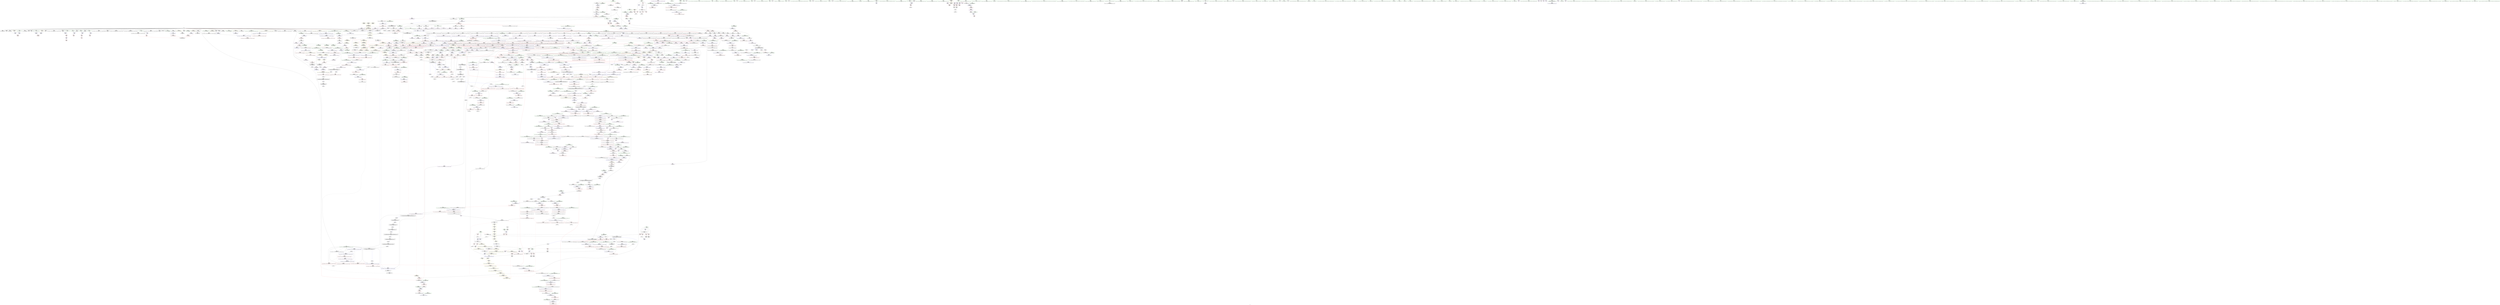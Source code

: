 digraph "SVFG" {
	label="SVFG";

	Node0x56240978dab0 [shape=record,color=grey,label="{NodeID: 0\nNullPtr|{|<s42>130}}"];
	Node0x56240978dab0 -> Node0x56240998b190[style=solid];
	Node0x56240978dab0 -> Node0x56240998b290[style=solid];
	Node0x56240978dab0 -> Node0x56240998b360[style=solid];
	Node0x56240978dab0 -> Node0x56240998b430[style=solid];
	Node0x56240978dab0 -> Node0x56240998b500[style=solid];
	Node0x56240978dab0 -> Node0x56240998b5d0[style=solid];
	Node0x56240978dab0 -> Node0x56240998b6a0[style=solid];
	Node0x56240978dab0 -> Node0x56240998b770[style=solid];
	Node0x56240978dab0 -> Node0x56240998b840[style=solid];
	Node0x56240978dab0 -> Node0x56240998b910[style=solid];
	Node0x56240978dab0 -> Node0x56240998b9e0[style=solid];
	Node0x56240978dab0 -> Node0x56240998bab0[style=solid];
	Node0x56240978dab0 -> Node0x56240998bb80[style=solid];
	Node0x56240978dab0 -> Node0x56240998bc50[style=solid];
	Node0x56240978dab0 -> Node0x56240998bd20[style=solid];
	Node0x56240978dab0 -> Node0x56240998bdf0[style=solid];
	Node0x56240978dab0 -> Node0x56240998bec0[style=solid];
	Node0x56240978dab0 -> Node0x56240998bf90[style=solid];
	Node0x56240978dab0 -> Node0x56240998c060[style=solid];
	Node0x56240978dab0 -> Node0x56240998c130[style=solid];
	Node0x56240978dab0 -> Node0x56240998c200[style=solid];
	Node0x56240978dab0 -> Node0x56240998c2d0[style=solid];
	Node0x56240978dab0 -> Node0x56240998c3a0[style=solid];
	Node0x56240978dab0 -> Node0x56240998c470[style=solid];
	Node0x56240978dab0 -> Node0x56240998c540[style=solid];
	Node0x56240978dab0 -> Node0x56240998c610[style=solid];
	Node0x56240978dab0 -> Node0x56240998c6e0[style=solid];
	Node0x56240978dab0 -> Node0x56240998c7b0[style=solid];
	Node0x56240978dab0 -> Node0x56240998c880[style=solid];
	Node0x56240978dab0 -> Node0x56240998c950[style=solid];
	Node0x56240978dab0 -> Node0x56240998ca20[style=solid];
	Node0x56240978dab0 -> Node0x56240998caf0[style=solid];
	Node0x56240978dab0 -> Node0x56240998cbc0[style=solid];
	Node0x56240978dab0 -> Node0x56240998cc90[style=solid];
	Node0x56240978dab0 -> Node0x562409995400[style=solid];
	Node0x56240978dab0 -> Node0x5624099b78a0[style=solid];
	Node0x56240978dab0 -> Node0x5624099b7970[style=solid];
	Node0x56240978dab0 -> Node0x5624099b7a40[style=solid];
	Node0x56240978dab0 -> Node0x5624099ba890[style=solid];
	Node0x56240978dab0 -> Node0x5624099ab1b0[style=solid];
	Node0x56240978dab0 -> Node0x5624099e5da0[style=solid];
	Node0x56240978dab0 -> Node0x5624099e64a0[style=solid];
	Node0x56240978dab0:s42 -> Node0x562409ab71f0[style=solid,color=red];
	Node0x56240998eba0 [shape=record,color=red,label="{NodeID: 775\n1072\<--1066\n\<--__p.addr\n_ZNSt16allocator_traitsISaIiEE7destroyIiEEvRS0_PT_\n|{<s0>85}}"];
	Node0x56240998eba0:s0 -> Node0x562409ab7a50[style=solid,color=red];
	Node0x562409985280 [shape=record,color=black,label="{NodeID: 443\n1426\<--1463\n_ZSt34__uninitialized_move_if_noexcept_aIPiS0_SaIiEET0_T_S3_S2_RT1__ret\<--call6\n_ZSt34__uninitialized_move_if_noexcept_aIPiS0_SaIiEET0_T_S3_S2_RT1_\n|{<s0>96|<s1>99}}"];
	Node0x562409985280:s0 -> Node0x562409ab1880[style=solid,color=blue];
	Node0x562409985280:s1 -> Node0x562409ab1c40[style=solid,color=blue];
	Node0x562409aaa6f0 [shape=record,color=black,label="{NodeID: 2325\n677 = PHI(635, )\n0th arg _Z1RIiJEEvRT_DpRT0_ }"];
	Node0x562409aaa6f0 -> Node0x5624099b7630[style=solid];
	Node0x562409979310 [shape=record,color=green,label="{NodeID: 111\n557\<--558\nthis.addr\<--this.addr_field_insensitive\n_ZN9__gnu_cxx17__normal_iteratorIPiSt6vectorIiSaIiEEEppEv\n}"];
	Node0x562409979310 -> Node0x5624099a3030[style=solid];
	Node0x562409979310 -> Node0x5624099b6d40[style=solid];
	Node0x5624099945d0 [shape=record,color=red,label="{NodeID: 886\n1900\<--1897\n\<--__it.addr\n_ZSt12__miter_baseIPiET_S1_\n}"];
	Node0x5624099945d0 -> Node0x562409997de0[style=solid];
	Node0x562409a24870 [shape=record,color=black,label="{NodeID: 1661\nMR_38V_3 = PHI(MR_38V_6, MR_38V_2, )\npts\{1640001 \}\n|{|<s2>20|<s3>21|<s4>30}}"];
	Node0x562409a24870 -> Node0x562409a27a70[style=dashed];
	Node0x562409a24870 -> Node0x562409a2a770[style=dashed];
	Node0x562409a24870:s2 -> Node0x562409a2c870[style=dashed,color=red];
	Node0x562409a24870:s3 -> Node0x562409a34af0[style=dashed,color=red];
	Node0x562409a24870:s4 -> Node0x562409a20590[style=dashed,color=red];
	Node0x56240999b0a0 [shape=record,color=purple,label="{NodeID: 554\n720\<--715\n_M_start\<--this1\n_ZNSt12_Vector_baseIiSaIiEE12_Vector_implC2Ev\n}"];
	Node0x56240999b0a0 -> Node0x5624099b78a0[style=solid];
	Node0x562409ab6890 [shape=record,color=black,label="{NodeID: 2436\n711 = PHI(693, )\n0th arg _ZNSt12_Vector_baseIiSaIiEE12_Vector_implC2Ev }"];
	Node0x562409ab6890 -> Node0x5624099b77d0[style=solid];
	Node0x56240997d900 [shape=record,color=green,label="{NodeID: 222\n1335\<--1336\n__s.addr\<--__s.addr_field_insensitive\n_ZNKSt6vectorIiSaIiEE12_M_check_lenEmPKc\n}"];
	Node0x56240997d900 -> Node0x562409990f60[style=solid];
	Node0x56240997d900 -> Node0x5624099bb730[style=solid];
	Node0x5624099b9920 [shape=record,color=blue,label="{NodeID: 997\n1030\<--1040\nref.tmp\<--add.ptr\n_ZNK9__gnu_cxx17__normal_iteratorIPiSt6vectorIiSaIiEEEmiEl\n|{<s0>84}}"];
	Node0x5624099b9920:s0 -> Node0x562409a21290[style=dashed,color=red];
	Node0x5624099a0ad0 [shape=record,color=red,label="{NodeID: 665\n192\<--161\n\<--n\n_Z5solvev\n}"];
	Node0x5624099a0ad0 -> Node0x5624099ad070[style=solid];
	Node0x56240998bc50 [shape=record,color=black,label="{NodeID: 333\n352\<--3\n\<--dummyVal\n_ZNSt6vectorIiSaIiEEC2Ev\n}"];
	Node0x562409956120 [shape=record,color=green,label="{NodeID: 1\n7\<--1\n__dso_handle\<--dummyObj\nGlob }"];
	Node0x562409a3b0a0 [shape=record,color=yellow,style=double,label="{NodeID: 1883\n120V_1 = ENCHI(MR_120V_0)\npts\{1760000 3870000 \}\nFun[_ZNK9__gnu_cxx17__normal_iteratorIPiSt6vectorIiSaIiEEEdeEv]}"];
	Node0x562409a3b0a0 -> Node0x5624099a2f60[style=dashed];
	Node0x56240998ec70 [shape=record,color=red,label="{NodeID: 776\n1086\<--1080\nthis1\<--this.addr\n_ZN9__gnu_cxx13new_allocatorIiE7destroyIiEEvPT_\n}"];
	Node0x562409985350 [shape=record,color=black,label="{NodeID: 444\n1467\<--1473\n_ZNK9__gnu_cxx17__normal_iteratorIPiSt6vectorIiSaIiEEE4baseEv_ret\<--_M_current\n_ZNK9__gnu_cxx17__normal_iteratorIPiSt6vectorIiSaIiEEE4baseEv\n|{<s0>47|<s1>48|<s2>94|<s3>97|<s4>121|<s5>122}}"];
	Node0x562409985350:s0 -> Node0x562409aafd70[style=solid,color=blue];
	Node0x562409985350:s1 -> Node0x562409aafeb0[style=solid,color=blue];
	Node0x562409985350:s2 -> Node0x562409ab1570[style=solid,color=blue];
	Node0x562409985350:s3 -> Node0x562409ab1990[style=solid,color=blue];
	Node0x562409985350:s4 -> Node0x562409ab2a70[style=solid,color=blue];
	Node0x562409985350:s5 -> Node0x562409ab2bb0[style=solid,color=blue];
	Node0x562409aaa800 [shape=record,color=black,label="{NodeID: 2326\n1926 = PHI(571, )\n0th arg _Z2_WINSt7__cxx1112basic_stringIcSt11char_traitsIcESaIcEEEEvRKT_ }"];
	Node0x562409aaa800 -> Node0x5624099bf010[style=solid];
	Node0x5624099793e0 [shape=record,color=green,label="{NodeID: 112\n568\<--569\nhead.addr\<--head.addr_field_insensitive\n_Z1WINSt7__cxx1112basic_stringIcSt11char_traitsIcESaIcEEEJEEvRKT_DpRKT0_\n}"];
	Node0x5624099793e0 -> Node0x5624099a31d0[style=solid];
	Node0x5624099793e0 -> Node0x5624099b6ee0[style=solid];
	Node0x5624099946a0 [shape=record,color=red,label="{NodeID: 887\n1907\<--1904\nthis1\<--this.addr\n_ZNKSt13move_iteratorIPiE4baseEv\n}"];
	Node0x5624099946a0 -> Node0x56240999fea0[style=solid];
	Node0x562409a24d70 [shape=record,color=black,label="{NodeID: 1662\nMR_40V_3 = PHI(MR_40V_4, MR_40V_2, )\npts\{1640002 \}\n|{|<s1>17|<s2>30}}"];
	Node0x562409a24d70 -> Node0x562409a2ac70[style=dashed];
	Node0x562409a24d70:s1 -> Node0x562409a2f0c0[style=dashed,color=red];
	Node0x562409a24d70:s2 -> Node0x562409a20670[style=dashed,color=red];
	Node0x56240999b170 [shape=record,color=purple,label="{NodeID: 555\n722\<--715\n_M_finish\<--this1\n_ZNSt12_Vector_baseIiSaIiEE12_Vector_implC2Ev\n}"];
	Node0x56240999b170 -> Node0x5624099b7970[style=solid];
	Node0x562409ab69a0 [shape=record,color=black,label="{NodeID: 2437\n980 = PHI(367, )\n0th arg _ZNKSt6vectorIiSaIiEE3endEv }"];
	Node0x562409ab69a0 -> Node0x5624099b92a0[style=solid];
	Node0x56240997d9d0 [shape=record,color=green,label="{NodeID: 223\n1337\<--1338\n__len\<--__len_field_insensitive\n_ZNKSt6vectorIiSaIiEE12_M_check_lenEmPKc\n}"];
	Node0x56240997d9d0 -> Node0x562409991030[style=solid];
	Node0x56240997d9d0 -> Node0x562409991100[style=solid];
	Node0x56240997d9d0 -> Node0x5624099911d0[style=solid];
	Node0x56240997d9d0 -> Node0x5624099bb8d0[style=solid];
	Node0x5624099b99f0 [shape=record,color=blue,label="{NodeID: 998\n1049\<--1047\nthis.addr\<--this\n_ZN9__gnu_cxx17__normal_iteratorIPiSt6vectorIiSaIiEEEC2ERKS1_\n}"];
	Node0x5624099b99f0 -> Node0x56240998e860[style=dashed];
	Node0x5624099a0ba0 [shape=record,color=red,label="{NodeID: 666\n304\<--161\n\<--n\n_Z5solvev\n}"];
	Node0x5624099a0ba0 -> Node0x5624099e6aa0[style=solid];
	Node0x56240998bd20 [shape=record,color=black,label="{NodeID: 334\n353\<--3\n\<--dummyVal\n_ZNSt6vectorIiSaIiEEC2Ev\n|{<s0>33}}"];
	Node0x56240998bd20:s0 -> Node0x562409ab7410[style=solid,color=red];
	Node0x5624099559d0 [shape=record,color=green,label="{NodeID: 2\n8\<--1\n.str\<--dummyObj\nGlob }"];
	Node0x562409a3b1b0 [shape=record,color=yellow,style=double,label="{NodeID: 1884\n48V_1 = ENCHI(MR_48V_0)\npts\{1640000 1640001 1640002 \}\nFun[_ZNSt6vectorIiSaIiEEC2Ev]|{<s0>32}}"];
	Node0x562409a3b1b0:s0 -> Node0x562409a2cb70[style=dashed,color=red];
	Node0x56240998ed40 [shape=record,color=red,label="{NodeID: 777\n1101\<--1092\n\<--__a.addr\n_ZNSt16allocator_traitsISaIiEE9constructIiJRKiEEEvRS0_PT_DpOT0_\n}"];
	Node0x56240998ed40 -> Node0x5624099837b0[style=solid];
	Node0x562409985420 [shape=record,color=black,label="{NodeID: 445\n1483\<--1482\n\<--this1\n_ZNKSt6vectorIiSaIiEE8max_sizeEv\n|{<s0>127}}"];
	Node0x562409985420:s0 -> Node0x562409aa92d0[style=solid,color=red];
	Node0x562409aadf40 [shape=record,color=black,label="{NodeID: 2327\n65 = PHI()\n}"];
	Node0x5624099794b0 [shape=record,color=green,label="{NodeID: 113\n573\<--574\n_Z2_WINSt7__cxx1112basic_stringIcSt11char_traitsIcESaIcEEEEvRKT_\<--_Z2_WINSt7__cxx1112basic_stringIcSt11char_traitsIcESaIcEEEEvRKT__field_insensitive\n}"];
	Node0x562409994770 [shape=record,color=red,label="{NodeID: 888\n1909\<--1908\n\<--_M_current\n_ZNKSt13move_iteratorIPiE4baseEv\n}"];
	Node0x562409994770 -> Node0x562409997eb0[style=solid];
	Node0x562409a25270 [shape=record,color=black,label="{NodeID: 1663\nMR_30V_3 = PHI(MR_30V_4, MR_30V_2, )\npts\{1606 \}\n|{<s0>17}}"];
	Node0x562409a25270:s0 -> Node0x562409a23e70[style=dashed,color=blue];
	Node0x56240999b240 [shape=record,color=purple,label="{NodeID: 556\n724\<--715\n_M_end_of_storage\<--this1\n_ZNSt12_Vector_baseIiSaIiEE12_Vector_implC2Ev\n}"];
	Node0x56240999b240 -> Node0x5624099b7a40[style=solid];
	Node0x562409ab6ab0 [shape=record,color=black,label="{NodeID: 2438\n404 = PHI(163, )\n0th arg _ZNSt6vectorIiSaIiEE8pop_backEv }"];
	Node0x562409ab6ab0 -> Node0x5624099b6450[style=solid];
	Node0x56240997daa0 [shape=record,color=green,label="{NodeID: 224\n1339\<--1340\nref.tmp\<--ref.tmp_field_insensitive\n_ZNKSt6vectorIiSaIiEE12_M_check_lenEmPKc\n|{|<s1>117}}"];
	Node0x56240997daa0 -> Node0x5624099bb800[style=solid];
	Node0x56240997daa0:s1 -> Node0x562409abb350[style=solid,color=red];
	Node0x5624099b9ac0 [shape=record,color=blue,label="{NodeID: 999\n1051\<--1048\n__i.addr\<--__i\n_ZN9__gnu_cxx17__normal_iteratorIPiSt6vectorIiSaIiEEEC2ERKS1_\n}"];
	Node0x5624099b9ac0 -> Node0x56240998e930[style=dashed];
	Node0x5624099a0c70 [shape=record,color=red,label="{NodeID: 667\n197\<--165\n\<--i\n_Z5solvev\n}"];
	Node0x5624099a0c70 -> Node0x5624099e6320[style=solid];
	Node0x56240998bdf0 [shape=record,color=black,label="{NodeID: 335\n426\<--3\n\<--dummyVal\n_ZNSt6vectorIiSaIiEE8pop_backEv\n}"];
	Node0x562409955a60 [shape=record,color=green,label="{NodeID: 3\n10\<--1\n.str.1\<--dummyObj\nGlob }"];
	Node0x56240998ee10 [shape=record,color=red,label="{NodeID: 778\n1103\<--1094\n\<--__p.addr\n_ZNSt16allocator_traitsISaIiEE9constructIiJRKiEEEvRS0_PT_DpOT0_\n|{<s0>87}}"];
	Node0x56240998ee10:s0 -> Node0x562409ab54f0[style=solid,color=red];
	Node0x5624099854f0 [shape=record,color=black,label="{NodeID: 446\n1477\<--1487\n_ZNKSt6vectorIiSaIiEE8max_sizeEv_ret\<--call2\n_ZNKSt6vectorIiSaIiEE8max_sizeEv\n|{<s0>112|<s1>119|<s2>120}}"];
	Node0x5624099854f0:s0 -> Node0x562409ab21b0[style=solid,color=blue];
	Node0x5624099854f0:s1 -> Node0x562409ab27f0[style=solid,color=blue];
	Node0x5624099854f0:s2 -> Node0x562409ab2930[style=solid,color=blue];
	Node0x562409aae040 [shape=record,color=black,label="{NodeID: 2328\n288 = PHI(555, )\n}"];
	Node0x56240997df10 [shape=record,color=green,label="{NodeID: 114\n577\<--578\nputchar\<--putchar_field_insensitive\n}"];
	Node0x562409994840 [shape=record,color=red,label="{NodeID: 889\n1920\<--1914\nthis1\<--this.addr\n_ZNSt13move_iteratorIPiEC2ES0_\n}"];
	Node0x562409994840 -> Node0x56240999ff70[style=solid];
	Node0x562409a25770 [shape=record,color=black,label="{NodeID: 1664\nMR_36V_2 = PHI(MR_36V_3, MR_36V_1, )\npts\{1640000 \}\n|{<s0>17|<s1>17}}"];
	Node0x562409a25770:s0 -> Node0x562409a24370[style=dashed,color=blue];
	Node0x562409a25770:s1 -> Node0x562409a2a270[style=dashed,color=blue];
	Node0x56240999b310 [shape=record,color=purple,label="{NodeID: 557\n770\<--769\n_M_impl\<--this1\n_ZNSt12_Vector_baseIiSaIiEE19_M_get_Tp_allocatorEv\n}"];
	Node0x56240999b310 -> Node0x5624099829e0[style=solid];
	Node0x562409ab6bc0 [shape=record,color=black,label="{NodeID: 2439\n1321 = PHI(1104, 1167, 1315, )\n0th arg _ZSt7forwardIRKiEOT_RNSt16remove_referenceIS2_E4typeE }"];
	Node0x562409ab6bc0 -> Node0x5624099bb4c0[style=solid];
	Node0x56240997db70 [shape=record,color=green,label="{NodeID: 225\n1346\<--1347\n_ZNKSt6vectorIiSaIiEE8max_sizeEv\<--_ZNKSt6vectorIiSaIiEE8max_sizeEv_field_insensitive\n}"];
	Node0x5624099b9b90 [shape=record,color=blue,label="{NodeID: 1000\n1056\<--1058\n_M_current\<--\n_ZN9__gnu_cxx17__normal_iteratorIPiSt6vectorIiSaIiEEEC2ERKS1_\n|{<s0>45|<s1>46|<s2>84}}"];
	Node0x5624099b9b90:s0 -> Node0x562409a556b0[style=dashed,color=blue];
	Node0x5624099b9b90:s1 -> Node0x562409a55810[style=dashed,color=blue];
	Node0x5624099b9b90:s2 -> Node0x562409a56600[style=dashed,color=blue];
	Node0x562409a32090 [shape=record,color=yellow,style=double,label="{NodeID: 1775\n36V_1 = ENCHI(MR_36V_0)\npts\{1640000 \}\nFun[_ZNKSt6vectorIiSaIiEE5beginEv]}"];
	Node0x562409a32090 -> Node0x5624099a5660[style=dashed];
	Node0x5624099a0d40 [shape=record,color=red,label="{NodeID: 668\n206\<--165\n\<--i\n_Z5solvev\n}"];
	Node0x5624099a0d40 -> Node0x56240998d000[style=solid];
	Node0x56240998bec0 [shape=record,color=black,label="{NodeID: 336\n427\<--3\n\<--dummyVal\n_ZNSt6vectorIiSaIiEE8pop_backEv\n|{<s0>41}}"];
	Node0x56240998bec0:s0 -> Node0x562409ab7410[style=solid,color=red];
	Node0x56240994fd30 [shape=record,color=green,label="{NodeID: 4\n12\<--1\n.str.2\<--dummyObj\nGlob }"];
	Node0x56240998eee0 [shape=record,color=red,label="{NodeID: 779\n1104\<--1096\n\<--__args.addr\n_ZNSt16allocator_traitsISaIiEE9constructIiJRKiEEEvRS0_PT_DpOT0_\n|{<s0>86}}"];
	Node0x56240998eee0:s0 -> Node0x562409ab6bc0[style=solid,color=red];
	Node0x5624099855c0 [shape=record,color=black,label="{NodeID: 447\n1497\<--1496\n\<--this1\n_ZNKSt6vectorIiSaIiEE4sizeEv\n}"];
	Node0x5624099855c0 -> Node0x56240999dd50[style=solid];
	Node0x5624099855c0 -> Node0x56240999de20[style=solid];
	Node0x562409aae1e0 [shape=record,color=black,label="{NodeID: 2329\n41 = PHI()\n}"];
	Node0x56240997dfe0 [shape=record,color=green,label="{NodeID: 115\n585\<--586\nthis.addr\<--this.addr_field_insensitive\n_ZNSt6vectorIiSaIiEED2Ev\n}"];
	Node0x56240997dfe0 -> Node0x5624099a32a0[style=solid];
	Node0x56240997dfe0 -> Node0x5624099b6fb0[style=solid];
	Node0x562409994910 [shape=record,color=red,label="{NodeID: 890\n1922\<--1916\n\<--__i.addr\n_ZNSt13move_iteratorIPiEC2ES0_\n}"];
	Node0x562409994910 -> Node0x5624099bef40[style=solid];
	Node0x562409a25c70 [shape=record,color=black,label="{NodeID: 1665\nMR_38V_3 = PHI(MR_38V_4, MR_38V_2, )\npts\{1640001 \}\n|{<s0>17|<s1>17}}"];
	Node0x562409a25c70:s0 -> Node0x562409a24870[style=dashed,color=blue];
	Node0x562409a25c70:s1 -> Node0x562409a2a770[style=dashed,color=blue];
	Node0x56240999b3e0 [shape=record,color=purple,label="{NodeID: 558\n783\<--782\n_M_impl\<--this1\n_ZNSt12_Vector_baseIiSaIiEED2Ev\n}"];
	Node0x562409ab6e10 [shape=record,color=black,label="{NodeID: 2440\n1478 = PHI(1344, 1344, 1344, )\n0th arg _ZNKSt6vectorIiSaIiEE8max_sizeEv }"];
	Node0x562409ab6e10 -> Node0x5624099bc290[style=solid];
	Node0x56240997dc70 [shape=record,color=green,label="{NodeID: 226\n1349\<--1350\n_ZNKSt6vectorIiSaIiEE4sizeEv\<--_ZNKSt6vectorIiSaIiEE4sizeEv_field_insensitive\n}"];
	Node0x5624099b9c60 [shape=record,color=blue,label="{NodeID: 1001\n1064\<--1062\n__a.addr\<--__a\n_ZNSt16allocator_traitsISaIiEE7destroyIiEEvRS0_PT_\n}"];
	Node0x5624099b9c60 -> Node0x56240998ead0[style=dashed];
	Node0x562409a32170 [shape=record,color=yellow,style=double,label="{NodeID: 1776\n305V_1 = ENCHI(MR_305V_0)\npts\{9610000 \}\nFun[_ZNKSt6vectorIiSaIiEE5beginEv]|{<s0>82}}"];
	Node0x562409a32170:s0 -> Node0x5624099b96b0[style=dashed,color=red];
	Node0x5624099a0e10 [shape=record,color=red,label="{NodeID: 669\n232\<--165\n\<--i\n_Z5solvev\n}"];
	Node0x5624099a0e10 -> Node0x5624099acd70[style=solid];
	Node0x56240998bf90 [shape=record,color=black,label="{NodeID: 337\n613\<--3\n\<--dummyVal\n_ZNSt6vectorIiSaIiEED2Ev\n}"];
	Node0x56240994fdf0 [shape=record,color=green,label="{NodeID: 5\n14\<--1\n.str.3\<--dummyObj\nGlob }"];
	Node0x56240998efb0 [shape=record,color=red,label="{NodeID: 780\n1140\<--1118\nthis1\<--this.addr\n_ZNSt6vectorIiSaIiEE17_M_realloc_insertIJRKiEEEvN9__gnu_cxx17__normal_iteratorIPiS1_EEDpOT_\n|{|<s19>88|<s20>89}}"];
	Node0x56240998efb0 -> Node0x562409983880[style=solid];
	Node0x56240998efb0 -> Node0x562409983950[style=solid];
	Node0x56240998efb0 -> Node0x562409983a20[style=solid];
	Node0x56240998efb0 -> Node0x562409983af0[style=solid];
	Node0x56240998efb0 -> Node0x562409983bc0[style=solid];
	Node0x56240998efb0 -> Node0x562409983c90[style=solid];
	Node0x56240998efb0 -> Node0x562409983d60[style=solid];
	Node0x56240998efb0 -> Node0x562409983e30[style=solid];
	Node0x56240998efb0 -> Node0x562409983f00[style=solid];
	Node0x56240998efb0 -> Node0x562409983fd0[style=solid];
	Node0x56240998efb0 -> Node0x5624099840a0[style=solid];
	Node0x56240998efb0 -> Node0x562409984170[style=solid];
	Node0x56240998efb0 -> Node0x562409984240[style=solid];
	Node0x56240998efb0 -> Node0x562409984310[style=solid];
	Node0x56240998efb0 -> Node0x5624099843e0[style=solid];
	Node0x56240998efb0 -> Node0x5624099844b0[style=solid];
	Node0x56240998efb0 -> Node0x562409984580[style=solid];
	Node0x56240998efb0 -> Node0x562409984650[style=solid];
	Node0x56240998efb0 -> Node0x562409984720[style=solid];
	Node0x56240998efb0:s19 -> Node0x562409ab7c70[style=solid,color=red];
	Node0x56240998efb0:s20 -> Node0x562409abbaf0[style=solid,color=red];
	Node0x562409985690 [shape=record,color=black,label="{NodeID: 448\n1501\<--1496\n\<--this1\n_ZNKSt6vectorIiSaIiEE4sizeEv\n}"];
	Node0x562409985690 -> Node0x56240999def0[style=solid];
	Node0x562409985690 -> Node0x56240999dfc0[style=solid];
	Node0x562409aae2b0 [shape=record,color=black,label="{NodeID: 2330\n81 = PHI()\n}"];
	Node0x56240997e0b0 [shape=record,color=green,label="{NodeID: 116\n587\<--588\nexn.slot\<--exn.slot_field_insensitive\n_ZNSt6vectorIiSaIiEED2Ev\n}"];
	Node0x56240997e0b0 -> Node0x5624099a3370[style=solid];
	Node0x56240997e0b0 -> Node0x5624099b7080[style=solid];
	Node0x5624099949e0 [shape=record,color=red,label="{NodeID: 891\n1930\<--1927\n\<--x.addr\n_Z2_WINSt7__cxx1112basic_stringIcSt11char_traitsIcESaIcEEEEvRKT_\n}"];
	Node0x562409a26170 [shape=record,color=black,label="{NodeID: 1666\nMR_40V_2 = PHI(MR_40V_3, MR_40V_1, )\npts\{1640002 \}\n|{<s0>17|<s1>17}}"];
	Node0x562409a26170:s0 -> Node0x562409a24d70[style=dashed,color=blue];
	Node0x562409a26170:s1 -> Node0x562409a2ac70[style=dashed,color=blue];
	Node0x56240999b4b0 [shape=record,color=purple,label="{NodeID: 559\n784\<--782\n_M_start\<--this1\n_ZNSt12_Vector_baseIiSaIiEED2Ev\n}"];
	Node0x56240999b4b0 -> Node0x5624099a4480[style=solid];
	Node0x562409ab6fd0 [shape=record,color=black,label="{NodeID: 2441\n1582 = PHI(1575, )\n0th arg _ZN9__gnu_cxx13new_allocatorIiE8allocateEmPKv }"];
	Node0x562409ab6fd0 -> Node0x5624099bcb80[style=solid];
	Node0x56240997dd70 [shape=record,color=green,label="{NodeID: 227\n1357\<--1358\n_ZSt20__throw_length_errorPKc\<--_ZSt20__throw_length_errorPKc_field_insensitive\n}"];
	Node0x5624099b9d30 [shape=record,color=blue,label="{NodeID: 1002\n1066\<--1063\n__p.addr\<--__p\n_ZNSt16allocator_traitsISaIiEE7destroyIiEEvRS0_PT_\n}"];
	Node0x5624099b9d30 -> Node0x56240998eba0[style=dashed];
	Node0x5624099a0ee0 [shape=record,color=red,label="{NodeID: 670\n334\<--167\nexn\<--exn.slot\n_Z5solvev\n}"];
	Node0x56240998c060 [shape=record,color=black,label="{NodeID: 338\n614\<--3\n\<--dummyVal\n_ZNSt6vectorIiSaIiEED2Ev\n}"];
	Node0x56240998c060 -> Node0x5624099b7080[style=solid];
	Node0x56240994feb0 [shape=record,color=green,label="{NodeID: 6\n16\<--1\n.str.4\<--dummyObj\nGlob }"];
	Node0x56240998f080 [shape=record,color=red,label="{NodeID: 781\n1167\<--1120\n\<--__args.addr\n_ZNSt6vectorIiSaIiEE17_M_realloc_insertIJRKiEEEvN9__gnu_cxx17__normal_iteratorIPiS1_EEDpOT_\n|{<s0>92}}"];
	Node0x56240998f080:s0 -> Node0x562409ab6bc0[style=solid,color=red];
	Node0x562409985760 [shape=record,color=black,label="{NodeID: 449\n1505\<--1500\nsub.ptr.lhs.cast\<--\n_ZNKSt6vectorIiSaIiEE4sizeEv\n}"];
	Node0x562409985760 -> Node0x5624099ac2f0[style=solid];
	Node0x562409aae380 [shape=record,color=black,label="{NodeID: 2331\n92 = PHI()\n}"];
	Node0x56240997e180 [shape=record,color=green,label="{NodeID: 117\n589\<--590\nehselector.slot\<--ehselector.slot_field_insensitive\n_ZNSt6vectorIiSaIiEED2Ev\n}"];
	Node0x56240997e180 -> Node0x5624099b7150[style=solid];
	Node0x562409994ab0 [shape=record,color=red,label="{NodeID: 892\n1949\<--1948\ndummyVal\<--offset_0\n_ZSt22__uninitialized_copy_aISt13move_iteratorIPiES1_iET0_T_S4_S3_RSaIT1_E\n}"];
	Node0x562409994ab0 -> Node0x5624099bd130[style=solid];
	Node0x562409a26670 [shape=record,color=black,label="{NodeID: 1667\nMR_100V_2 = PHI(MR_100V_3, MR_100V_1, )\npts\{4380000 \}\n}"];
	Node0x56240999b580 [shape=record,color=purple,label="{NodeID: 560\n786\<--782\n_M_impl2\<--this1\n_ZNSt12_Vector_baseIiSaIiEED2Ev\n}"];
	Node0x562409ab70e0 [shape=record,color=black,label="{NodeID: 2442\n1583 = PHI(1576, )\n1st arg _ZN9__gnu_cxx13new_allocatorIiE8allocateEmPKv }"];
	Node0x562409ab70e0 -> Node0x5624099bcc50[style=solid];
	Node0x56240997de70 [shape=record,color=green,label="{NodeID: 228\n1364\<--1365\n_ZSt3maxImERKT_S2_S2_\<--_ZSt3maxImERKT_S2_S2__field_insensitive\n}"];
	Node0x5624099b9e00 [shape=record,color=blue,label="{NodeID: 1003\n1080\<--1078\nthis.addr\<--this\n_ZN9__gnu_cxx13new_allocatorIiE7destroyIiEEvPT_\n}"];
	Node0x5624099b9e00 -> Node0x56240998ec70[style=dashed];
	Node0x5624099a0fb0 [shape=record,color=red,label="{NodeID: 671\n335\<--169\nsel\<--ehselector.slot\n_Z5solvev\n}"];
	Node0x56240998c130 [shape=record,color=black,label="{NodeID: 339\n616\<--3\n\<--dummyVal\n_ZNSt6vectorIiSaIiEED2Ev\n}"];
	Node0x56240998c130 -> Node0x5624099b7150[style=solid];
	Node0x56240994ff70 [shape=record,color=green,label="{NodeID: 7\n24\<--1\n.str.5\<--dummyObj\nGlob }"];
	Node0x562409a3b670 [shape=record,color=yellow,style=double,label="{NodeID: 1889\n84V_1 = ENCHI(MR_84V_0)\npts\{3890000 \}\nFun[_ZNK9__gnu_cxx17__normal_iteratorIPiSt6vectorIiSaIiEEEmiEl]}"];
	Node0x562409a3b670 -> Node0x56240998e6c0[style=dashed];
	Node0x56240998f150 [shape=record,color=red,label="{NodeID: 782\n1154\<--1122\n\<--__len\n_ZNSt6vectorIiSaIiEE17_M_realloc_insertIJRKiEEEvN9__gnu_cxx17__normal_iteratorIPiS1_EEDpOT_\n|{<s0>91}}"];
	Node0x56240998f150:s0 -> Node0x562409abb9b0[style=solid,color=red];
	Node0x562409985830 [shape=record,color=black,label="{NodeID: 450\n1506\<--1504\nsub.ptr.rhs.cast\<--\n_ZNKSt6vectorIiSaIiEE4sizeEv\n}"];
	Node0x562409985830 -> Node0x5624099ac2f0[style=solid];
	Node0x562409aae480 [shape=record,color=black,label="{NodeID: 2332\n103 = PHI()\n}"];
	Node0x56240997e250 [shape=record,color=green,label="{NodeID: 118\n603\<--604\n_ZNSt12_Vector_baseIiSaIiEE19_M_get_Tp_allocatorEv\<--_ZNSt12_Vector_baseIiSaIiEE19_M_get_Tp_allocatorEv_field_insensitive\n}"];
	Node0x562409994b80 [shape=record,color=red,label="{NodeID: 893\n1952\<--1951\ndummyVal\<--offset_0\n_ZSt22__uninitialized_copy_aISt13move_iteratorIPiES1_iET0_T_S4_S3_RSaIT1_E\n}"];
	Node0x562409994b80 -> Node0x5624099bd200[style=solid];
	Node0x56240999b650 [shape=record,color=purple,label="{NodeID: 561\n787\<--782\n_M_end_of_storage\<--this1\n_ZNSt12_Vector_baseIiSaIiEED2Ev\n}"];
	Node0x56240999b650 -> Node0x5624099a4550[style=solid];
	Node0x562409ab71f0 [shape=record,color=black,label="{NodeID: 2443\n1584 = PHI(3, )\n2nd arg _ZN9__gnu_cxx13new_allocatorIiE8allocateEmPKv }"];
	Node0x562409ab71f0 -> Node0x5624099bcd20[style=solid];
	Node0x562409986320 [shape=record,color=green,label="{NodeID: 229\n1386\<--1387\n__lhs.addr\<--__lhs.addr_field_insensitive\n_ZN9__gnu_cxxmiIPiSt6vectorIiSaIiEEEENS_17__normal_iteratorIT_T0_E15difference_typeERKS8_SB_\n}"];
	Node0x562409986320 -> Node0x562409991370[style=solid];
	Node0x562409986320 -> Node0x5624099bb9a0[style=solid];
	Node0x5624099b9ed0 [shape=record,color=blue,label="{NodeID: 1004\n1082\<--1079\n__p.addr\<--__p\n_ZN9__gnu_cxx13new_allocatorIiE7destroyIiEEvPT_\n}"];
	Node0x5624099a1080 [shape=record,color=red,label="{NodeID: 672\n253\<--173\n\<--__range1\n_Z5solvev\n|{<s0>20}}"];
	Node0x5624099a1080:s0 -> Node0x562409abbaf0[style=solid,color=red];
	Node0x56240998c200 [shape=record,color=black,label="{NodeID: 340\n628\<--3\nargv\<--dummyVal\nmain\n1st arg main }"];
	Node0x56240998c200 -> Node0x5624099b73c0[style=solid];
	Node0x562409950030 [shape=record,color=green,label="{NodeID: 8\n26\<--1\n.str.6\<--dummyObj\nGlob }"];
	Node0x562409a3b750 [shape=record,color=yellow,style=double,label="{NodeID: 1890\n331V_1 = ENCHI(MR_331V_0)\npts\{10250000 \}\nFun[_ZNK9__gnu_cxx17__normal_iteratorIPiSt6vectorIiSaIiEEEmiEl]|{<s0>84}}"];
	Node0x562409a3b750:s0 -> Node0x5624099b9b90[style=dashed,color=red];
	Node0x56240998f220 [shape=record,color=red,label="{NodeID: 783\n1234\<--1122\n\<--__len\n_ZNSt6vectorIiSaIiEE17_M_realloc_insertIJRKiEEEvN9__gnu_cxx17__normal_iteratorIPiS1_EEDpOT_\n|{<s0>105}}"];
	Node0x56240998f220:s0 -> Node0x562409ab66d0[style=solid,color=red];
	Node0x562409985900 [shape=record,color=black,label="{NodeID: 451\n1491\<--1508\n_ZNKSt6vectorIiSaIiEE4sizeEv_ret\<--sub.ptr.div\n_ZNKSt6vectorIiSaIiEE4sizeEv\n|{<s0>113|<s1>115|<s2>116|<s3>118}}"];
	Node0x562409985900:s0 -> Node0x562409ab22f0[style=solid,color=blue];
	Node0x562409985900:s1 -> Node0x562409ab2430[style=solid,color=blue];
	Node0x562409985900:s2 -> Node0x562409ab2570[style=solid,color=blue];
	Node0x562409985900:s3 -> Node0x562409ab26b0[style=solid,color=blue];
	Node0x562409aae580 [shape=record,color=black,label="{NodeID: 2333\n114 = PHI()\n}"];
	Node0x56240997e350 [shape=record,color=green,label="{NodeID: 119\n606\<--607\n_ZSt8_DestroyIPiiEvT_S1_RSaIT0_E\<--_ZSt8_DestroyIPiiEvT_S1_RSaIT0_E_field_insensitive\n}"];
	Node0x562409994c50 [shape=record,color=red,label="{NodeID: 894\n1955\<--1954\ndummyVal\<--offset_0\n_ZSt18uninitialized_copyISt13move_iteratorIPiES1_ET0_T_S4_S3_\n}"];
	Node0x562409994c50 -> Node0x5624099bd6e0[style=solid];
	Node0x56240999b720 [shape=record,color=purple,label="{NodeID: 562\n789\<--782\n_M_impl3\<--this1\n_ZNSt12_Vector_baseIiSaIiEED2Ev\n}"];
	Node0x562409ab7300 [shape=record,color=black,label="{NodeID: 2444\n1903 = PHI(1810, )\n0th arg _ZNKSt13move_iteratorIPiE4baseEv }"];
	Node0x562409ab7300 -> Node0x5624099becd0[style=solid];
	Node0x5624099863f0 [shape=record,color=green,label="{NodeID: 230\n1388\<--1389\n__rhs.addr\<--__rhs.addr_field_insensitive\n_ZN9__gnu_cxxmiIPiSt6vectorIiSaIiEEEENS_17__normal_iteratorIT_T0_E15difference_typeERKS8_SB_\n}"];
	Node0x5624099863f0 -> Node0x562409991440[style=solid];
	Node0x5624099863f0 -> Node0x5624099bba70[style=solid];
	Node0x5624099b9fa0 [shape=record,color=blue,label="{NodeID: 1005\n1092\<--1089\n__a.addr\<--__a\n_ZNSt16allocator_traitsISaIiEE9constructIiJRKiEEEvRS0_PT_DpOT0_\n}"];
	Node0x5624099b9fa0 -> Node0x56240998ed40[style=dashed];
	Node0x5624099a1150 [shape=record,color=red,label="{NodeID: 673\n259\<--173\n\<--__range1\n_Z5solvev\n|{<s0>21}}"];
	Node0x5624099a1150:s0 -> Node0x562409aba3f0[style=solid,color=red];
	Node0x56240998c2d0 [shape=record,color=black,label="{NodeID: 341\n805\<--3\n\<--dummyVal\n_ZNSt12_Vector_baseIiSaIiEED2Ev\n}"];
	Node0x5624099500f0 [shape=record,color=green,label="{NodeID: 9\n28\<--1\n_ZSt4cout\<--dummyObj\nGlob }"];
	Node0x562409a3b830 [shape=record,color=yellow,style=double,label="{NodeID: 1891\n30V_1 = ENCHI(MR_30V_0)\npts\{1606 \}\nFun[_ZSt18uninitialized_copyISt13move_iteratorIPiES1_ET0_T_S4_S3_]|{<s0>140}}"];
	Node0x562409a3b830:s0 -> Node0x562409277050[style=dashed,color=red];
	Node0x56240998f2f0 [shape=record,color=red,label="{NodeID: 784\n1280\<--1122\n\<--__len\n_ZNSt6vectorIiSaIiEE17_M_realloc_insertIJRKiEEEvN9__gnu_cxx17__normal_iteratorIPiS1_EEDpOT_\n}"];
	Node0x5624099859d0 [shape=record,color=black,label="{NodeID: 452\n1512\<--1535\n_ZSt3maxImERKT_S2_S2__ret\<--\n_ZSt3maxImERKT_S2_S2_\n|{<s0>117}}"];
	Node0x5624099859d0:s0 -> Node0x562409ab0df0[style=solid,color=blue];
	Node0x562409aae680 [shape=record,color=black,label="{NodeID: 2334\n130 = PHI()\n}"];
	Node0x56240997e450 [shape=record,color=green,label="{NodeID: 120\n610\<--611\n_ZNSt12_Vector_baseIiSaIiEED2Ev\<--_ZNSt12_Vector_baseIiSaIiEED2Ev_field_insensitive\n}"];
	Node0x562409994d20 [shape=record,color=red,label="{NodeID: 895\n1958\<--1957\ndummyVal\<--offset_0\n_ZSt18uninitialized_copyISt13move_iteratorIPiES1_ET0_T_S4_S3_\n}"];
	Node0x562409994d20 -> Node0x5624099bd7b0[style=solid];
	Node0x56240999b7f0 [shape=record,color=purple,label="{NodeID: 563\n790\<--782\n_M_start4\<--this1\n_ZNSt12_Vector_baseIiSaIiEED2Ev\n}"];
	Node0x56240999b7f0 -> Node0x5624099a4620[style=solid];
	Node0x562409ab7410 [shape=record,color=black,label="{NodeID: 2445\n699 = PHI(353, 427, 621, 813, 1293, )\n0th arg __clang_call_terminate }"];
	Node0x5624099864c0 [shape=record,color=green,label="{NodeID: 231\n1406\<--1407\nthis.addr\<--this.addr_field_insensitive\n_ZNSt12_Vector_baseIiSaIiEE11_M_allocateEm\n}"];
	Node0x5624099864c0 -> Node0x5624099916b0[style=solid];
	Node0x5624099864c0 -> Node0x5624099bbb40[style=solid];
	Node0x5624099ba070 [shape=record,color=blue,label="{NodeID: 1006\n1094\<--1090\n__p.addr\<--__p\n_ZNSt16allocator_traitsISaIiEE9constructIiJRKiEEEvRS0_PT_DpOT0_\n}"];
	Node0x5624099ba070 -> Node0x56240998ee10[style=dashed];
	Node0x5624099a1220 [shape=record,color=red,label="{NodeID: 674\n275\<--179\n\<--i14\n_Z5solvev\n}"];
	Node0x5624099a1220 -> Node0x56240998d340[style=solid];
	Node0x56240998c3a0 [shape=record,color=black,label="{NodeID: 342\n806\<--3\n\<--dummyVal\n_ZNSt12_Vector_baseIiSaIiEED2Ev\n}"];
	Node0x56240998c3a0 -> Node0x5624099b80c0[style=solid];
	Node0x5624099501b0 [shape=record,color=green,label="{NodeID: 10\n30\<--1\n\<--dummyObj\nCan only get source location for instruction, argument, global var or function.}"];
	Node0x56240998f3c0 [shape=record,color=red,label="{NodeID: 785\n1165\<--1124\n\<--__elems_before\n_ZNSt6vectorIiSaIiEE17_M_realloc_insertIJRKiEEEvN9__gnu_cxx17__normal_iteratorIPiS1_EEDpOT_\n}"];
	Node0x562409985aa0 [shape=record,color=black,label="{NodeID: 453\n1543\<--1542\n\<--\n_ZNSt16allocator_traitsISaIiEE8max_sizeERKS0_\n|{<s0>129}}"];
	Node0x562409985aa0:s0 -> Node0x562409aaa270[style=solid,color=red];
	Node0x562409aae780 [shape=record,color=black,label="{NodeID: 2335\n184 = PHI()\n}"];
	Node0x562409aae780 -> Node0x56240998ce60[style=solid];
	Node0x56240997e550 [shape=record,color=green,label="{NodeID: 121\n624\<--625\nmain\<--main_field_insensitive\n}"];
	Node0x562409994df0 [shape=record,color=red,label="{NodeID: 896\n1961\<--1960\ndummyVal\<--offset_0\n_ZNSt20__uninitialized_copyILb1EE13__uninit_copyISt13move_iteratorIPiES3_EET0_T_S6_S5_\n}"];
	Node0x562409994df0 -> Node0x5624099bdaf0[style=solid];
	Node0x562409a27a70 [shape=record,color=black,label="{NodeID: 1671\nMR_38V_4 = PHI(MR_38V_5, MR_38V_3, )\npts\{1640001 \}\n|{<s0>14|<s1>15|<s2>16|<s3>16|<s4>17}}"];
	Node0x562409a27a70:s0 -> Node0x562409a30060[style=dashed,color=red];
	Node0x562409a27a70:s1 -> Node0x562409a3c8b0[style=dashed,color=red];
	Node0x562409a27a70:s2 -> Node0x5624099a1ff0[style=dashed,color=red];
	Node0x562409a27a70:s3 -> Node0x5624099b6520[style=dashed,color=red];
	Node0x562409a27a70:s4 -> Node0x562409a2efe0[style=dashed,color=red];
	Node0x56240999b8c0 [shape=record,color=purple,label="{NodeID: 564\n800\<--782\n_M_impl5\<--this1\n_ZNSt12_Vector_baseIiSaIiEED2Ev\n|{<s0>71}}"];
	Node0x56240999b8c0:s0 -> Node0x562409aaa120[style=solid,color=red];
	Node0x562409ab7830 [shape=record,color=black,label="{NodeID: 2446\n567 = PHI(171, )\n0th arg _Z1WINSt7__cxx1112basic_stringIcSt11char_traitsIcESaIcEEEJEEvRKT_DpRKT0_ }"];
	Node0x562409ab7830 -> Node0x5624099b6ee0[style=solid];
	Node0x562409986590 [shape=record,color=green,label="{NodeID: 232\n1408\<--1409\n__n.addr\<--__n.addr_field_insensitive\n_ZNSt12_Vector_baseIiSaIiEE11_M_allocateEm\n}"];
	Node0x562409986590 -> Node0x562409991780[style=solid];
	Node0x562409986590 -> Node0x562409991850[style=solid];
	Node0x562409986590 -> Node0x5624099bbc10[style=solid];
	Node0x5624099ba140 [shape=record,color=blue,label="{NodeID: 1007\n1096\<--1091\n__args.addr\<--__args\n_ZNSt16allocator_traitsISaIiEE9constructIiJRKiEEEvRS0_PT_DpOT0_\n}"];
	Node0x5624099ba140 -> Node0x56240998eee0[style=dashed];
	Node0x562409a326e0 [shape=record,color=yellow,style=double,label="{NodeID: 1782\n86V_1 = ENCHI(MR_86V_0)\npts\{1640000 1640001 \}\nFun[_ZNKSt6vectorIiSaIiEE12_M_check_lenEmPKc]|{<s0>113|<s1>113|<s2>115|<s3>115|<s4>116|<s5>116|<s6>118|<s7>118}}"];
	Node0x562409a326e0:s0 -> Node0x562409a33300[style=dashed,color=red];
	Node0x562409a326e0:s1 -> Node0x562409a333e0[style=dashed,color=red];
	Node0x562409a326e0:s2 -> Node0x562409a33300[style=dashed,color=red];
	Node0x562409a326e0:s3 -> Node0x562409a333e0[style=dashed,color=red];
	Node0x562409a326e0:s4 -> Node0x562409a33300[style=dashed,color=red];
	Node0x562409a326e0:s5 -> Node0x562409a333e0[style=dashed,color=red];
	Node0x562409a326e0:s6 -> Node0x562409a33300[style=dashed,color=red];
	Node0x562409a326e0:s7 -> Node0x562409a333e0[style=dashed,color=red];
	Node0x5624099a12f0 [shape=record,color=red,label="{NodeID: 675\n280\<--179\n\<--i14\n_Z5solvev\n}"];
	Node0x5624099a12f0 -> Node0x56240998d410[style=solid];
	Node0x56240998c470 [shape=record,color=black,label="{NodeID: 343\n808\<--3\n\<--dummyVal\n_ZNSt12_Vector_baseIiSaIiEED2Ev\n}"];
	Node0x56240998c470 -> Node0x5624099b8190[style=solid];
	Node0x5624099502b0 [shape=record,color=green,label="{NodeID: 11\n194\<--1\n\<--dummyObj\nCan only get source location for instruction, argument, global var or function.}"];
	Node0x56240998f490 [shape=record,color=red,label="{NodeID: 786\n1214\<--1124\n\<--__elems_before\n_ZNSt6vectorIiSaIiEE17_M_realloc_insertIJRKiEEEvN9__gnu_cxx17__normal_iteratorIPiS1_EEDpOT_\n}"];
	Node0x562409985b70 [shape=record,color=black,label="{NodeID: 454\n1537\<--1544\n_ZNSt16allocator_traitsISaIiEE8max_sizeERKS0__ret\<--call\n_ZNSt16allocator_traitsISaIiEE8max_sizeERKS0_\n|{<s0>128}}"];
	Node0x562409985b70:s0 -> Node0x562409ab33c0[style=solid,color=blue];
	Node0x562409aae8e0 [shape=record,color=black,label="{NodeID: 2336\n202 = PHI(358, )\n}"];
	Node0x56240997e650 [shape=record,color=green,label="{NodeID: 122\n629\<--630\nretval\<--retval_field_insensitive\nmain\n}"];
	Node0x56240997e650 -> Node0x5624099b7220[style=solid];
	Node0x562409994ec0 [shape=record,color=red,label="{NodeID: 897\n1964\<--1963\ndummyVal\<--offset_0\n_ZNSt20__uninitialized_copyILb1EE13__uninit_copyISt13move_iteratorIPiES3_EET0_T_S6_S5_\n}"];
	Node0x562409994ec0 -> Node0x5624099bdbc0[style=solid];
	Node0x56240999b990 [shape=record,color=purple,label="{NodeID: 565\n810\<--782\n_M_impl6\<--this1\n_ZNSt12_Vector_baseIiSaIiEED2Ev\n|{<s0>72}}"];
	Node0x56240999b990:s0 -> Node0x562409aaa120[style=solid,color=red];
	Node0x562409ab7940 [shape=record,color=black,label="{NodeID: 2447\n1078 = PHI(1071, )\n0th arg _ZN9__gnu_cxx13new_allocatorIiE7destroyIiEEvPT_ }"];
	Node0x562409ab7940 -> Node0x5624099b9e00[style=solid];
	Node0x562409986660 [shape=record,color=green,label="{NodeID: 233\n1420\<--1421\n_ZNSt16allocator_traitsISaIiEE8allocateERS0_m\<--_ZNSt16allocator_traitsISaIiEE8allocateERS0_m_field_insensitive\n}"];
	Node0x5624099ba210 [shape=record,color=blue,label="{NodeID: 1008\n1136\<--1114\ncoerce.dive\<--__position.coerce\n_ZNSt6vectorIiSaIiEE17_M_realloc_insertIJRKiEEEvN9__gnu_cxx17__normal_iteratorIPiS1_EEDpOT_\n|{|<s2>90}}"];
	Node0x5624099ba210 -> Node0x562409990330[style=dashed];
	Node0x5624099ba210 -> Node0x562409990400[style=dashed];
	Node0x5624099ba210:s2 -> Node0x562409a34300[style=dashed,color=red];
	Node0x5624099a13c0 [shape=record,color=red,label="{NodeID: 676\n303\<--181\n\<--i25\n_Z5solvev\n}"];
	Node0x5624099a13c0 -> Node0x5624099e6aa0[style=solid];
	Node0x56240998c540 [shape=record,color=black,label="{NodeID: 344\n1199\<--3\n\<--dummyVal\n_ZNSt6vectorIiSaIiEE17_M_realloc_insertIJRKiEEEvN9__gnu_cxx17__normal_iteratorIPiS1_EEDpOT_\n}"];
	Node0x5624099503b0 [shape=record,color=green,label="{NodeID: 12\n199\<--1\n\<--dummyObj\nCan only get source location for instruction, argument, global var or function.}"];
	Node0x56240998f560 [shape=record,color=red,label="{NodeID: 787\n1159\<--1128\n\<--__new_start\n_ZNSt6vectorIiSaIiEE17_M_realloc_insertIJRKiEEEvN9__gnu_cxx17__normal_iteratorIPiS1_EEDpOT_\n}"];
	Node0x56240998f560 -> Node0x5624099ba7c0[style=solid];
	Node0x562409985c40 [shape=record,color=black,label="{NodeID: 455\n1555\<--1554\n\<--_M_impl\n_ZNKSt12_Vector_baseIiSaIiEE19_M_get_Tp_allocatorEv\n}"];
	Node0x562409985c40 -> Node0x562409985d10[style=solid];
	Node0x562409aaea20 [shape=record,color=black,label="{NodeID: 2337\n211 = PHI(382, )\n}"];
	Node0x562409aaea20 -> Node0x5624099a17d0[style=solid];
	Node0x56240997e720 [shape=record,color=green,label="{NodeID: 123\n631\<--632\nargc.addr\<--argc.addr_field_insensitive\nmain\n}"];
	Node0x56240997e720 -> Node0x5624099a35e0[style=solid];
	Node0x56240997e720 -> Node0x5624099b72f0[style=solid];
	Node0x562409994f90 [shape=record,color=red,label="{NodeID: 898\n1967\<--1966\ndummyVal\<--offset_0\n_ZSt4copyISt13move_iteratorIPiES1_ET0_T_S4_S3_\n}"];
	Node0x562409994f90 -> Node0x5624099bdf00[style=solid];
	Node0x56240999ba60 [shape=record,color=purple,label="{NodeID: 566\n858\<--854\n_M_impl\<--this1\n_ZNSt12_Vector_baseIiSaIiEE13_M_deallocateEPim\n}"];
	Node0x56240999ba60 -> Node0x562409982d20[style=solid];
	Node0x562409ab7a50 [shape=record,color=black,label="{NodeID: 2448\n1079 = PHI(1072, )\n1st arg _ZN9__gnu_cxx13new_allocatorIiE7destroyIiEEvPT_ }"];
	Node0x562409ab7a50 -> Node0x5624099b9ed0[style=solid];
	Node0x562409986760 [shape=record,color=green,label="{NodeID: 234\n1431\<--1432\n__first.addr\<--__first.addr_field_insensitive\n_ZSt34__uninitialized_move_if_noexcept_aIPiS0_SaIiEET0_T_S3_S2_RT1_\n}"];
	Node0x562409986760 -> Node0x562409991920[style=solid];
	Node0x562409986760 -> Node0x5624099bbce0[style=solid];
	Node0x5624099ba2e0 [shape=record,color=blue,label="{NodeID: 1009\n1118\<--1113\nthis.addr\<--this\n_ZNSt6vectorIiSaIiEE17_M_realloc_insertIJRKiEEEvN9__gnu_cxx17__normal_iteratorIPiS1_EEDpOT_\n}"];
	Node0x5624099ba2e0 -> Node0x56240998efb0[style=dashed];
	Node0x562409a328d0 [shape=record,color=yellow,style=double,label="{NodeID: 1784\n278V_1 = ENCHI(MR_278V_0)\npts\{778 \}\nFun[_ZNSt12_Vector_baseIiSaIiEED2Ev]}"];
	Node0x562409a328d0 -> Node0x5624099b80c0[style=dashed];
	Node0x5624099a1490 [shape=record,color=red,label="{NodeID: 677\n307\<--181\n\<--i25\n_Z5solvev\n}"];
	Node0x5624099a1490 -> Node0x56240998d4e0[style=solid];
	Node0x56240998c610 [shape=record,color=black,label="{NodeID: 345\n1200\<--3\n\<--dummyVal\n_ZNSt6vectorIiSaIiEE17_M_realloc_insertIJRKiEEEvN9__gnu_cxx17__normal_iteratorIPiS1_EEDpOT_\n}"];
	Node0x56240998c610 -> Node0x5624099babd0[style=solid];
	Node0x5624099504b0 [shape=record,color=green,label="{NodeID: 13\n222\<--1\n\<--dummyObj\nCan only get source location for instruction, argument, global var or function.}"];
	Node0x56240998f630 [shape=record,color=red,label="{NodeID: 788\n1164\<--1128\n\<--__new_start\n_ZNSt6vectorIiSaIiEE17_M_realloc_insertIJRKiEEEvN9__gnu_cxx17__normal_iteratorIPiS1_EEDpOT_\n}"];
	Node0x56240998f630 -> Node0x5624099a0110[style=solid];
	Node0x562409985d10 [shape=record,color=black,label="{NodeID: 456\n1548\<--1555\n_ZNKSt12_Vector_baseIiSaIiEE19_M_get_Tp_allocatorEv_ret\<--\n_ZNKSt12_Vector_baseIiSaIiEE19_M_get_Tp_allocatorEv\n|{<s0>127}}"];
	Node0x562409985d10:s0 -> Node0x562409ab31f0[style=solid,color=blue];
	Node0x562409aaebf0 [shape=record,color=black,label="{NodeID: 2338\n254 = PHI(492, )\n}"];
	Node0x562409aaebf0 -> Node0x562409995f90[style=solid];
	Node0x56240997e7f0 [shape=record,color=green,label="{NodeID: 124\n633\<--634\nargv.addr\<--argv.addr_field_insensitive\nmain\n}"];
	Node0x56240997e7f0 -> Node0x5624099a36b0[style=solid];
	Node0x56240997e7f0 -> Node0x5624099b73c0[style=solid];
	Node0x562409995060 [shape=record,color=red,label="{NodeID: 899\n1970\<--1969\ndummyVal\<--offset_0\n_ZSt4copyISt13move_iteratorIPiES1_ET0_T_S4_S3_\n}"];
	Node0x562409995060 -> Node0x5624099bdfd0[style=solid];
	Node0x56240999bb30 [shape=record,color=purple,label="{NodeID: 567\n976\<--960\ncoerce.dive\<--retval\n_ZNKSt6vectorIiSaIiEE5beginEv\n}"];
	Node0x56240999bb30 -> Node0x5624099a5730[style=solid];
	Node0x562409ab7b60 [shape=record,color=black,label="{NodeID: 2449\n959 = PHI(367, )\n0th arg _ZNKSt6vectorIiSaIiEE5beginEv }"];
	Node0x562409ab7b60 -> Node0x5624099b9100[style=solid];
	Node0x562409986830 [shape=record,color=green,label="{NodeID: 235\n1433\<--1434\n__last.addr\<--__last.addr_field_insensitive\n_ZSt34__uninitialized_move_if_noexcept_aIPiS0_SaIiEET0_T_S3_S2_RT1_\n}"];
	Node0x562409986830 -> Node0x5624099919f0[style=solid];
	Node0x562409986830 -> Node0x5624099bbdb0[style=solid];
	Node0x5624099ba3b0 [shape=record,color=blue,label="{NodeID: 1010\n1120\<--1115\n__args.addr\<--__args\n_ZNSt6vectorIiSaIiEE17_M_realloc_insertIJRKiEEEvN9__gnu_cxx17__normal_iteratorIPiS1_EEDpOT_\n}"];
	Node0x5624099ba3b0 -> Node0x56240998f080[style=dashed];
	Node0x562409a329b0 [shape=record,color=yellow,style=double,label="{NodeID: 1785\n280V_1 = ENCHI(MR_280V_0)\npts\{780 \}\nFun[_ZNSt12_Vector_baseIiSaIiEED2Ev]}"];
	Node0x562409a329b0 -> Node0x5624099b8190[style=dashed];
	Node0x5624099a1560 [shape=record,color=red,label="{NodeID: 678\n313\<--181\n\<--i25\n_Z5solvev\n}"];
	Node0x5624099a1560 -> Node0x56240998d680[style=solid];
	Node0x56240998c6e0 [shape=record,color=black,label="{NodeID: 346\n1202\<--3\n\<--dummyVal\n_ZNSt6vectorIiSaIiEE17_M_realloc_insertIJRKiEEEvN9__gnu_cxx17__normal_iteratorIPiS1_EEDpOT_\n}"];
	Node0x56240998c6e0 -> Node0x5624099baca0[style=solid];
	Node0x5624099505b0 [shape=record,color=green,label="{NodeID: 14\n234\<--1\n\<--dummyObj\nCan only get source location for instruction, argument, global var or function.}"];
	Node0x56240998f700 [shape=record,color=red,label="{NodeID: 789\n1177\<--1128\n\<--__new_start\n_ZNSt6vectorIiSaIiEE17_M_realloc_insertIJRKiEEEvN9__gnu_cxx17__normal_iteratorIPiS1_EEDpOT_\n|{<s0>96}}"];
	Node0x56240998f700:s0 -> Node0x562409ab8880[style=solid,color=red];
	Node0x562409985de0 [shape=record,color=black,label="{NodeID: 457\n1557\<--1564\n_ZNK9__gnu_cxx13new_allocatorIiE8max_sizeEv_ret\<--\n_ZNK9__gnu_cxx13new_allocatorIiE8max_sizeEv\n|{<s0>129|<s1>131}}"];
	Node0x562409985de0:s0 -> Node0x562409aaf0f0[style=solid,color=blue];
	Node0x562409985de0:s1 -> Node0x562409aaf370[style=solid,color=blue];
	Node0x562409aaed30 [shape=record,color=black,label="{NodeID: 2339\n260 = PHI(509, )\n}"];
	Node0x562409aaed30 -> Node0x562409996060[style=solid];
	Node0x56240997e8c0 [shape=record,color=green,label="{NodeID: 125\n635\<--636\nn_case\<--n_case_field_insensitive\nmain\n|{|<s1>57}}"];
	Node0x56240997e8c0 -> Node0x5624099a3780[style=solid];
	Node0x56240997e8c0:s1 -> Node0x562409aaa6f0[style=solid,color=red];
	Node0x562409995130 [shape=record,color=red,label="{NodeID: 900\n1973\<--1972\ndummyVal\<--offset_0\n_ZNSt11__copy_moveILb1ELb1ESt26random_access_iterator_tagE8__copy_mIiEEPT_PKS3_S6_S4_\n}"];
	Node0x562409995130 -> Node0x5624099beb30[style=solid];
	Node0x56240999bc00 [shape=record,color=purple,label="{NodeID: 568\n969\<--968\n_M_impl\<--\n_ZNKSt6vectorIiSaIiEE5beginEv\n}"];
	Node0x562409ab7c70 [shape=record,color=black,label="{NodeID: 2450\n1328 = PHI(1140, )\n0th arg _ZNKSt6vectorIiSaIiEE12_M_check_lenEmPKc }"];
	Node0x562409ab7c70 -> Node0x5624099bb590[style=solid];
	Node0x562409986900 [shape=record,color=green,label="{NodeID: 236\n1435\<--1436\n__result.addr\<--__result.addr_field_insensitive\n_ZSt34__uninitialized_move_if_noexcept_aIPiS0_SaIiEET0_T_S3_S2_RT1_\n}"];
	Node0x562409986900 -> Node0x562409991ac0[style=solid];
	Node0x562409986900 -> Node0x5624099bbe80[style=solid];
	Node0x5624099ba480 [shape=record,color=blue,label="{NodeID: 1011\n1122\<--1142\n__len\<--call\n_ZNSt6vectorIiSaIiEE17_M_realloc_insertIJRKiEEEvN9__gnu_cxx17__normal_iteratorIPiS1_EEDpOT_\n}"];
	Node0x5624099ba480 -> Node0x56240998f150[style=dashed];
	Node0x5624099ba480 -> Node0x56240998f220[style=dashed];
	Node0x5624099ba480 -> Node0x56240998f2f0[style=dashed];
	Node0x562409a32a90 [shape=record,color=yellow,style=double,label="{NodeID: 1786\n36V_1 = ENCHI(MR_36V_0)\npts\{1640000 \}\nFun[_ZNSt12_Vector_baseIiSaIiEED2Ev]}"];
	Node0x562409a32a90 -> Node0x5624099a4480[style=dashed];
	Node0x562409a32a90 -> Node0x5624099a4620[style=dashed];
	Node0x5624099a1630 [shape=record,color=red,label="{NodeID: 679\n320\<--181\n\<--i25\n_Z5solvev\n}"];
	Node0x5624099a1630 -> Node0x5624099abcf0[style=solid];
	Node0x56240998c7b0 [shape=record,color=black,label="{NodeID: 347\n1218\<--3\n\<--dummyVal\n_ZNSt6vectorIiSaIiEE17_M_realloc_insertIJRKiEEEvN9__gnu_cxx17__normal_iteratorIPiS1_EEDpOT_\n}"];
	Node0x5624099506b0 [shape=record,color=green,label="{NodeID: 15\n248\<--1\n\<--dummyObj\nCan only get source location for instruction, argument, global var or function.}"];
	Node0x56240998f7d0 [shape=record,color=red,label="{NodeID: 790\n1213\<--1128\n\<--__new_start\n_ZNSt6vectorIiSaIiEE17_M_realloc_insertIJRKiEEEvN9__gnu_cxx17__normal_iteratorIPiS1_EEDpOT_\n}"];
	Node0x56240998f7d0 -> Node0x5624099a01e0[style=solid];
	Node0x562409985eb0 [shape=record,color=black,label="{NodeID: 458\n1575\<--1574\n\<--\n_ZNSt16allocator_traitsISaIiEE8allocateERS0_m\n|{<s0>130}}"];
	Node0x562409985eb0:s0 -> Node0x562409ab6fd0[style=solid,color=red];
	Node0x562409aaee70 [shape=record,color=black,label="{NodeID: 2340\n266 = PHI(524, )\n}"];
	Node0x56240997e990 [shape=record,color=green,label="{NodeID: 126\n637\<--638\ni\<--i_field_insensitive\nmain\n}"];
	Node0x56240997e990 -> Node0x5624099a3850[style=solid];
	Node0x56240997e990 -> Node0x5624099a3920[style=solid];
	Node0x56240997e990 -> Node0x5624099a39f0[style=solid];
	Node0x56240997e990 -> Node0x5624099a3ac0[style=solid];
	Node0x56240997e990 -> Node0x5624099b7490[style=solid];
	Node0x56240997e990 -> Node0x5624099b7560[style=solid];
	Node0x562409995200 [shape=record,color=blue,label="{NodeID: 901\n1944\<--30\nllvm.global_ctors_0\<--\nGlob }"];
	Node0x56240999bcd0 [shape=record,color=purple,label="{NodeID: 569\n970\<--968\n_M_start\<--\n_ZNKSt6vectorIiSaIiEE5beginEv\n}"];
	Node0x56240999bcd0 -> Node0x5624099a5660[style=solid];
	Node0x562409ab7d80 [shape=record,color=black,label="{NodeID: 2451\n1329 = PHI(396, )\n1st arg _ZNKSt6vectorIiSaIiEE12_M_check_lenEmPKc }"];
	Node0x562409ab7d80 -> Node0x5624099bb660[style=solid];
	Node0x5624099869d0 [shape=record,color=green,label="{NodeID: 237\n1437\<--1438\n__alloc.addr\<--__alloc.addr_field_insensitive\n_ZSt34__uninitialized_move_if_noexcept_aIPiS0_SaIiEET0_T_S3_S2_RT1_\n}"];
	Node0x5624099869d0 -> Node0x562409991b90[style=solid];
	Node0x5624099869d0 -> Node0x5624099bbf50[style=solid];
	Node0x5624099ba550 [shape=record,color=blue,label="{NodeID: 1012\n1147\<--1146\ncoerce.dive3\<--call2\n_ZNSt6vectorIiSaIiEE17_M_realloc_insertIJRKiEEEvN9__gnu_cxx17__normal_iteratorIPiS1_EEDpOT_\n|{|<s2>90}}"];
	Node0x5624099ba550 -> Node0x562409990330[style=dashed];
	Node0x5624099ba550 -> Node0x562409990400[style=dashed];
	Node0x5624099ba550:s2 -> Node0x562409a34300[style=dashed,color=red];
	Node0x562409a32b70 [shape=record,color=yellow,style=double,label="{NodeID: 1787\n40V_1 = ENCHI(MR_40V_0)\npts\{1640002 \}\nFun[_ZNSt12_Vector_baseIiSaIiEED2Ev]}"];
	Node0x562409a32b70 -> Node0x5624099a4550[style=dashed];
	Node0x5624099a1700 [shape=record,color=red,label="{NodeID: 680\n209\<--208\n\<--arrayidx\n_Z5solvev\n}"];
	Node0x5624099a1700 -> Node0x56240998d0d0[style=solid];
	Node0x56240998c880 [shape=record,color=black,label="{NodeID: 348\n1219\<--3\n\<--dummyVal\n_ZNSt6vectorIiSaIiEE17_M_realloc_insertIJRKiEEEvN9__gnu_cxx17__normal_iteratorIPiS1_EEDpOT_\n}"];
	Node0x56240998c880 -> Node0x5624099bad70[style=solid];
	Node0x5624099507b0 [shape=record,color=green,label="{NodeID: 16\n249\<--1\n\<--dummyObj\nCan only get source location for instruction, argument, global var or function.}"];
	Node0x56240998f8a0 [shape=record,color=red,label="{NodeID: 791\n1226\<--1128\n\<--__new_start\n_ZNSt6vectorIiSaIiEE17_M_realloc_insertIJRKiEEEvN9__gnu_cxx17__normal_iteratorIPiS1_EEDpOT_\n|{<s0>104}}"];
	Node0x56240998f8a0:s0 -> Node0x562409abae10[style=solid,color=red];
	Node0x562409985f80 [shape=record,color=black,label="{NodeID: 459\n1565\<--1577\n_ZNSt16allocator_traitsISaIiEE8allocateERS0_m_ret\<--call\n_ZNSt16allocator_traitsISaIiEE8allocateERS0_m\n|{<s0>123}}"];
	Node0x562409985f80:s0 -> Node0x562409ab2cf0[style=solid,color=blue];
	Node0x562409aaef80 [shape=record,color=black,label="{NodeID: 2341\n270 = PHI(543, )\n}"];
	Node0x562409aaef80 -> Node0x5624099a1970[style=solid];
	Node0x56240997ea60 [shape=record,color=green,label="{NodeID: 127\n643\<--644\n_Z1RIiJEEvRT_DpRT0_\<--_Z1RIiJEEvRT_DpRT0__field_insensitive\n}"];
	Node0x562409995300 [shape=record,color=blue,label="{NodeID: 902\n1945\<--31\nllvm.global_ctors_1\<--_GLOBAL__sub_I_shik_0_0.cpp\nGlob }"];
	Node0x56240999bda0 [shape=record,color=purple,label="{NodeID: 570\n995\<--981\ncoerce.dive\<--retval\n_ZNKSt6vectorIiSaIiEE3endEv\n}"];
	Node0x56240999bda0 -> Node0x5624099a59a0[style=solid];
	Node0x562409ab7e90 [shape=record,color=black,label="{NodeID: 2452\n1330 = PHI(1141, )\n2nd arg _ZNKSt6vectorIiSaIiEE12_M_check_lenEmPKc }"];
	Node0x562409ab7e90 -> Node0x5624099bb730[style=solid];
	Node0x562409986aa0 [shape=record,color=green,label="{NodeID: 238\n1439\<--1440\nagg.tmp\<--agg.tmp_field_insensitive\n_ZSt34__uninitialized_move_if_noexcept_aIPiS0_SaIiEET0_T_S3_S2_RT1_\n}"];
	Node0x562409986aa0 -> Node0x56240999d940[style=solid];
	Node0x562409986aa0 -> Node0x56240999da10[style=solid];
	Node0x5624099ba620 [shape=record,color=blue,label="{NodeID: 1013\n1124\<--1149\n__elems_before\<--call4\n_ZNSt6vectorIiSaIiEE17_M_realloc_insertIJRKiEEEvN9__gnu_cxx17__normal_iteratorIPiS1_EEDpOT_\n}"];
	Node0x5624099ba620 -> Node0x56240998f3c0[style=dashed];
	Node0x5624099ba620 -> Node0x56240998f490[style=dashed];
	Node0x562409a32c50 [shape=record,color=yellow,style=double,label="{NodeID: 1788\n30V_1 = ENCHI(MR_30V_0)\npts\{1606 \}\nFun[_ZSt4copyISt13move_iteratorIPiES1_ET0_T_S4_S3_]|{<s0>148}}"];
	Node0x562409a32c50:s0 -> Node0x562409a3aad0[style=dashed,color=red];
	Node0x5624099a17d0 [shape=record,color=red,label="{NodeID: 681\n214\<--211\n\<--call3\n_Z5solvev\n}"];
	Node0x5624099a17d0 -> Node0x56240998d1a0[style=solid];
	Node0x56240998c950 [shape=record,color=black,label="{NodeID: 349\n1221\<--3\n\<--dummyVal\n_ZNSt6vectorIiSaIiEE17_M_realloc_insertIJRKiEEEvN9__gnu_cxx17__normal_iteratorIPiS1_EEDpOT_\n}"];
	Node0x56240998c950 -> Node0x5624099bae40[style=solid];
	Node0x5624099508b0 [shape=record,color=green,label="{NodeID: 17\n279\<--1\n\<--dummyObj\nCan only get source location for instruction, argument, global var or function.}"];
	Node0x56240998f970 [shape=record,color=red,label="{NodeID: 792\n1233\<--1128\n\<--__new_start\n_ZNSt6vectorIiSaIiEE17_M_realloc_insertIJRKiEEEvN9__gnu_cxx17__normal_iteratorIPiS1_EEDpOT_\n|{<s0>105}}"];
	Node0x56240998f970:s0 -> Node0x562409ab6510[style=solid,color=red];
	Node0x562409986050 [shape=record,color=black,label="{NodeID: 460\n1609\<--1605\n\<--call2\n_ZN9__gnu_cxx13new_allocatorIiE8allocateEmPKv\n}"];
	Node0x562409986050 -> Node0x562409986120[style=solid];
	Node0x562409aaf0f0 [shape=record,color=black,label="{NodeID: 2342\n1544 = PHI(1557, )\n}"];
	Node0x562409aaf0f0 -> Node0x562409985b70[style=solid];
	Node0x56240997eb60 [shape=record,color=green,label="{NodeID: 128\n660\<--661\natoi\<--atoi_field_insensitive\n}"];
	Node0x562409995400 [shape=record,color=blue, style = dotted,label="{NodeID: 903\n1946\<--3\nllvm.global_ctors_2\<--dummyVal\nGlob }"];
	Node0x56240999be70 [shape=record,color=purple,label="{NodeID: 571\n990\<--989\n_M_impl\<--\n_ZNKSt6vectorIiSaIiEE3endEv\n}"];
	Node0x562409ab7fa0 [shape=record,color=black,label="{NodeID: 2453\n1022 = PHI(388, )\n0th arg _ZNK9__gnu_cxx17__normal_iteratorIPiSt6vectorIiSaIiEEEmiEl }"];
	Node0x562409ab7fa0 -> Node0x5624099b9780[style=solid];
	Node0x562409986b70 [shape=record,color=green,label="{NodeID: 239\n1441\<--1442\nagg.tmp1\<--agg.tmp1_field_insensitive\n_ZSt34__uninitialized_move_if_noexcept_aIPiS0_SaIiEET0_T_S3_S2_RT1_\n}"];
	Node0x562409986b70 -> Node0x56240999dae0[style=solid];
	Node0x562409986b70 -> Node0x56240999dbb0[style=solid];
	Node0x5624099ba6f0 [shape=record,color=blue,label="{NodeID: 1014\n1128\<--1155\n__new_start\<--call5\n_ZNSt6vectorIiSaIiEE17_M_realloc_insertIJRKiEEEvN9__gnu_cxx17__normal_iteratorIPiS1_EEDpOT_\n}"];
	Node0x5624099ba6f0 -> Node0x56240998f560[style=dashed];
	Node0x5624099ba6f0 -> Node0x56240998f630[style=dashed];
	Node0x5624099ba6f0 -> Node0x56240998f700[style=dashed];
	Node0x5624099ba6f0 -> Node0x56240998f7d0[style=dashed];
	Node0x5624099ba6f0 -> Node0x56240998f8a0[style=dashed];
	Node0x5624099ba6f0 -> Node0x56240998f970[style=dashed];
	Node0x5624099ba6f0 -> Node0x56240998fa40[style=dashed];
	Node0x5624099ba6f0 -> Node0x56240998fb10[style=dashed];
	Node0x5624099a18a0 [shape=record,color=red,label="{NodeID: 682\n217\<--216\n\<--arrayidx5\n_Z5solvev\n}"];
	Node0x5624099a18a0 -> Node0x56240998d270[style=solid];
	Node0x56240998ca20 [shape=record,color=black,label="{NodeID: 350\n1289\<--3\nlpad.val\<--dummyVal\n_ZNSt6vectorIiSaIiEE17_M_realloc_insertIJRKiEEEvN9__gnu_cxx17__normal_iteratorIPiS1_EEDpOT_\n}"];
	Node0x5624099509b0 [shape=record,color=green,label="{NodeID: 18\n396\<--1\n\<--dummyObj\nCan only get source location for instruction, argument, global var or function.|{<s0>38|<s1>88}}"];
	Node0x5624099509b0:s0 -> Node0x562409ab80b0[style=solid,color=red];
	Node0x5624099509b0:s1 -> Node0x562409ab7d80[style=solid,color=red];
	Node0x56240998fa40 [shape=record,color=red,label="{NodeID: 793\n1269\<--1128\n\<--__new_start\n_ZNSt6vectorIiSaIiEE17_M_realloc_insertIJRKiEEEvN9__gnu_cxx17__normal_iteratorIPiS1_EEDpOT_\n}"];
	Node0x56240998fa40 -> Node0x5624099baf10[style=solid];
	Node0x562409986120 [shape=record,color=black,label="{NodeID: 461\n1581\<--1609\n_ZN9__gnu_cxx13new_allocatorIiE8allocateEmPKv_ret\<--\n_ZN9__gnu_cxx13new_allocatorIiE8allocateEmPKv\n|{<s0>130}}"];
	Node0x562409986120:s0 -> Node0x562409aaf230[style=solid,color=blue];
	Node0x562409aaf230 [shape=record,color=black,label="{NodeID: 2343\n1577 = PHI(1581, )\n}"];
	Node0x562409aaf230 -> Node0x562409985f80[style=solid];
	Node0x56240997ec60 [shape=record,color=green,label="{NodeID: 129\n678\<--679\nhead.addr\<--head.addr_field_insensitive\n_Z1RIiJEEvRT_DpRT0_\n}"];
	Node0x56240997ec60 -> Node0x5624099a3c60[style=solid];
	Node0x56240997ec60 -> Node0x5624099b7630[style=solid];
	Node0x562409995500 [shape=record,color=blue,label="{NodeID: 904\n60\<--59\nx.addr\<--x\n_Z2_RRi\n}"];
	Node0x562409995500 -> Node0x5624099a0450[style=dashed];
	Node0x562409a2a270 [shape=record,color=black,label="{NodeID: 1679\nMR_36V_5 = PHI(MR_36V_3, MR_36V_4, )\npts\{1640000 \}\n|{<s0>31}}"];
	Node0x562409a2a270:s0 -> Node0x562409a204b0[style=dashed,color=red];
	Node0x56240999bf40 [shape=record,color=purple,label="{NodeID: 572\n991\<--989\n_M_finish\<--\n_ZNKSt6vectorIiSaIiEE3endEv\n}"];
	Node0x56240999bf40 -> Node0x5624099a58d0[style=solid];
	Node0x562409ab80b0 [shape=record,color=black,label="{NodeID: 2454\n1023 = PHI(396, )\n1st arg _ZNK9__gnu_cxx17__normal_iteratorIPiSt6vectorIiSaIiEEEmiEl }"];
	Node0x562409ab80b0 -> Node0x5624099b9850[style=solid];
	Node0x562409986c40 [shape=record,color=green,label="{NodeID: 240\n1449\<--1450\n_ZSt32__make_move_if_noexcept_iteratorIiSt13move_iteratorIPiEET0_PT_\<--_ZSt32__make_move_if_noexcept_iteratorIiSt13move_iteratorIPiEET0_PT__field_insensitive\n}"];
	Node0x5624099ba7c0 [shape=record,color=blue,label="{NodeID: 1015\n1130\<--1159\n__new_finish\<--\n_ZNSt6vectorIiSaIiEE17_M_realloc_insertIJRKiEEEvN9__gnu_cxx17__normal_iteratorIPiS1_EEDpOT_\n}"];
	Node0x5624099ba7c0 -> Node0x56240998fd80[style=dashed];
	Node0x5624099ba7c0 -> Node0x56240998fe50[style=dashed];
	Node0x5624099ba7c0 -> Node0x5624099ba890[style=dashed];
	Node0x5624099a1970 [shape=record,color=red,label="{NodeID: 683\n273\<--270\n\<--call15\n_Z5solvev\n}"];
	Node0x5624099a1970 -> Node0x562409996130[style=solid];
	Node0x56240998caf0 [shape=record,color=black,label="{NodeID: 351\n1290\<--3\nlpad.val43\<--dummyVal\n_ZNSt6vectorIiSaIiEE17_M_realloc_insertIJRKiEEEvN9__gnu_cxx17__normal_iteratorIPiS1_EEDpOT_\n}"];
	Node0x562409950ab0 [shape=record,color=green,label="{NodeID: 19\n576\<--1\n\<--dummyObj\nCan only get source location for instruction, argument, global var or function.}"];
	Node0x56240998fb10 [shape=record,color=red,label="{NodeID: 794\n1279\<--1128\n\<--__new_start\n_ZNSt6vectorIiSaIiEE17_M_realloc_insertIJRKiEEEvN9__gnu_cxx17__normal_iteratorIPiS1_EEDpOT_\n}"];
	Node0x56240998fb10 -> Node0x5624099a02b0[style=solid];
	Node0x5624099861f0 [shape=record,color=black,label="{NodeID: 462\n1638\<--1619\n\<--__first\n_ZSt22__uninitialized_copy_aISt13move_iteratorIPiES1_iET0_T_S4_S3_RSaIT1_E\n}"];
	Node0x5624099861f0 -> Node0x56240999e570[style=solid];
	Node0x562409aaf370 [shape=record,color=black,label="{NodeID: 2344\n1596 = PHI(1557, )\n}"];
	Node0x562409aaf370 -> Node0x5624099adc70[style=solid];
	Node0x56240997ed30 [shape=record,color=green,label="{NodeID: 130\n689\<--690\nthis.addr\<--this.addr_field_insensitive\n_ZNSt12_Vector_baseIiSaIiEEC2Ev\n}"];
	Node0x56240997ed30 -> Node0x5624099a3d30[style=solid];
	Node0x56240997ed30 -> Node0x5624099b7700[style=solid];
	Node0x5624099955d0 [shape=record,color=blue,label="{NodeID: 905\n76\<--75\nx.addr\<--x\n_Z2_RRx\n}"];
	Node0x5624099955d0 -> Node0x5624099a0520[style=dashed];
	Node0x562409a2a770 [shape=record,color=black,label="{NodeID: 1680\nMR_38V_7 = PHI(MR_38V_3, MR_38V_6, )\npts\{1640001 \}\n|{<s0>31}}"];
	Node0x562409a2a770:s0 -> Node0x562409a20590[style=dashed,color=red];
	Node0x56240999c010 [shape=record,color=purple,label="{NodeID: 573\n1004\<--1003\n_M_current\<--this1\n_ZNK9__gnu_cxx17__normal_iteratorIPKiSt6vectorIiSaIiEEE4baseEv\n}"];
	Node0x56240999c010 -> Node0x562409983540[style=solid];
	Node0x562409ab81c0 [shape=record,color=black,label="{NodeID: 2455\n1670 = PHI(1648, )\n0th arg _ZSt18uninitialized_copyISt13move_iteratorIPiES1_ET0_T_S4_S3_ }"];
	Node0x562409ab81c0 -> Node0x5624099bd3a0[style=solid];
	Node0x562409986d40 [shape=record,color=green,label="{NodeID: 241\n1464\<--1465\n_ZSt22__uninitialized_copy_aISt13move_iteratorIPiES1_iET0_T_S4_S3_RSaIT1_E\<--_ZSt22__uninitialized_copy_aISt13move_iteratorIPiES1_iET0_T_S4_S3_RSaIT1_E_field_insensitive\n}"];
	Node0x5624099ba890 [shape=record,color=blue, style = dotted,label="{NodeID: 1016\n1130\<--3\n__new_finish\<--dummyVal\n_ZNSt6vectorIiSaIiEE17_M_realloc_insertIJRKiEEEvN9__gnu_cxx17__normal_iteratorIPiS1_EEDpOT_\n}"];
	Node0x5624099ba890 -> Node0x56240998fd80[style=dashed];
	Node0x5624099ba890 -> Node0x56240998fe50[style=dashed];
	Node0x5624099ba890 -> Node0x5624099ba960[style=dashed];
	Node0x5624099a1a40 [shape=record,color=red,label="{NodeID: 684\n283\<--282\n\<--arrayidx19\n_Z5solvev\n}"];
	Node0x56240998cbc0 [shape=record,color=black,label="{NodeID: 352\n1292\<--3\n\<--dummyVal\n_ZNSt6vectorIiSaIiEE17_M_realloc_insertIJRKiEEEvN9__gnu_cxx17__normal_iteratorIPiS1_EEDpOT_\n}"];
	Node0x562409950bb0 [shape=record,color=green,label="{NodeID: 20\n654\<--1\n\<--dummyObj\nCan only get source location for instruction, argument, global var or function.}"];
	Node0x562409a3c230 [shape=record,color=yellow,style=double,label="{NodeID: 1902\n30V_1 = ENCHI(MR_30V_0)\npts\{1606 \}\nFun[_ZSt34__uninitialized_move_if_noexcept_aIPiS0_SaIiEET0_T_S3_S2_RT1_]|{<s0>126}}"];
	Node0x562409a3c230:s0 -> Node0x562409a2f820[style=dashed,color=red];
	Node0x56240998fbe0 [shape=record,color=red,label="{NodeID: 795\n1184\<--1130\n\<--__new_finish\n_ZNSt6vectorIiSaIiEE17_M_realloc_insertIJRKiEEEvN9__gnu_cxx17__normal_iteratorIPiS1_EEDpOT_\n}"];
	Node0x56240998fbe0 -> Node0x56240999c830[style=solid];
	Node0x562409996650 [shape=record,color=black,label="{NodeID: 463\n1644\<--1621\n\<--__last\n_ZSt22__uninitialized_copy_aISt13move_iteratorIPiES1_iET0_T_S4_S3_RSaIT1_E\n}"];
	Node0x562409996650 -> Node0x56240999e710[style=solid];
	Node0x562409aaf4b0 [shape=record,color=black,label="{NodeID: 2345\n368 = PHI(958, )\n}"];
	Node0x562409aaf4b0 -> Node0x5624099b6040[style=solid];
	Node0x56240997ee00 [shape=record,color=green,label="{NodeID: 131\n695\<--696\n_ZNSt12_Vector_baseIiSaIiEE12_Vector_implC2Ev\<--_ZNSt12_Vector_baseIiSaIiEE12_Vector_implC2Ev_field_insensitive\n}"];
	Node0x5624099956a0 [shape=record,color=blue,label="{NodeID: 906\n87\<--86\nx.addr\<--x\n_Z2_RRd\n}"];
	Node0x5624099956a0 -> Node0x5624099a05f0[style=dashed];
	Node0x562409a2ac70 [shape=record,color=black,label="{NodeID: 1681\nMR_40V_5 = PHI(MR_40V_3, MR_40V_4, )\npts\{1640002 \}\n|{<s0>31}}"];
	Node0x562409a2ac70:s0 -> Node0x562409a20670[style=dashed,color=red];
	Node0x56240999c0e0 [shape=record,color=purple,label="{NodeID: 574\n1016\<--1015\n_M_current\<--this1\n_ZN9__gnu_cxx17__normal_iteratorIPKiSt6vectorIiSaIiEEEC2ERKS2_\n}"];
	Node0x56240999c0e0 -> Node0x5624099b96b0[style=solid];
	Node0x562409ab82d0 [shape=record,color=black,label="{NodeID: 2456\n1671 = PHI(1650, )\n1st arg _ZSt18uninitialized_copyISt13move_iteratorIPiES1_ET0_T_S4_S3_ }"];
	Node0x562409ab82d0 -> Node0x5624099bd470[style=solid];
	Node0x562409986e40 [shape=record,color=green,label="{NodeID: 242\n1469\<--1470\nthis.addr\<--this.addr_field_insensitive\n_ZNK9__gnu_cxx17__normal_iteratorIPiSt6vectorIiSaIiEEE4baseEv\n}"];
	Node0x562409986e40 -> Node0x562409991e00[style=solid];
	Node0x562409986e40 -> Node0x5624099bc1c0[style=solid];
	Node0x5624099ba960 [shape=record,color=blue,label="{NodeID: 1017\n1130\<--1180\n__new_finish\<--call11\n_ZNSt6vectorIiSaIiEE17_M_realloc_insertIJRKiEEEvN9__gnu_cxx17__normal_iteratorIPiS1_EEDpOT_\n}"];
	Node0x5624099ba960 -> Node0x56240998fbe0[style=dashed];
	Node0x5624099ba960 -> Node0x5624099baa30[style=dashed];
	Node0x5624099a1b10 [shape=record,color=red,label="{NodeID: 685\n310\<--309\n\<--arrayidx30\n_Z5solvev\n}"];
	Node0x5624099a1b10 -> Node0x56240998d5b0[style=solid];
	Node0x56240998cc90 [shape=record,color=black,label="{NodeID: 353\n1293\<--3\n\<--dummyVal\n_ZNSt6vectorIiSaIiEE17_M_realloc_insertIJRKiEEEvN9__gnu_cxx17__normal_iteratorIPiS1_EEDpOT_\n|{<s0>110}}"];
	Node0x56240998cc90:s0 -> Node0x562409ab7410[style=solid,color=red];
	Node0x562409950cb0 [shape=record,color=green,label="{NodeID: 21\n796\<--1\n\<--dummyObj\nCan only get source location for instruction, argument, global var or function.}"];
	Node0x56240998fcb0 [shape=record,color=red,label="{NodeID: 796\n1193\<--1130\n\<--__new_finish\n_ZNSt6vectorIiSaIiEE17_M_realloc_insertIJRKiEEEvN9__gnu_cxx17__normal_iteratorIPiS1_EEDpOT_\n|{<s0>99}}"];
	Node0x56240998fcb0:s0 -> Node0x562409ab8880[style=solid,color=red];
	Node0x562409996720 [shape=record,color=black,label="{NodeID: 464\n1637\<--1627\n\<--agg.tmp\n_ZSt22__uninitialized_copy_aISt13move_iteratorIPiES1_iET0_T_S4_S3_RSaIT1_E\n}"];
	Node0x562409996720 -> Node0x56240999e4a0[style=solid];
	Node0x562409aaf5f0 [shape=record,color=black,label="{NodeID: 2346\n373 = PHI(979, )\n}"];
	Node0x562409aaf5f0 -> Node0x5624099b6110[style=solid];
	Node0x56240997ef00 [shape=record,color=green,label="{NodeID: 132\n701\<--702\n__cxa_begin_catch\<--__cxa_begin_catch_field_insensitive\n}"];
	Node0x562409995770 [shape=record,color=blue,label="{NodeID: 907\n98\<--97\nx.addr\<--x\n_Z2_RRc\n}"];
	Node0x562409995770 -> Node0x5624099a06c0[style=dashed];
	Node0x56240999c1b0 [shape=record,color=purple,label="{NodeID: 575\n1043\<--1024\ncoerce.dive\<--retval\n_ZNK9__gnu_cxx17__normal_iteratorIPiSt6vectorIiSaIiEEEmiEl\n}"];
	Node0x56240999c1b0 -> Node0x56240998e790[style=solid];
	Node0x562409ab83e0 [shape=record,color=black,label="{NodeID: 2457\n1672 = PHI(1646, )\n2nd arg _ZSt18uninitialized_copyISt13move_iteratorIPiES1_ET0_T_S4_S3_ }"];
	Node0x562409ab83e0 -> Node0x5624099bd540[style=solid];
	Node0x562409986f10 [shape=record,color=green,label="{NodeID: 243\n1479\<--1480\nthis.addr\<--this.addr_field_insensitive\n_ZNKSt6vectorIiSaIiEE8max_sizeEv\n}"];
	Node0x562409986f10 -> Node0x562409991ed0[style=solid];
	Node0x562409986f10 -> Node0x5624099bc290[style=solid];
	Node0x5624099baa30 [shape=record,color=blue,label="{NodeID: 1018\n1130\<--1185\n__new_finish\<--incdec.ptr\n_ZNSt6vectorIiSaIiEE17_M_realloc_insertIJRKiEEEvN9__gnu_cxx17__normal_iteratorIPiS1_EEDpOT_\n}"];
	Node0x5624099baa30 -> Node0x56240998fcb0[style=dashed];
	Node0x5624099baa30 -> Node0x56240998fd80[style=dashed];
	Node0x5624099baa30 -> Node0x56240998fe50[style=dashed];
	Node0x5624099baa30 -> Node0x5624099bab00[style=dashed];
	Node0x5624099a1be0 [shape=record,color=red,label="{NodeID: 686\n316\<--315\n\<--arrayidx32\n_Z5solvev\n}"];
	Node0x56240998cd60 [shape=record,color=black,label="{NodeID: 354\n42\<--43\n\<--_ZNSt8ios_base4InitD1Ev\nCan only get source location for instruction, argument, global var or function.}"];
	Node0x562409950db0 [shape=record,color=green,label="{NodeID: 22\n1039\<--1\n\<--dummyObj\nCan only get source location for instruction, argument, global var or function.}"];
	Node0x56240998fd80 [shape=record,color=red,label="{NodeID: 797\n1207\<--1130\n\<--__new_finish\n_ZNSt6vectorIiSaIiEE17_M_realloc_insertIJRKiEEEvN9__gnu_cxx17__normal_iteratorIPiS1_EEDpOT_\n}"];
	Node0x56240998fd80 -> Node0x5624099e5da0[style=solid];
	Node0x5624099967f0 [shape=record,color=black,label="{NodeID: 465\n1643\<--1629\n\<--agg.tmp2\n_ZSt22__uninitialized_copy_aISt13move_iteratorIPiES1_iET0_T_S4_S3_RSaIT1_E\n}"];
	Node0x5624099967f0 -> Node0x56240999e640[style=solid];
	Node0x562409aaf730 [shape=record,color=black,label="{NodeID: 2347\n378 = PHI(939, )\n}"];
	Node0x562409aaf730 -> Node0x56240998d820[style=solid];
	Node0x56240997f000 [shape=record,color=green,label="{NodeID: 133\n704\<--705\n_ZSt9terminatev\<--_ZSt9terminatev_field_insensitive\n}"];
	Node0x562409995840 [shape=record,color=blue,label="{NodeID: 908\n109\<--108\nx.addr\<--x\n_Z2_RPc\n}"];
	Node0x562409995840 -> Node0x5624099a0790[style=dashed];
	Node0x56240999c280 [shape=record,color=purple,label="{NodeID: 576\n1035\<--1034\n_M_current\<--this1\n_ZNK9__gnu_cxx17__normal_iteratorIPiSt6vectorIiSaIiEEEmiEl\n}"];
	Node0x56240999c280 -> Node0x56240998e6c0[style=solid];
	Node0x562409ab84f0 [shape=record,color=black,label="{NodeID: 2458\n1427 = PHI(1174, 1188, )\n0th arg _ZSt34__uninitialized_move_if_noexcept_aIPiS0_SaIiEET0_T_S3_S2_RT1_ }"];
	Node0x562409ab84f0 -> Node0x5624099bbce0[style=solid];
	Node0x562409986fe0 [shape=record,color=green,label="{NodeID: 244\n1485\<--1486\n_ZNKSt12_Vector_baseIiSaIiEE19_M_get_Tp_allocatorEv\<--_ZNKSt12_Vector_baseIiSaIiEE19_M_get_Tp_allocatorEv_field_insensitive\n}"];
	Node0x5624099bab00 [shape=record,color=blue,label="{NodeID: 1019\n1130\<--1196\n__new_finish\<--call16\n_ZNSt6vectorIiSaIiEE17_M_realloc_insertIJRKiEEEvN9__gnu_cxx17__normal_iteratorIPiS1_EEDpOT_\n}"];
	Node0x5624099bab00 -> Node0x56240998ff20[style=dashed];
	Node0x5624099a1cb0 [shape=record,color=red,label="{NodeID: 687\n346\<--343\nthis1\<--this.addr\n_ZNSt6vectorIiSaIiEEC2Ev\n}"];
	Node0x5624099a1cb0 -> Node0x56240998d750[style=solid];
	Node0x56240998ce60 [shape=record,color=black,label="{NodeID: 355\n187\<--184\nconv\<--call\n_Z5solvev\n}"];
	Node0x56240998ce60 -> Node0x562409995ab0[style=solid];
	Node0x562409950eb0 [shape=record,color=green,label="{NodeID: 23\n1564\<--1\n\<--dummyObj\nCan only get source location for instruction, argument, global var or function.}"];
	Node0x56240998fe50 [shape=record,color=red,label="{NodeID: 798\n1227\<--1130\n\<--__new_finish\n_ZNSt6vectorIiSaIiEE17_M_realloc_insertIJRKiEEEvN9__gnu_cxx17__normal_iteratorIPiS1_EEDpOT_\n|{<s0>104}}"];
	Node0x56240998fe50:s0 -> Node0x562409abafd0[style=solid,color=red];
	Node0x5624099968c0 [shape=record,color=black,label="{NodeID: 466\n1614\<--1651\n_ZSt22__uninitialized_copy_aISt13move_iteratorIPiES1_iET0_T_S4_S3_RSaIT1_E_ret\<--call\n_ZSt22__uninitialized_copy_aISt13move_iteratorIPiES1_iET0_T_S4_S3_RSaIT1_E\n|{<s0>126}}"];
	Node0x5624099968c0:s0 -> Node0x562409ab30b0[style=solid,color=blue];
	Node0x562409aaf870 [shape=record,color=black,label="{NodeID: 2348\n392 = PHI(509, )\n}"];
	Node0x562409aaf870 -> Node0x5624099b62b0[style=solid];
	Node0x56240997f100 [shape=record,color=green,label="{NodeID: 134\n712\<--713\nthis.addr\<--this.addr_field_insensitive\n_ZNSt12_Vector_baseIiSaIiEE12_Vector_implC2Ev\n}"];
	Node0x56240997f100 -> Node0x5624099a3e00[style=solid];
	Node0x56240997f100 -> Node0x5624099b77d0[style=solid];
	Node0x562409995910 [shape=record,color=blue,label="{NodeID: 909\n124\<--123\nx.addr\<--x\n_Z2_WRKi\n}"];
	Node0x562409995910 -> Node0x5624099a0860[style=dashed];
	Node0x562409a2bb70 [shape=record,color=black,label="{NodeID: 1684\nMR_223V_3 = PHI(MR_223V_4, MR_223V_2, )\npts\{638 \}\n}"];
	Node0x562409a2bb70 -> Node0x5624099a3850[style=dashed];
	Node0x562409a2bb70 -> Node0x5624099a3920[style=dashed];
	Node0x562409a2bb70 -> Node0x5624099a39f0[style=dashed];
	Node0x562409a2bb70 -> Node0x5624099a3ac0[style=dashed];
	Node0x562409a2bb70 -> Node0x5624099b7560[style=dashed];
	Node0x56240999c350 [shape=record,color=purple,label="{NodeID: 577\n1056\<--1055\n_M_current\<--this1\n_ZN9__gnu_cxx17__normal_iteratorIPiSt6vectorIiSaIiEEEC2ERKS1_\n}"];
	Node0x56240999c350 -> Node0x5624099b9b90[style=solid];
	Node0x562409ab8700 [shape=record,color=black,label="{NodeID: 2459\n1428 = PHI(1176, 1192, )\n1st arg _ZSt34__uninitialized_move_if_noexcept_aIPiS0_SaIiEET0_T_S3_S2_RT1_ }"];
	Node0x562409ab8700 -> Node0x5624099bbdb0[style=solid];
	Node0x5624099870e0 [shape=record,color=green,label="{NodeID: 245\n1488\<--1489\n_ZNSt16allocator_traitsISaIiEE8max_sizeERKS0_\<--_ZNSt16allocator_traitsISaIiEE8max_sizeERKS0__field_insensitive\n}"];
	Node0x5624099babd0 [shape=record,color=blue,label="{NodeID: 1020\n1132\<--1200\nexn.slot\<--\n_ZNSt6vectorIiSaIiEE17_M_realloc_insertIJRKiEEEvN9__gnu_cxx17__normal_iteratorIPiS1_EEDpOT_\n}"];
	Node0x5624099babd0 -> Node0x56240998fff0[style=dashed];
	Node0x5624099babd0 -> Node0x5624099bad70[style=dashed];
	Node0x562409a33300 [shape=record,color=yellow,style=double,label="{NodeID: 1795\n36V_1 = ENCHI(MR_36V_0)\npts\{1640000 \}\nFun[_ZNKSt6vectorIiSaIiEE4sizeEv]}"];
	Node0x562409a33300 -> Node0x562409992140[style=dashed];
	Node0x5624099a1d80 [shape=record,color=red,label="{NodeID: 688\n367\<--360\nthis1\<--this.addr\n_ZNKSt6vectorIiSaIiEE5emptyEv\n|{<s0>34|<s1>35}}"];
	Node0x5624099a1d80:s0 -> Node0x562409ab7b60[style=solid,color=red];
	Node0x5624099a1d80:s1 -> Node0x562409ab69a0[style=solid,color=red];
	Node0x56240998cf30 [shape=record,color=black,label="{NodeID: 356\n626\<--199\nmain_ret\<--\nmain\n}"];
	Node0x562409950fb0 [shape=record,color=green,label="{NodeID: 24\n1640\<--1\n\<--dummyObj\nCan only get source location for instruction, argument, global var or function.}"];
	Node0x56240998ff20 [shape=record,color=red,label="{NodeID: 799\n1274\<--1130\n\<--__new_finish\n_ZNSt6vectorIiSaIiEE17_M_realloc_insertIJRKiEEEvN9__gnu_cxx17__normal_iteratorIPiS1_EEDpOT_\n}"];
	Node0x56240998ff20 -> Node0x5624099bafe0[style=solid];
	Node0x562409996990 [shape=record,color=black,label="{NodeID: 467\n1655\<--1667\n_ZSt32__make_move_if_noexcept_iteratorIiSt13move_iteratorIPiEET0_PT__ret\<--\n_ZSt32__make_move_if_noexcept_iteratorIiSt13move_iteratorIPiEET0_PT_\n|{<s0>124|<s1>125}}"];
	Node0x562409996990:s0 -> Node0x562409ab2e30[style=solid,color=blue];
	Node0x562409996990:s1 -> Node0x562409ab2f70[style=solid,color=blue];
	Node0x562409aaf9b0 [shape=record,color=black,label="{NodeID: 2349\n395 = PHI(1021, )\n}"];
	Node0x562409aaf9b0 -> Node0x5624099b6380[style=solid];
	Node0x56240997f1d0 [shape=record,color=green,label="{NodeID: 135\n718\<--719\n_ZNSaIiEC2Ev\<--_ZNSaIiEC2Ev_field_insensitive\n}"];
	Node0x5624099959e0 [shape=record,color=blue,label="{NodeID: 910\n150\<--149\nhead.addr\<--head\n_Z1RIA1010_cJEEvRT_DpRT0_\n}"];
	Node0x5624099959e0 -> Node0x5624099a0a00[style=dashed];
	Node0x562409a2c070 [shape=record,color=black,label="{NodeID: 1685\nMR_226V_2 = PHI(MR_226V_3, MR_226V_1, )\npts\{1606 230000 \}\n|{|<s1>61|<s2>61}}"];
	Node0x562409a2c070 -> Node0x562409a2c070[style=dashed];
	Node0x562409a2c070:s1 -> Node0x562409a1e730[style=dashed,color=red];
	Node0x562409a2c070:s2 -> Node0x562409a23e70[style=dashed,color=red];
	Node0x56240999c420 [shape=record,color=purple,label="{NodeID: 578\n1136\<--1116\ncoerce.dive\<--__position\n_ZNSt6vectorIiSaIiEE17_M_realloc_insertIJRKiEEEvN9__gnu_cxx17__normal_iteratorIPiS1_EEDpOT_\n}"];
	Node0x56240999c420 -> Node0x5624099ba210[style=solid];
	Node0x562409ab8880 [shape=record,color=black,label="{NodeID: 2460\n1429 = PHI(1177, 1193, )\n2nd arg _ZSt34__uninitialized_move_if_noexcept_aIPiS0_SaIiEET0_T_S3_S2_RT1_ }"];
	Node0x562409ab8880 -> Node0x5624099bbe80[style=solid];
	Node0x5624099871e0 [shape=record,color=green,label="{NodeID: 246\n1493\<--1494\nthis.addr\<--this.addr_field_insensitive\n_ZNKSt6vectorIiSaIiEE4sizeEv\n}"];
	Node0x5624099871e0 -> Node0x562409991fa0[style=solid];
	Node0x5624099871e0 -> Node0x5624099bc360[style=solid];
	Node0x5624099baca0 [shape=record,color=blue,label="{NodeID: 1021\n1134\<--1202\nehselector.slot\<--\n_ZNSt6vectorIiSaIiEE17_M_realloc_insertIJRKiEEEvN9__gnu_cxx17__normal_iteratorIPiS1_EEDpOT_\n}"];
	Node0x5624099baca0 -> Node0x5624099bae40[style=dashed];
	Node0x562409a333e0 [shape=record,color=yellow,style=double,label="{NodeID: 1796\n38V_1 = ENCHI(MR_38V_0)\npts\{1640001 \}\nFun[_ZNKSt6vectorIiSaIiEE4sizeEv]}"];
	Node0x562409a333e0 -> Node0x562409992070[style=dashed];
	Node0x5624099a1e50 [shape=record,color=red,label="{NodeID: 689\n391\<--384\nthis1\<--this.addr\n_ZNSt6vectorIiSaIiEE4backEv\n|{<s0>37}}"];
	Node0x5624099a1e50:s0 -> Node0x562409aba3f0[style=solid,color=red];
	Node0x56240998d000 [shape=record,color=black,label="{NodeID: 357\n207\<--206\nidxprom\<--\n_Z5solvev\n}"];
	Node0x5624099510b0 [shape=record,color=green,label="{NodeID: 25\n4\<--6\n_ZStL8__ioinit\<--_ZStL8__ioinit_field_insensitive\nGlob }"];
	Node0x5624099510b0 -> Node0x562409997f80[style=solid];
	Node0x56240998fff0 [shape=record,color=red,label="{NodeID: 800\n1205\<--1132\nexn\<--exn.slot\n_ZNSt6vectorIiSaIiEE17_M_realloc_insertIJRKiEEEvN9__gnu_cxx17__normal_iteratorIPiS1_EEDpOT_\n}"];
	Node0x562409996a60 [shape=record,color=black,label="{NodeID: 468\n1692\<--1673\n\<--__first\n_ZSt18uninitialized_copyISt13move_iteratorIPiES1_ET0_T_S4_S3_\n}"];
	Node0x562409996a60 -> Node0x56240999ecc0[style=solid];
	Node0x562409aafaf0 [shape=record,color=black,label="{NodeID: 2350\n401 = PHI(543, )\n}"];
	Node0x562409aafaf0 -> Node0x56240998d8f0[style=solid];
	Node0x56240997f2d0 [shape=record,color=green,label="{NodeID: 136\n729\<--730\nthis.addr\<--this.addr_field_insensitive\n_ZNSaIiEC2Ev\n}"];
	Node0x56240997f2d0 -> Node0x5624099a3ed0[style=solid];
	Node0x56240997f2d0 -> Node0x5624099b7b10[style=solid];
	Node0x562409995ab0 [shape=record,color=blue,label="{NodeID: 911\n161\<--187\nn\<--conv\n_Z5solvev\n}"];
	Node0x562409995ab0 -> Node0x5624099a0ad0[style=dashed];
	Node0x562409995ab0 -> Node0x5624099a0ba0[style=dashed];
	Node0x562409277050 [shape=record,color=yellow,style=double,label="{NodeID: 1686\n30V_1 = ENCHI(MR_30V_0)\npts\{1606 \}\nFun[_ZNSt20__uninitialized_copyILb1EE13__uninit_copyISt13move_iteratorIPiES3_EET0_T_S6_S5_]|{<s0>143}}"];
	Node0x562409277050:s0 -> Node0x562409a32c50[style=dashed,color=red];
	Node0x56240999c4f0 [shape=record,color=purple,label="{NodeID: 579\n1147\<--1126\ncoerce.dive3\<--ref.tmp\n_ZNSt6vectorIiSaIiEE17_M_realloc_insertIJRKiEEEvN9__gnu_cxx17__normal_iteratorIPiS1_EEDpOT_\n}"];
	Node0x56240999c4f0 -> Node0x5624099ba550[style=solid];
	Node0x562409ab8a00 [shape=record,color=black,label="{NodeID: 2461\n774 = PHI(608, 618, )\n0th arg _ZNSt12_Vector_baseIiSaIiEED2Ev }"];
	Node0x562409ab8a00 -> Node0x5624099b7ff0[style=solid];
	Node0x5624099872b0 [shape=record,color=green,label="{NodeID: 247\n1515\<--1516\nretval\<--retval_field_insensitive\n_ZSt3maxImERKT_S2_S2_\n}"];
	Node0x5624099872b0 -> Node0x562409992210[style=solid];
	Node0x5624099872b0 -> Node0x5624099bc5d0[style=solid];
	Node0x5624099872b0 -> Node0x5624099bc6a0[style=solid];
	Node0x5624099bad70 [shape=record,color=blue,label="{NodeID: 1022\n1132\<--1219\nexn.slot\<--\n_ZNSt6vectorIiSaIiEE17_M_realloc_insertIJRKiEEEvN9__gnu_cxx17__normal_iteratorIPiS1_EEDpOT_\n}"];
	Node0x5624099bad70 -> Node0x5624099900c0[style=dashed];
	Node0x5624099a1f20 [shape=record,color=red,label="{NodeID: 690\n408\<--405\nthis1\<--this.addr\n_ZNSt6vectorIiSaIiEE8pop_backEv\n}"];
	Node0x5624099a1f20 -> Node0x56240998d9c0[style=solid];
	Node0x5624099a1f20 -> Node0x56240998da90[style=solid];
	Node0x5624099a1f20 -> Node0x56240998db60[style=solid];
	Node0x56240998d0d0 [shape=record,color=black,label="{NodeID: 358\n210\<--209\nconv2\<--\n_Z5solvev\n}"];
	Node0x56240998d0d0 -> Node0x5624099e5ea0[style=solid];
	Node0x5624099511b0 [shape=record,color=green,label="{NodeID: 26\n18\<--20\ns\<--s_field_insensitive\nGlob |{|<s5>9}}"];
	Node0x5624099511b0 -> Node0x562409998530[style=solid];
	Node0x5624099511b0 -> Node0x562409998600[style=solid];
	Node0x5624099511b0 -> Node0x5624099986d0[style=solid];
	Node0x5624099511b0 -> Node0x5624099987a0[style=solid];
	Node0x5624099511b0 -> Node0x562409998870[style=solid];
	Node0x5624099511b0:s5 -> Node0x562409abc060[style=solid,color=red];
	Node0x5624099900c0 [shape=record,color=red,label="{NodeID: 801\n1287\<--1132\nexn42\<--exn.slot\n_ZNSt6vectorIiSaIiEE17_M_realloc_insertIJRKiEEEvN9__gnu_cxx17__normal_iteratorIPiS1_EEDpOT_\n}"];
	Node0x562409996b30 [shape=record,color=black,label="{NodeID: 469\n1695\<--1675\n\<--__last\n_ZSt18uninitialized_copyISt13move_iteratorIPiES1_ET0_T_S4_S3_\n}"];
	Node0x562409996b30 -> Node0x56240999ee60[style=solid];
	Node0x562409aafc30 [shape=record,color=black,label="{NodeID: 2351\n470 = PHI(509, )\n}"];
	Node0x562409aafc30 -> Node0x5624099b6860[style=solid];
	Node0x56240997f3a0 [shape=record,color=green,label="{NodeID: 137\n735\<--736\n_ZN9__gnu_cxx13new_allocatorIiEC2Ev\<--_ZN9__gnu_cxx13new_allocatorIiEC2Ev_field_insensitive\n}"];
	Node0x562409995b80 [shape=record,color=blue,label="{NodeID: 912\n165\<--193\ni\<--sub\n_Z5solvev\n}"];
	Node0x562409995b80 -> Node0x562409a23970[style=dashed];
	Node0x56240999c5c0 [shape=record,color=purple,label="{NodeID: 580\n1162\<--1161\n_M_impl\<--\n_ZNSt6vectorIiSaIiEE17_M_realloc_insertIJRKiEEEvN9__gnu_cxx17__normal_iteratorIPiS1_EEDpOT_\n}"];
	Node0x56240999c5c0 -> Node0x5624099847f0[style=solid];
	Node0x562409ab8b80 [shape=record,color=black,label="{NodeID: 2462\n1746 = PHI(1738, )\n0th arg _ZSt4copyISt13move_iteratorIPiES1_ET0_T_S4_S3_ }"];
	Node0x562409ab8b80 -> Node0x5624099bdc90[style=solid];
	Node0x562409987380 [shape=record,color=green,label="{NodeID: 248\n1517\<--1518\n__a.addr\<--__a.addr_field_insensitive\n_ZSt3maxImERKT_S2_S2_\n}"];
	Node0x562409987380 -> Node0x5624099922e0[style=solid];
	Node0x562409987380 -> Node0x5624099923b0[style=solid];
	Node0x562409987380 -> Node0x5624099bc430[style=solid];
	Node0x5624099bae40 [shape=record,color=blue,label="{NodeID: 1023\n1134\<--1221\nehselector.slot\<--\n_ZNSt6vectorIiSaIiEE17_M_realloc_insertIJRKiEEEvN9__gnu_cxx17__normal_iteratorIPiS1_EEDpOT_\n}"];
	Node0x5624099bae40 -> Node0x562409990190[style=dashed];
	Node0x5624099a1ff0 [shape=record,color=red,label="{NodeID: 691\n412\<--411\n\<--_M_finish\n_ZNSt6vectorIiSaIiEE8pop_backEv\n}"];
	Node0x5624099a1ff0 -> Node0x562409999770[style=solid];
	Node0x56240998d1a0 [shape=record,color=black,label="{NodeID: 359\n215\<--214\nidxprom4\<--\n_Z5solvev\n}"];
	Node0x5624099512b0 [shape=record,color=green,label="{NodeID: 27\n21\<--23\nin\<--in_field_insensitive\nGlob }"];
	Node0x5624099512b0 -> Node0x562409998940[style=solid];
	Node0x5624099512b0 -> Node0x562409998a10[style=solid];
	Node0x5624099512b0 -> Node0x562409998ae0[style=solid];
	Node0x562409a3c8b0 [shape=record,color=yellow,style=double,label="{NodeID: 1909\n86V_1 = ENCHI(MR_86V_0)\npts\{1640000 1640001 \}\nFun[_ZNSt6vectorIiSaIiEE4backEv]|{<s0>37}}"];
	Node0x562409a3c8b0:s0 -> Node0x562409a34af0[style=dashed,color=red];
	Node0x562409990190 [shape=record,color=red,label="{NodeID: 802\n1288\<--1134\nsel\<--ehselector.slot\n_ZNSt6vectorIiSaIiEE17_M_realloc_insertIJRKiEEEvN9__gnu_cxx17__normal_iteratorIPiS1_EEDpOT_\n}"];
	Node0x562409996c00 [shape=record,color=black,label="{NodeID: 470\n1691\<--1681\n\<--agg.tmp\n_ZSt18uninitialized_copyISt13move_iteratorIPiES1_ET0_T_S4_S3_\n}"];
	Node0x562409996c00 -> Node0x56240999ebf0[style=solid];
	Node0x562409aafd70 [shape=record,color=black,label="{NodeID: 2352\n534 = PHI(1467, )\n}"];
	Node0x562409aafd70 -> Node0x5624099a2cf0[style=solid];
	Node0x56240997f4a0 [shape=record,color=green,label="{NodeID: 138\n740\<--741\nthis.addr\<--this.addr_field_insensitive\n_ZN9__gnu_cxx13new_allocatorIiEC2Ev\n}"];
	Node0x56240997f4a0 -> Node0x5624099a3fa0[style=solid];
	Node0x56240997f4a0 -> Node0x5624099b7be0[style=solid];
	Node0x562409995c50 [shape=record,color=blue,label="{NodeID: 913\n165\<--233\ni\<--dec\n_Z5solvev\n}"];
	Node0x562409995c50 -> Node0x562409a23970[style=dashed];
	Node0x56240999c690 [shape=record,color=purple,label="{NodeID: 581\n1172\<--1171\n_M_impl7\<--\n_ZNSt6vectorIiSaIiEE17_M_realloc_insertIJRKiEEEvN9__gnu_cxx17__normal_iteratorIPiS1_EEDpOT_\n}"];
	Node0x562409ab8c90 [shape=record,color=black,label="{NodeID: 2463\n1747 = PHI(1740, )\n1st arg _ZSt4copyISt13move_iteratorIPiES1_ET0_T_S4_S3_ }"];
	Node0x562409ab8c90 -> Node0x5624099bdd60[style=solid];
	Node0x562409987450 [shape=record,color=green,label="{NodeID: 249\n1519\<--1520\n__b.addr\<--__b.addr_field_insensitive\n_ZSt3maxImERKT_S2_S2_\n}"];
	Node0x562409987450 -> Node0x562409992480[style=solid];
	Node0x562409987450 -> Node0x562409992550[style=solid];
	Node0x562409987450 -> Node0x5624099bc500[style=solid];
	Node0x5624099baf10 [shape=record,color=blue,label="{NodeID: 1024\n1272\<--1269\n_M_start36\<--\n_ZNSt6vectorIiSaIiEE17_M_realloc_insertIJRKiEEEvN9__gnu_cxx17__normal_iteratorIPiS1_EEDpOT_\n|{<s0>44}}"];
	Node0x5624099baf10:s0 -> Node0x562409a25770[style=dashed,color=blue];
	Node0x5624099a20c0 [shape=record,color=red,label="{NodeID: 692\n421\<--420\n\<--_M_finish4\n_ZNSt6vectorIiSaIiEE8pop_backEv\n|{<s0>40}}"];
	Node0x5624099a20c0:s0 -> Node0x562409ab9cc0[style=solid,color=red];
	Node0x56240998d270 [shape=record,color=black,label="{NodeID: 360\n218\<--217\nconv6\<--\n_Z5solvev\n}"];
	Node0x56240998d270 -> Node0x5624099e5ea0[style=solid];
	Node0x5624099513b0 [shape=record,color=green,label="{NodeID: 28\n29\<--33\nllvm.global_ctors\<--llvm.global_ctors_field_insensitive\nGlob }"];
	Node0x5624099513b0 -> Node0x562409998d50[style=solid];
	Node0x5624099513b0 -> Node0x562409998e20[style=solid];
	Node0x5624099513b0 -> Node0x562409998f20[style=solid];
	Node0x562409990260 [shape=record,color=red,label="{NodeID: 803\n1174\<--1173\n\<--_M_start\n_ZNSt6vectorIiSaIiEE17_M_realloc_insertIJRKiEEEvN9__gnu_cxx17__normal_iteratorIPiS1_EEDpOT_\n|{<s0>96}}"];
	Node0x562409990260:s0 -> Node0x562409ab84f0[style=solid,color=red];
	Node0x562409996cd0 [shape=record,color=black,label="{NodeID: 471\n1694\<--1683\n\<--agg.tmp2\n_ZSt18uninitialized_copyISt13move_iteratorIPiES1_ET0_T_S4_S3_\n}"];
	Node0x562409996cd0 -> Node0x56240999ed90[style=solid];
	Node0x562409aafeb0 [shape=record,color=black,label="{NodeID: 2353\n539 = PHI(1467, )\n}"];
	Node0x562409aafeb0 -> Node0x5624099a2dc0[style=solid];
	Node0x56240997f570 [shape=record,color=green,label="{NodeID: 139\n749\<--750\n__first.addr\<--__first.addr_field_insensitive\n_ZSt8_DestroyIPiiEvT_S1_RSaIT0_E\n}"];
	Node0x56240997f570 -> Node0x5624099a4070[style=solid];
	Node0x56240997f570 -> Node0x5624099b7cb0[style=solid];
	Node0x562409995d20 [shape=record,color=blue,label="{NodeID: 914\n167\<--238\nexn.slot\<--\n_Z5solvev\n}"];
	Node0x562409995d20 -> Node0x5624099a0ee0[style=dashed];
	Node0x56240999c760 [shape=record,color=purple,label="{NodeID: 582\n1173\<--1171\n_M_start\<--\n_ZNSt6vectorIiSaIiEE17_M_realloc_insertIJRKiEEEvN9__gnu_cxx17__normal_iteratorIPiS1_EEDpOT_\n}"];
	Node0x56240999c760 -> Node0x562409990260[style=solid];
	Node0x562409ab8da0 [shape=record,color=black,label="{NodeID: 2464\n1748 = PHI(1736, )\n2nd arg _ZSt4copyISt13move_iteratorIPiES1_ET0_T_S4_S3_ }"];
	Node0x562409ab8da0 -> Node0x5624099bde30[style=solid];
	Node0x562409987520 [shape=record,color=green,label="{NodeID: 250\n1539\<--1540\n__a.addr\<--__a.addr_field_insensitive\n_ZNSt16allocator_traitsISaIiEE8max_sizeERKS0_\n}"];
	Node0x562409987520 -> Node0x5624099927c0[style=solid];
	Node0x562409987520 -> Node0x5624099bc770[style=solid];
	Node0x5624099bafe0 [shape=record,color=blue,label="{NodeID: 1025\n1277\<--1274\n_M_finish38\<--\n_ZNSt6vectorIiSaIiEE17_M_realloc_insertIJRKiEEEvN9__gnu_cxx17__normal_iteratorIPiS1_EEDpOT_\n|{<s0>44}}"];
	Node0x5624099bafe0:s0 -> Node0x562409a25c70[style=dashed,color=blue];
	Node0x5624099a2190 [shape=record,color=red,label="{NodeID: 693\n441\<--433\nthis1\<--this.addr\n_ZNSt6vectorIiSaIiEE9push_backERKi\n|{|<s5>43|<s6>44}}"];
	Node0x5624099a2190 -> Node0x56240998dd00[style=solid];
	Node0x5624099a2190 -> Node0x56240998ddd0[style=solid];
	Node0x5624099a2190 -> Node0x56240998dea0[style=solid];
	Node0x5624099a2190 -> Node0x56240998df70[style=solid];
	Node0x5624099a2190 -> Node0x56240998e040[style=solid];
	Node0x5624099a2190:s5 -> Node0x562409aba3f0[style=solid,color=red];
	Node0x5624099a2190:s6 -> Node0x562409ab45b0[style=solid,color=red];
	Node0x56240998d340 [shape=record,color=black,label="{NodeID: 361\n276\<--275\nidxprom16\<--\n_Z5solvev\n}"];
	Node0x5624099514b0 [shape=record,color=green,label="{NodeID: 29\n34\<--35\n__cxx_global_var_init\<--__cxx_global_var_init_field_insensitive\n}"];
	Node0x562409990330 [shape=record,color=red,label="{NodeID: 804\n1176\<--1175\n\<--call8\n_ZNSt6vectorIiSaIiEE17_M_realloc_insertIJRKiEEEvN9__gnu_cxx17__normal_iteratorIPiS1_EEDpOT_\n|{<s0>96}}"];
	Node0x562409990330:s0 -> Node0x562409ab8700[style=solid,color=red];
	Node0x562409996da0 [shape=record,color=black,label="{NodeID: 472\n1669\<--1702\n_ZSt18uninitialized_copyISt13move_iteratorIPiES1_ET0_T_S4_S3__ret\<--call\n_ZSt18uninitialized_copyISt13move_iteratorIPiES1_ET0_T_S4_S3_\n|{<s0>136}}"];
	Node0x562409996da0:s0 -> Node0x562409ab04a0[style=solid,color=blue];
	Node0x562409aafff0 [shape=record,color=black,label="{NodeID: 2354\n575 = PHI()\n}"];
	Node0x56240997f640 [shape=record,color=green,label="{NodeID: 140\n751\<--752\n__last.addr\<--__last.addr_field_insensitive\n_ZSt8_DestroyIPiiEvT_S1_RSaIT0_E\n}"];
	Node0x56240997f640 -> Node0x5624099a4140[style=solid];
	Node0x56240997f640 -> Node0x5624099b7d80[style=solid];
	Node0x562409995df0 [shape=record,color=blue,label="{NodeID: 915\n169\<--240\nehselector.slot\<--\n_Z5solvev\n}"];
	Node0x562409995df0 -> Node0x5624099a0fb0[style=dashed];
	Node0x56240999c830 [shape=record,color=purple,label="{NodeID: 583\n1185\<--1184\nincdec.ptr\<--\n_ZNSt6vectorIiSaIiEE17_M_realloc_insertIJRKiEEEvN9__gnu_cxx17__normal_iteratorIPiS1_EEDpOT_\n}"];
	Node0x56240999c830 -> Node0x5624099baa30[style=solid];
	Node0x562409ab8eb0 [shape=record,color=black,label="{NodeID: 2465\n1492 = PHI(1344, 1344, 1344, 1344, )\n0th arg _ZNKSt6vectorIiSaIiEE4sizeEv }"];
	Node0x562409ab8eb0 -> Node0x5624099bc360[style=solid];
	Node0x5624099875f0 [shape=record,color=green,label="{NodeID: 251\n1545\<--1546\n_ZNK9__gnu_cxx13new_allocatorIiE8max_sizeEv\<--_ZNK9__gnu_cxx13new_allocatorIiE8max_sizeEv_field_insensitive\n}"];
	Node0x5624099bb0b0 [shape=record,color=blue,label="{NodeID: 1026\n1284\<--1281\n_M_end_of_storage41\<--add.ptr39\n_ZNSt6vectorIiSaIiEE17_M_realloc_insertIJRKiEEEvN9__gnu_cxx17__normal_iteratorIPiS1_EEDpOT_\n|{<s0>44}}"];
	Node0x5624099bb0b0:s0 -> Node0x562409a26170[style=dashed,color=blue];
	Node0x5624099a2260 [shape=record,color=red,label="{NodeID: 694\n459\<--435\n\<--__x.addr\n_ZNSt6vectorIiSaIiEE9push_backERKi\n|{<s0>42}}"];
	Node0x5624099a2260:s0 -> Node0x562409ab6140[style=solid,color=red];
	Node0x56240998d410 [shape=record,color=black,label="{NodeID: 362\n281\<--280\nidxprom18\<--\n_Z5solvev\n}"];
	Node0x5624099515b0 [shape=record,color=green,label="{NodeID: 30\n38\<--39\n_ZNSt8ios_base4InitC1Ev\<--_ZNSt8ios_base4InitC1Ev_field_insensitive\n}"];
	Node0x562409990400 [shape=record,color=red,label="{NodeID: 805\n1188\<--1187\n\<--call12\n_ZNSt6vectorIiSaIiEE17_M_realloc_insertIJRKiEEEvN9__gnu_cxx17__normal_iteratorIPiS1_EEDpOT_\n|{<s0>99}}"];
	Node0x562409990400:s0 -> Node0x562409ab84f0[style=solid,color=red];
	Node0x562409996e70 [shape=record,color=black,label="{NodeID: 473\n1731\<--1715\n\<--__first\n_ZNSt20__uninitialized_copyILb1EE13__uninit_copyISt13move_iteratorIPiES3_EET0_T_S6_S5_\n}"];
	Node0x562409996e70 -> Node0x56240999f340[style=solid];
	Node0x562409ab00c0 [shape=record,color=black,label="{NodeID: 2355\n602 = PHI(764, )\n|{<s0>53}}"];
	Node0x562409ab00c0:s0 -> Node0x562409abb190[style=solid,color=red];
	Node0x56240997f710 [shape=record,color=green,label="{NodeID: 141\n753\<--754\n.addr\<--.addr_field_insensitive\n_ZSt8_DestroyIPiiEvT_S1_RSaIT0_E\n}"];
	Node0x56240997f710 -> Node0x5624099b7e50[style=solid];
	Node0x562409995ec0 [shape=record,color=blue,label="{NodeID: 916\n173\<--163\n__range1\<--v\n_Z5solvev\n}"];
	Node0x562409995ec0 -> Node0x5624099a1080[style=dashed];
	Node0x562409995ec0 -> Node0x5624099a1150[style=dashed];
	Node0x56240999c900 [shape=record,color=purple,label="{NodeID: 584\n1190\<--1189\n_M_impl13\<--\n_ZNSt6vectorIiSaIiEE17_M_realloc_insertIJRKiEEEvN9__gnu_cxx17__normal_iteratorIPiS1_EEDpOT_\n}"];
	Node0x562409ab9260 [shape=record,color=black,label="{NodeID: 2466\n817 = PHI(758, )\n0th arg _ZSt8_DestroyIPiEvT_S1_ }"];
	Node0x562409ab9260 -> Node0x5624099b8260[style=solid];
	Node0x5624099876f0 [shape=record,color=green,label="{NodeID: 252\n1550\<--1551\nthis.addr\<--this.addr_field_insensitive\n_ZNKSt12_Vector_baseIiSaIiEE19_M_get_Tp_allocatorEv\n}"];
	Node0x5624099876f0 -> Node0x562409992890[style=solid];
	Node0x5624099876f0 -> Node0x5624099bc840[style=solid];
	Node0x5624099bb180 [shape=record,color=blue,label="{NodeID: 1027\n1302\<--1299\nthis.addr\<--this\n_ZN9__gnu_cxx13new_allocatorIiE9constructIiJRKiEEEvPT_DpOT0_\n}"];
	Node0x5624099bb180 -> Node0x5624099909b0[style=dashed];
	Node0x5624099a2330 [shape=record,color=red,label="{NodeID: 695\n473\<--435\n\<--__x.addr\n_ZNSt6vectorIiSaIiEE9push_backERKi\n|{<s0>44}}"];
	Node0x5624099a2330:s0 -> Node0x562409ab4830[style=solid,color=red];
	Node0x56240998d4e0 [shape=record,color=black,label="{NodeID: 363\n308\<--307\nidxprom29\<--\n_Z5solvev\n}"];
	Node0x5624099516b0 [shape=record,color=green,label="{NodeID: 31\n44\<--45\n__cxa_atexit\<--__cxa_atexit_field_insensitive\n}"];
	Node0x5624099904d0 [shape=record,color=red,label="{NodeID: 806\n1192\<--1191\n\<--_M_finish\n_ZNSt6vectorIiSaIiEE17_M_realloc_insertIJRKiEEEvN9__gnu_cxx17__normal_iteratorIPiS1_EEDpOT_\n|{<s0>99}}"];
	Node0x5624099904d0:s0 -> Node0x562409ab8700[style=solid,color=red];
	Node0x562409996f40 [shape=record,color=black,label="{NodeID: 474\n1734\<--1717\n\<--__last\n_ZNSt20__uninitialized_copyILb1EE13__uninit_copyISt13move_iteratorIPiES3_EET0_T_S6_S5_\n}"];
	Node0x562409996f40 -> Node0x56240999f4e0[style=solid];
	Node0x562409ab0230 [shape=record,color=black,label="{NodeID: 2356\n659 = PHI()\n}"];
	Node0x562409ab0230 -> Node0x5624099e61a0[style=solid];
	Node0x56240997f7e0 [shape=record,color=green,label="{NodeID: 142\n761\<--762\n_ZSt8_DestroyIPiEvT_S1_\<--_ZSt8_DestroyIPiEvT_S1__field_insensitive\n}"];
	Node0x562409995f90 [shape=record,color=blue,label="{NodeID: 917\n257\<--254\ncoerce.dive\<--call8\n_Z5solvev\n}"];
	Node0x562409995f90 -> Node0x562409a1ec30[style=dashed];
	Node0x56240999c9d0 [shape=record,color=purple,label="{NodeID: 585\n1191\<--1189\n_M_finish\<--\n_ZNSt6vectorIiSaIiEE17_M_realloc_insertIJRKiEEEvN9__gnu_cxx17__normal_iteratorIPiS1_EEDpOT_\n}"];
	Node0x56240999c9d0 -> Node0x5624099904d0[style=solid];
	Node0x562409ab9370 [shape=record,color=black,label="{NodeID: 2467\n818 = PHI(759, )\n1st arg _ZSt8_DestroyIPiEvT_S1_ }"];
	Node0x562409ab9370 -> Node0x5624099b8330[style=solid];
	Node0x5624099877c0 [shape=record,color=green,label="{NodeID: 253\n1559\<--1560\nthis.addr\<--this.addr_field_insensitive\n_ZNK9__gnu_cxx13new_allocatorIiE8max_sizeEv\n}"];
	Node0x5624099877c0 -> Node0x562409992960[style=solid];
	Node0x5624099877c0 -> Node0x5624099bc910[style=solid];
	Node0x5624099bb250 [shape=record,color=blue,label="{NodeID: 1028\n1304\<--1300\n__p.addr\<--__p\n_ZN9__gnu_cxx13new_allocatorIiE9constructIiJRKiEEEvPT_DpOT0_\n}"];
	Node0x5624099bb250 -> Node0x562409990a80[style=dashed];
	Node0x5624099a2400 [shape=record,color=red,label="{NodeID: 696\n445\<--444\n\<--_M_finish\n_ZNSt6vectorIiSaIiEE9push_backERKi\n}"];
	Node0x5624099a2400 -> Node0x5624099e6f20[style=solid];
	Node0x56240998d5b0 [shape=record,color=black,label="{NodeID: 364\n311\<--310\ntobool\<--\n_Z5solvev\n}"];
	Node0x5624099517b0 [shape=record,color=green,label="{NodeID: 32\n43\<--49\n_ZNSt8ios_base4InitD1Ev\<--_ZNSt8ios_base4InitD1Ev_field_insensitive\n}"];
	Node0x5624099517b0 -> Node0x56240998cd60[style=solid];
	Node0x5624099905a0 [shape=record,color=red,label="{NodeID: 807\n1243\<--1242\n\<--_M_start26\n_ZNSt6vectorIiSaIiEE17_M_realloc_insertIJRKiEEEvN9__gnu_cxx17__normal_iteratorIPiS1_EEDpOT_\n|{<s0>108}}"];
	Node0x5624099905a0:s0 -> Node0x562409abae10[style=solid,color=red];
	Node0x562409997010 [shape=record,color=black,label="{NodeID: 475\n1730\<--1721\n\<--agg.tmp\n_ZNSt20__uninitialized_copyILb1EE13__uninit_copyISt13move_iteratorIPiES3_EET0_T_S6_S5_\n}"];
	Node0x562409997010 -> Node0x56240999f270[style=solid];
	Node0x562409ab0300 [shape=record,color=black,label="{NodeID: 2357\n668 = PHI()\n}"];
	Node0x56240997f8e0 [shape=record,color=green,label="{NodeID: 143\n766\<--767\nthis.addr\<--this.addr_field_insensitive\n_ZNSt12_Vector_baseIiSaIiEE19_M_get_Tp_allocatorEv\n}"];
	Node0x56240997f8e0 -> Node0x5624099a4210[style=solid];
	Node0x56240997f8e0 -> Node0x5624099b7f20[style=solid];
	Node0x562409996060 [shape=record,color=blue,label="{NodeID: 918\n263\<--260\ncoerce.dive10\<--call9\n_Z5solvev\n|{<s0>22}}"];
	Node0x562409996060:s0 -> Node0x562409a3d780[style=dashed,color=red];
	Node0x56240999caa0 [shape=record,color=purple,label="{NodeID: 586\n1211\<--1210\n_M_impl17\<--\n_ZNSt6vectorIiSaIiEE17_M_realloc_insertIJRKiEEEvN9__gnu_cxx17__normal_iteratorIPiS1_EEDpOT_\n}"];
	Node0x56240999caa0 -> Node0x5624099848c0[style=solid];
	Node0x562409ab9480 [shape=record,color=black,label="{NodeID: 2468\n900 = PHI(892, )\n0th arg _ZN9__gnu_cxx13new_allocatorIiE10deallocateEPim }"];
	Node0x562409ab9480 -> Node0x5624099b8b50[style=solid];
	Node0x562409987890 [shape=record,color=green,label="{NodeID: 254\n1568\<--1569\n__a.addr\<--__a.addr_field_insensitive\n_ZNSt16allocator_traitsISaIiEE8allocateERS0_m\n}"];
	Node0x562409987890 -> Node0x562409992a30[style=solid];
	Node0x562409987890 -> Node0x5624099bc9e0[style=solid];
	Node0x5624099bb320 [shape=record,color=blue,label="{NodeID: 1029\n1306\<--1301\n__args.addr\<--__args\n_ZN9__gnu_cxx13new_allocatorIiE9constructIiJRKiEEEvPT_DpOT0_\n}"];
	Node0x5624099bb320 -> Node0x562409990b50[style=dashed];
	Node0x5624099a24d0 [shape=record,color=red,label="{NodeID: 697\n449\<--448\n\<--_M_end_of_storage\n_ZNSt6vectorIiSaIiEE9push_backERKi\n}"];
	Node0x5624099a24d0 -> Node0x5624099e6f20[style=solid];
	Node0x56240998d680 [shape=record,color=black,label="{NodeID: 365\n314\<--313\nidxprom31\<--\n_Z5solvev\n}"];
	Node0x5624099518b0 [shape=record,color=green,label="{NodeID: 33\n56\<--57\n_Z2_RRi\<--_Z2_RRi_field_insensitive\n}"];
	Node0x562409990670 [shape=record,color=red,label="{NodeID: 808\n1247\<--1246\n\<--_M_finish28\n_ZNSt6vectorIiSaIiEE17_M_realloc_insertIJRKiEEEvN9__gnu_cxx17__normal_iteratorIPiS1_EEDpOT_\n|{<s0>108}}"];
	Node0x562409990670:s0 -> Node0x562409abafd0[style=solid,color=red];
	Node0x5624099970e0 [shape=record,color=black,label="{NodeID: 476\n1733\<--1723\n\<--agg.tmp2\n_ZNSt20__uninitialized_copyILb1EE13__uninit_copyISt13move_iteratorIPiES3_EET0_T_S6_S5_\n}"];
	Node0x5624099970e0 -> Node0x56240999f410[style=solid];
	Node0x562409ab03d0 [shape=record,color=black,label="{NodeID: 2358\n700 = PHI()\n}"];
	Node0x56240997f9b0 [shape=record,color=green,label="{NodeID: 144\n775\<--776\nthis.addr\<--this.addr_field_insensitive\n_ZNSt12_Vector_baseIiSaIiEED2Ev\n}"];
	Node0x56240997f9b0 -> Node0x5624099a42e0[style=solid];
	Node0x56240997f9b0 -> Node0x5624099b7ff0[style=solid];
	Node0x562409996130 [shape=record,color=blue,label="{NodeID: 919\n179\<--273\ni14\<--\n_Z5solvev\n}"];
	Node0x562409996130 -> Node0x5624099a1220[style=dashed];
	Node0x562409996130 -> Node0x5624099a12f0[style=dashed];
	Node0x562409996130 -> Node0x562409a1e640[style=dashed];
	Node0x56240999cb70 [shape=record,color=purple,label="{NodeID: 587\n1241\<--1240\n_M_impl25\<--\n_ZNSt6vectorIiSaIiEE17_M_realloc_insertIJRKiEEEvN9__gnu_cxx17__normal_iteratorIPiS1_EEDpOT_\n}"];
	Node0x562409ab9590 [shape=record,color=black,label="{NodeID: 2469\n901 = PHI(893, )\n1st arg _ZN9__gnu_cxx13new_allocatorIiE10deallocateEPim }"];
	Node0x562409ab9590 -> Node0x5624099b8c20[style=solid];
	Node0x562409987960 [shape=record,color=green,label="{NodeID: 255\n1570\<--1571\n__n.addr\<--__n.addr_field_insensitive\n_ZNSt16allocator_traitsISaIiEE8allocateERS0_m\n}"];
	Node0x562409987960 -> Node0x562409992b00[style=solid];
	Node0x562409987960 -> Node0x5624099bcab0[style=solid];
	Node0x5624099bb3f0 [shape=record,color=blue,label="{NodeID: 1030\n1314\<--1317\n\<--\n_ZN9__gnu_cxx13new_allocatorIiE9constructIiJRKiEEEvPT_DpOT0_\n|{<s0>87}}"];
	Node0x5624099bb3f0:s0 -> Node0x562409a56760[style=dashed,color=blue];
	Node0x5624099a25a0 [shape=record,color=red,label="{NodeID: 698\n458\<--457\n\<--_M_finish5\n_ZNSt6vectorIiSaIiEE9push_backERKi\n|{<s0>42}}"];
	Node0x5624099a25a0:s0 -> Node0x562409ab5fc0[style=solid,color=red];
	Node0x56240998d750 [shape=record,color=black,label="{NodeID: 366\n347\<--346\n\<--this1\n_ZNSt6vectorIiSaIiEEC2Ev\n|{<s0>32}}"];
	Node0x56240998d750:s0 -> Node0x562409abbf50[style=solid,color=red];
	Node0x5624099519b0 [shape=record,color=green,label="{NodeID: 34\n60\<--61\nx.addr\<--x.addr_field_insensitive\n_Z2_RRi\n}"];
	Node0x5624099519b0 -> Node0x5624099a0450[style=solid];
	Node0x5624099519b0 -> Node0x562409995500[style=solid];
	Node0x562409a3cf90 [shape=record,color=yellow,style=double,label="{NodeID: 1916\n211V_1 = ENCHI(MR_211V_0)\npts\{16580000 \}\nFun[_ZSt32__make_move_if_noexcept_iteratorIiSt13move_iteratorIPiEET0_PT_]|{<s0>137}}"];
	Node0x562409a3cf90:s0 -> Node0x5624099bef40[style=dashed,color=red];
	Node0x562409990740 [shape=record,color=red,label="{NodeID: 809\n1255\<--1254\n\<--_M_start31\n_ZNSt6vectorIiSaIiEE17_M_realloc_insertIJRKiEEEvN9__gnu_cxx17__normal_iteratorIPiS1_EEDpOT_\n|{<s0>109}}"];
	Node0x562409990740:s0 -> Node0x562409ab6510[style=solid,color=red];
	Node0x5624099971b0 [shape=record,color=black,label="{NodeID: 477\n1711\<--1741\n_ZNSt20__uninitialized_copyILb1EE13__uninit_copyISt13move_iteratorIPiES3_EET0_T_S6_S5__ret\<--call\n_ZNSt20__uninitialized_copyILb1EE13__uninit_copyISt13move_iteratorIPiES3_EET0_T_S6_S5_\n|{<s0>140}}"];
	Node0x5624099971b0:s0 -> Node0x562409ab0670[style=solid,color=blue];
	Node0x562409ab04a0 [shape=record,color=black,label="{NodeID: 2359\n1651 = PHI(1669, )\n}"];
	Node0x562409ab04a0 -> Node0x5624099968c0[style=solid];
	Node0x56240997fa80 [shape=record,color=green,label="{NodeID: 145\n777\<--778\nexn.slot\<--exn.slot_field_insensitive\n_ZNSt12_Vector_baseIiSaIiEED2Ev\n}"];
	Node0x56240997fa80 -> Node0x5624099a43b0[style=solid];
	Node0x56240997fa80 -> Node0x5624099b80c0[style=solid];
	Node0x562409996200 [shape=record,color=blue,label="{NodeID: 920\n277\<--279\narrayidx17\<--\n_Z5solvev\n}"];
	Node0x562409996200 -> Node0x562409a1e730[style=dashed];
	Node0x56240999cc40 [shape=record,color=purple,label="{NodeID: 588\n1242\<--1240\n_M_start26\<--\n_ZNSt6vectorIiSaIiEE17_M_realloc_insertIJRKiEEEvN9__gnu_cxx17__normal_iteratorIPiS1_EEDpOT_\n}"];
	Node0x56240999cc40 -> Node0x5624099905a0[style=solid];
	Node0x562409ab96a0 [shape=record,color=black,label="{NodeID: 2470\n902 = PHI(894, )\n2nd arg _ZN9__gnu_cxx13new_allocatorIiE10deallocateEPim }"];
	Node0x562409ab96a0 -> Node0x5624099b8cf0[style=solid];
	Node0x562409987a30 [shape=record,color=green,label="{NodeID: 256\n1578\<--1579\n_ZN9__gnu_cxx13new_allocatorIiE8allocateEmPKv\<--_ZN9__gnu_cxx13new_allocatorIiE8allocateEmPKv_field_insensitive\n}"];
	Node0x5624099bb4c0 [shape=record,color=blue,label="{NodeID: 1031\n1322\<--1321\n__t.addr\<--__t\n_ZSt7forwardIRKiEOT_RNSt16remove_referenceIS2_E4typeE\n}"];
	Node0x5624099bb4c0 -> Node0x562409990cf0[style=dashed];
	Node0x5624099a2670 [shape=record,color=red,label="{NodeID: 699\n466\<--465\n\<--_M_finish7\n_ZNSt6vectorIiSaIiEE9push_backERKi\n}"];
	Node0x5624099a2670 -> Node0x56240999a3a0[style=solid];
	Node0x56240998d820 [shape=record,color=black,label="{NodeID: 367\n358\<--378\n_ZNKSt6vectorIiSaIiEE5emptyEv_ret\<--call5\n_ZNKSt6vectorIiSaIiEE5emptyEv\n|{<s0>14}}"];
	Node0x56240998d820:s0 -> Node0x562409aae8e0[style=solid,color=blue];
	Node0x562409951a80 [shape=record,color=green,label="{NodeID: 35\n66\<--67\nscanf\<--scanf_field_insensitive\n}"];
	Node0x562409990810 [shape=record,color=red,label="{NodeID: 810\n1259\<--1258\n\<--_M_end_of_storage\n_ZNSt6vectorIiSaIiEE17_M_realloc_insertIJRKiEEEvN9__gnu_cxx17__normal_iteratorIPiS1_EEDpOT_\n}"];
	Node0x562409990810 -> Node0x562409984990[style=solid];
	Node0x562409997280 [shape=record,color=black,label="{NodeID: 478\n1765\<--1749\n\<--__first\n_ZSt4copyISt13move_iteratorIPiES1_ET0_T_S4_S3_\n}"];
	Node0x562409997280 -> Node0x56240999f9c0[style=solid];
	Node0x562409ab0670 [shape=record,color=black,label="{NodeID: 2360\n1702 = PHI(1711, )\n}"];
	Node0x562409ab0670 -> Node0x562409996da0[style=solid];
	Node0x56240997fb50 [shape=record,color=green,label="{NodeID: 146\n779\<--780\nehselector.slot\<--ehselector.slot_field_insensitive\n_ZNSt12_Vector_baseIiSaIiEED2Ev\n}"];
	Node0x56240997fb50 -> Node0x5624099b8190[style=solid];
	Node0x5624099962d0 [shape=record,color=blue,label="{NodeID: 921\n167\<--293\nexn.slot\<--\n_Z5solvev\n}"];
	Node0x5624099962d0 -> Node0x5624099a0ee0[style=dashed];
	Node0x56240999cd10 [shape=record,color=purple,label="{NodeID: 589\n1245\<--1244\n_M_impl27\<--\n_ZNSt6vectorIiSaIiEE17_M_realloc_insertIJRKiEEEvN9__gnu_cxx17__normal_iteratorIPiS1_EEDpOT_\n}"];
	Node0x562409ab97b0 [shape=record,color=black,label="{NodeID: 2471\n1852 = PHI(1837, )\n0th arg _ZNSt11__copy_moveILb1ELb1ESt26random_access_iterator_tagE8__copy_mIiEEPT_PKS3_S6_S4_ }"];
	Node0x562409ab97b0 -> Node0x5624099be7f0[style=solid];
	Node0x562409987b30 [shape=record,color=green,label="{NodeID: 257\n1585\<--1586\nthis.addr\<--this.addr_field_insensitive\n_ZN9__gnu_cxx13new_allocatorIiE8allocateEmPKv\n}"];
	Node0x562409987b30 -> Node0x562409992bd0[style=solid];
	Node0x562409987b30 -> Node0x5624099bcb80[style=solid];
	Node0x5624099bb590 [shape=record,color=blue,label="{NodeID: 1032\n1331\<--1328\nthis.addr\<--this\n_ZNKSt6vectorIiSaIiEE12_M_check_lenEmPKc\n}"];
	Node0x5624099bb590 -> Node0x562409990dc0[style=dashed];
	Node0x5624099a2740 [shape=record,color=red,label="{NodeID: 700\n475\<--474\n\<--coerce.dive8\n_ZNSt6vectorIiSaIiEE9push_backERKi\n|{<s0>44}}"];
	Node0x5624099a2740:s0 -> Node0x562409ab46f0[style=solid,color=red];
	Node0x56240998d8f0 [shape=record,color=black,label="{NodeID: 368\n382\<--401\n_ZNSt6vectorIiSaIiEE4backEv_ret\<--call5\n_ZNSt6vectorIiSaIiEE4backEv\n|{<s0>15}}"];
	Node0x56240998d8f0:s0 -> Node0x562409aaea20[style=solid,color=blue];
	Node0x562409951b80 [shape=record,color=green,label="{NodeID: 36\n72\<--73\n_Z2_RRx\<--_Z2_RRx_field_insensitive\n}"];
	Node0x562409a3d180 [shape=record,color=yellow,style=double,label="{NodeID: 1918\n320V_1 = ENCHI(MR_320V_0)\npts\{965 986 \}\nFun[_ZN9__gnu_cxx17__normal_iteratorIPKiSt6vectorIiSaIiEEEC2ERKS2_]}"];
	Node0x562409a3d180 -> Node0x5624099a5ce0[style=dashed];
	Node0x5624099908e0 [shape=record,color=red,label="{NodeID: 811\n1263\<--1262\n\<--_M_start34\n_ZNSt6vectorIiSaIiEE17_M_realloc_insertIJRKiEEEvN9__gnu_cxx17__normal_iteratorIPiS1_EEDpOT_\n}"];
	Node0x5624099908e0 -> Node0x562409984a60[style=solid];
	Node0x562409997350 [shape=record,color=black,label="{NodeID: 479\n1773\<--1751\n\<--__last\n_ZSt4copyISt13move_iteratorIPiES1_ET0_T_S4_S3_\n}"];
	Node0x562409997350 -> Node0x56240999fb60[style=solid];
	Node0x562409ab07b0 [shape=record,color=black,label="{NodeID: 2361\n1741 = PHI(1745, )\n}"];
	Node0x562409ab07b0 -> Node0x5624099971b0[style=solid];
	Node0x56240997fc20 [shape=record,color=green,label="{NodeID: 147\n798\<--799\n_ZNSt12_Vector_baseIiSaIiEE13_M_deallocateEPim\<--_ZNSt12_Vector_baseIiSaIiEE13_M_deallocateEPim_field_insensitive\n}"];
	Node0x5624099963a0 [shape=record,color=blue,label="{NodeID: 922\n169\<--295\nehselector.slot\<--\n_Z5solvev\n}"];
	Node0x5624099963a0 -> Node0x5624099a0fb0[style=dashed];
	Node0x56240999cde0 [shape=record,color=purple,label="{NodeID: 590\n1246\<--1244\n_M_finish28\<--\n_ZNSt6vectorIiSaIiEE17_M_realloc_insertIJRKiEEEvN9__gnu_cxx17__normal_iteratorIPiS1_EEDpOT_\n}"];
	Node0x56240999cde0 -> Node0x562409990670[style=solid];
	Node0x562409ab98c0 [shape=record,color=black,label="{NodeID: 2472\n1853 = PHI(1838, )\n1st arg _ZNSt11__copy_moveILb1ELb1ESt26random_access_iterator_tagE8__copy_mIiEEPT_PKS3_S6_S4_ }"];
	Node0x562409ab98c0 -> Node0x5624099be8c0[style=solid];
	Node0x562409987c00 [shape=record,color=green,label="{NodeID: 258\n1587\<--1588\n__n.addr\<--__n.addr_field_insensitive\n_ZN9__gnu_cxx13new_allocatorIiE8allocateEmPKv\n}"];
	Node0x562409987c00 -> Node0x562409992ca0[style=solid];
	Node0x562409987c00 -> Node0x562409992d70[style=solid];
	Node0x562409987c00 -> Node0x5624099bcc50[style=solid];
	Node0x5624099bb660 [shape=record,color=blue,label="{NodeID: 1033\n1333\<--1329\n__n.addr\<--__n\n_ZNKSt6vectorIiSaIiEE12_M_check_lenEmPKc\n|{|<s2>117}}"];
	Node0x5624099bb660 -> Node0x562409990e90[style=dashed];
	Node0x5624099bb660 -> Node0x5624099912a0[style=dashed];
	Node0x5624099bb660:s2 -> Node0x562409a219a0[style=dashed,color=red];
	Node0x5624099a2810 [shape=record,color=red,label="{NodeID: 701\n499\<--496\nthis1\<--this.addr\n_ZNSt6vectorIiSaIiEE5beginEv\n}"];
	Node0x5624099a2810 -> Node0x56240998e1e0[style=solid];
	Node0x56240998d9c0 [shape=record,color=black,label="{NodeID: 369\n409\<--408\n\<--this1\n_ZNSt6vectorIiSaIiEE8pop_backEv\n}"];
	Node0x56240998d9c0 -> Node0x5624099995d0[style=solid];
	Node0x56240998d9c0 -> Node0x5624099996a0[style=solid];
	Node0x562409951c80 [shape=record,color=green,label="{NodeID: 37\n76\<--77\nx.addr\<--x.addr_field_insensitive\n_Z2_RRx\n}"];
	Node0x562409951c80 -> Node0x5624099a0520[style=solid];
	Node0x562409951c80 -> Node0x5624099955d0[style=solid];
	Node0x5624099909b0 [shape=record,color=red,label="{NodeID: 812\n1311\<--1302\nthis1\<--this.addr\n_ZN9__gnu_cxx13new_allocatorIiE9constructIiJRKiEEEvPT_DpOT0_\n}"];
	Node0x562409997420 [shape=record,color=black,label="{NodeID: 480\n1764\<--1755\n\<--agg.tmp\n_ZSt4copyISt13move_iteratorIPiES1_ET0_T_S4_S3_\n}"];
	Node0x562409997420 -> Node0x56240999f8f0[style=solid];
	Node0x562409ab08f0 [shape=record,color=black,label="{NodeID: 2362\n1769 = PHI(1808, )\n|{<s0>148}}"];
	Node0x562409ab08f0:s0 -> Node0x562409abc640[style=solid,color=red];
	Node0x56240997fd20 [shape=record,color=green,label="{NodeID: 148\n802\<--803\n_ZNSt12_Vector_baseIiSaIiEE12_Vector_implD2Ev\<--_ZNSt12_Vector_baseIiSaIiEE12_Vector_implD2Ev_field_insensitive\n}"];
	Node0x562409996470 [shape=record,color=blue,label="{NodeID: 923\n181\<--199\ni25\<--\n_Z5solvev\n}"];
	Node0x562409996470 -> Node0x562409a1fc50[style=dashed];
	Node0x56240999ceb0 [shape=record,color=purple,label="{NodeID: 591\n1253\<--1252\n_M_impl30\<--\n_ZNSt6vectorIiSaIiEE17_M_realloc_insertIJRKiEEEvN9__gnu_cxx17__normal_iteratorIPiS1_EEDpOT_\n}"];
	Node0x562409ab99d0 [shape=record,color=black,label="{NodeID: 2473\n1854 = PHI(1839, )\n2nd arg _ZNSt11__copy_moveILb1ELb1ESt26random_access_iterator_tagE8__copy_mIiEEPT_PKS3_S6_S4_ }"];
	Node0x562409ab99d0 -> Node0x5624099be990[style=solid];
	Node0x562409987cd0 [shape=record,color=green,label="{NodeID: 259\n1589\<--1590\n.addr\<--.addr_field_insensitive\n_ZN9__gnu_cxx13new_allocatorIiE8allocateEmPKv\n}"];
	Node0x562409987cd0 -> Node0x5624099bcd20[style=solid];
	Node0x5624099bb730 [shape=record,color=blue,label="{NodeID: 1034\n1335\<--1330\n__s.addr\<--__s\n_ZNKSt6vectorIiSaIiEE12_M_check_lenEmPKc\n}"];
	Node0x5624099bb730 -> Node0x562409990f60[style=dashed];
	Node0x5624099a28e0 [shape=record,color=red,label="{NodeID: 702\n507\<--506\n\<--coerce.dive\n_ZNSt6vectorIiSaIiEE5beginEv\n}"];
	Node0x5624099a28e0 -> Node0x56240998e2b0[style=solid];
	Node0x56240998da90 [shape=record,color=black,label="{NodeID: 370\n415\<--408\n\<--this1\n_ZNSt6vectorIiSaIiEE8pop_backEv\n}"];
	Node0x56240998da90 -> Node0x562409999840[style=solid];
	Node0x562409951d50 [shape=record,color=green,label="{NodeID: 38\n83\<--84\n_Z2_RRd\<--_Z2_RRd_field_insensitive\n}"];
	Node0x562409990a80 [shape=record,color=red,label="{NodeID: 813\n1312\<--1304\n\<--__p.addr\n_ZN9__gnu_cxx13new_allocatorIiE9constructIiJRKiEEEvPT_DpOT0_\n}"];
	Node0x562409990a80 -> Node0x562409984b30[style=solid];
	Node0x5624099974f0 [shape=record,color=black,label="{NodeID: 481\n1772\<--1757\n\<--agg.tmp3\n_ZSt4copyISt13move_iteratorIPiES1_ET0_T_S4_S3_\n}"];
	Node0x5624099974f0 -> Node0x56240999fa90[style=solid];
	Node0x562409ab0a30 [shape=record,color=black,label="{NodeID: 2363\n949 = PHI(998, )\n}"];
	Node0x562409ab0a30 -> Node0x5624099a53f0[style=solid];
	Node0x56240997fe20 [shape=record,color=green,label="{NodeID: 149\n819\<--820\n__first.addr\<--__first.addr_field_insensitive\n_ZSt8_DestroyIPiEvT_S1_\n}"];
	Node0x56240997fe20 -> Node0x5624099a46f0[style=solid];
	Node0x56240997fe20 -> Node0x5624099b8260[style=solid];
	Node0x562409996540 [shape=record,color=blue,label="{NodeID: 924\n181\<--321\ni25\<--inc\n_Z5solvev\n}"];
	Node0x562409996540 -> Node0x562409a1fc50[style=dashed];
	Node0x56240999cf80 [shape=record,color=purple,label="{NodeID: 592\n1254\<--1252\n_M_start31\<--\n_ZNSt6vectorIiSaIiEE17_M_realloc_insertIJRKiEEEvN9__gnu_cxx17__normal_iteratorIPiS1_EEDpOT_\n}"];
	Node0x56240999cf80 -> Node0x562409990740[style=solid];
	Node0x562409ab9ae0 [shape=record,color=black,label="{NodeID: 2474\n1062 = PHI(417, 1212, )\n0th arg _ZNSt16allocator_traitsISaIiEE7destroyIiEEvRS0_PT_ }"];
	Node0x562409ab9ae0 -> Node0x5624099b9c60[style=solid];
	Node0x562409987da0 [shape=record,color=green,label="{NodeID: 260\n1600\<--1601\n_ZSt17__throw_bad_allocv\<--_ZSt17__throw_bad_allocv_field_insensitive\n}"];
	Node0x5624099bb800 [shape=record,color=blue,label="{NodeID: 1035\n1339\<--1361\nref.tmp\<--call4\n_ZNKSt6vectorIiSaIiEE12_M_check_lenEmPKc\n|{|<s1>117}}"];
	Node0x5624099bb800 -> Node0x5624099912a0[style=dashed];
	Node0x5624099bb800:s1 -> Node0x562409a21a80[style=dashed,color=red];
	Node0x5624099a29b0 [shape=record,color=red,label="{NodeID: 703\n516\<--513\nthis1\<--this.addr\n_ZNSt6vectorIiSaIiEE3endEv\n}"];
	Node0x5624099a29b0 -> Node0x56240998e380[style=solid];
	Node0x56240998db60 [shape=record,color=black,label="{NodeID: 371\n418\<--408\n\<--this1\n_ZNSt6vectorIiSaIiEE8pop_backEv\n}"];
	Node0x56240998db60 -> Node0x562409999910[style=solid];
	Node0x56240998db60 -> Node0x5624099999e0[style=solid];
	Node0x562409951e50 [shape=record,color=green,label="{NodeID: 39\n87\<--88\nx.addr\<--x.addr_field_insensitive\n_Z2_RRd\n}"];
	Node0x562409951e50 -> Node0x5624099a05f0[style=solid];
	Node0x562409951e50 -> Node0x5624099956a0[style=solid];
	Node0x562409990b50 [shape=record,color=red,label="{NodeID: 814\n1315\<--1306\n\<--__args.addr\n_ZN9__gnu_cxx13new_allocatorIiE9constructIiJRKiEEEvPT_DpOT0_\n|{<s0>111}}"];
	Node0x562409990b50:s0 -> Node0x562409ab6bc0[style=solid,color=red];
	Node0x5624099975c0 [shape=record,color=black,label="{NodeID: 482\n1745\<--1779\n_ZSt4copyISt13move_iteratorIPiES1_ET0_T_S4_S3__ret\<--call6\n_ZSt4copyISt13move_iteratorIPiES1_ET0_T_S4_S3_\n|{<s0>143}}"];
	Node0x5624099975c0:s0 -> Node0x562409ab07b0[style=solid,color=blue];
	Node0x562409ab0b70 [shape=record,color=black,label="{NodeID: 2364\n954 = PHI(998, )\n}"];
	Node0x562409ab0b70 -> Node0x5624099a54c0[style=solid];
	Node0x56240997fef0 [shape=record,color=green,label="{NodeID: 150\n821\<--822\n__last.addr\<--__last.addr_field_insensitive\n_ZSt8_DestroyIPiEvT_S1_\n}"];
	Node0x56240997fef0 -> Node0x5624099a47c0[style=solid];
	Node0x56240997fef0 -> Node0x5624099b8330[style=solid];
	Node0x5624099b5ea0 [shape=record,color=blue,label="{NodeID: 925\n343\<--342\nthis.addr\<--this\n_ZNSt6vectorIiSaIiEEC2Ev\n}"];
	Node0x5624099b5ea0 -> Node0x5624099a1cb0[style=dashed];
	Node0x56240999d050 [shape=record,color=purple,label="{NodeID: 593\n1257\<--1256\n_M_impl32\<--\n_ZNSt6vectorIiSaIiEE17_M_realloc_insertIJRKiEEEvN9__gnu_cxx17__normal_iteratorIPiS1_EEDpOT_\n}"];
	Node0x562409ab9cc0 [shape=record,color=black,label="{NodeID: 2475\n1063 = PHI(421, 1215, )\n1st arg _ZNSt16allocator_traitsISaIiEE7destroyIiEEvRS0_PT_ }"];
	Node0x562409ab9cc0 -> Node0x5624099b9d30[style=solid];
	Node0x562409987ea0 [shape=record,color=green,label="{NodeID: 261\n1605\<--1606\ncall2\<--call2_field_insensitive\n_ZN9__gnu_cxx13new_allocatorIiE8allocateEmPKv\n}"];
	Node0x562409987ea0 -> Node0x562409986050[style=solid];
	Node0x5624099bb8d0 [shape=record,color=blue,label="{NodeID: 1036\n1337\<--1367\n__len\<--add\n_ZNKSt6vectorIiSaIiEE12_M_check_lenEmPKc\n}"];
	Node0x5624099bb8d0 -> Node0x562409991030[style=dashed];
	Node0x5624099bb8d0 -> Node0x562409991100[style=dashed];
	Node0x5624099bb8d0 -> Node0x5624099911d0[style=dashed];
	Node0x5624099a2a80 [shape=record,color=red,label="{NodeID: 704\n522\<--521\n\<--coerce.dive\n_ZNSt6vectorIiSaIiEE3endEv\n}"];
	Node0x5624099a2a80 -> Node0x56240998e450[style=solid];
	Node0x56240998dc30 [shape=record,color=black,label="{NodeID: 372\n417\<--416\n\<--_M_impl2\n_ZNSt6vectorIiSaIiEE8pop_backEv\n|{<s0>40}}"];
	Node0x56240998dc30:s0 -> Node0x562409ab9ae0[style=solid,color=red];
	Node0x562409951f20 [shape=record,color=green,label="{NodeID: 40\n94\<--95\n_Z2_RRc\<--_Z2_RRc_field_insensitive\n}"];
	Node0x562409990c20 [shape=record,color=red,label="{NodeID: 815\n1317\<--1316\n\<--call\n_ZN9__gnu_cxx13new_allocatorIiE9constructIiJRKiEEEvPT_DpOT0_\n}"];
	Node0x562409990c20 -> Node0x5624099bb3f0[style=solid];
	Node0x562409997690 [shape=record,color=black,label="{NodeID: 483\n1783\<--1804\n_ZSt14__copy_move_a2ILb1EPiS0_ET1_T0_S2_S1__ret\<--call3\n_ZSt14__copy_move_a2ILb1EPiS0_ET1_T0_S2_S1_\n|{<s0>148}}"];
	Node0x562409997690:s0 -> Node0x562409ab35e0[style=solid,color=blue];
	Node0x562409ab0cb0 [shape=record,color=black,label="{NodeID: 2365\n1105 = PHI(1320, )\n|{<s0>87}}"];
	Node0x562409ab0cb0:s0 -> Node0x562409ab5630[style=solid,color=red];
	Node0x56240997ffc0 [shape=record,color=green,label="{NodeID: 151\n828\<--829\n_ZNSt12_Destroy_auxILb1EE9__destroyIPiEEvT_S3_\<--_ZNSt12_Destroy_auxILb1EE9__destroyIPiEEvT_S3__field_insensitive\n}"];
	Node0x5624099b5f70 [shape=record,color=blue,label="{NodeID: 926\n360\<--359\nthis.addr\<--this\n_ZNKSt6vectorIiSaIiEE5emptyEv\n}"];
	Node0x5624099b5f70 -> Node0x5624099a1d80[style=dashed];
	Node0x56240999d120 [shape=record,color=purple,label="{NodeID: 594\n1258\<--1256\n_M_end_of_storage\<--\n_ZNSt6vectorIiSaIiEE17_M_realloc_insertIJRKiEEEvN9__gnu_cxx17__normal_iteratorIPiS1_EEDpOT_\n}"];
	Node0x56240999d120 -> Node0x562409990810[style=solid];
	Node0x562409ab9e40 [shape=record,color=black,label="{NodeID: 2476\n1384 = PHI(1116, )\n0th arg _ZN9__gnu_cxxmiIPiSt6vectorIiSaIiEEEENS_17__normal_iteratorIT_T0_E15difference_typeERKS8_SB_ }"];
	Node0x562409ab9e40 -> Node0x5624099bb9a0[style=solid];
	Node0x562409987f70 [shape=record,color=green,label="{NodeID: 262\n1607\<--1608\n_Znwm\<--_Znwm_field_insensitive\n}"];
	Node0x5624099bb9a0 [shape=record,color=blue,label="{NodeID: 1037\n1386\<--1384\n__lhs.addr\<--__lhs\n_ZN9__gnu_cxxmiIPiSt6vectorIiSaIiEEEENS_17__normal_iteratorIT_T0_E15difference_typeERKS8_SB_\n}"];
	Node0x5624099bb9a0 -> Node0x562409991370[style=dashed];
	Node0x562409a34300 [shape=record,color=yellow,style=double,label="{NodeID: 1812\n116V_1 = ENCHI(MR_116V_0)\npts\{1760000 1780000 11170000 11270000 \}\nFun[_ZN9__gnu_cxxmiIPiSt6vectorIiSaIiEEEENS_17__normal_iteratorIT_T0_E15difference_typeERKS8_SB_]}"];
	Node0x562409a34300 -> Node0x562409991510[style=dashed];
	Node0x562409a34300 -> Node0x5624099915e0[style=dashed];
	Node0x5624099a2b50 [shape=record,color=red,label="{NodeID: 705\n533\<--527\n\<--__lhs.addr\n_ZN9__gnu_cxxneIPiSt6vectorIiSaIiEEEEbRKNS_17__normal_iteratorIT_T0_EESA_\n|{<s0>47}}"];
	Node0x5624099a2b50:s0 -> Node0x562409aa97a0[style=solid,color=red];
	Node0x56240998dd00 [shape=record,color=black,label="{NodeID: 373\n442\<--441\n\<--this1\n_ZNSt6vectorIiSaIiEE9push_backERKi\n}"];
	Node0x56240998dd00 -> Node0x562409999c50[style=solid];
	Node0x56240998dd00 -> Node0x562409999d20[style=solid];
	Node0x562409952020 [shape=record,color=green,label="{NodeID: 41\n98\<--99\nx.addr\<--x.addr_field_insensitive\n_Z2_RRc\n}"];
	Node0x562409952020 -> Node0x5624099a06c0[style=solid];
	Node0x562409952020 -> Node0x562409995770[style=solid];
	Node0x562409990cf0 [shape=record,color=red,label="{NodeID: 816\n1325\<--1322\n\<--__t.addr\n_ZSt7forwardIRKiEOT_RNSt16remove_referenceIS2_E4typeE\n}"];
	Node0x562409990cf0 -> Node0x562409984cd0[style=solid];
	Node0x562409997760 [shape=record,color=black,label="{NodeID: 484\n1808\<--1817\n_ZSt12__miter_baseIPiEDTcl12__miter_basecldtfp_4baseEEESt13move_iteratorIT_E_ret\<--call1\n_ZSt12__miter_baseIPiEDTcl12__miter_basecldtfp_4baseEEESt13move_iteratorIT_E\n|{<s0>145|<s1>147}}"];
	Node0x562409997760:s0 -> Node0x562409ab08f0[style=solid,color=blue];
	Node0x562409997760:s1 -> Node0x562409ab34d0[style=solid,color=blue];
	Node0x562409ab0df0 [shape=record,color=black,label="{NodeID: 2366\n1363 = PHI(1512, )\n}"];
	Node0x562409ab0df0 -> Node0x5624099912a0[style=solid];
	Node0x5624099800c0 [shape=record,color=green,label="{NodeID: 152\n834\<--835\n.addr\<--.addr_field_insensitive\n_ZNSt12_Destroy_auxILb1EE9__destroyIPiEEvT_S3_\n}"];
	Node0x5624099800c0 -> Node0x5624099b8400[style=solid];
	Node0x5624099b6040 [shape=record,color=blue,label="{NodeID: 927\n371\<--368\ncoerce.dive\<--call\n_ZNKSt6vectorIiSaIiEE5emptyEv\n|{<s0>36}}"];
	Node0x5624099b6040:s0 -> Node0x562409a3de10[style=dashed,color=red];
	Node0x56240999d1f0 [shape=record,color=purple,label="{NodeID: 595\n1261\<--1260\n_M_impl33\<--\n_ZNSt6vectorIiSaIiEE17_M_realloc_insertIJRKiEEEvN9__gnu_cxx17__normal_iteratorIPiS1_EEDpOT_\n}"];
	Node0x562409ab9f50 [shape=record,color=black,label="{NodeID: 2477\n1385 = PHI(1126, )\n1st arg _ZN9__gnu_cxxmiIPiSt6vectorIiSaIiEEEENS_17__normal_iteratorIT_T0_E15difference_typeERKS8_SB_ }"];
	Node0x562409ab9f50 -> Node0x5624099bba70[style=solid];
	Node0x562409988070 [shape=record,color=green,label="{NodeID: 263\n1619\<--1620\n__first\<--__first_field_insensitive\n_ZSt22__uninitialized_copy_aISt13move_iteratorIPiES1_iET0_T_S4_S3_RSaIT1_E\n}"];
	Node0x562409988070 -> Node0x5624099861f0[style=solid];
	Node0x562409988070 -> Node0x56240999e160[style=solid];
	Node0x5624099bba70 [shape=record,color=blue,label="{NodeID: 1038\n1388\<--1385\n__rhs.addr\<--__rhs\n_ZN9__gnu_cxxmiIPiSt6vectorIiSaIiEEEENS_17__normal_iteratorIT_T0_E15difference_typeERKS8_SB_\n}"];
	Node0x5624099bba70 -> Node0x562409991440[style=dashed];
	Node0x562409a34470 [shape=record,color=yellow,style=double,label="{NodeID: 1813\n30V_1 = ENCHI(MR_30V_0)\npts\{1606 \}\nFun[_ZSt13__copy_move_aILb1EPiS0_ET1_T0_S2_S1_]|{<s0>155|<s1>155|<s2>155}}"];
	Node0x562409a34470:s0 -> Node0x562409995130[style=dashed,color=red];
	Node0x562409a34470:s1 -> Node0x5624099beb30[style=dashed,color=red];
	Node0x562409a34470:s2 -> Node0x562409a1fb60[style=dashed,color=red];
	Node0x5624099a2c20 [shape=record,color=red,label="{NodeID: 706\n538\<--529\n\<--__rhs.addr\n_ZN9__gnu_cxxneIPiSt6vectorIiSaIiEEEEbRKNS_17__normal_iteratorIT_T0_EESA_\n|{<s0>48}}"];
	Node0x5624099a2c20:s0 -> Node0x562409aa97a0[style=solid,color=red];
	Node0x56240998ddd0 [shape=record,color=black,label="{NodeID: 374\n446\<--441\n\<--this1\n_ZNSt6vectorIiSaIiEE9push_backERKi\n}"];
	Node0x56240998ddd0 -> Node0x562409999df0[style=solid];
	Node0x56240998ddd0 -> Node0x562409999ec0[style=solid];
	Node0x5624099520f0 [shape=record,color=green,label="{NodeID: 42\n105\<--106\n_Z2_RPc\<--_Z2_RPc_field_insensitive\n}"];
	Node0x562409a3d780 [shape=record,color=yellow,style=double,label="{NodeID: 1924\n116V_1 = ENCHI(MR_116V_0)\npts\{1760000 1780000 11170000 11270000 \}\nFun[_ZN9__gnu_cxxneIPiSt6vectorIiSaIiEEEEbRKNS_17__normal_iteratorIT_T0_EESA_]}"];
	Node0x562409a3d780 -> Node0x5624099a2cf0[style=dashed];
	Node0x562409a3d780 -> Node0x5624099a2dc0[style=dashed];
	Node0x562409990dc0 [shape=record,color=red,label="{NodeID: 817\n1344\<--1331\nthis1\<--this.addr\n_ZNKSt6vectorIiSaIiEE12_M_check_lenEmPKc\n|{<s0>112|<s1>113|<s2>115|<s3>116|<s4>118|<s5>119|<s6>120}}"];
	Node0x562409990dc0:s0 -> Node0x562409ab6e10[style=solid,color=red];
	Node0x562409990dc0:s1 -> Node0x562409ab8eb0[style=solid,color=red];
	Node0x562409990dc0:s2 -> Node0x562409ab8eb0[style=solid,color=red];
	Node0x562409990dc0:s3 -> Node0x562409ab8eb0[style=solid,color=red];
	Node0x562409990dc0:s4 -> Node0x562409ab8eb0[style=solid,color=red];
	Node0x562409990dc0:s5 -> Node0x562409ab6e10[style=solid,color=red];
	Node0x562409990dc0:s6 -> Node0x562409ab6e10[style=solid,color=red];
	Node0x562409997830 [shape=record,color=black,label="{NodeID: 485\n1821\<--1840\n_ZSt13__copy_move_aILb1EPiS0_ET1_T0_S2_S1__ret\<--call\n_ZSt13__copy_move_aILb1EPiS0_ET1_T0_S2_S1_\n|{<s0>152}}"];
	Node0x562409997830:s0 -> Node0x562409ab3ab0[style=solid,color=blue];
	Node0x562409ab0f30 [shape=record,color=black,label="{NodeID: 2367\n1142 = PHI(1327, )\n}"];
	Node0x562409ab0f30 -> Node0x5624099ba480[style=solid];
	Node0x562409980190 [shape=record,color=green,label="{NodeID: 153\n836\<--837\n.addr1\<--.addr1_field_insensitive\n_ZNSt12_Destroy_auxILb1EE9__destroyIPiEEvT_S3_\n}"];
	Node0x562409980190 -> Node0x5624099b84d0[style=solid];
	Node0x5624099b6110 [shape=record,color=blue,label="{NodeID: 928\n376\<--373\ncoerce.dive4\<--call3\n_ZNKSt6vectorIiSaIiEE5emptyEv\n|{<s0>36}}"];
	Node0x5624099b6110:s0 -> Node0x562409a3de10[style=dashed,color=red];
	Node0x562409a2dd40 [shape=record,color=yellow,style=double,label="{NodeID: 1703\n370V_1 = ENCHI(MR_370V_0)\npts\{1133 \}\nFun[_ZNSt6vectorIiSaIiEE17_M_realloc_insertIJRKiEEEvN9__gnu_cxx17__normal_iteratorIPiS1_EEDpOT_]}"];
	Node0x562409a2dd40 -> Node0x5624099babd0[style=dashed];
	Node0x56240999d2c0 [shape=record,color=purple,label="{NodeID: 596\n1262\<--1260\n_M_start34\<--\n_ZNSt6vectorIiSaIiEE17_M_realloc_insertIJRKiEEEvN9__gnu_cxx17__normal_iteratorIPiS1_EEDpOT_\n}"];
	Node0x56240999d2c0 -> Node0x5624099908e0[style=solid];
	Node0x562409aba060 [shape=record,color=black,label="{NodeID: 2478\n1822 = PHI(1797, )\n0th arg _ZSt13__copy_move_aILb1EPiS0_ET1_T0_S2_S1_ }"];
	Node0x562409aba060 -> Node0x5624099be3e0[style=solid];
	Node0x562409988140 [shape=record,color=green,label="{NodeID: 264\n1621\<--1622\n__last\<--__last_field_insensitive\n_ZSt22__uninitialized_copy_aISt13move_iteratorIPiES1_iET0_T_S4_S3_RSaIT1_E\n}"];
	Node0x562409988140 -> Node0x562409996650[style=solid];
	Node0x562409988140 -> Node0x56240999e230[style=solid];
	Node0x5624099bbb40 [shape=record,color=blue,label="{NodeID: 1039\n1406\<--1404\nthis.addr\<--this\n_ZNSt12_Vector_baseIiSaIiEE11_M_allocateEm\n}"];
	Node0x5624099bbb40 -> Node0x5624099916b0[style=dashed];
	Node0x5624099a2cf0 [shape=record,color=red,label="{NodeID: 707\n537\<--534\n\<--call\n_ZN9__gnu_cxxneIPiSt6vectorIiSaIiEEEEbRKNS_17__normal_iteratorIT_T0_EESA_\n}"];
	Node0x5624099a2cf0 -> Node0x5624099adaf0[style=solid];
	Node0x56240998dea0 [shape=record,color=black,label="{NodeID: 375\n452\<--441\n\<--this1\n_ZNSt6vectorIiSaIiEE9push_backERKi\n}"];
	Node0x56240998dea0 -> Node0x562409999f90[style=solid];
	Node0x5624099521f0 [shape=record,color=green,label="{NodeID: 43\n109\<--110\nx.addr\<--x.addr_field_insensitive\n_Z2_RPc\n}"];
	Node0x5624099521f0 -> Node0x5624099a0790[style=solid];
	Node0x5624099521f0 -> Node0x562409995840[style=solid];
	Node0x562409990e90 [shape=record,color=red,label="{NodeID: 818\n1352\<--1333\n\<--__n.addr\n_ZNKSt6vectorIiSaIiEE12_M_check_lenEmPKc\n}"];
	Node0x562409990e90 -> Node0x5624099e6920[style=solid];
	Node0x562409997900 [shape=record,color=black,label="{NodeID: 486\n1844\<--1849\n_ZSt12__niter_baseIPiET_S1__ret\<--\n_ZSt12__niter_baseIPiET_S1_\n|{<s0>149|<s1>150|<s2>151}}"];
	Node0x562409997900:s0 -> Node0x562409ab36f0[style=solid,color=blue];
	Node0x562409997900:s1 -> Node0x562409ab3830[style=solid,color=blue];
	Node0x562409997900:s2 -> Node0x562409ab3970[style=solid,color=blue];
	Node0x562409ab1070 [shape=record,color=black,label="{NodeID: 2368\n1146 = PHI(492, )\n}"];
	Node0x562409ab1070 -> Node0x5624099ba550[style=solid];
	Node0x562409980260 [shape=record,color=green,label="{NodeID: 154\n845\<--846\nthis.addr\<--this.addr_field_insensitive\n_ZNSt12_Vector_baseIiSaIiEE13_M_deallocateEPim\n}"];
	Node0x562409980260 -> Node0x5624099a4890[style=solid];
	Node0x562409980260 -> Node0x5624099b85a0[style=solid];
	Node0x5624099b61e0 [shape=record,color=blue,label="{NodeID: 929\n384\<--383\nthis.addr\<--this\n_ZNSt6vectorIiSaIiEE4backEv\n}"];
	Node0x5624099b61e0 -> Node0x5624099a1e50[style=dashed];
	Node0x562409a2de20 [shape=record,color=yellow,style=double,label="{NodeID: 1704\n372V_1 = ENCHI(MR_372V_0)\npts\{1135 \}\nFun[_ZNSt6vectorIiSaIiEE17_M_realloc_insertIJRKiEEEvN9__gnu_cxx17__normal_iteratorIPiS1_EEDpOT_]}"];
	Node0x562409a2de20 -> Node0x5624099baca0[style=dashed];
	Node0x56240999d390 [shape=record,color=purple,label="{NodeID: 597\n1271\<--1270\n_M_impl35\<--\n_ZNSt6vectorIiSaIiEE17_M_realloc_insertIJRKiEEEvN9__gnu_cxx17__normal_iteratorIPiS1_EEDpOT_\n}"];
	Node0x562409aba170 [shape=record,color=black,label="{NodeID: 2479\n1823 = PHI(1801, )\n1st arg _ZSt13__copy_move_aILb1EPiS0_ET1_T0_S2_S1_ }"];
	Node0x562409aba170 -> Node0x5624099be4b0[style=solid];
	Node0x562409988210 [shape=record,color=green,label="{NodeID: 265\n1623\<--1624\n__result.addr\<--__result.addr_field_insensitive\n_ZSt22__uninitialized_copy_aISt13move_iteratorIPiES1_iET0_T_S4_S3_RSaIT1_E\n}"];
	Node0x562409988210 -> Node0x562409992e40[style=solid];
	Node0x562409988210 -> Node0x5624099bcf90[style=solid];
	Node0x5624099bbc10 [shape=record,color=blue,label="{NodeID: 1040\n1408\<--1405\n__n.addr\<--__n\n_ZNSt12_Vector_baseIiSaIiEE11_M_allocateEm\n}"];
	Node0x5624099bbc10 -> Node0x562409991780[style=dashed];
	Node0x5624099bbc10 -> Node0x562409991850[style=dashed];
	Node0x5624099a2dc0 [shape=record,color=red,label="{NodeID: 708\n540\<--539\n\<--call1\n_ZN9__gnu_cxxneIPiSt6vectorIiSaIiEEEEbRKNS_17__normal_iteratorIT_T0_EESA_\n}"];
	Node0x5624099a2dc0 -> Node0x5624099adaf0[style=solid];
	Node0x56240998df70 [shape=record,color=black,label="{NodeID: 376\n455\<--441\n\<--this1\n_ZNSt6vectorIiSaIiEE9push_backERKi\n}"];
	Node0x56240998df70 -> Node0x56240999a060[style=solid];
	Node0x56240998df70 -> Node0x56240999a130[style=solid];
	Node0x5624099522c0 [shape=record,color=green,label="{NodeID: 44\n116\<--117\n_Z1Rv\<--_Z1Rv_field_insensitive\n}"];
	Node0x562409990f60 [shape=record,color=red,label="{NodeID: 819\n1355\<--1335\n\<--__s.addr\n_ZNKSt6vectorIiSaIiEE12_M_check_lenEmPKc\n}"];
	Node0x5624099979d0 [shape=record,color=black,label="{NodeID: 487\n1868\<--1866\nsub.ptr.lhs.cast\<--\n_ZNSt11__copy_moveILb1ELb1ESt26random_access_iterator_tagE8__copy_mIiEEPT_PKS3_S6_S4_\n}"];
	Node0x5624099979d0 -> Node0x5624099abe70[style=solid];
	Node0x562409ab11b0 [shape=record,color=black,label="{NodeID: 2369\n1149 = PHI(1383, )\n}"];
	Node0x562409ab11b0 -> Node0x5624099ba620[style=solid];
	Node0x562409980330 [shape=record,color=green,label="{NodeID: 155\n847\<--848\n__p.addr\<--__p.addr_field_insensitive\n_ZNSt12_Vector_baseIiSaIiEE13_M_deallocateEPim\n}"];
	Node0x562409980330 -> Node0x5624099a4960[style=solid];
	Node0x562409980330 -> Node0x5624099a4a30[style=solid];
	Node0x562409980330 -> Node0x5624099b8670[style=solid];
	Node0x5624099b62b0 [shape=record,color=blue,label="{NodeID: 930\n393\<--392\ncoerce.dive\<--call\n_ZNSt6vectorIiSaIiEE4backEv\n|{<s0>38}}"];
	Node0x5624099b62b0:s0 -> Node0x562409a3b670[style=dashed,color=red];
	Node0x562409a2df00 [shape=record,color=yellow,style=double,label="{NodeID: 1705\n18V_1 = ENCHI(MR_18V_0)\npts\{166 \}\nFun[_ZNSt6vectorIiSaIiEE17_M_realloc_insertIJRKiEEEvN9__gnu_cxx17__normal_iteratorIPiS1_EEDpOT_]|{<s0>93}}"];
	Node0x562409a2df00:s0 -> Node0x562409a30300[style=dashed,color=red];
	Node0x56240999d460 [shape=record,color=purple,label="{NodeID: 598\n1272\<--1270\n_M_start36\<--\n_ZNSt6vectorIiSaIiEE17_M_realloc_insertIJRKiEEEvN9__gnu_cxx17__normal_iteratorIPiS1_EEDpOT_\n}"];
	Node0x56240999d460 -> Node0x5624099baf10[style=solid];
	Node0x562409aba2b0 [shape=record,color=black,label="{NodeID: 2480\n1824 = PHI(1803, )\n2nd arg _ZSt13__copy_move_aILb1EPiS0_ET1_T0_S2_S1_ }"];
	Node0x562409aba2b0 -> Node0x5624099be580[style=solid];
	Node0x5624099882e0 [shape=record,color=green,label="{NodeID: 266\n1625\<--1626\n.addr\<--.addr_field_insensitive\n_ZSt22__uninitialized_copy_aISt13move_iteratorIPiES1_iET0_T_S4_S3_RSaIT1_E\n}"];
	Node0x5624099882e0 -> Node0x5624099bd060[style=solid];
	Node0x5624099bbce0 [shape=record,color=blue,label="{NodeID: 1041\n1431\<--1427\n__first.addr\<--__first\n_ZSt34__uninitialized_move_if_noexcept_aIPiS0_SaIiEET0_T_S3_S2_RT1_\n}"];
	Node0x5624099bbce0 -> Node0x562409991920[style=dashed];
	Node0x5624099a2e90 [shape=record,color=red,label="{NodeID: 709\n548\<--545\nthis1\<--this.addr\n_ZNK9__gnu_cxx17__normal_iteratorIPiSt6vectorIiSaIiEEEdeEv\n}"];
	Node0x5624099a2e90 -> Node0x56240999a950[style=solid];
	Node0x56240998e040 [shape=record,color=black,label="{NodeID: 377\n463\<--441\n\<--this1\n_ZNSt6vectorIiSaIiEE9push_backERKi\n}"];
	Node0x56240998e040 -> Node0x56240999a200[style=solid];
	Node0x56240998e040 -> Node0x56240999a2d0[style=solid];
	Node0x5624099523c0 [shape=record,color=green,label="{NodeID: 45\n120\<--121\n_Z2_WRKi\<--_Z2_WRKi_field_insensitive\n}"];
	Node0x562409991030 [shape=record,color=red,label="{NodeID: 820\n1369\<--1337\n\<--__len\n_ZNKSt6vectorIiSaIiEE12_M_check_lenEmPKc\n}"];
	Node0x562409991030 -> Node0x5624099e6c20[style=solid];
	Node0x562409997aa0 [shape=record,color=black,label="{NodeID: 488\n1869\<--1867\nsub.ptr.rhs.cast\<--\n_ZNSt11__copy_moveILb1ELb1ESt26random_access_iterator_tagE8__copy_mIiEEPT_PKS3_S6_S4_\n}"];
	Node0x562409997aa0 -> Node0x5624099abe70[style=solid];
	Node0x562409ab12f0 [shape=record,color=black,label="{NodeID: 2370\n1155 = PHI(1403, )\n}"];
	Node0x562409ab12f0 -> Node0x5624099ba6f0[style=solid];
	Node0x562409980400 [shape=record,color=green,label="{NodeID: 156\n849\<--850\n__n.addr\<--__n.addr_field_insensitive\n_ZNSt12_Vector_baseIiSaIiEE13_M_deallocateEPim\n}"];
	Node0x562409980400 -> Node0x5624099a4b00[style=solid];
	Node0x562409980400 -> Node0x5624099b8740[style=solid];
	Node0x5624099b6380 [shape=record,color=blue,label="{NodeID: 931\n399\<--395\ncoerce.dive4\<--call3\n_ZNSt6vectorIiSaIiEE4backEv\n|{<s0>39}}"];
	Node0x5624099b6380:s0 -> Node0x562409a3b0a0[style=dashed,color=red];
	Node0x562409a2dfe0 [shape=record,color=yellow,style=double,label="{NodeID: 1706\n30V_1 = ENCHI(MR_30V_0)\npts\{1606 \}\nFun[_ZNSt6vectorIiSaIiEE17_M_realloc_insertIJRKiEEEvN9__gnu_cxx17__normal_iteratorIPiS1_EEDpOT_]|{<s0>93}}"];
	Node0x562409a2dfe0:s0 -> Node0x562409a306b0[style=dashed,color=red];
	Node0x56240999d530 [shape=record,color=purple,label="{NodeID: 599\n1276\<--1275\n_M_impl37\<--\n_ZNSt6vectorIiSaIiEE17_M_realloc_insertIJRKiEEEvN9__gnu_cxx17__normal_iteratorIPiS1_EEDpOT_\n}"];
	Node0x562409aba3f0 [shape=record,color=black,label="{NodeID: 2481\n510 = PHI(259, 391, 441, )\n0th arg _ZNSt6vectorIiSaIiEE3endEv }"];
	Node0x562409aba3f0 -> Node0x5624099b6a00[style=solid];
	Node0x5624099883b0 [shape=record,color=green,label="{NodeID: 267\n1627\<--1628\nagg.tmp\<--agg.tmp_field_insensitive\n_ZSt22__uninitialized_copy_aISt13move_iteratorIPiES1_iET0_T_S4_S3_RSaIT1_E\n}"];
	Node0x5624099883b0 -> Node0x562409996720[style=solid];
	Node0x5624099883b0 -> Node0x56240999e300[style=solid];
	Node0x5624099bbdb0 [shape=record,color=blue,label="{NodeID: 1042\n1433\<--1428\n__last.addr\<--__last\n_ZSt34__uninitialized_move_if_noexcept_aIPiS0_SaIiEET0_T_S3_S2_RT1_\n}"];
	Node0x5624099bbdb0 -> Node0x5624099919f0[style=dashed];
	Node0x5624099a2f60 [shape=record,color=red,label="{NodeID: 710\n550\<--549\n\<--_M_current\n_ZNK9__gnu_cxx17__normal_iteratorIPiSt6vectorIiSaIiEEEdeEv\n}"];
	Node0x5624099a2f60 -> Node0x562409982290[style=solid];
	Node0x56240998e110 [shape=record,color=black,label="{NodeID: 378\n454\<--453\n\<--_M_impl3\n_ZNSt6vectorIiSaIiEE9push_backERKi\n|{<s0>42}}"];
	Node0x56240998e110:s0 -> Node0x562409ab5db0[style=solid,color=red];
	Node0x5624099524c0 [shape=record,color=green,label="{NodeID: 46\n124\<--125\nx.addr\<--x.addr_field_insensitive\n_Z2_WRKi\n}"];
	Node0x5624099524c0 -> Node0x5624099a0860[style=solid];
	Node0x5624099524c0 -> Node0x562409995910[style=solid];
	Node0x562409991100 [shape=record,color=red,label="{NodeID: 821\n1373\<--1337\n\<--__len\n_ZNKSt6vectorIiSaIiEE12_M_check_lenEmPKc\n}"];
	Node0x562409991100 -> Node0x5624099e6da0[style=solid];
	Node0x562409997b70 [shape=record,color=black,label="{NodeID: 489\n1877\<--1876\n\<--\n_ZNSt11__copy_moveILb1ELb1ESt26random_access_iterator_tagE8__copy_mIiEEPT_PKS3_S6_S4_\n}"];
	Node0x562409997b70 -> Node0x56240999fd00[style=solid];
	Node0x562409ab1430 [shape=record,color=black,label="{NodeID: 2371\n1168 = PHI(1320, )\n|{<s0>93}}"];
	Node0x562409ab1430:s0 -> Node0x562409ab6140[style=solid,color=red];
	Node0x5624099804d0 [shape=record,color=green,label="{NodeID: 157\n863\<--864\n_ZNSt16allocator_traitsISaIiEE10deallocateERS0_Pim\<--_ZNSt16allocator_traitsISaIiEE10deallocateERS0_Pim_field_insensitive\n}"];
	Node0x5624099b6450 [shape=record,color=blue,label="{NodeID: 932\n405\<--404\nthis.addr\<--this\n_ZNSt6vectorIiSaIiEE8pop_backEv\n}"];
	Node0x5624099b6450 -> Node0x5624099a1f20[style=dashed];
	Node0x562409a2e0c0 [shape=record,color=yellow,style=double,label="{NodeID: 1707\n36V_1 = ENCHI(MR_36V_0)\npts\{1640000 \}\nFun[_ZNSt6vectorIiSaIiEE17_M_realloc_insertIJRKiEEEvN9__gnu_cxx17__normal_iteratorIPiS1_EEDpOT_]|{|<s5>88|<s6>89}}"];
	Node0x562409a2e0c0 -> Node0x562409990260[style=dashed];
	Node0x562409a2e0c0 -> Node0x5624099905a0[style=dashed];
	Node0x562409a2e0c0 -> Node0x562409990740[style=dashed];
	Node0x562409a2e0c0 -> Node0x5624099908e0[style=dashed];
	Node0x562409a2e0c0 -> Node0x5624099baf10[style=dashed];
	Node0x562409a2e0c0:s5 -> Node0x562409a326e0[style=dashed,color=red];
	Node0x562409a2e0c0:s6 -> Node0x562409a2c870[style=dashed,color=red];
	Node0x56240999d600 [shape=record,color=purple,label="{NodeID: 600\n1277\<--1275\n_M_finish38\<--\n_ZNSt6vectorIiSaIiEE17_M_realloc_insertIJRKiEEEvN9__gnu_cxx17__normal_iteratorIPiS1_EEDpOT_\n}"];
	Node0x56240999d600 -> Node0x5624099bafe0[style=solid];
	Node0x562409aba6d0 [shape=record,color=black,label="{NodeID: 2482\n584 = PHI(163, 163, )\n0th arg _ZNSt6vectorIiSaIiEED2Ev }"];
	Node0x562409aba6d0 -> Node0x5624099b6fb0[style=solid];
	Node0x562409988480 [shape=record,color=green,label="{NodeID: 268\n1629\<--1630\nagg.tmp2\<--agg.tmp2_field_insensitive\n_ZSt22__uninitialized_copy_aISt13move_iteratorIPiES1_iET0_T_S4_S3_RSaIT1_E\n}"];
	Node0x562409988480 -> Node0x5624099967f0[style=solid];
	Node0x562409988480 -> Node0x56240999e3d0[style=solid];
	Node0x5624099bbe80 [shape=record,color=blue,label="{NodeID: 1043\n1435\<--1429\n__result.addr\<--__result\n_ZSt34__uninitialized_move_if_noexcept_aIPiS0_SaIiEET0_T_S3_S2_RT1_\n}"];
	Node0x5624099bbe80 -> Node0x562409991ac0[style=dashed];
	Node0x5624099a3030 [shape=record,color=red,label="{NodeID: 711\n560\<--557\nthis1\<--this.addr\n_ZN9__gnu_cxx17__normal_iteratorIPiSt6vectorIiSaIiEEEppEv\n}"];
	Node0x5624099a3030 -> Node0x562409982360[style=solid];
	Node0x5624099a3030 -> Node0x56240999aa20[style=solid];
	Node0x56240998e1e0 [shape=record,color=black,label="{NodeID: 379\n500\<--499\n\<--this1\n_ZNSt6vectorIiSaIiEE5beginEv\n}"];
	Node0x56240998e1e0 -> Node0x56240999a540[style=solid];
	Node0x56240998e1e0 -> Node0x56240999a610[style=solid];
	Node0x562409952590 [shape=record,color=green,label="{NodeID: 47\n131\<--132\nprintf\<--printf_field_insensitive\n}"];
	Node0x5624099911d0 [shape=record,color=red,label="{NodeID: 822\n1379\<--1337\n\<--__len\n_ZNKSt6vectorIiSaIiEE12_M_check_lenEmPKc\n}"];
	Node0x5624099911d0 -> Node0x5624099ab750[style=solid];
	Node0x562409997c40 [shape=record,color=black,label="{NodeID: 490\n1879\<--1878\n\<--\n_ZNSt11__copy_moveILb1ELb1ESt26random_access_iterator_tagE8__copy_mIiEEPT_PKS3_S6_S4_\n}"];
	Node0x562409997c40 -> Node0x56240999fdd0[style=solid];
	Node0x562409ab1570 [shape=record,color=black,label="{NodeID: 2372\n1175 = PHI(1467, )\n}"];
	Node0x562409ab1570 -> Node0x562409990330[style=solid];
	Node0x5624099805d0 [shape=record,color=green,label="{NodeID: 158\n869\<--870\nthis.addr\<--this.addr_field_insensitive\n_ZNSt12_Vector_baseIiSaIiEE12_Vector_implD2Ev\n}"];
	Node0x5624099805d0 -> Node0x5624099a4bd0[style=solid];
	Node0x5624099805d0 -> Node0x5624099b8810[style=solid];
	Node0x5624099b6520 [shape=record,color=blue,label="{NodeID: 933\n411\<--413\n_M_finish\<--incdec.ptr\n_ZNSt6vectorIiSaIiEE8pop_backEv\n|{|<s1>16}}"];
	Node0x5624099b6520 -> Node0x5624099a20c0[style=dashed];
	Node0x5624099b6520:s1 -> Node0x562409a27a70[style=dashed,color=blue];
	Node0x562409a2e1a0 [shape=record,color=yellow,style=double,label="{NodeID: 1708\n38V_1 = ENCHI(MR_38V_0)\npts\{1640001 \}\nFun[_ZNSt6vectorIiSaIiEE17_M_realloc_insertIJRKiEEEvN9__gnu_cxx17__normal_iteratorIPiS1_EEDpOT_]|{|<s3>88|<s4>89}}"];
	Node0x562409a2e1a0 -> Node0x5624099904d0[style=dashed];
	Node0x562409a2e1a0 -> Node0x562409990670[style=dashed];
	Node0x562409a2e1a0 -> Node0x5624099bafe0[style=dashed];
	Node0x562409a2e1a0:s3 -> Node0x562409a326e0[style=dashed,color=red];
	Node0x562409a2e1a0:s4 -> Node0x562409a2c870[style=dashed,color=red];
	Node0x56240999d6d0 [shape=record,color=purple,label="{NodeID: 601\n1283\<--1282\n_M_impl40\<--\n_ZNSt6vectorIiSaIiEE17_M_realloc_insertIJRKiEEEvN9__gnu_cxx17__normal_iteratorIPiS1_EEDpOT_\n}"];
	Node0x562409aba820 [shape=record,color=black,label="{NodeID: 2483\n627 = PHI()\n0th arg main }"];
	Node0x562409aba820 -> Node0x5624099b72f0[style=solid];
	Node0x562409988550 [shape=record,color=green,label="{NodeID: 269\n1641\<--1642\nllvm.memcpy.p0i8.p0i8.i64\<--llvm.memcpy.p0i8.p0i8.i64_field_insensitive\n}"];
	Node0x5624099bbf50 [shape=record,color=blue,label="{NodeID: 1044\n1437\<--1430\n__alloc.addr\<--__alloc\n_ZSt34__uninitialized_move_if_noexcept_aIPiS0_SaIiEET0_T_S3_S2_RT1_\n}"];
	Node0x5624099bbf50 -> Node0x562409991b90[style=dashed];
	Node0x562409a34a10 [shape=record,color=yellow,style=double,label="{NodeID: 1819\n109V_1 = ENCHI(MR_109V_0)\npts\{5120000 \}\nFun[_ZNSt6vectorIiSaIiEE3endEv]|{<s0>46}}"];
	Node0x562409a34a10:s0 -> Node0x5624099b9b90[style=dashed,color=red];
	Node0x5624099a3100 [shape=record,color=red,label="{NodeID: 712\n562\<--561\n\<--_M_current\n_ZN9__gnu_cxx17__normal_iteratorIPiSt6vectorIiSaIiEEEppEv\n}"];
	Node0x5624099a3100 -> Node0x56240999aaf0[style=solid];
	Node0x56240998e2b0 [shape=record,color=black,label="{NodeID: 380\n492\<--507\n_ZNSt6vectorIiSaIiEE5beginEv_ret\<--\n_ZNSt6vectorIiSaIiEE5beginEv\n|{<s0>20|<s1>89}}"];
	Node0x56240998e2b0:s0 -> Node0x562409aaebf0[style=solid,color=blue];
	Node0x56240998e2b0:s1 -> Node0x562409ab1070[style=solid,color=blue];
	Node0x562409952690 [shape=record,color=green,label="{NodeID: 48\n137\<--138\n_Z1Wv\<--_Z1Wv_field_insensitive\n}"];
	Node0x562409a3de10 [shape=record,color=yellow,style=double,label="{NodeID: 1930\n78V_1 = ENCHI(MR_78V_0)\npts\{3630000 3650000 \}\nFun[_ZN9__gnu_cxxeqIPKiSt6vectorIiSaIiEEEEbRKNS_17__normal_iteratorIT_T0_EESB_]}"];
	Node0x562409a3de10 -> Node0x5624099a53f0[style=dashed];
	Node0x562409a3de10 -> Node0x5624099a54c0[style=dashed];
	Node0x5624099912a0 [shape=record,color=red,label="{NodeID: 823\n1366\<--1363\n\<--call5\n_ZNKSt6vectorIiSaIiEE12_M_check_lenEmPKc\n}"];
	Node0x5624099912a0 -> Node0x5624099ad1f0[style=solid];
	Node0x562409997d10 [shape=record,color=black,label="{NodeID: 491\n1851\<--1888\n_ZNSt11__copy_moveILb1ELb1ESt26random_access_iterator_tagE8__copy_mIiEEPT_PKS3_S6_S4__ret\<--add.ptr\n_ZNSt11__copy_moveILb1ELb1ESt26random_access_iterator_tagE8__copy_mIiEEPT_PKS3_S6_S4_\n|{<s0>155}}"];
	Node0x562409997d10:s0 -> Node0x562409ab3e70[style=solid,color=blue];
	Node0x562409ab16b0 [shape=record,color=black,label="{NodeID: 2373\n1179 = PHI(764, )\n|{<s0>96}}"];
	Node0x562409ab16b0:s0 -> Node0x562409aa8cb0[style=solid,color=red];
	Node0x5624099806a0 [shape=record,color=green,label="{NodeID: 159\n875\<--876\n_ZNSaIiED2Ev\<--_ZNSaIiED2Ev_field_insensitive\n}"];
	Node0x5624099b65f0 [shape=record,color=blue,label="{NodeID: 934\n433\<--431\nthis.addr\<--this\n_ZNSt6vectorIiSaIiEE9push_backERKi\n}"];
	Node0x5624099b65f0 -> Node0x5624099a2190[style=dashed];
	Node0x56240999d7a0 [shape=record,color=purple,label="{NodeID: 602\n1284\<--1282\n_M_end_of_storage41\<--\n_ZNSt6vectorIiSaIiEE17_M_realloc_insertIJRKiEEEvN9__gnu_cxx17__normal_iteratorIPiS1_EEDpOT_\n}"];
	Node0x56240999d7a0 -> Node0x5624099bb0b0[style=solid];
	Node0x562409aba8f0 [shape=record,color=black,label="{NodeID: 2484\n108 = PHI(154, )\n0th arg _Z2_RPc }"];
	Node0x562409aba8f0 -> Node0x562409995840[style=solid];
	Node0x562409988650 [shape=record,color=green,label="{NodeID: 270\n1652\<--1653\n_ZSt18uninitialized_copyISt13move_iteratorIPiES1_ET0_T_S4_S3_\<--_ZSt18uninitialized_copyISt13move_iteratorIPiES1_ET0_T_S4_S3__field_insensitive\n}"];
	Node0x5624099bc020 [shape=record,color=blue,label="{NodeID: 1045\n1451\<--1448\ncoerce.dive\<--call\n_ZSt34__uninitialized_move_if_noexcept_aIPiS0_SaIiEET0_T_S3_S2_RT1_\n}"];
	Node0x5624099bc020 -> Node0x562409991c60[style=dashed];
	Node0x562409a34af0 [shape=record,color=yellow,style=double,label="{NodeID: 1820\n86V_1 = ENCHI(MR_86V_0)\npts\{1640000 1640001 \}\nFun[_ZNSt6vectorIiSaIiEE3endEv]|{<s0>46}}"];
	Node0x562409a34af0:s0 -> Node0x562409a21290[style=dashed,color=red];
	Node0x5624099a31d0 [shape=record,color=red,label="{NodeID: 713\n571\<--568\n\<--head.addr\n_Z1WINSt7__cxx1112basic_stringIcSt11char_traitsIcESaIcEEEJEEvRKT_DpRKT0_\n|{<s0>49}}"];
	Node0x5624099a31d0:s0 -> Node0x562409aaa800[style=solid,color=red];
	Node0x56240998e380 [shape=record,color=black,label="{NodeID: 381\n517\<--516\n\<--this1\n_ZNSt6vectorIiSaIiEE3endEv\n}"];
	Node0x56240998e380 -> Node0x56240999a7b0[style=solid];
	Node0x56240998e380 -> Node0x56240999a880[style=solid];
	Node0x562409952790 [shape=record,color=green,label="{NodeID: 49\n141\<--142\n_Z5inputv\<--_Z5inputv_field_insensitive\n}"];
	Node0x562409991370 [shape=record,color=red,label="{NodeID: 824\n1392\<--1386\n\<--__lhs.addr\n_ZN9__gnu_cxxmiIPiSt6vectorIiSaIiEEEENS_17__normal_iteratorIT_T0_E15difference_typeERKS8_SB_\n|{<s0>121}}"];
	Node0x562409991370:s0 -> Node0x562409aa97a0[style=solid,color=red];
	Node0x562409997de0 [shape=record,color=black,label="{NodeID: 492\n1895\<--1900\n_ZSt12__miter_baseIPiET_S1__ret\<--\n_ZSt12__miter_baseIPiET_S1_\n|{<s0>154}}"];
	Node0x562409997de0:s0 -> Node0x562409ab3d30[style=solid,color=blue];
	Node0x562409ab1880 [shape=record,color=black,label="{NodeID: 2374\n1180 = PHI(1426, )\n}"];
	Node0x562409ab1880 -> Node0x5624099ba960[style=solid];
	Node0x5624099807a0 [shape=record,color=green,label="{NodeID: 160\n882\<--883\n__a.addr\<--__a.addr_field_insensitive\n_ZNSt16allocator_traitsISaIiEE10deallocateERS0_Pim\n}"];
	Node0x5624099807a0 -> Node0x5624099a4ca0[style=solid];
	Node0x5624099807a0 -> Node0x5624099b88e0[style=solid];
	Node0x5624099b66c0 [shape=record,color=blue,label="{NodeID: 935\n435\<--432\n__x.addr\<--__x\n_ZNSt6vectorIiSaIiEE9push_backERKi\n}"];
	Node0x5624099b66c0 -> Node0x5624099a2260[style=dashed];
	Node0x5624099b66c0 -> Node0x5624099a2330[style=dashed];
	Node0x56240999d870 [shape=record,color=purple,label="{NodeID: 603\n1416\<--1412\n_M_impl\<--this1\n_ZNSt12_Vector_baseIiSaIiEE11_M_allocateEm\n}"];
	Node0x56240999d870 -> Node0x5624099850e0[style=solid];
	Node0x562409abaa00 [shape=record,color=black,label="{NodeID: 2485\n1047 = PHI(494, 511, 1024, )\n0th arg _ZN9__gnu_cxx17__normal_iteratorIPiSt6vectorIiSaIiEEEC2ERKS1_ }"];
	Node0x562409abaa00 -> Node0x5624099b99f0[style=solid];
	Node0x562409988750 [shape=record,color=green,label="{NodeID: 271\n1657\<--1658\nretval\<--retval_field_insensitive\n_ZSt32__make_move_if_noexcept_iteratorIiSt13move_iteratorIPiEET0_PT_\n|{|<s1>137}}"];
	Node0x562409988750 -> Node0x56240999e7e0[style=solid];
	Node0x562409988750:s1 -> Node0x562409aa9080[style=solid,color=red];
	Node0x5624099bc0f0 [shape=record,color=blue,label="{NodeID: 1046\n1455\<--1454\ncoerce.dive3\<--call2\n_ZSt34__uninitialized_move_if_noexcept_aIPiS0_SaIiEET0_T_S3_S2_RT1_\n}"];
	Node0x5624099bc0f0 -> Node0x562409991d30[style=dashed];
	Node0x5624099a32a0 [shape=record,color=red,label="{NodeID: 714\n592\<--585\nthis1\<--this.addr\n_ZNSt6vectorIiSaIiEED2Ev\n}"];
	Node0x5624099a32a0 -> Node0x562409982430[style=solid];
	Node0x5624099a32a0 -> Node0x562409982500[style=solid];
	Node0x5624099a32a0 -> Node0x5624099825d0[style=solid];
	Node0x5624099a32a0 -> Node0x5624099826a0[style=solid];
	Node0x5624099a32a0 -> Node0x562409982770[style=solid];
	Node0x56240998e450 [shape=record,color=black,label="{NodeID: 382\n509\<--522\n_ZNSt6vectorIiSaIiEE3endEv_ret\<--\n_ZNSt6vectorIiSaIiEE3endEv\n|{<s0>21|<s1>37|<s2>43}}"];
	Node0x56240998e450:s0 -> Node0x562409aaed30[style=solid,color=blue];
	Node0x56240998e450:s1 -> Node0x562409aaf870[style=solid,color=blue];
	Node0x56240998e450:s2 -> Node0x562409aafc30[style=solid,color=blue];
	Node0x562409952890 [shape=record,color=green,label="{NodeID: 50\n145\<--146\n_Z1RIA1010_cJEEvRT_DpRT0_\<--_Z1RIA1010_cJEEvRT_DpRT0__field_insensitive\n}"];
	Node0x562409991440 [shape=record,color=red,label="{NodeID: 825\n1395\<--1388\n\<--__rhs.addr\n_ZN9__gnu_cxxmiIPiSt6vectorIiSaIiEEEENS_17__normal_iteratorIT_T0_E15difference_typeERKS8_SB_\n|{<s0>122}}"];
	Node0x562409991440:s0 -> Node0x562409aa97a0[style=solid,color=red];
	Node0x562409997eb0 [shape=record,color=black,label="{NodeID: 493\n1902\<--1909\n_ZNKSt13move_iteratorIPiE4baseEv_ret\<--\n_ZNKSt13move_iteratorIPiE4baseEv\n|{<s0>153}}"];
	Node0x562409997eb0:s0 -> Node0x562409ab3bf0[style=solid,color=blue];
	Node0x562409ab1990 [shape=record,color=black,label="{NodeID: 2375\n1187 = PHI(1467, )\n}"];
	Node0x562409ab1990 -> Node0x562409990400[style=solid];
	Node0x562409980870 [shape=record,color=green,label="{NodeID: 161\n884\<--885\n__p.addr\<--__p.addr_field_insensitive\n_ZNSt16allocator_traitsISaIiEE10deallocateERS0_Pim\n}"];
	Node0x562409980870 -> Node0x5624099a4d70[style=solid];
	Node0x562409980870 -> Node0x5624099b89b0[style=solid];
	Node0x5624099b6790 [shape=record,color=blue,label="{NodeID: 936\n465\<--467\n_M_finish7\<--incdec.ptr\n_ZNSt6vectorIiSaIiEE9push_backERKi\n}"];
	Node0x5624099b6790 -> Node0x562409a25c70[style=dashed];
	Node0x562409a2e440 [shape=record,color=yellow,style=double,label="{NodeID: 1711\n382V_1 = ENCHI(MR_382V_0)\npts\{1760000 1780000 \}\nFun[_ZNSt6vectorIiSaIiEE17_M_realloc_insertIJRKiEEEvN9__gnu_cxx17__normal_iteratorIPiS1_EEDpOT_]}"];
	Node0x562409a2e440 -> Node0x562409990330[style=dashed];
	Node0x562409a2e440 -> Node0x562409990400[style=dashed];
	Node0x56240999d940 [shape=record,color=purple,label="{NodeID: 604\n1451\<--1439\ncoerce.dive\<--agg.tmp\n_ZSt34__uninitialized_move_if_noexcept_aIPiS0_SaIiEET0_T_S3_S2_RT1_\n}"];
	Node0x56240999d940 -> Node0x5624099bc020[style=solid];
	Node0x562409abac50 [shape=record,color=black,label="{NodeID: 2486\n1048 = PHI(502, 519, 1030, )\n1st arg _ZN9__gnu_cxx17__normal_iteratorIPiSt6vectorIiSaIiEEEC2ERKS1_ }"];
	Node0x562409abac50 -> Node0x5624099b9ac0[style=solid];
	Node0x562409988820 [shape=record,color=green,label="{NodeID: 272\n1659\<--1660\n__i.addr\<--__i.addr_field_insensitive\n_ZSt32__make_move_if_noexcept_iteratorIiSt13move_iteratorIPiEET0_PT_\n}"];
	Node0x562409988820 -> Node0x5624099930b0[style=solid];
	Node0x562409988820 -> Node0x5624099bd2d0[style=solid];
	Node0x5624099bc1c0 [shape=record,color=blue,label="{NodeID: 1047\n1469\<--1468\nthis.addr\<--this\n_ZNK9__gnu_cxx17__normal_iteratorIPiSt6vectorIiSaIiEEE4baseEv\n}"];
	Node0x5624099bc1c0 -> Node0x562409991e00[style=dashed];
	Node0x5624099a3370 [shape=record,color=red,label="{NodeID: 715\n621\<--587\nexn\<--exn.slot\n_ZNSt6vectorIiSaIiEED2Ev\n|{<s0>56}}"];
	Node0x5624099a3370:s0 -> Node0x562409ab7410[style=solid,color=red];
	Node0x56240998e520 [shape=record,color=black,label="{NodeID: 383\n524\<--541\n_ZN9__gnu_cxxneIPiSt6vectorIiSaIiEEEEbRKNS_17__normal_iteratorIT_T0_EESA__ret\<--cmp\n_ZN9__gnu_cxxneIPiSt6vectorIiSaIiEEEEbRKNS_17__normal_iteratorIT_T0_EESA_\n|{<s0>22}}"];
	Node0x56240998e520:s0 -> Node0x562409aaee70[style=solid,color=blue];
	Node0x5624099795e0 [shape=record,color=green,label="{NodeID: 51\n150\<--151\nhead.addr\<--head.addr_field_insensitive\n_Z1RIA1010_cJEEvRT_DpRT0_\n}"];
	Node0x5624099795e0 -> Node0x5624099a0a00[style=solid];
	Node0x5624099795e0 -> Node0x5624099959e0[style=solid];
	Node0x562409991510 [shape=record,color=red,label="{NodeID: 826\n1394\<--1393\n\<--call\n_ZN9__gnu_cxxmiIPiSt6vectorIiSaIiEEEENS_17__normal_iteratorIT_T0_E15difference_typeERKS8_SB_\n}"];
	Node0x562409991510 -> Node0x562409984e70[style=solid];
	Node0x562409997f80 [shape=record,color=purple,label="{NodeID: 494\n40\<--4\n\<--_ZStL8__ioinit\n__cxx_global_var_init\n}"];
	Node0x562409ab1aa0 [shape=record,color=black,label="{NodeID: 2376\n1195 = PHI(764, )\n|{<s0>99}}"];
	Node0x562409ab1aa0:s0 -> Node0x562409aa8cb0[style=solid,color=red];
	Node0x562409980940 [shape=record,color=green,label="{NodeID: 162\n886\<--887\n__n.addr\<--__n.addr_field_insensitive\n_ZNSt16allocator_traitsISaIiEE10deallocateERS0_Pim\n}"];
	Node0x562409980940 -> Node0x5624099a4e40[style=solid];
	Node0x562409980940 -> Node0x5624099b8a80[style=solid];
	Node0x5624099b6860 [shape=record,color=blue,label="{NodeID: 937\n471\<--470\ncoerce.dive\<--call\n_ZNSt6vectorIiSaIiEE9push_backERKi\n}"];
	Node0x5624099b6860 -> Node0x5624099a2740[style=dashed];
	Node0x5624099b6860 -> Node0x562409a26670[style=dashed];
	Node0x56240999da10 [shape=record,color=purple,label="{NodeID: 605\n1459\<--1439\ncoerce.dive4\<--agg.tmp\n_ZSt34__uninitialized_move_if_noexcept_aIPiS0_SaIiEET0_T_S3_S2_RT1_\n}"];
	Node0x56240999da10 -> Node0x562409991c60[style=solid];
	Node0x562409abae10 [shape=record,color=black,label="{NodeID: 2487\n746 = PHI(596, 1226, 1243, )\n0th arg _ZSt8_DestroyIPiiEvT_S1_RSaIT0_E }"];
	Node0x562409abae10 -> Node0x5624099b7cb0[style=solid];
	Node0x5624099888f0 [shape=record,color=green,label="{NodeID: 273\n1664\<--1665\n_ZNSt13move_iteratorIPiEC2ES0_\<--_ZNSt13move_iteratorIPiEC2ES0__field_insensitive\n}"];
	Node0x5624099bc290 [shape=record,color=blue,label="{NodeID: 1048\n1479\<--1478\nthis.addr\<--this\n_ZNKSt6vectorIiSaIiEE8max_sizeEv\n}"];
	Node0x5624099bc290 -> Node0x562409991ed0[style=dashed];
	Node0x562409a34dc0 [shape=record,color=yellow,style=double,label="{NodeID: 1823\n20V_1 = ENCHI(MR_20V_0)\npts\{168 \}\nFun[_Z5solvev]}"];
	Node0x562409a34dc0 -> Node0x562409995d20[style=dashed];
	Node0x562409a34dc0 -> Node0x5624099962d0[style=dashed];
	Node0x5624099a3440 [shape=record,color=red,label="{NodeID: 716\n596\<--595\n\<--_M_start\n_ZNSt6vectorIiSaIiEED2Ev\n|{<s0>53}}"];
	Node0x5624099a3440:s0 -> Node0x562409abae10[style=solid,color=red];
	Node0x562409982290 [shape=record,color=black,label="{NodeID: 384\n543\<--550\n_ZNK9__gnu_cxx17__normal_iteratorIPiSt6vectorIiSaIiEEEdeEv_ret\<--\n_ZNK9__gnu_cxx17__normal_iteratorIPiSt6vectorIiSaIiEEEdeEv\n|{<s0>23|<s1>39}}"];
	Node0x562409982290:s0 -> Node0x562409aaef80[style=solid,color=blue];
	Node0x562409982290:s1 -> Node0x562409aafaf0[style=solid,color=blue];
	Node0x5624099796b0 [shape=record,color=green,label="{NodeID: 52\n158\<--159\n_Z5solvev\<--_Z5solvev_field_insensitive\n}"];
	Node0x5624099915e0 [shape=record,color=red,label="{NodeID: 827\n1397\<--1396\n\<--call1\n_ZN9__gnu_cxxmiIPiSt6vectorIiSaIiEEEENS_17__normal_iteratorIT_T0_E15difference_typeERKS8_SB_\n}"];
	Node0x5624099915e0 -> Node0x562409984f40[style=solid];
	Node0x562409998050 [shape=record,color=purple,label="{NodeID: 495\n64\<--8\n\<--.str\n_Z2_RRi\n}"];
	Node0x562409ab1c40 [shape=record,color=black,label="{NodeID: 2377\n1196 = PHI(1426, )\n}"];
	Node0x562409ab1c40 -> Node0x5624099bab00[style=solid];
	Node0x562409980a10 [shape=record,color=green,label="{NodeID: 163\n896\<--897\n_ZN9__gnu_cxx13new_allocatorIiE10deallocateEPim\<--_ZN9__gnu_cxx13new_allocatorIiE10deallocateEPim_field_insensitive\n}"];
	Node0x5624099b6930 [shape=record,color=blue,label="{NodeID: 938\n496\<--493\nthis.addr\<--this\n_ZNSt6vectorIiSaIiEE5beginEv\n}"];
	Node0x5624099b6930 -> Node0x5624099a2810[style=dashed];
	Node0x56240999dae0 [shape=record,color=purple,label="{NodeID: 606\n1455\<--1441\ncoerce.dive3\<--agg.tmp1\n_ZSt34__uninitialized_move_if_noexcept_aIPiS0_SaIiEET0_T_S3_S2_RT1_\n}"];
	Node0x56240999dae0 -> Node0x5624099bc0f0[style=solid];
	Node0x562409abafd0 [shape=record,color=black,label="{NodeID: 2488\n747 = PHI(600, 1227, 1247, )\n1st arg _ZSt8_DestroyIPiiEvT_S1_RSaIT0_E }"];
	Node0x562409abafd0 -> Node0x5624099b7d80[style=solid];
	Node0x5624099889f0 [shape=record,color=green,label="{NodeID: 274\n1673\<--1674\n__first\<--__first_field_insensitive\n_ZSt18uninitialized_copyISt13move_iteratorIPiES1_ET0_T_S4_S3_\n}"];
	Node0x5624099889f0 -> Node0x562409996a60[style=solid];
	Node0x5624099889f0 -> Node0x56240999e8b0[style=solid];
	Node0x5624099bc360 [shape=record,color=blue,label="{NodeID: 1049\n1493\<--1492\nthis.addr\<--this\n_ZNKSt6vectorIiSaIiEE4sizeEv\n}"];
	Node0x5624099bc360 -> Node0x562409991fa0[style=dashed];
	Node0x562409a34ea0 [shape=record,color=yellow,style=double,label="{NodeID: 1824\n22V_1 = ENCHI(MR_22V_0)\npts\{170 \}\nFun[_Z5solvev]}"];
	Node0x562409a34ea0 -> Node0x562409995df0[style=dashed];
	Node0x562409a34ea0 -> Node0x5624099963a0[style=dashed];
	Node0x5624099a3510 [shape=record,color=red,label="{NodeID: 717\n600\<--599\n\<--_M_finish\n_ZNSt6vectorIiSaIiEED2Ev\n|{<s0>53}}"];
	Node0x5624099a3510:s0 -> Node0x562409abafd0[style=solid,color=red];
	Node0x562409982360 [shape=record,color=black,label="{NodeID: 385\n555\<--560\n_ZN9__gnu_cxx17__normal_iteratorIPiSt6vectorIiSaIiEEEppEv_ret\<--this1\n_ZN9__gnu_cxx17__normal_iteratorIPiSt6vectorIiSaIiEEEppEv\n|{<s0>25}}"];
	Node0x562409982360:s0 -> Node0x562409aae040[style=solid,color=blue];
	Node0x5624099797b0 [shape=record,color=green,label="{NodeID: 53\n161\<--162\nn\<--n_field_insensitive\n_Z5solvev\n}"];
	Node0x5624099797b0 -> Node0x5624099a0ad0[style=solid];
	Node0x5624099797b0 -> Node0x5624099a0ba0[style=solid];
	Node0x5624099797b0 -> Node0x562409995ab0[style=solid];
	Node0x5624099916b0 [shape=record,color=red,label="{NodeID: 828\n1412\<--1406\nthis1\<--this.addr\n_ZNSt12_Vector_baseIiSaIiEE11_M_allocateEm\n}"];
	Node0x5624099916b0 -> Node0x56240999d870[style=solid];
	Node0x562409998120 [shape=record,color=purple,label="{NodeID: 496\n129\<--8\n\<--.str\n_Z2_WRKi\n}"];
	Node0x562409ab1d50 [shape=record,color=black,label="{NodeID: 2378\n1206 = PHI()\n}"];
	Node0x562409980b10 [shape=record,color=green,label="{NodeID: 164\n903\<--904\nthis.addr\<--this.addr_field_insensitive\n_ZN9__gnu_cxx13new_allocatorIiE10deallocateEPim\n}"];
	Node0x562409980b10 -> Node0x5624099a4f10[style=solid];
	Node0x562409980b10 -> Node0x5624099b8b50[style=solid];
	Node0x5624099b6a00 [shape=record,color=blue,label="{NodeID: 939\n513\<--510\nthis.addr\<--this\n_ZNSt6vectorIiSaIiEE3endEv\n}"];
	Node0x5624099b6a00 -> Node0x5624099a29b0[style=dashed];
	Node0x56240999dbb0 [shape=record,color=purple,label="{NodeID: 607\n1461\<--1441\ncoerce.dive5\<--agg.tmp1\n_ZSt34__uninitialized_move_if_noexcept_aIPiS0_SaIiEET0_T_S3_S2_RT1_\n}"];
	Node0x56240999dbb0 -> Node0x562409991d30[style=solid];
	Node0x562409abb190 [shape=record,color=black,label="{NodeID: 2489\n748 = PHI(602, 1229, 1249, )\n2nd arg _ZSt8_DestroyIPiiEvT_S1_RSaIT0_E }"];
	Node0x562409abb190 -> Node0x5624099b7e50[style=solid];
	Node0x562409988ac0 [shape=record,color=green,label="{NodeID: 275\n1675\<--1676\n__last\<--__last_field_insensitive\n_ZSt18uninitialized_copyISt13move_iteratorIPiES1_ET0_T_S4_S3_\n}"];
	Node0x562409988ac0 -> Node0x562409996b30[style=solid];
	Node0x562409988ac0 -> Node0x56240999e980[style=solid];
	Node0x5624099bc430 [shape=record,color=blue,label="{NodeID: 1050\n1517\<--1513\n__a.addr\<--__a\n_ZSt3maxImERKT_S2_S2_\n}"];
	Node0x5624099bc430 -> Node0x5624099922e0[style=dashed];
	Node0x5624099bc430 -> Node0x5624099923b0[style=dashed];
	Node0x5624099a35e0 [shape=record,color=red,label="{NodeID: 718\n652\<--631\n\<--argc.addr\nmain\n}"];
	Node0x5624099a35e0 -> Node0x5624099e6620[style=solid];
	Node0x562409982430 [shape=record,color=black,label="{NodeID: 386\n593\<--592\n\<--this1\n_ZNSt6vectorIiSaIiEED2Ev\n}"];
	Node0x562409982430 -> Node0x56240999abc0[style=solid];
	Node0x562409982430 -> Node0x56240999ac90[style=solid];
	Node0x562409979880 [shape=record,color=green,label="{NodeID: 54\n163\<--164\nv\<--v_field_insensitive\n_Z5solvev\n|{|<s1>13|<s2>14|<s3>15|<s4>16|<s5>17|<s6>30|<s7>31}}"];
	Node0x562409979880 -> Node0x562409995ec0[style=solid];
	Node0x562409979880:s1 -> Node0x562409aa8ba0[style=solid,color=red];
	Node0x562409979880:s2 -> Node0x562409ab5c70[style=solid,color=red];
	Node0x562409979880:s3 -> Node0x562409aa8f70[style=solid,color=red];
	Node0x562409979880:s4 -> Node0x562409ab6ab0[style=solid,color=red];
	Node0x562409979880:s5 -> Node0x562409ab51c0[style=solid,color=red];
	Node0x562409979880:s6 -> Node0x562409aba6d0[style=solid,color=red];
	Node0x562409979880:s7 -> Node0x562409aba6d0[style=solid,color=red];
	Node0x562409991780 [shape=record,color=red,label="{NodeID: 829\n1413\<--1408\n\<--__n.addr\n_ZNSt12_Vector_baseIiSaIiEE11_M_allocateEm\n}"];
	Node0x562409991780 -> Node0x5624099e70a0[style=solid];
	Node0x5624099981f0 [shape=record,color=purple,label="{NodeID: 497\n80\<--10\n\<--.str.1\n_Z2_RRx\n}"];
	Node0x562409ab1e20 [shape=record,color=black,label="{NodeID: 2379\n1229 = PHI(764, )\n|{<s0>104}}"];
	Node0x562409ab1e20:s0 -> Node0x562409abb190[style=solid,color=red];
	Node0x562409980be0 [shape=record,color=green,label="{NodeID: 165\n905\<--906\n__p.addr\<--__p.addr_field_insensitive\n_ZN9__gnu_cxx13new_allocatorIiE10deallocateEPim\n}"];
	Node0x562409980be0 -> Node0x5624099a4fe0[style=solid];
	Node0x562409980be0 -> Node0x5624099b8c20[style=solid];
	Node0x5624099b6ad0 [shape=record,color=blue,label="{NodeID: 940\n527\<--525\n__lhs.addr\<--__lhs\n_ZN9__gnu_cxxneIPiSt6vectorIiSaIiEEEEbRKNS_17__normal_iteratorIT_T0_EESA_\n}"];
	Node0x5624099b6ad0 -> Node0x5624099a2b50[style=dashed];
	Node0x56240999dc80 [shape=record,color=purple,label="{NodeID: 608\n1473\<--1472\n_M_current\<--this1\n_ZNK9__gnu_cxx17__normal_iteratorIPiSt6vectorIiSaIiEEE4baseEv\n}"];
	Node0x56240999dc80 -> Node0x562409985350[style=solid];
	Node0x562409abb350 [shape=record,color=black,label="{NodeID: 2490\n1513 = PHI(1339, )\n0th arg _ZSt3maxImERKT_S2_S2_ }"];
	Node0x562409abb350 -> Node0x5624099bc430[style=solid];
	Node0x562409988b90 [shape=record,color=green,label="{NodeID: 276\n1677\<--1678\n__result.addr\<--__result.addr_field_insensitive\n_ZSt18uninitialized_copyISt13move_iteratorIPiES1_ET0_T_S4_S3_\n}"];
	Node0x562409988b90 -> Node0x562409993250[style=solid];
	Node0x562409988b90 -> Node0x5624099bd540[style=solid];
	Node0x5624099bc500 [shape=record,color=blue,label="{NodeID: 1051\n1519\<--1514\n__b.addr\<--__b\n_ZSt3maxImERKT_S2_S2_\n}"];
	Node0x5624099bc500 -> Node0x562409992480[style=dashed];
	Node0x5624099bc500 -> Node0x562409992550[style=dashed];
	Node0x5624099a36b0 [shape=record,color=red,label="{NodeID: 719\n656\<--633\n\<--argv.addr\nmain\n}"];
	Node0x5624099a36b0 -> Node0x56240999af00[style=solid];
	Node0x562409982500 [shape=record,color=black,label="{NodeID: 387\n597\<--592\n\<--this1\n_ZNSt6vectorIiSaIiEED2Ev\n}"];
	Node0x562409982500 -> Node0x56240999ad60[style=solid];
	Node0x562409982500 -> Node0x56240999ae30[style=solid];
	Node0x562409979950 [shape=record,color=green,label="{NodeID: 55\n165\<--166\ni\<--i_field_insensitive\n_Z5solvev\n|{|<s5>17}}"];
	Node0x562409979950 -> Node0x5624099a0c70[style=solid];
	Node0x562409979950 -> Node0x5624099a0d40[style=solid];
	Node0x562409979950 -> Node0x5624099a0e10[style=solid];
	Node0x562409979950 -> Node0x562409995b80[style=solid];
	Node0x562409979950 -> Node0x562409995c50[style=solid];
	Node0x562409979950:s5 -> Node0x562409ab52d0[style=solid,color=red];
	Node0x562409991850 [shape=record,color=red,label="{NodeID: 830\n1418\<--1408\n\<--__n.addr\n_ZNSt12_Vector_baseIiSaIiEE11_M_allocateEm\n|{<s0>123}}"];
	Node0x562409991850:s0 -> Node0x562409abb680[style=solid,color=red];
	Node0x5624099982c0 [shape=record,color=purple,label="{NodeID: 498\n91\<--12\n\<--.str.2\n_Z2_RRd\n}"];
	Node0x562409ab1f30 [shape=record,color=black,label="{NodeID: 2380\n1249 = PHI(764, )\n|{<s0>108}}"];
	Node0x562409ab1f30:s0 -> Node0x562409abb190[style=solid,color=red];
	Node0x562409980cb0 [shape=record,color=green,label="{NodeID: 166\n907\<--908\n.addr\<--.addr_field_insensitive\n_ZN9__gnu_cxx13new_allocatorIiE10deallocateEPim\n}"];
	Node0x562409980cb0 -> Node0x5624099b8cf0[style=solid];
	Node0x5624099b6ba0 [shape=record,color=blue,label="{NodeID: 941\n529\<--526\n__rhs.addr\<--__rhs\n_ZN9__gnu_cxxneIPiSt6vectorIiSaIiEEEEbRKNS_17__normal_iteratorIT_T0_EESA_\n}"];
	Node0x5624099b6ba0 -> Node0x5624099a2c20[style=dashed];
	Node0x56240999dd50 [shape=record,color=purple,label="{NodeID: 609\n1498\<--1497\n_M_impl\<--\n_ZNKSt6vectorIiSaIiEE4sizeEv\n}"];
	Node0x562409abb460 [shape=record,color=black,label="{NodeID: 2491\n1514 = PHI(1333, )\n1st arg _ZSt3maxImERKT_S2_S2_ }"];
	Node0x562409abb460 -> Node0x5624099bc500[style=solid];
	Node0x562409988c60 [shape=record,color=green,label="{NodeID: 277\n1679\<--1680\n__assignable\<--__assignable_field_insensitive\n_ZSt18uninitialized_copyISt13move_iteratorIPiES1_ET0_T_S4_S3_\n}"];
	Node0x562409988c60 -> Node0x5624099bd610[style=solid];
	Node0x5624099bc5d0 [shape=record,color=blue,label="{NodeID: 1052\n1515\<--1529\nretval\<--\n_ZSt3maxImERKT_S2_S2_\n}"];
	Node0x5624099bc5d0 -> Node0x562409a1f130[style=dashed];
	Node0x5624099a3780 [shape=record,color=red,label="{NodeID: 720\n648\<--635\n\<--n_case\nmain\n}"];
	Node0x5624099a3780 -> Node0x5624099e6020[style=solid];
	Node0x5624099825d0 [shape=record,color=black,label="{NodeID: 388\n601\<--592\n\<--this1\n_ZNSt6vectorIiSaIiEED2Ev\n|{<s0>52}}"];
	Node0x5624099825d0:s0 -> Node0x562409abc170[style=solid,color=red];
	Node0x562409979a20 [shape=record,color=green,label="{NodeID: 56\n167\<--168\nexn.slot\<--exn.slot_field_insensitive\n_Z5solvev\n}"];
	Node0x562409979a20 -> Node0x5624099a0ee0[style=solid];
	Node0x562409979a20 -> Node0x562409995d20[style=solid];
	Node0x562409979a20 -> Node0x5624099962d0[style=solid];
	Node0x562409991920 [shape=record,color=red,label="{NodeID: 831\n1447\<--1431\n\<--__first.addr\n_ZSt34__uninitialized_move_if_noexcept_aIPiS0_SaIiEET0_T_S3_S2_RT1_\n|{<s0>124}}"];
	Node0x562409991920:s0 -> Node0x562409aa9620[style=solid,color=red];
	Node0x562409998390 [shape=record,color=purple,label="{NodeID: 499\n102\<--14\n\<--.str.3\n_Z2_RRc\n}"];
	Node0x562409ab2070 [shape=record,color=black,label="{NodeID: 2381\n1316 = PHI(1320, )\n}"];
	Node0x562409ab2070 -> Node0x562409990c20[style=solid];
	Node0x562409980d80 [shape=record,color=green,label="{NodeID: 167\n916\<--917\n_ZdlPv\<--_ZdlPv_field_insensitive\n}"];
	Node0x5624099b6c70 [shape=record,color=blue,label="{NodeID: 942\n545\<--544\nthis.addr\<--this\n_ZNK9__gnu_cxx17__normal_iteratorIPiSt6vectorIiSaIiEEEdeEv\n}"];
	Node0x5624099b6c70 -> Node0x5624099a2e90[style=dashed];
	Node0x56240999de20 [shape=record,color=purple,label="{NodeID: 610\n1499\<--1497\n_M_finish\<--\n_ZNKSt6vectorIiSaIiEE4sizeEv\n}"];
	Node0x56240999de20 -> Node0x562409992070[style=solid];
	Node0x562409abb570 [shape=record,color=black,label="{NodeID: 2492\n1566 = PHI(1417, )\n0th arg _ZNSt16allocator_traitsISaIiEE8allocateERS0_m }"];
	Node0x562409abb570 -> Node0x5624099bc9e0[style=solid];
	Node0x562409988d30 [shape=record,color=green,label="{NodeID: 278\n1681\<--1682\nagg.tmp\<--agg.tmp_field_insensitive\n_ZSt18uninitialized_copyISt13move_iteratorIPiES1_ET0_T_S4_S3_\n}"];
	Node0x562409988d30 -> Node0x562409996c00[style=solid];
	Node0x562409988d30 -> Node0x56240999ea50[style=solid];
	Node0x5624099bc6a0 [shape=record,color=blue,label="{NodeID: 1053\n1515\<--1532\nretval\<--\n_ZSt3maxImERKT_S2_S2_\n}"];
	Node0x5624099bc6a0 -> Node0x562409a1f130[style=dashed];
	Node0x5624099a3850 [shape=record,color=red,label="{NodeID: 721\n647\<--637\n\<--i\nmain\n}"];
	Node0x5624099a3850 -> Node0x5624099e6020[style=solid];
	Node0x5624099826a0 [shape=record,color=black,label="{NodeID: 389\n608\<--592\n\<--this1\n_ZNSt6vectorIiSaIiEED2Ev\n|{<s0>54}}"];
	Node0x5624099826a0:s0 -> Node0x562409ab8a00[style=solid,color=red];
	Node0x562409979af0 [shape=record,color=green,label="{NodeID: 57\n169\<--170\nehselector.slot\<--ehselector.slot_field_insensitive\n_Z5solvev\n}"];
	Node0x562409979af0 -> Node0x5624099a0fb0[style=solid];
	Node0x562409979af0 -> Node0x562409995df0[style=solid];
	Node0x562409979af0 -> Node0x5624099963a0[style=solid];
	Node0x5624099919f0 [shape=record,color=red,label="{NodeID: 832\n1453\<--1433\n\<--__last.addr\n_ZSt34__uninitialized_move_if_noexcept_aIPiS0_SaIiEET0_T_S3_S2_RT1_\n|{<s0>125}}"];
	Node0x5624099919f0:s0 -> Node0x562409aa9620[style=solid,color=red];
	Node0x5624092af4f0 [shape=record,color=black,label="{NodeID: 1607\n221 = PHI(222, 219, )\n}"];
	Node0x562409998460 [shape=record,color=purple,label="{NodeID: 500\n113\<--16\n\<--.str.4\n_Z2_RPc\n}"];
	Node0x562409ab21b0 [shape=record,color=black,label="{NodeID: 2382\n1345 = PHI(1477, )\n}"];
	Node0x562409ab21b0 -> Node0x5624099acbf0[style=solid];
	Node0x562409980e80 [shape=record,color=green,label="{NodeID: 168\n923\<--924\nthis.addr\<--this.addr_field_insensitive\n_ZNSaIiED2Ev\n}"];
	Node0x562409980e80 -> Node0x5624099a50b0[style=solid];
	Node0x562409980e80 -> Node0x5624099b8dc0[style=solid];
	Node0x5624099b6d40 [shape=record,color=blue,label="{NodeID: 943\n557\<--556\nthis.addr\<--this\n_ZN9__gnu_cxx17__normal_iteratorIPiSt6vectorIiSaIiEEEppEv\n}"];
	Node0x5624099b6d40 -> Node0x5624099a3030[style=dashed];
	Node0x562409a2eb50 [shape=record,color=yellow,style=double,label="{NodeID: 1718\n18V_1 = ENCHI(MR_18V_0)\npts\{166 \}\nFun[_ZNSt6vectorIiSaIiEE9push_backERKi]|{<s0>42|<s1>44}}"];
	Node0x562409a2eb50:s0 -> Node0x562409a30300[style=dashed,color=red];
	Node0x562409a2eb50:s1 -> Node0x562409a2df00[style=dashed,color=red];
	Node0x56240999def0 [shape=record,color=purple,label="{NodeID: 611\n1502\<--1501\n_M_impl2\<--\n_ZNKSt6vectorIiSaIiEE4sizeEv\n}"];
	Node0x562409abb680 [shape=record,color=black,label="{NodeID: 2493\n1567 = PHI(1418, )\n1st arg _ZNSt16allocator_traitsISaIiEE8allocateERS0_m }"];
	Node0x562409abb680 -> Node0x5624099bcab0[style=solid];
	Node0x562409988e00 [shape=record,color=green,label="{NodeID: 279\n1683\<--1684\nagg.tmp2\<--agg.tmp2_field_insensitive\n_ZSt18uninitialized_copyISt13move_iteratorIPiES1_ET0_T_S4_S3_\n}"];
	Node0x562409988e00 -> Node0x562409996cd0[style=solid];
	Node0x562409988e00 -> Node0x56240999eb20[style=solid];
	Node0x5624099bc770 [shape=record,color=blue,label="{NodeID: 1054\n1539\<--1538\n__a.addr\<--__a\n_ZNSt16allocator_traitsISaIiEE8max_sizeERKS0_\n}"];
	Node0x5624099bc770 -> Node0x5624099927c0[style=dashed];
	Node0x562409a35300 [shape=record,color=yellow,style=double,label="{NodeID: 1829\n32V_1 = ENCHI(MR_32V_0)\npts\{200000 \}\nFun[_Z5solvev]}"];
	Node0x562409a35300 -> Node0x5624099a1700[style=dashed];
	Node0x562409a35300 -> Node0x5624099a18a0[style=dashed];
	Node0x562409a35300 -> Node0x5624099a1a40[style=dashed];
	Node0x562409a35300 -> Node0x5624099a1be0[style=dashed];
	Node0x5624099a3920 [shape=record,color=red,label="{NodeID: 722\n662\<--637\n\<--i\nmain\n}"];
	Node0x5624099a3920 -> Node0x5624099e61a0[style=solid];
	Node0x562409982770 [shape=record,color=black,label="{NodeID: 390\n618\<--592\n\<--this1\n_ZNSt6vectorIiSaIiEED2Ev\n|{<s0>55}}"];
	Node0x562409982770:s0 -> Node0x562409ab8a00[style=solid,color=red];
	Node0x562409a54a10 [shape=record,color=yellow,style=double,label="{NodeID: 2272\n48V_2 = CSCHI(MR_48V_1)\npts\{1640000 1640001 1640002 \}\nCS[]|{<s0>13|<s1>13|<s2>13}}"];
	Node0x562409a54a10:s0 -> Node0x562409a24370[style=dashed,color=blue];
	Node0x562409a54a10:s1 -> Node0x562409a24870[style=dashed,color=blue];
	Node0x562409a54a10:s2 -> Node0x562409a24d70[style=dashed,color=blue];
	Node0x562409979bc0 [shape=record,color=green,label="{NodeID: 58\n171\<--172\nt\<--t_field_insensitive\n_Z5solvev\n|{<s0>28}}"];
	Node0x562409979bc0:s0 -> Node0x562409ab7830[style=solid,color=red];
	Node0x562409991ac0 [shape=record,color=red,label="{NodeID: 833\n1457\<--1435\n\<--__result.addr\n_ZSt34__uninitialized_move_if_noexcept_aIPiS0_SaIiEET0_T_S3_S2_RT1_\n|{<s0>126}}"];
	Node0x562409991ac0:s0 -> Node0x562409ab59f0[style=solid,color=red];
	Node0x5624099ab1b0 [shape=record,color=black,label="{NodeID: 1608\n1424 = PHI(1419, 3, )\n}"];
	Node0x5624099ab1b0 -> Node0x5624099851b0[style=solid];
	Node0x562409998530 [shape=record,color=purple,label="{NodeID: 501\n183\<--18\n\<--s\n_Z5solvev\n}"];
	Node0x562409ab22f0 [shape=record,color=black,label="{NodeID: 2383\n1348 = PHI(1491, )\n}"];
	Node0x562409ab22f0 -> Node0x5624099acbf0[style=solid];
	Node0x562409980f50 [shape=record,color=green,label="{NodeID: 169\n929\<--930\n_ZN9__gnu_cxx13new_allocatorIiED2Ev\<--_ZN9__gnu_cxx13new_allocatorIiED2Ev_field_insensitive\n}"];
	Node0x5624099b6e10 [shape=record,color=blue,label="{NodeID: 944\n561\<--563\n_M_current\<--incdec.ptr\n_ZN9__gnu_cxx17__normal_iteratorIPiSt6vectorIiSaIiEEEppEv\n|{<s0>25}}"];
	Node0x5624099b6e10:s0 -> Node0x562409a1ec30[style=dashed,color=blue];
	Node0x56240999dfc0 [shape=record,color=purple,label="{NodeID: 612\n1503\<--1501\n_M_start\<--\n_ZNKSt6vectorIiSaIiEE4sizeEv\n}"];
	Node0x56240999dfc0 -> Node0x562409992140[style=solid];
	Node0x562409abb790 [shape=record,color=black,label="{NodeID: 2494\n933 = PHI(927, )\n0th arg _ZN9__gnu_cxx13new_allocatorIiED2Ev }"];
	Node0x562409abb790 -> Node0x5624099b8e90[style=solid];
	Node0x562409988ed0 [shape=record,color=green,label="{NodeID: 280\n1703\<--1704\n_ZNSt20__uninitialized_copyILb1EE13__uninit_copyISt13move_iteratorIPiES3_EET0_T_S6_S5_\<--_ZNSt20__uninitialized_copyILb1EE13__uninit_copyISt13move_iteratorIPiES3_EET0_T_S6_S5__field_insensitive\n}"];
	Node0x5624099bc840 [shape=record,color=blue,label="{NodeID: 1055\n1550\<--1549\nthis.addr\<--this\n_ZNKSt12_Vector_baseIiSaIiEE19_M_get_Tp_allocatorEv\n}"];
	Node0x5624099bc840 -> Node0x562409992890[style=dashed];
	Node0x5624099a39f0 [shape=record,color=red,label="{NodeID: 723\n666\<--637\n\<--i\nmain\n}"];
	Node0x562409982840 [shape=record,color=black,label="{NodeID: 391\n716\<--715\n\<--this1\n_ZNSt12_Vector_baseIiSaIiEE12_Vector_implC2Ev\n|{<s0>67}}"];
	Node0x562409982840:s0 -> Node0x562409aa8e60[style=solid,color=red];
	Node0x562409979c90 [shape=record,color=green,label="{NodeID: 59\n173\<--174\n__range1\<--__range1_field_insensitive\n_Z5solvev\n}"];
	Node0x562409979c90 -> Node0x5624099a1080[style=solid];
	Node0x562409979c90 -> Node0x5624099a1150[style=solid];
	Node0x562409979c90 -> Node0x562409995ec0[style=solid];
	Node0x562409991b90 [shape=record,color=red,label="{NodeID: 834\n1458\<--1437\n\<--__alloc.addr\n_ZSt34__uninitialized_move_if_noexcept_aIPiS0_SaIiEET0_T_S3_S2_RT1_\n|{<s0>126}}"];
	Node0x562409991b90:s0 -> Node0x562409ab5b30[style=solid,color=red];
	Node0x5624099ab750 [shape=record,color=black,label="{NodeID: 1609\n1381 = PHI(1377, 1379, )\n}"];
	Node0x5624099ab750 -> Node0x562409984da0[style=solid];
	Node0x562409998600 [shape=record,color=purple,label="{NodeID: 502\n208\<--18\narrayidx\<--s\n_Z5solvev\n}"];
	Node0x562409998600 -> Node0x5624099a1700[style=solid];
	Node0x562409ab2430 [shape=record,color=black,label="{NodeID: 2384\n1360 = PHI(1491, )\n}"];
	Node0x562409ab2430 -> Node0x5624099ad1f0[style=solid];
	Node0x562409981050 [shape=record,color=green,label="{NodeID: 170\n934\<--935\nthis.addr\<--this.addr_field_insensitive\n_ZN9__gnu_cxx13new_allocatorIiED2Ev\n}"];
	Node0x562409981050 -> Node0x5624099a5180[style=solid];
	Node0x562409981050 -> Node0x5624099b8e90[style=solid];
	Node0x5624099b6ee0 [shape=record,color=blue,label="{NodeID: 945\n568\<--567\nhead.addr\<--head\n_Z1WINSt7__cxx1112basic_stringIcSt11char_traitsIcESaIcEEEJEEvRKT_DpRKT0_\n}"];
	Node0x5624099b6ee0 -> Node0x5624099a31d0[style=dashed];
	Node0x56240999e090 [shape=record,color=purple,label="{NodeID: 613\n1554\<--1553\n_M_impl\<--this1\n_ZNKSt12_Vector_baseIiSaIiEE19_M_get_Tp_allocatorEv\n}"];
	Node0x56240999e090 -> Node0x562409985c40[style=solid];
	Node0x562409abb8a0 [shape=record,color=black,label="{NodeID: 2495\n1404 = PHI(1153, )\n0th arg _ZNSt12_Vector_baseIiSaIiEE11_M_allocateEm }"];
	Node0x562409abb8a0 -> Node0x5624099bbb40[style=solid];
	Node0x562409988fd0 [shape=record,color=green,label="{NodeID: 281\n1715\<--1716\n__first\<--__first_field_insensitive\n_ZNSt20__uninitialized_copyILb1EE13__uninit_copyISt13move_iteratorIPiES3_EET0_T_S6_S5_\n}"];
	Node0x562409988fd0 -> Node0x562409996e70[style=solid];
	Node0x562409988fd0 -> Node0x56240999ef30[style=solid];
	Node0x5624099bc910 [shape=record,color=blue,label="{NodeID: 1056\n1559\<--1558\nthis.addr\<--this\n_ZNK9__gnu_cxx13new_allocatorIiE8max_sizeEv\n}"];
	Node0x5624099bc910 -> Node0x562409992960[style=dashed];
	Node0x562409a1ff40 [shape=record,color=yellow,style=double,label="{NodeID: 1831\n36V_1 = ENCHI(MR_36V_0)\npts\{1640000 \}\nFun[_Z5solvev]|{<s0>13}}"];
	Node0x562409a1ff40:s0 -> Node0x562409a3b1b0[style=dashed,color=red];
	Node0x5624099a3ac0 [shape=record,color=red,label="{NodeID: 724\n671\<--637\n\<--i\nmain\n}"];
	Node0x5624099a3ac0 -> Node0x5624099acef0[style=solid];
	Node0x562409982910 [shape=record,color=black,label="{NodeID: 392\n733\<--732\n\<--this1\n_ZNSaIiEC2Ev\n|{<s0>68}}"];
	Node0x562409982910:s0 -> Node0x562409aaa3c0[style=solid,color=red];
	Node0x562409979d60 [shape=record,color=green,label="{NodeID: 60\n175\<--176\n__begin1\<--__begin1_field_insensitive\n_Z5solvev\n|{|<s1>22|<s2>23|<s3>25}}"];
	Node0x562409979d60 -> Node0x5624099990f0[style=solid];
	Node0x562409979d60:s1 -> Node0x562409aa9f00[style=solid,color=red];
	Node0x562409979d60:s2 -> Node0x562409aa8990[style=solid,color=red];
	Node0x562409979d60:s3 -> Node0x562409ab41f0[style=solid,color=red];
	Node0x562409991c60 [shape=record,color=red,label="{NodeID: 835\n1460\<--1459\n\<--coerce.dive4\n_ZSt34__uninitialized_move_if_noexcept_aIPiS0_SaIiEET0_T_S3_S2_RT1_\n|{<s0>126}}"];
	Node0x562409991c60:s0 -> Node0x562409ab5770[style=solid,color=red];
	Node0x5624099abcf0 [shape=record,color=grey,label="{NodeID: 1610\n321 = Binary(320, 194, )\n}"];
	Node0x5624099abcf0 -> Node0x562409996540[style=solid];
	Node0x5624099986d0 [shape=record,color=purple,label="{NodeID: 503\n216\<--18\narrayidx5\<--s\n_Z5solvev\n}"];
	Node0x5624099986d0 -> Node0x5624099a18a0[style=solid];
	Node0x562409ab2570 [shape=record,color=black,label="{NodeID: 2385\n1361 = PHI(1491, )\n}"];
	Node0x562409ab2570 -> Node0x5624099bb800[style=solid];
	Node0x562409981120 [shape=record,color=green,label="{NodeID: 171\n942\<--943\n__lhs.addr\<--__lhs.addr_field_insensitive\n_ZN9__gnu_cxxeqIPKiSt6vectorIiSaIiEEEEbRKNS_17__normal_iteratorIT_T0_EESB_\n}"];
	Node0x562409981120 -> Node0x5624099a5250[style=solid];
	Node0x562409981120 -> Node0x5624099b8f60[style=solid];
	Node0x5624099b6fb0 [shape=record,color=blue,label="{NodeID: 946\n585\<--584\nthis.addr\<--this\n_ZNSt6vectorIiSaIiEED2Ev\n}"];
	Node0x5624099b6fb0 -> Node0x5624099a32a0[style=dashed];
	Node0x562409a2ee20 [shape=record,color=yellow,style=double,label="{NodeID: 1721\n30V_1 = ENCHI(MR_30V_0)\npts\{1606 \}\nFun[_ZNSt6vectorIiSaIiEE9push_backERKi]|{<s0>42|<s1>44}}"];
	Node0x562409a2ee20:s0 -> Node0x562409a306b0[style=dashed,color=red];
	Node0x562409a2ee20:s1 -> Node0x562409a2dfe0[style=dashed,color=red];
	Node0x56240999e160 [shape=record,color=purple,label="{NodeID: 614\n1631\<--1619\ncoerce.dive\<--__first\n_ZSt22__uninitialized_copy_aISt13move_iteratorIPiES1_iET0_T_S4_S3_RSaIT1_E\n}"];
	Node0x56240999e160 -> Node0x5624099bcdf0[style=solid];
	Node0x562409abb9b0 [shape=record,color=black,label="{NodeID: 2496\n1405 = PHI(1154, )\n1st arg _ZNSt12_Vector_baseIiSaIiEE11_M_allocateEm }"];
	Node0x562409abb9b0 -> Node0x5624099bbc10[style=solid];
	Node0x5624099890a0 [shape=record,color=green,label="{NodeID: 282\n1717\<--1718\n__last\<--__last_field_insensitive\n_ZNSt20__uninitialized_copyILb1EE13__uninit_copyISt13move_iteratorIPiES3_EET0_T_S6_S5_\n}"];
	Node0x5624099890a0 -> Node0x562409996f40[style=solid];
	Node0x5624099890a0 -> Node0x56240999f000[style=solid];
	Node0x5624099bc9e0 [shape=record,color=blue,label="{NodeID: 1057\n1568\<--1566\n__a.addr\<--__a\n_ZNSt16allocator_traitsISaIiEE8allocateERS0_m\n}"];
	Node0x5624099bc9e0 -> Node0x562409992a30[style=dashed];
	Node0x562409a20020 [shape=record,color=yellow,style=double,label="{NodeID: 1832\n38V_1 = ENCHI(MR_38V_0)\npts\{1640001 \}\nFun[_Z5solvev]|{<s0>13}}"];
	Node0x562409a20020:s0 -> Node0x562409a3b1b0[style=dashed,color=red];
	Node0x5624099a3b90 [shape=record,color=red,label="{NodeID: 725\n658\<--657\n\<--arrayidx\nmain\n}"];
	Node0x5624099829e0 [shape=record,color=black,label="{NodeID: 393\n771\<--770\n\<--_M_impl\n_ZNSt12_Vector_baseIiSaIiEE19_M_get_Tp_allocatorEv\n}"];
	Node0x5624099829e0 -> Node0x562409982ab0[style=solid];
	Node0x562409979e30 [shape=record,color=green,label="{NodeID: 61\n177\<--178\n__end1\<--__end1_field_insensitive\n_Z5solvev\n|{|<s1>22}}"];
	Node0x562409979e30 -> Node0x5624099991c0[style=solid];
	Node0x562409979e30:s1 -> Node0x562409aaa010[style=solid,color=red];
	Node0x562409991d30 [shape=record,color=red,label="{NodeID: 836\n1462\<--1461\n\<--coerce.dive5\n_ZSt34__uninitialized_move_if_noexcept_aIPiS0_SaIiEET0_T_S3_S2_RT1_\n|{<s0>126}}"];
	Node0x562409991d30:s0 -> Node0x562409ab58b0[style=solid,color=red];
	Node0x5624099abe70 [shape=record,color=grey,label="{NodeID: 1611\n1870 = Binary(1868, 1869, )\n}"];
	Node0x5624099abe70 -> Node0x5624099ad7f0[style=solid];
	Node0x5624099987a0 [shape=record,color=purple,label="{NodeID: 504\n282\<--18\narrayidx19\<--s\n_Z5solvev\n}"];
	Node0x5624099987a0 -> Node0x5624099a1a40[style=solid];
	Node0x562409ab26b0 [shape=record,color=black,label="{NodeID: 2386\n1370 = PHI(1491, )\n}"];
	Node0x562409ab26b0 -> Node0x5624099e6c20[style=solid];
	Node0x5624099811f0 [shape=record,color=green,label="{NodeID: 172\n944\<--945\n__rhs.addr\<--__rhs.addr_field_insensitive\n_ZN9__gnu_cxxeqIPKiSt6vectorIiSaIiEEEEbRKNS_17__normal_iteratorIT_T0_EESB_\n}"];
	Node0x5624099811f0 -> Node0x5624099a5320[style=solid];
	Node0x5624099811f0 -> Node0x5624099b9030[style=solid];
	Node0x5624099b7080 [shape=record,color=blue,label="{NodeID: 947\n587\<--614\nexn.slot\<--\n_ZNSt6vectorIiSaIiEED2Ev\n}"];
	Node0x5624099b7080 -> Node0x5624099a3370[style=dashed];
	Node0x562409a2ef00 [shape=record,color=yellow,style=double,label="{NodeID: 1722\n36V_1 = ENCHI(MR_36V_0)\npts\{1640000 \}\nFun[_ZNSt6vectorIiSaIiEE9push_backERKi]|{|<s1>43|<s2>44}}"];
	Node0x562409a2ef00 -> Node0x562409a25770[style=dashed];
	Node0x562409a2ef00:s1 -> Node0x562409a34af0[style=dashed,color=red];
	Node0x562409a2ef00:s2 -> Node0x562409a2e0c0[style=dashed,color=red];
	Node0x56240999e230 [shape=record,color=purple,label="{NodeID: 615\n1633\<--1621\ncoerce.dive1\<--__last\n_ZSt22__uninitialized_copy_aISt13move_iteratorIPiES1_iET0_T_S4_S3_RSaIT1_E\n}"];
	Node0x56240999e230 -> Node0x5624099bcec0[style=solid];
	Node0x562409abbaf0 [shape=record,color=black,label="{NodeID: 2497\n493 = PHI(253, 1140, )\n0th arg _ZNSt6vectorIiSaIiEE5beginEv }"];
	Node0x562409abbaf0 -> Node0x5624099b6930[style=solid];
	Node0x562409989170 [shape=record,color=green,label="{NodeID: 283\n1719\<--1720\n__result.addr\<--__result.addr_field_insensitive\n_ZNSt20__uninitialized_copyILb1EE13__uninit_copyISt13move_iteratorIPiES3_EET0_T_S6_S5_\n}"];
	Node0x562409989170 -> Node0x5624099934c0[style=solid];
	Node0x562409989170 -> Node0x5624099bda20[style=solid];
	Node0x5624099bcab0 [shape=record,color=blue,label="{NodeID: 1058\n1570\<--1567\n__n.addr\<--__n\n_ZNSt16allocator_traitsISaIiEE8allocateERS0_m\n}"];
	Node0x5624099bcab0 -> Node0x562409992b00[style=dashed];
	Node0x562409a20100 [shape=record,color=yellow,style=double,label="{NodeID: 1833\n40V_1 = ENCHI(MR_40V_0)\npts\{1640002 \}\nFun[_Z5solvev]|{<s0>13}}"];
	Node0x562409a20100:s0 -> Node0x562409a3b1b0[style=dashed,color=red];
	Node0x5624099a3c60 [shape=record,color=red,label="{NodeID: 726\n681\<--678\n\<--head.addr\n_Z1RIiJEEvRT_DpRT0_\n|{<s0>62}}"];
	Node0x5624099a3c60:s0 -> Node0x562409ab4d30[style=solid,color=red];
	Node0x562409982ab0 [shape=record,color=black,label="{NodeID: 394\n764\<--771\n_ZNSt12_Vector_baseIiSaIiEE19_M_get_Tp_allocatorEv_ret\<--\n_ZNSt12_Vector_baseIiSaIiEE19_M_get_Tp_allocatorEv\n|{<s0>52|<s1>95|<s2>98|<s3>103|<s4>107}}"];
	Node0x562409982ab0:s0 -> Node0x562409ab00c0[style=solid,color=blue];
	Node0x562409982ab0:s1 -> Node0x562409ab16b0[style=solid,color=blue];
	Node0x562409982ab0:s2 -> Node0x562409ab1aa0[style=solid,color=blue];
	Node0x562409982ab0:s3 -> Node0x562409ab1e20[style=solid,color=blue];
	Node0x562409982ab0:s4 -> Node0x562409ab1f30[style=solid,color=blue];
	Node0x562409979f00 [shape=record,color=green,label="{NodeID: 62\n179\<--180\ni14\<--i14_field_insensitive\n_Z5solvev\n}"];
	Node0x562409979f00 -> Node0x5624099a1220[style=solid];
	Node0x562409979f00 -> Node0x5624099a12f0[style=solid];
	Node0x562409979f00 -> Node0x562409996130[style=solid];
	Node0x562409991e00 [shape=record,color=red,label="{NodeID: 837\n1472\<--1469\nthis1\<--this.addr\n_ZNK9__gnu_cxx17__normal_iteratorIPiSt6vectorIiSaIiEEE4baseEv\n}"];
	Node0x562409991e00 -> Node0x56240999dc80[style=solid];
	Node0x5624099abff0 [shape=record,color=grey,label="{NodeID: 1612\n1604 = Binary(1603, 796, )\n}"];
	Node0x562409998870 [shape=record,color=purple,label="{NodeID: 505\n315\<--18\narrayidx32\<--s\n_Z5solvev\n}"];
	Node0x562409998870 -> Node0x5624099a1be0[style=solid];
	Node0x562409ab27f0 [shape=record,color=black,label="{NodeID: 2387\n1374 = PHI(1477, )\n}"];
	Node0x562409ab27f0 -> Node0x5624099e6da0[style=solid];
	Node0x5624099812c0 [shape=record,color=green,label="{NodeID: 173\n950\<--951\n_ZNK9__gnu_cxx17__normal_iteratorIPKiSt6vectorIiSaIiEEE4baseEv\<--_ZNK9__gnu_cxx17__normal_iteratorIPKiSt6vectorIiSaIiEEE4baseEv_field_insensitive\n}"];
	Node0x5624099b7150 [shape=record,color=blue,label="{NodeID: 948\n589\<--616\nehselector.slot\<--\n_ZNSt6vectorIiSaIiEED2Ev\n}"];
	Node0x562409a2efe0 [shape=record,color=yellow,style=double,label="{NodeID: 1723\n38V_1 = ENCHI(MR_38V_0)\npts\{1640001 \}\nFun[_ZNSt6vectorIiSaIiEE9push_backERKi]|{|<s4>43|<s5>44}}"];
	Node0x562409a2efe0 -> Node0x5624099a2400[style=dashed];
	Node0x562409a2efe0 -> Node0x5624099a25a0[style=dashed];
	Node0x562409a2efe0 -> Node0x5624099a2670[style=dashed];
	Node0x562409a2efe0 -> Node0x5624099b6790[style=dashed];
	Node0x562409a2efe0:s4 -> Node0x562409a34af0[style=dashed,color=red];
	Node0x562409a2efe0:s5 -> Node0x562409a2e1a0[style=dashed,color=red];
	Node0x56240999e300 [shape=record,color=purple,label="{NodeID: 616\n1647\<--1627\ncoerce.dive3\<--agg.tmp\n_ZSt22__uninitialized_copy_aISt13move_iteratorIPiES1_iET0_T_S4_S3_RSaIT1_E\n}"];
	Node0x56240999e300 -> Node0x562409992f10[style=solid];
	Node0x562409abbd00 [shape=record,color=black,label="{NodeID: 2498\n1845 = PHI(1796, 1800, 1802, )\n0th arg _ZSt12__niter_baseIPiET_S1_ }"];
	Node0x562409abbd00 -> Node0x5624099be720[style=solid];
	Node0x562409989240 [shape=record,color=green,label="{NodeID: 284\n1721\<--1722\nagg.tmp\<--agg.tmp_field_insensitive\n_ZNSt20__uninitialized_copyILb1EE13__uninit_copyISt13move_iteratorIPiES3_EET0_T_S6_S5_\n}"];
	Node0x562409989240 -> Node0x562409997010[style=solid];
	Node0x562409989240 -> Node0x56240999f0d0[style=solid];
	Node0x5624099bcb80 [shape=record,color=blue,label="{NodeID: 1059\n1585\<--1582\nthis.addr\<--this\n_ZN9__gnu_cxx13new_allocatorIiE8allocateEmPKv\n}"];
	Node0x5624099bcb80 -> Node0x562409992bd0[style=dashed];
	Node0x5624099a3d30 [shape=record,color=red,label="{NodeID: 727\n692\<--689\nthis1\<--this.addr\n_ZNSt12_Vector_baseIiSaIiEEC2Ev\n}"];
	Node0x5624099a3d30 -> Node0x56240999afd0[style=solid];
	Node0x562409982b80 [shape=record,color=black,label="{NodeID: 395\n792\<--788\nsub.ptr.lhs.cast\<--\n_ZNSt12_Vector_baseIiSaIiEED2Ev\n}"];
	Node0x562409982b80 -> Node0x5624099aca70[style=solid];
	Node0x562409979fd0 [shape=record,color=green,label="{NodeID: 63\n181\<--182\ni25\<--i25_field_insensitive\n_Z5solvev\n}"];
	Node0x562409979fd0 -> Node0x5624099a13c0[style=solid];
	Node0x562409979fd0 -> Node0x5624099a1490[style=solid];
	Node0x562409979fd0 -> Node0x5624099a1560[style=solid];
	Node0x562409979fd0 -> Node0x5624099a1630[style=solid];
	Node0x562409979fd0 -> Node0x562409996470[style=solid];
	Node0x562409979fd0 -> Node0x562409996540[style=solid];
	Node0x562409991ed0 [shape=record,color=red,label="{NodeID: 838\n1482\<--1479\nthis1\<--this.addr\n_ZNKSt6vectorIiSaIiEE8max_sizeEv\n}"];
	Node0x562409991ed0 -> Node0x562409985420[style=solid];
	Node0x5624099ac170 [shape=record,color=grey,label="{NodeID: 1613\n1038 = Binary(1039, 1037, )\n}"];
	Node0x562409998940 [shape=record,color=purple,label="{NodeID: 506\n246\<--21\n\<--in\n_Z5solvev\n}"];
	Node0x562409ab2930 [shape=record,color=black,label="{NodeID: 2388\n1377 = PHI(1477, )\n}"];
	Node0x562409ab2930 -> Node0x5624099ab750[style=solid];
	Node0x5624099813c0 [shape=record,color=green,label="{NodeID: 174\n960\<--961\nretval\<--retval_field_insensitive\n_ZNKSt6vectorIiSaIiEE5beginEv\n|{|<s1>82}}"];
	Node0x5624099813c0 -> Node0x56240999bb30[style=solid];
	Node0x5624099813c0:s1 -> Node0x562409aa9c60[style=solid,color=red];
	Node0x5624099b7220 [shape=record,color=blue,label="{NodeID: 949\n629\<--199\nretval\<--\nmain\n}"];
	Node0x562409a2f0c0 [shape=record,color=yellow,style=double,label="{NodeID: 1724\n40V_1 = ENCHI(MR_40V_0)\npts\{1640002 \}\nFun[_ZNSt6vectorIiSaIiEE9push_backERKi]|{|<s2>44|<s3>44}}"];
	Node0x562409a2f0c0 -> Node0x5624099a24d0[style=dashed];
	Node0x562409a2f0c0 -> Node0x562409a26170[style=dashed];
	Node0x562409a2f0c0:s2 -> Node0x562409990810[style=dashed,color=red];
	Node0x562409a2f0c0:s3 -> Node0x5624099bb0b0[style=dashed,color=red];
	Node0x56240999e3d0 [shape=record,color=purple,label="{NodeID: 617\n1649\<--1629\ncoerce.dive4\<--agg.tmp2\n_ZSt22__uninitialized_copy_aISt13move_iteratorIPiES1_iET0_T_S4_S3_RSaIT1_E\n}"];
	Node0x56240999e3d0 -> Node0x562409992fe0[style=solid];
	Node0x562409abbf50 [shape=record,color=black,label="{NodeID: 2499\n688 = PHI(347, )\n0th arg _ZNSt12_Vector_baseIiSaIiEEC2Ev }"];
	Node0x562409abbf50 -> Node0x5624099b7700[style=solid];
	Node0x562409989310 [shape=record,color=green,label="{NodeID: 285\n1723\<--1724\nagg.tmp2\<--agg.tmp2_field_insensitive\n_ZNSt20__uninitialized_copyILb1EE13__uninit_copyISt13move_iteratorIPiES3_EET0_T_S6_S5_\n}"];
	Node0x562409989310 -> Node0x5624099970e0[style=solid];
	Node0x562409989310 -> Node0x56240999f1a0[style=solid];
	Node0x5624099bcc50 [shape=record,color=blue,label="{NodeID: 1060\n1587\<--1583\n__n.addr\<--__n\n_ZN9__gnu_cxx13new_allocatorIiE8allocateEmPKv\n}"];
	Node0x5624099bcc50 -> Node0x562409992ca0[style=dashed];
	Node0x5624099bcc50 -> Node0x562409992d70[style=dashed];
	Node0x5624099a3e00 [shape=record,color=red,label="{NodeID: 728\n715\<--712\nthis1\<--this.addr\n_ZNSt12_Vector_baseIiSaIiEE12_Vector_implC2Ev\n}"];
	Node0x5624099a3e00 -> Node0x562409982840[style=solid];
	Node0x5624099a3e00 -> Node0x56240999b0a0[style=solid];
	Node0x5624099a3e00 -> Node0x56240999b170[style=solid];
	Node0x5624099a3e00 -> Node0x56240999b240[style=solid];
	Node0x562409982c50 [shape=record,color=black,label="{NodeID: 396\n793\<--791\nsub.ptr.rhs.cast\<--\n_ZNSt12_Vector_baseIiSaIiEED2Ev\n}"];
	Node0x562409982c50 -> Node0x5624099aca70[style=solid];
	Node0x56240997a0a0 [shape=record,color=green,label="{NodeID: 64\n185\<--186\nstrlen\<--strlen_field_insensitive\n}"];
	Node0x562409991fa0 [shape=record,color=red,label="{NodeID: 839\n1496\<--1493\nthis1\<--this.addr\n_ZNKSt6vectorIiSaIiEE4sizeEv\n}"];
	Node0x562409991fa0 -> Node0x5624099855c0[style=solid];
	Node0x562409991fa0 -> Node0x562409985690[style=solid];
	Node0x5624099ac2f0 [shape=record,color=grey,label="{NodeID: 1614\n1507 = Binary(1505, 1506, )\n}"];
	Node0x5624099ac2f0 -> Node0x5624099ac470[style=solid];
	Node0x562409998a10 [shape=record,color=purple,label="{NodeID: 507\n277\<--21\narrayidx17\<--in\n_Z5solvev\n}"];
	Node0x562409998a10 -> Node0x562409996200[style=solid];
	Node0x562409ab2a70 [shape=record,color=black,label="{NodeID: 2389\n1393 = PHI(1467, )\n}"];
	Node0x562409ab2a70 -> Node0x562409991510[style=solid];
	Node0x562409981490 [shape=record,color=green,label="{NodeID: 175\n962\<--963\nthis.addr\<--this.addr_field_insensitive\n_ZNKSt6vectorIiSaIiEE5beginEv\n}"];
	Node0x562409981490 -> Node0x5624099a5590[style=solid];
	Node0x562409981490 -> Node0x5624099b9100[style=solid];
	Node0x5624099b72f0 [shape=record,color=blue,label="{NodeID: 950\n631\<--627\nargc.addr\<--argc\nmain\n}"];
	Node0x5624099b72f0 -> Node0x5624099a35e0[style=dashed];
	Node0x56240999e4a0 [shape=record,color=purple,label="{NodeID: 618\n1947\<--1637\noffset_0\<--\n}"];
	Node0x56240999e4a0 -> Node0x5624099bd130[style=solid];
	Node0x562409abc060 [shape=record,color=black,label="{NodeID: 2500\n149 = PHI(18, )\n0th arg _Z1RIA1010_cJEEvRT_DpRT0_ }"];
	Node0x562409abc060 -> Node0x5624099959e0[style=solid];
	Node0x5624099893e0 [shape=record,color=green,label="{NodeID: 286\n1742\<--1743\n_ZSt4copyISt13move_iteratorIPiES1_ET0_T_S4_S3_\<--_ZSt4copyISt13move_iteratorIPiES1_ET0_T_S4_S3__field_insensitive\n}"];
	Node0x5624099bcd20 [shape=record,color=blue,label="{NodeID: 1061\n1589\<--1584\n.addr\<--\n_ZN9__gnu_cxx13new_allocatorIiE8allocateEmPKv\n}"];
	Node0x562409a203a0 [shape=record,color=yellow,style=double,label="{NodeID: 1836\n131V_1 = ENCHI(MR_131V_0)\npts\{590 \}\nFun[_ZNSt6vectorIiSaIiEED2Ev]}"];
	Node0x562409a203a0 -> Node0x5624099b7150[style=dashed];
	Node0x5624099a3ed0 [shape=record,color=red,label="{NodeID: 729\n732\<--729\nthis1\<--this.addr\n_ZNSaIiEC2Ev\n}"];
	Node0x5624099a3ed0 -> Node0x562409982910[style=solid];
	Node0x562409982d20 [shape=record,color=black,label="{NodeID: 397\n859\<--858\n\<--_M_impl\n_ZNSt12_Vector_baseIiSaIiEE13_M_deallocateEPim\n|{<s0>75}}"];
	Node0x562409982d20:s0 -> Node0x562409ab4970[style=solid,color=red];
	Node0x56240997a1a0 [shape=record,color=green,label="{NodeID: 65\n190\<--191\n_ZNSt6vectorIiSaIiEEC2Ev\<--_ZNSt6vectorIiSaIiEEC2Ev_field_insensitive\n}"];
	Node0x562409992070 [shape=record,color=red,label="{NodeID: 840\n1500\<--1499\n\<--_M_finish\n_ZNKSt6vectorIiSaIiEE4sizeEv\n}"];
	Node0x562409992070 -> Node0x562409985760[style=solid];
	Node0x5624099ac470 [shape=record,color=grey,label="{NodeID: 1615\n1508 = Binary(1507, 796, )\n}"];
	Node0x5624099ac470 -> Node0x562409985900[style=solid];
	Node0x562409998ae0 [shape=record,color=purple,label="{NodeID: 508\n309\<--21\narrayidx30\<--in\n_Z5solvev\n}"];
	Node0x562409998ae0 -> Node0x5624099a1b10[style=solid];
	Node0x562409ab2bb0 [shape=record,color=black,label="{NodeID: 2390\n1396 = PHI(1467, )\n}"];
	Node0x562409ab2bb0 -> Node0x5624099915e0[style=solid];
	Node0x562409981560 [shape=record,color=green,label="{NodeID: 176\n964\<--965\nref.tmp\<--ref.tmp_field_insensitive\n_ZNKSt6vectorIiSaIiEE5beginEv\n|{|<s1>82}}"];
	Node0x562409981560 -> Node0x5624099b91d0[style=solid];
	Node0x562409981560:s1 -> Node0x562409aa9db0[style=solid,color=red];
	Node0x5624099b73c0 [shape=record,color=blue,label="{NodeID: 951\n633\<--628\nargv.addr\<--argv\nmain\n}"];
	Node0x5624099b73c0 -> Node0x5624099a36b0[style=dashed];
	Node0x56240999e570 [shape=record,color=purple,label="{NodeID: 619\n1948\<--1638\noffset_0\<--\n}"];
	Node0x56240999e570 -> Node0x562409994ab0[style=solid];
	Node0x562409abc170 [shape=record,color=black,label="{NodeID: 2501\n765 = PHI(601, 1178, 1194, 1228, 1248, )\n0th arg _ZNSt12_Vector_baseIiSaIiEE19_M_get_Tp_allocatorEv }"];
	Node0x562409abc170 -> Node0x5624099b7f20[style=solid];
	Node0x5624099894e0 [shape=record,color=green,label="{NodeID: 287\n1749\<--1750\n__first\<--__first_field_insensitive\n_ZSt4copyISt13move_iteratorIPiES1_ET0_T_S4_S3_\n}"];
	Node0x5624099894e0 -> Node0x562409997280[style=solid];
	Node0x5624099894e0 -> Node0x56240999f5b0[style=solid];
	Node0x5624099bcdf0 [shape=record,color=blue,label="{NodeID: 1062\n1631\<--1615\ncoerce.dive\<--__first.coerce\n_ZSt22__uninitialized_copy_aISt13move_iteratorIPiES1_iET0_T_S4_S3_RSaIT1_E\n}"];
	Node0x5624099bcdf0 -> Node0x562409994ab0[style=dashed];
	Node0x562409a204b0 [shape=record,color=yellow,style=double,label="{NodeID: 1837\n36V_1 = ENCHI(MR_36V_0)\npts\{1640000 \}\nFun[_ZNSt6vectorIiSaIiEED2Ev]|{|<s1>54|<s2>55}}"];
	Node0x562409a204b0 -> Node0x5624099a3440[style=dashed];
	Node0x562409a204b0:s1 -> Node0x562409a32a90[style=dashed,color=red];
	Node0x562409a204b0:s2 -> Node0x562409a32a90[style=dashed,color=red];
	Node0x5624099a3fa0 [shape=record,color=red,label="{NodeID: 730\n743\<--740\nthis1\<--this.addr\n_ZN9__gnu_cxx13new_allocatorIiEC2Ev\n}"];
	Node0x562409982df0 [shape=record,color=black,label="{NodeID: 398\n873\<--872\n\<--this1\n_ZNSt12_Vector_baseIiSaIiEE12_Vector_implD2Ev\n|{<s0>76}}"];
	Node0x562409982df0:s0 -> Node0x562409abc530[style=solid,color=red];
	Node0x56240997a2a0 [shape=record,color=green,label="{NodeID: 66\n203\<--204\n_ZNKSt6vectorIiSaIiEE5emptyEv\<--_ZNKSt6vectorIiSaIiEE5emptyEv_field_insensitive\n}"];
	Node0x562409992140 [shape=record,color=red,label="{NodeID: 841\n1504\<--1503\n\<--_M_start\n_ZNKSt6vectorIiSaIiEE4sizeEv\n}"];
	Node0x562409992140 -> Node0x562409985830[style=solid];
	Node0x5624099ac5f0 [shape=record,color=grey,label="{NodeID: 1616\n1401 = Binary(1400, 796, )\n}"];
	Node0x5624099ac5f0 -> Node0x562409985010[style=solid];
	Node0x562409998bb0 [shape=record,color=purple,label="{NodeID: 509\n667\<--24\n\<--.str.5\nmain\n}"];
	Node0x562409ab2cf0 [shape=record,color=black,label="{NodeID: 2391\n1419 = PHI(1565, )\n}"];
	Node0x562409ab2cf0 -> Node0x5624099ab1b0[style=solid];
	Node0x562409981630 [shape=record,color=green,label="{NodeID: 177\n974\<--975\n_ZN9__gnu_cxx17__normal_iteratorIPKiSt6vectorIiSaIiEEEC2ERKS2_\<--_ZN9__gnu_cxx17__normal_iteratorIPKiSt6vectorIiSaIiEEEC2ERKS2__field_insensitive\n}"];
	Node0x5624099b7490 [shape=record,color=blue,label="{NodeID: 952\n637\<--194\ni\<--\nmain\n}"];
	Node0x5624099b7490 -> Node0x562409a2bb70[style=dashed];
	Node0x56240999e640 [shape=record,color=purple,label="{NodeID: 620\n1950\<--1643\noffset_0\<--\n}"];
	Node0x56240999e640 -> Node0x5624099bd200[style=solid];
	Node0x562409abc530 [shape=record,color=black,label="{NodeID: 2502\n922 = PHI(873, )\n0th arg _ZNSaIiED2Ev }"];
	Node0x562409abc530 -> Node0x5624099b8dc0[style=solid];
	Node0x5624099895b0 [shape=record,color=green,label="{NodeID: 288\n1751\<--1752\n__last\<--__last_field_insensitive\n_ZSt4copyISt13move_iteratorIPiES1_ET0_T_S4_S3_\n}"];
	Node0x5624099895b0 -> Node0x562409997350[style=solid];
	Node0x5624099895b0 -> Node0x56240999f680[style=solid];
	Node0x5624099bcec0 [shape=record,color=blue,label="{NodeID: 1063\n1633\<--1616\ncoerce.dive1\<--__last.coerce\n_ZSt22__uninitialized_copy_aISt13move_iteratorIPiES1_iET0_T_S4_S3_RSaIT1_E\n}"];
	Node0x5624099bcec0 -> Node0x562409994b80[style=dashed];
	Node0x562409a20590 [shape=record,color=yellow,style=double,label="{NodeID: 1838\n38V_1 = ENCHI(MR_38V_0)\npts\{1640001 \}\nFun[_ZNSt6vectorIiSaIiEED2Ev]}"];
	Node0x562409a20590 -> Node0x5624099a3510[style=dashed];
	Node0x5624099a4070 [shape=record,color=red,label="{NodeID: 731\n758\<--749\n\<--__first.addr\n_ZSt8_DestroyIPiiEvT_S1_RSaIT0_E\n|{<s0>69}}"];
	Node0x5624099a4070:s0 -> Node0x562409ab9260[style=solid,color=red];
	Node0x562409982ec0 [shape=record,color=black,label="{NodeID: 399\n892\<--891\n\<--\n_ZNSt16allocator_traitsISaIiEE10deallocateERS0_Pim\n|{<s0>77}}"];
	Node0x562409982ec0:s0 -> Node0x562409ab9480[style=solid,color=red];
	Node0x56240997a3a0 [shape=record,color=green,label="{NodeID: 67\n212\<--213\n_ZNSt6vectorIiSaIiEE4backEv\<--_ZNSt6vectorIiSaIiEE4backEv_field_insensitive\n}"];
	Node0x562409992210 [shape=record,color=red,label="{NodeID: 842\n1535\<--1515\n\<--retval\n_ZSt3maxImERKT_S2_S2_\n}"];
	Node0x562409992210 -> Node0x5624099859d0[style=solid];
	Node0x5624099ac770 [shape=record,color=grey,label="{NodeID: 1617\n1400 = Binary(1398, 1399, )\n}"];
	Node0x5624099ac770 -> Node0x5624099ac5f0[style=solid];
	Node0x562409998c80 [shape=record,color=purple,label="{NodeID: 510\n1141\<--26\n\<--.str.6\n_ZNSt6vectorIiSaIiEE17_M_realloc_insertIJRKiEEEvN9__gnu_cxx17__normal_iteratorIPiS1_EEDpOT_\n|{<s0>88}}"];
	Node0x562409998c80:s0 -> Node0x562409ab7e90[style=solid,color=red];
	Node0x562409ab2e30 [shape=record,color=black,label="{NodeID: 2392\n1448 = PHI(1655, )\n}"];
	Node0x562409ab2e30 -> Node0x5624099bc020[style=solid];
	Node0x562409981730 [shape=record,color=green,label="{NodeID: 178\n981\<--982\nretval\<--retval_field_insensitive\n_ZNKSt6vectorIiSaIiEE3endEv\n|{|<s1>83}}"];
	Node0x562409981730 -> Node0x56240999bda0[style=solid];
	Node0x562409981730:s1 -> Node0x562409aa9c60[style=solid,color=red];
	Node0x5624099b7560 [shape=record,color=blue,label="{NodeID: 953\n637\<--672\ni\<--inc\nmain\n}"];
	Node0x5624099b7560 -> Node0x562409a2bb70[style=dashed];
	Node0x56240999e710 [shape=record,color=purple,label="{NodeID: 621\n1951\<--1644\noffset_0\<--\n}"];
	Node0x56240999e710 -> Node0x562409994b80[style=solid];
	Node0x562409abc640 [shape=record,color=black,label="{NodeID: 2503\n1784 = PHI(1769, )\n0th arg _ZSt14__copy_move_a2ILb1EPiS0_ET1_T0_S2_S1_ }"];
	Node0x562409abc640 -> Node0x5624099be0a0[style=solid];
	Node0x562409989680 [shape=record,color=green,label="{NodeID: 289\n1753\<--1754\n__result.addr\<--__result.addr_field_insensitive\n_ZSt4copyISt13move_iteratorIPiES1_ET0_T_S4_S3_\n}"];
	Node0x562409989680 -> Node0x562409993730[style=solid];
	Node0x562409989680 -> Node0x5624099bde30[style=solid];
	Node0x5624099bcf90 [shape=record,color=blue,label="{NodeID: 1064\n1623\<--1617\n__result.addr\<--__result\n_ZSt22__uninitialized_copy_aISt13move_iteratorIPiES1_iET0_T_S4_S3_RSaIT1_E\n}"];
	Node0x5624099bcf90 -> Node0x562409992e40[style=dashed];
	Node0x562409a20670 [shape=record,color=yellow,style=double,label="{NodeID: 1839\n40V_1 = ENCHI(MR_40V_0)\npts\{1640002 \}\nFun[_ZNSt6vectorIiSaIiEED2Ev]|{<s0>54|<s1>55}}"];
	Node0x562409a20670:s0 -> Node0x562409a32b70[style=dashed,color=red];
	Node0x562409a20670:s1 -> Node0x562409a32b70[style=dashed,color=red];
	Node0x5624099a4140 [shape=record,color=red,label="{NodeID: 732\n759\<--751\n\<--__last.addr\n_ZSt8_DestroyIPiiEvT_S1_RSaIT0_E\n|{<s0>69}}"];
	Node0x5624099a4140:s0 -> Node0x562409ab9370[style=solid,color=red];
	Node0x562409982f90 [shape=record,color=black,label="{NodeID: 400\n914\<--913\n\<--\n_ZN9__gnu_cxx13new_allocatorIiE10deallocateEPim\n}"];
	Node0x56240997a4a0 [shape=record,color=green,label="{NodeID: 68\n225\<--226\n_ZNSt6vectorIiSaIiEE8pop_backEv\<--_ZNSt6vectorIiSaIiEE8pop_backEv_field_insensitive\n}"];
	Node0x5624099922e0 [shape=record,color=red,label="{NodeID: 843\n1523\<--1517\n\<--__a.addr\n_ZSt3maxImERKT_S2_S2_\n}"];
	Node0x5624099922e0 -> Node0x562409992620[style=solid];
	Node0x5624099ac8f0 [shape=record,color=grey,label="{NodeID: 1618\n795 = Binary(794, 796, )\n|{<s0>70}}"];
	Node0x5624099ac8f0:s0 -> Node0x562409ab66d0[style=solid,color=red];
	Node0x562409998d50 [shape=record,color=purple,label="{NodeID: 511\n1944\<--29\nllvm.global_ctors_0\<--llvm.global_ctors\nGlob }"];
	Node0x562409998d50 -> Node0x562409995200[style=solid];
	Node0x562409ab2f70 [shape=record,color=black,label="{NodeID: 2393\n1454 = PHI(1655, )\n}"];
	Node0x562409ab2f70 -> Node0x5624099bc0f0[style=solid];
	Node0x562409981800 [shape=record,color=green,label="{NodeID: 179\n983\<--984\nthis.addr\<--this.addr_field_insensitive\n_ZNKSt6vectorIiSaIiEE3endEv\n}"];
	Node0x562409981800 -> Node0x5624099a5800[style=solid];
	Node0x562409981800 -> Node0x5624099b92a0[style=solid];
	Node0x5624099b7630 [shape=record,color=blue,label="{NodeID: 954\n678\<--677\nhead.addr\<--head\n_Z1RIiJEEvRT_DpRT0_\n}"];
	Node0x5624099b7630 -> Node0x5624099a3c60[style=dashed];
	Node0x562409a2f550 [shape=record,color=yellow,style=double,label="{NodeID: 1729\n18V_1 = ENCHI(MR_18V_0)\npts\{166 \}\nFun[_ZN9__gnu_cxx13new_allocatorIiE9constructIiJRKiEEEvPT_DpOT0_]}"];
	Node0x562409a2f550 -> Node0x562409990c20[style=dashed];
	Node0x56240999e7e0 [shape=record,color=purple,label="{NodeID: 622\n1666\<--1657\ncoerce.dive\<--retval\n_ZSt32__make_move_if_noexcept_iteratorIiSt13move_iteratorIPiEET0_PT_\n}"];
	Node0x56240999e7e0 -> Node0x562409993180[style=solid];
	Node0x562409abc750 [shape=record,color=black,label="{NodeID: 2504\n1785 = PHI(1777, )\n1st arg _ZSt14__copy_move_a2ILb1EPiS0_ET1_T0_S2_S1_ }"];
	Node0x562409abc750 -> Node0x5624099be170[style=solid];
	Node0x562409989750 [shape=record,color=green,label="{NodeID: 290\n1755\<--1756\nagg.tmp\<--agg.tmp_field_insensitive\n_ZSt4copyISt13move_iteratorIPiES1_ET0_T_S4_S3_\n}"];
	Node0x562409989750 -> Node0x562409997420[style=solid];
	Node0x562409989750 -> Node0x56240999f750[style=solid];
	Node0x5624099bd060 [shape=record,color=blue,label="{NodeID: 1065\n1625\<--1618\n.addr\<--\n_ZSt22__uninitialized_copy_aISt13move_iteratorIPiES1_iET0_T_S4_S3_RSaIT1_E\n}"];
	Node0x5624099a4210 [shape=record,color=red,label="{NodeID: 733\n769\<--766\nthis1\<--this.addr\n_ZNSt12_Vector_baseIiSaIiEE19_M_get_Tp_allocatorEv\n}"];
	Node0x5624099a4210 -> Node0x56240999b310[style=solid];
	Node0x562409983060 [shape=record,color=black,label="{NodeID: 401\n927\<--926\n\<--this1\n_ZNSaIiED2Ev\n|{<s0>79}}"];
	Node0x562409983060:s0 -> Node0x562409abb790[style=solid,color=red];
	Node0x562409a556b0 [shape=record,color=yellow,style=double,label="{NodeID: 2283\n104V_2 = CSCHI(MR_104V_1)\npts\{4950000 \}\nCS[]}"];
	Node0x562409a556b0 -> Node0x5624099a28e0[style=dashed];
	Node0x56240997a5a0 [shape=record,color=green,label="{NodeID: 69\n229\<--230\n_ZNSt6vectorIiSaIiEE9push_backERKi\<--_ZNSt6vectorIiSaIiEE9push_backERKi_field_insensitive\n}"];
	Node0x5624099923b0 [shape=record,color=red,label="{NodeID: 844\n1532\<--1517\n\<--__a.addr\n_ZSt3maxImERKT_S2_S2_\n}"];
	Node0x5624099923b0 -> Node0x5624099bc6a0[style=solid];
	Node0x5624099aca70 [shape=record,color=grey,label="{NodeID: 1619\n794 = Binary(792, 793, )\n}"];
	Node0x5624099aca70 -> Node0x5624099ac8f0[style=solid];
	Node0x562409998e20 [shape=record,color=purple,label="{NodeID: 512\n1945\<--29\nllvm.global_ctors_1\<--llvm.global_ctors\nGlob }"];
	Node0x562409998e20 -> Node0x562409995300[style=solid];
	Node0x562409ab30b0 [shape=record,color=black,label="{NodeID: 2394\n1463 = PHI(1614, )\n}"];
	Node0x562409ab30b0 -> Node0x562409985280[style=solid];
	Node0x5624099818d0 [shape=record,color=green,label="{NodeID: 180\n985\<--986\nref.tmp\<--ref.tmp_field_insensitive\n_ZNKSt6vectorIiSaIiEE3endEv\n|{|<s1>83}}"];
	Node0x5624099818d0 -> Node0x5624099b9370[style=solid];
	Node0x5624099818d0:s1 -> Node0x562409aa9db0[style=solid,color=red];
	Node0x5624099b7700 [shape=record,color=blue,label="{NodeID: 955\n689\<--688\nthis.addr\<--this\n_ZNSt12_Vector_baseIiSaIiEEC2Ev\n}"];
	Node0x5624099b7700 -> Node0x5624099a3d30[style=dashed];
	Node0x56240999e8b0 [shape=record,color=purple,label="{NodeID: 623\n1685\<--1673\ncoerce.dive\<--__first\n_ZSt18uninitialized_copyISt13move_iteratorIPiES1_ET0_T_S4_S3_\n}"];
	Node0x56240999e8b0 -> Node0x5624099bd3a0[style=solid];
	Node0x562409abc860 [shape=record,color=black,label="{NodeID: 2505\n1786 = PHI(1778, )\n2nd arg _ZSt14__copy_move_a2ILb1EPiS0_ET1_T0_S2_S1_ }"];
	Node0x562409abc860 -> Node0x5624099be240[style=solid];
	Node0x562409989820 [shape=record,color=green,label="{NodeID: 291\n1757\<--1758\nagg.tmp3\<--agg.tmp3_field_insensitive\n_ZSt4copyISt13move_iteratorIPiES1_ET0_T_S4_S3_\n}"];
	Node0x562409989820 -> Node0x5624099974f0[style=solid];
	Node0x562409989820 -> Node0x56240999f820[style=solid];
	Node0x5624099bd130 [shape=record,color=blue, style = dotted,label="{NodeID: 1066\n1947\<--1949\noffset_0\<--dummyVal\n_ZSt22__uninitialized_copy_aISt13move_iteratorIPiES1_iET0_T_S4_S3_RSaIT1_E\n}"];
	Node0x5624099bd130 -> Node0x562409992f10[style=dashed];
	Node0x562409a20830 [shape=record,color=yellow,style=double,label="{NodeID: 1841\n129V_1 = ENCHI(MR_129V_0)\npts\{588 \}\nFun[_ZNSt6vectorIiSaIiEED2Ev]}"];
	Node0x562409a20830 -> Node0x5624099b7080[style=dashed];
	Node0x5624099a42e0 [shape=record,color=red,label="{NodeID: 734\n782\<--775\nthis1\<--this.addr\n_ZNSt12_Vector_baseIiSaIiEED2Ev\n|{|<s8>70}}"];
	Node0x5624099a42e0 -> Node0x56240999b3e0[style=solid];
	Node0x5624099a42e0 -> Node0x56240999b4b0[style=solid];
	Node0x5624099a42e0 -> Node0x56240999b580[style=solid];
	Node0x5624099a42e0 -> Node0x56240999b650[style=solid];
	Node0x5624099a42e0 -> Node0x56240999b720[style=solid];
	Node0x5624099a42e0 -> Node0x56240999b7f0[style=solid];
	Node0x5624099a42e0 -> Node0x56240999b8c0[style=solid];
	Node0x5624099a42e0 -> Node0x56240999b990[style=solid];
	Node0x5624099a42e0:s8 -> Node0x562409ab62c0[style=solid,color=red];
	Node0x562409983130 [shape=record,color=black,label="{NodeID: 402\n939\<--956\n_ZN9__gnu_cxxeqIPKiSt6vectorIiSaIiEEEEbRKNS_17__normal_iteratorIT_T0_EESB__ret\<--cmp\n_ZN9__gnu_cxxeqIPKiSt6vectorIiSaIiEEEEbRKNS_17__normal_iteratorIT_T0_EESB_\n|{<s0>36}}"];
	Node0x562409983130:s0 -> Node0x562409aaf730[style=solid,color=blue];
	Node0x562409a55810 [shape=record,color=yellow,style=double,label="{NodeID: 2284\n109V_2 = CSCHI(MR_109V_1)\npts\{5120000 \}\nCS[]}"];
	Node0x562409a55810 -> Node0x5624099a2a80[style=dashed];
	Node0x56240997a6a0 [shape=record,color=green,label="{NodeID: 70\n244\<--245\n_ZNSt7__cxx1112basic_stringIcSt11char_traitsIcESaIcEEC1Ev\<--_ZNSt7__cxx1112basic_stringIcSt11char_traitsIcESaIcEEC1Ev_field_insensitive\n}"];
	Node0x562409992480 [shape=record,color=red,label="{NodeID: 845\n1525\<--1519\n\<--__b.addr\n_ZSt3maxImERKT_S2_S2_\n}"];
	Node0x562409992480 -> Node0x5624099926f0[style=solid];
	Node0x5624099acbf0 [shape=record,color=grey,label="{NodeID: 1620\n1351 = Binary(1345, 1348, )\n}"];
	Node0x5624099acbf0 -> Node0x5624099e6920[style=solid];
	Node0x562409998f20 [shape=record,color=purple,label="{NodeID: 513\n1946\<--29\nllvm.global_ctors_2\<--llvm.global_ctors\nGlob }"];
	Node0x562409998f20 -> Node0x562409995400[style=solid];
	Node0x562409ab31f0 [shape=record,color=black,label="{NodeID: 2395\n1484 = PHI(1548, )\n|{<s0>128}}"];
	Node0x562409ab31f0:s0 -> Node0x562409aa8850[style=solid,color=red];
	Node0x5624099819a0 [shape=record,color=green,label="{NodeID: 181\n1000\<--1001\nthis.addr\<--this.addr_field_insensitive\n_ZNK9__gnu_cxx17__normal_iteratorIPKiSt6vectorIiSaIiEEE4baseEv\n}"];
	Node0x5624099819a0 -> Node0x5624099a5a70[style=solid];
	Node0x5624099819a0 -> Node0x5624099b9440[style=solid];
	Node0x5624099b77d0 [shape=record,color=blue,label="{NodeID: 956\n712\<--711\nthis.addr\<--this\n_ZNSt12_Vector_baseIiSaIiEE12_Vector_implC2Ev\n}"];
	Node0x5624099b77d0 -> Node0x5624099a3e00[style=dashed];
	Node0x56240999e980 [shape=record,color=purple,label="{NodeID: 624\n1687\<--1675\ncoerce.dive1\<--__last\n_ZSt18uninitialized_copyISt13move_iteratorIPiES1_ET0_T_S4_S3_\n}"];
	Node0x56240999e980 -> Node0x5624099bd470[style=solid];
	Node0x5624099898f0 [shape=record,color=green,label="{NodeID: 292\n1770\<--1771\n_ZSt12__miter_baseIPiEDTcl12__miter_basecldtfp_4baseEEESt13move_iteratorIT_E\<--_ZSt12__miter_baseIPiEDTcl12__miter_basecldtfp_4baseEEESt13move_iteratorIT_E_field_insensitive\n}"];
	Node0x5624099bd200 [shape=record,color=blue, style = dotted,label="{NodeID: 1067\n1950\<--1952\noffset_0\<--dummyVal\n_ZSt22__uninitialized_copy_aISt13move_iteratorIPiES1_iET0_T_S4_S3_RSaIT1_E\n}"];
	Node0x5624099bd200 -> Node0x562409992fe0[style=dashed];
	Node0x5624099a43b0 [shape=record,color=red,label="{NodeID: 735\n813\<--777\nexn\<--exn.slot\n_ZNSt12_Vector_baseIiSaIiEED2Ev\n|{<s0>73}}"];
	Node0x5624099a43b0:s0 -> Node0x562409ab7410[style=solid,color=red];
	Node0x562409983200 [shape=record,color=black,label="{NodeID: 403\n968\<--967\n\<--this1\n_ZNKSt6vectorIiSaIiEE5beginEv\n}"];
	Node0x562409983200 -> Node0x56240999bc00[style=solid];
	Node0x562409983200 -> Node0x56240999bcd0[style=solid];
	Node0x56240997a7a0 [shape=record,color=green,label="{NodeID: 71\n250\<--251\nllvm.memset.p0i8.i64\<--llvm.memset.p0i8.i64_field_insensitive\n}"];
	Node0x562409992550 [shape=record,color=red,label="{NodeID: 846\n1529\<--1519\n\<--__b.addr\n_ZSt3maxImERKT_S2_S2_\n}"];
	Node0x562409992550 -> Node0x5624099bc5d0[style=solid];
	Node0x5624099acd70 [shape=record,color=grey,label="{NodeID: 1621\n233 = Binary(232, 234, )\n}"];
	Node0x5624099acd70 -> Node0x562409995c50[style=solid];
	Node0x562409999020 [shape=record,color=purple,label="{NodeID: 514\n154\<--153\narraydecay\<--\n_Z1RIA1010_cJEEvRT_DpRT0_\n|{<s0>10}}"];
	Node0x562409999020:s0 -> Node0x562409aba8f0[style=solid,color=red];
	Node0x562409ab33c0 [shape=record,color=black,label="{NodeID: 2396\n1487 = PHI(1537, )\n}"];
	Node0x562409ab33c0 -> Node0x5624099854f0[style=solid];
	Node0x562409981a70 [shape=record,color=green,label="{NodeID: 182\n1009\<--1010\nthis.addr\<--this.addr_field_insensitive\n_ZN9__gnu_cxx17__normal_iteratorIPKiSt6vectorIiSaIiEEEC2ERKS2_\n}"];
	Node0x562409981a70 -> Node0x5624099a5b40[style=solid];
	Node0x562409981a70 -> Node0x5624099b9510[style=solid];
	Node0x5624099b78a0 [shape=record,color=blue, style = dotted,label="{NodeID: 957\n720\<--3\n_M_start\<--dummyVal\n_ZNSt12_Vector_baseIiSaIiEE12_Vector_implC2Ev\n|{<s0>64}}"];
	Node0x5624099b78a0:s0 -> Node0x562409a55b00[style=dashed,color=blue];
	Node0x562409a2f820 [shape=record,color=yellow,style=double,label="{NodeID: 1732\n30V_1 = ENCHI(MR_30V_0)\npts\{1606 \}\nFun[_ZSt22__uninitialized_copy_aISt13move_iteratorIPiES1_iET0_T_S4_S3_RSaIT1_E]|{<s0>136}}"];
	Node0x562409a2f820:s0 -> Node0x562409a3b830[style=dashed,color=red];
	Node0x56240999ea50 [shape=record,color=purple,label="{NodeID: 625\n1698\<--1681\ncoerce.dive3\<--agg.tmp\n_ZSt18uninitialized_copyISt13move_iteratorIPiES1_ET0_T_S4_S3_\n}"];
	Node0x56240999ea50 -> Node0x562409993320[style=solid];
	Node0x5624099899f0 [shape=record,color=green,label="{NodeID: 293\n1780\<--1781\n_ZSt14__copy_move_a2ILb1EPiS0_ET1_T0_S2_S1_\<--_ZSt14__copy_move_a2ILb1EPiS0_ET1_T0_S2_S1__field_insensitive\n}"];
	Node0x5624099bd2d0 [shape=record,color=blue,label="{NodeID: 1068\n1659\<--1656\n__i.addr\<--__i\n_ZSt32__make_move_if_noexcept_iteratorIiSt13move_iteratorIPiEET0_PT_\n}"];
	Node0x5624099bd2d0 -> Node0x5624099930b0[style=dashed];
	Node0x5624099a4480 [shape=record,color=red,label="{NodeID: 736\n785\<--784\n\<--_M_start\n_ZNSt12_Vector_baseIiSaIiEED2Ev\n|{<s0>70}}"];
	Node0x5624099a4480:s0 -> Node0x562409ab6510[style=solid,color=red];
	Node0x5624099832d0 [shape=record,color=black,label="{NodeID: 404\n958\<--977\n_ZNKSt6vectorIiSaIiEE5beginEv_ret\<--\n_ZNKSt6vectorIiSaIiEE5beginEv\n|{<s0>34}}"];
	Node0x5624099832d0:s0 -> Node0x562409aaf4b0[style=solid,color=blue];
	Node0x562409a55b00 [shape=record,color=yellow,style=double,label="{NodeID: 2286\n48V_2 = CSCHI(MR_48V_1)\npts\{1640000 1640001 1640002 \}\nCS[]|{<s0>32}}"];
	Node0x562409a55b00:s0 -> Node0x562409a54a10[style=dashed,color=blue];
	Node0x56240997a8a0 [shape=record,color=green,label="{NodeID: 72\n255\<--256\n_ZNSt6vectorIiSaIiEE5beginEv\<--_ZNSt6vectorIiSaIiEE5beginEv_field_insensitive\n}"];
	Node0x562409992620 [shape=record,color=red,label="{NodeID: 847\n1524\<--1523\n\<--\n_ZSt3maxImERKT_S2_S2_\n}"];
	Node0x562409992620 -> Node0x5624099ad970[style=solid];
	Node0x5624099acef0 [shape=record,color=grey,label="{NodeID: 1622\n672 = Binary(671, 194, )\n}"];
	Node0x5624099acef0 -> Node0x5624099b7560[style=solid];
	Node0x5624099990f0 [shape=record,color=purple,label="{NodeID: 515\n257\<--175\ncoerce.dive\<--__begin1\n_Z5solvev\n}"];
	Node0x5624099990f0 -> Node0x562409995f90[style=solid];
	Node0x562409ab34d0 [shape=record,color=black,label="{NodeID: 2397\n1777 = PHI(1808, )\n|{<s0>148}}"];
	Node0x562409ab34d0:s0 -> Node0x562409abc750[style=solid,color=red];
	Node0x562409981b40 [shape=record,color=green,label="{NodeID: 183\n1011\<--1012\n__i.addr\<--__i.addr_field_insensitive\n_ZN9__gnu_cxx17__normal_iteratorIPKiSt6vectorIiSaIiEEEC2ERKS2_\n}"];
	Node0x562409981b40 -> Node0x5624099a5c10[style=solid];
	Node0x562409981b40 -> Node0x5624099b95e0[style=solid];
	Node0x5624099b7970 [shape=record,color=blue, style = dotted,label="{NodeID: 958\n722\<--3\n_M_finish\<--dummyVal\n_ZNSt12_Vector_baseIiSaIiEE12_Vector_implC2Ev\n|{<s0>64}}"];
	Node0x5624099b7970:s0 -> Node0x562409a55b00[style=dashed,color=blue];
	Node0x56240999eb20 [shape=record,color=purple,label="{NodeID: 626\n1700\<--1683\ncoerce.dive4\<--agg.tmp2\n_ZSt18uninitialized_copyISt13move_iteratorIPiES1_ET0_T_S4_S3_\n}"];
	Node0x56240999eb20 -> Node0x5624099933f0[style=solid];
	Node0x562409989af0 [shape=record,color=green,label="{NodeID: 294\n1787\<--1788\n__first.addr\<--__first.addr_field_insensitive\n_ZSt14__copy_move_a2ILb1EPiS0_ET1_T0_S2_S1_\n}"];
	Node0x562409989af0 -> Node0x5624099939a0[style=solid];
	Node0x562409989af0 -> Node0x5624099be0a0[style=solid];
	Node0x5624099bd3a0 [shape=record,color=blue,label="{NodeID: 1069\n1685\<--1670\ncoerce.dive\<--__first.coerce\n_ZSt18uninitialized_copyISt13move_iteratorIPiES1_ET0_T_S4_S3_\n}"];
	Node0x5624099bd3a0 -> Node0x562409994c50[style=dashed];
	Node0x5624099a4550 [shape=record,color=red,label="{NodeID: 737\n788\<--787\n\<--_M_end_of_storage\n_ZNSt12_Vector_baseIiSaIiEED2Ev\n}"];
	Node0x5624099a4550 -> Node0x562409982b80[style=solid];
	Node0x5624099833a0 [shape=record,color=black,label="{NodeID: 405\n989\<--988\n\<--this1\n_ZNKSt6vectorIiSaIiEE3endEv\n}"];
	Node0x5624099833a0 -> Node0x56240999be70[style=solid];
	Node0x5624099833a0 -> Node0x56240999bf40[style=solid];
	Node0x562409a55c60 [shape=record,color=yellow,style=double,label="{NodeID: 2287\n30V_2 = CSCHI(MR_30V_1)\npts\{1606 \}\nCS[]|{<s0>126}}"];
	Node0x562409a55c60:s0 -> Node0x562409a56b80[style=dashed,color=blue];
	Node0x56240997a9a0 [shape=record,color=green,label="{NodeID: 73\n261\<--262\n_ZNSt6vectorIiSaIiEE3endEv\<--_ZNSt6vectorIiSaIiEE3endEv_field_insensitive\n}"];
	Node0x5624099926f0 [shape=record,color=red,label="{NodeID: 848\n1526\<--1525\n\<--\n_ZSt3maxImERKT_S2_S2_\n}"];
	Node0x5624099926f0 -> Node0x5624099ad970[style=solid];
	Node0x5624099ad070 [shape=record,color=grey,label="{NodeID: 1623\n193 = Binary(192, 194, )\n}"];
	Node0x5624099ad070 -> Node0x562409995b80[style=solid];
	Node0x5624099991c0 [shape=record,color=purple,label="{NodeID: 516\n263\<--177\ncoerce.dive10\<--__end1\n_Z5solvev\n}"];
	Node0x5624099991c0 -> Node0x562409996060[style=solid];
	Node0x562409ab35e0 [shape=record,color=black,label="{NodeID: 2398\n1779 = PHI(1783, )\n}"];
	Node0x562409ab35e0 -> Node0x5624099975c0[style=solid];
	Node0x562409981c10 [shape=record,color=green,label="{NodeID: 184\n1024\<--1025\nretval\<--retval_field_insensitive\n_ZNK9__gnu_cxx17__normal_iteratorIPiSt6vectorIiSaIiEEEmiEl\n|{|<s1>84}}"];
	Node0x562409981c10 -> Node0x56240999c1b0[style=solid];
	Node0x562409981c10:s1 -> Node0x562409abaa00[style=solid,color=red];
	Node0x5624099b7a40 [shape=record,color=blue, style = dotted,label="{NodeID: 959\n724\<--3\n_M_end_of_storage\<--dummyVal\n_ZNSt12_Vector_baseIiSaIiEE12_Vector_implC2Ev\n|{<s0>64}}"];
	Node0x5624099b7a40:s0 -> Node0x562409a55b00[style=dashed,color=blue];
	Node0x56240999ebf0 [shape=record,color=purple,label="{NodeID: 627\n1953\<--1691\noffset_0\<--\n}"];
	Node0x56240999ebf0 -> Node0x5624099bd6e0[style=solid];
	Node0x562409989bc0 [shape=record,color=green,label="{NodeID: 295\n1789\<--1790\n__last.addr\<--__last.addr_field_insensitive\n_ZSt14__copy_move_a2ILb1EPiS0_ET1_T0_S2_S1_\n}"];
	Node0x562409989bc0 -> Node0x562409993a70[style=solid];
	Node0x562409989bc0 -> Node0x5624099be170[style=solid];
	Node0x5624099bd470 [shape=record,color=blue,label="{NodeID: 1070\n1687\<--1671\ncoerce.dive1\<--__last.coerce\n_ZSt18uninitialized_copyISt13move_iteratorIPiES1_ET0_T_S4_S3_\n}"];
	Node0x5624099bd470 -> Node0x562409994d20[style=dashed];
	Node0x562409a20be0 [shape=record,color=yellow,style=double,label="{NodeID: 1845\n221V_1 = ENCHI(MR_221V_0)\npts\{636 \}\nFun[main]}"];
	Node0x562409a20be0 -> Node0x5624099a3780[style=dashed];
	Node0x5624099a4620 [shape=record,color=red,label="{NodeID: 738\n791\<--790\n\<--_M_start4\n_ZNSt12_Vector_baseIiSaIiEED2Ev\n}"];
	Node0x5624099a4620 -> Node0x562409982c50[style=solid];
	Node0x562409983470 [shape=record,color=black,label="{NodeID: 406\n979\<--996\n_ZNKSt6vectorIiSaIiEE3endEv_ret\<--\n_ZNKSt6vectorIiSaIiEE3endEv\n|{<s0>35}}"];
	Node0x562409983470:s0 -> Node0x562409aaf5f0[style=solid,color=blue];
	Node0x562409a55dc0 [shape=record,color=yellow,style=double,label="{NodeID: 2288\n211V_2 = CSCHI(MR_211V_1)\npts\{16580000 \}\nCS[]}"];
	Node0x562409a55dc0 -> Node0x562409993180[style=dashed];
	Node0x56240997aaa0 [shape=record,color=green,label="{NodeID: 74\n267\<--268\n_ZN9__gnu_cxxneIPiSt6vectorIiSaIiEEEEbRKNS_17__normal_iteratorIT_T0_EESA_\<--_ZN9__gnu_cxxneIPiSt6vectorIiSaIiEEEEbRKNS_17__normal_iteratorIT_T0_EESA__field_insensitive\n}"];
	Node0x5624099927c0 [shape=record,color=red,label="{NodeID: 849\n1542\<--1539\n\<--__a.addr\n_ZNSt16allocator_traitsISaIiEE8max_sizeERKS0_\n}"];
	Node0x5624099927c0 -> Node0x562409985aa0[style=solid];
	Node0x5624099ad1f0 [shape=record,color=grey,label="{NodeID: 1624\n1367 = Binary(1360, 1366, )\n}"];
	Node0x5624099ad1f0 -> Node0x5624099bb8d0[style=solid];
	Node0x562409999290 [shape=record,color=purple,label="{NodeID: 517\n371\<--362\ncoerce.dive\<--ref.tmp\n_ZNKSt6vectorIiSaIiEE5emptyEv\n}"];
	Node0x562409999290 -> Node0x5624099b6040[style=solid];
	Node0x562409ab36f0 [shape=record,color=black,label="{NodeID: 2399\n1797 = PHI(1844, )\n|{<s0>152}}"];
	Node0x562409ab36f0:s0 -> Node0x562409aba060[style=solid,color=red];
	Node0x562409981ce0 [shape=record,color=green,label="{NodeID: 185\n1026\<--1027\nthis.addr\<--this.addr_field_insensitive\n_ZNK9__gnu_cxx17__normal_iteratorIPiSt6vectorIiSaIiEEEmiEl\n}"];
	Node0x562409981ce0 -> Node0x5624099a5db0[style=solid];
	Node0x562409981ce0 -> Node0x5624099b9780[style=solid];
	Node0x5624099b7b10 [shape=record,color=blue,label="{NodeID: 960\n729\<--728\nthis.addr\<--this\n_ZNSaIiEC2Ev\n}"];
	Node0x5624099b7b10 -> Node0x5624099a3ed0[style=dashed];
	Node0x56240999ecc0 [shape=record,color=purple,label="{NodeID: 628\n1954\<--1692\noffset_0\<--\n}"];
	Node0x56240999ecc0 -> Node0x562409994c50[style=solid];
	Node0x562409989c90 [shape=record,color=green,label="{NodeID: 296\n1791\<--1792\n__result.addr\<--__result.addr_field_insensitive\n_ZSt14__copy_move_a2ILb1EPiS0_ET1_T0_S2_S1_\n}"];
	Node0x562409989c90 -> Node0x562409993b40[style=solid];
	Node0x562409989c90 -> Node0x5624099be240[style=solid];
	Node0x5624099bd540 [shape=record,color=blue,label="{NodeID: 1071\n1677\<--1672\n__result.addr\<--__result\n_ZSt18uninitialized_copyISt13move_iteratorIPiES1_ET0_T_S4_S3_\n}"];
	Node0x5624099bd540 -> Node0x562409993250[style=dashed];
	Node0x5624099a46f0 [shape=record,color=red,label="{NodeID: 739\n825\<--819\n\<--__first.addr\n_ZSt8_DestroyIPiEvT_S1_\n|{<s0>74}}"];
	Node0x5624099a46f0:s0 -> Node0x562409ab4330[style=solid,color=red];
	Node0x562409983540 [shape=record,color=black,label="{NodeID: 407\n998\<--1004\n_ZNK9__gnu_cxx17__normal_iteratorIPKiSt6vectorIiSaIiEEE4baseEv_ret\<--_M_current\n_ZNK9__gnu_cxx17__normal_iteratorIPKiSt6vectorIiSaIiEEE4baseEv\n|{<s0>80|<s1>81}}"];
	Node0x562409983540:s0 -> Node0x562409ab0a30[style=solid,color=blue];
	Node0x562409983540:s1 -> Node0x562409ab0b70[style=solid,color=blue];
	Node0x562409a55f20 [shape=record,color=yellow,style=double,label="{NodeID: 2289\n30V_2 = CSCHI(MR_30V_1)\npts\{1606 \}\nCS[]|{<s0>136}}"];
	Node0x562409a55f20:s0 -> Node0x562409a55c60[style=dashed,color=blue];
	Node0x56240997aba0 [shape=record,color=green,label="{NodeID: 75\n271\<--272\n_ZNK9__gnu_cxx17__normal_iteratorIPiSt6vectorIiSaIiEEEdeEv\<--_ZNK9__gnu_cxx17__normal_iteratorIPiSt6vectorIiSaIiEEEdeEv_field_insensitive\n}"];
	Node0x562409992890 [shape=record,color=red,label="{NodeID: 850\n1553\<--1550\nthis1\<--this.addr\n_ZNKSt12_Vector_baseIiSaIiEE19_M_get_Tp_allocatorEv\n}"];
	Node0x562409992890 -> Node0x56240999e090[style=solid];
	Node0x5624099ad370 [shape=record,color=grey,label="{NodeID: 1625\n1266 = Binary(1264, 1265, )\n}"];
	Node0x5624099ad370 -> Node0x5624099ad4f0[style=solid];
	Node0x562409999360 [shape=record,color=purple,label="{NodeID: 518\n376\<--364\ncoerce.dive4\<--ref.tmp2\n_ZNKSt6vectorIiSaIiEE5emptyEv\n}"];
	Node0x562409999360 -> Node0x5624099b6110[style=solid];
	Node0x562409ab3830 [shape=record,color=black,label="{NodeID: 2400\n1801 = PHI(1844, )\n|{<s0>152}}"];
	Node0x562409ab3830:s0 -> Node0x562409aba170[style=solid,color=red];
	Node0x562409981db0 [shape=record,color=green,label="{NodeID: 186\n1028\<--1029\n__n.addr\<--__n.addr_field_insensitive\n_ZNK9__gnu_cxx17__normal_iteratorIPiSt6vectorIiSaIiEEEmiEl\n}"];
	Node0x562409981db0 -> Node0x56240998e5f0[style=solid];
	Node0x562409981db0 -> Node0x5624099b9850[style=solid];
	Node0x5624099b7be0 [shape=record,color=blue,label="{NodeID: 961\n740\<--739\nthis.addr\<--this\n_ZN9__gnu_cxx13new_allocatorIiEC2Ev\n}"];
	Node0x5624099b7be0 -> Node0x5624099a3fa0[style=dashed];
	Node0x56240999ed90 [shape=record,color=purple,label="{NodeID: 629\n1956\<--1694\noffset_0\<--\n}"];
	Node0x56240999ed90 -> Node0x5624099bd7b0[style=solid];
	Node0x562409989d60 [shape=record,color=green,label="{NodeID: 297\n1798\<--1799\n_ZSt12__niter_baseIPiET_S1_\<--_ZSt12__niter_baseIPiET_S1__field_insensitive\n}"];
	Node0x5624099bd610 [shape=record,color=blue,label="{NodeID: 1072\n1679\<--279\n__assignable\<--\n_ZSt18uninitialized_copyISt13move_iteratorIPiES1_ET0_T_S4_S3_\n}"];
	Node0x562409a20da0 [shape=record,color=yellow,style=double,label="{NodeID: 1847\n32V_1 = ENCHI(MR_32V_0)\npts\{200000 \}\nFun[main]|{<s0>61}}"];
	Node0x562409a20da0:s0 -> Node0x562409a35300[style=dashed,color=red];
	Node0x5624099a47c0 [shape=record,color=red,label="{NodeID: 740\n826\<--821\n\<--__last.addr\n_ZSt8_DestroyIPiEvT_S1_\n|{<s0>74}}"];
	Node0x5624099a47c0:s0 -> Node0x562409ab4470[style=solid,color=red];
	Node0x562409983610 [shape=record,color=black,label="{NodeID: 408\n1021\<--1044\n_ZNK9__gnu_cxx17__normal_iteratorIPiSt6vectorIiSaIiEEEmiEl_ret\<--\n_ZNK9__gnu_cxx17__normal_iteratorIPiSt6vectorIiSaIiEEEmiEl\n|{<s0>38}}"];
	Node0x562409983610:s0 -> Node0x562409aaf9b0[style=solid,color=blue];
	Node0x562409a56080 [shape=record,color=yellow,style=double,label="{NodeID: 2290\n30V_2 = CSCHI(MR_30V_1)\npts\{1606 \}\nCS[]|{<s0>140}}"];
	Node0x562409a56080:s0 -> Node0x562409a55f20[style=dashed,color=blue];
	Node0x56240997aca0 [shape=record,color=green,label="{NodeID: 76\n285\<--286\n_ZNSt7__cxx1112basic_stringIcSt11char_traitsIcESaIcEE9push_backEc\<--_ZNSt7__cxx1112basic_stringIcSt11char_traitsIcESaIcEE9push_backEc_field_insensitive\n}"];
	Node0x562409992960 [shape=record,color=red,label="{NodeID: 851\n1562\<--1559\nthis1\<--this.addr\n_ZNK9__gnu_cxx13new_allocatorIiE8max_sizeEv\n}"];
	Node0x5624099ad4f0 [shape=record,color=grey,label="{NodeID: 1626\n1267 = Binary(1266, 796, )\n|{<s0>109}}"];
	Node0x5624099ad4f0:s0 -> Node0x562409ab66d0[style=solid,color=red];
	Node0x562409999430 [shape=record,color=purple,label="{NodeID: 519\n399\<--386\ncoerce.dive4\<--ref.tmp\n_ZNSt6vectorIiSaIiEE4backEv\n}"];
	Node0x562409999430 -> Node0x5624099b6380[style=solid];
	Node0x562409ab3970 [shape=record,color=black,label="{NodeID: 2401\n1803 = PHI(1844, )\n|{<s0>152}}"];
	Node0x562409ab3970:s0 -> Node0x562409aba2b0[style=solid,color=red];
	Node0x562409981e80 [shape=record,color=green,label="{NodeID: 187\n1030\<--1031\nref.tmp\<--ref.tmp_field_insensitive\n_ZNK9__gnu_cxx17__normal_iteratorIPiSt6vectorIiSaIiEEEmiEl\n|{|<s1>84}}"];
	Node0x562409981e80 -> Node0x5624099b9920[style=solid];
	Node0x562409981e80:s1 -> Node0x562409abac50[style=solid,color=red];
	Node0x5624099b7cb0 [shape=record,color=blue,label="{NodeID: 962\n749\<--746\n__first.addr\<--__first\n_ZSt8_DestroyIPiiEvT_S1_RSaIT0_E\n}"];
	Node0x5624099b7cb0 -> Node0x5624099a4070[style=dashed];
	Node0x56240999ee60 [shape=record,color=purple,label="{NodeID: 630\n1957\<--1695\noffset_0\<--\n}"];
	Node0x56240999ee60 -> Node0x562409994d20[style=solid];
	Node0x562409989e60 [shape=record,color=green,label="{NodeID: 298\n1805\<--1806\n_ZSt13__copy_move_aILb1EPiS0_ET1_T0_S2_S1_\<--_ZSt13__copy_move_aILb1EPiS0_ET1_T0_S2_S1__field_insensitive\n}"];
	Node0x5624099bd6e0 [shape=record,color=blue, style = dotted,label="{NodeID: 1073\n1953\<--1955\noffset_0\<--dummyVal\n_ZSt18uninitialized_copyISt13move_iteratorIPiES1_ET0_T_S4_S3_\n}"];
	Node0x5624099bd6e0 -> Node0x562409993320[style=dashed];
	Node0x5624099a4890 [shape=record,color=red,label="{NodeID: 741\n854\<--845\nthis1\<--this.addr\n_ZNSt12_Vector_baseIiSaIiEE13_M_deallocateEPim\n}"];
	Node0x5624099a4890 -> Node0x56240999ba60[style=solid];
	Node0x5624099836e0 [shape=record,color=black,label="{NodeID: 409\n1071\<--1070\n\<--\n_ZNSt16allocator_traitsISaIiEE7destroyIiEEvRS0_PT_\n|{<s0>85}}"];
	Node0x5624099836e0:s0 -> Node0x562409ab7940[style=solid,color=red];
	Node0x562409a561e0 [shape=record,color=yellow,style=double,label="{NodeID: 2291\n30V_2 = CSCHI(MR_30V_1)\npts\{1606 \}\nCS[]|{<s0>96}}"];
	Node0x562409a561e0:s0 -> Node0x562409a3c230[style=dashed,color=red];
	Node0x56240997ada0 [shape=record,color=green,label="{NodeID: 77\n289\<--290\n_ZN9__gnu_cxx17__normal_iteratorIPiSt6vectorIiSaIiEEEppEv\<--_ZN9__gnu_cxx17__normal_iteratorIPiSt6vectorIiSaIiEEEppEv_field_insensitive\n}"];
	Node0x562409992a30 [shape=record,color=red,label="{NodeID: 852\n1574\<--1568\n\<--__a.addr\n_ZNSt16allocator_traitsISaIiEE8allocateERS0_m\n}"];
	Node0x562409992a30 -> Node0x562409985eb0[style=solid];
	Node0x5624099ad670 [shape=record,color=grey,label="{NodeID: 1627\n1881 = Binary(796, 1880, )\n}"];
	Node0x562409999500 [shape=record,color=purple,label="{NodeID: 520\n393\<--388\ncoerce.dive\<--ref.tmp2\n_ZNSt6vectorIiSaIiEE4backEv\n}"];
	Node0x562409999500 -> Node0x5624099b62b0[style=solid];
	Node0x562409ab3ab0 [shape=record,color=black,label="{NodeID: 2402\n1804 = PHI(1821, )\n}"];
	Node0x562409ab3ab0 -> Node0x562409997690[style=solid];
	Node0x562409981f50 [shape=record,color=green,label="{NodeID: 188\n1049\<--1050\nthis.addr\<--this.addr_field_insensitive\n_ZN9__gnu_cxx17__normal_iteratorIPiSt6vectorIiSaIiEEEC2ERKS1_\n}"];
	Node0x562409981f50 -> Node0x56240998e860[style=solid];
	Node0x562409981f50 -> Node0x5624099b99f0[style=solid];
	Node0x5624099b7d80 [shape=record,color=blue,label="{NodeID: 963\n751\<--747\n__last.addr\<--__last\n_ZSt8_DestroyIPiiEvT_S1_RSaIT0_E\n}"];
	Node0x5624099b7d80 -> Node0x5624099a4140[style=dashed];
	Node0x56240999ef30 [shape=record,color=purple,label="{NodeID: 631\n1725\<--1715\ncoerce.dive\<--__first\n_ZNSt20__uninitialized_copyILb1EE13__uninit_copyISt13move_iteratorIPiES3_EET0_T_S6_S5_\n}"];
	Node0x56240999ef30 -> Node0x5624099bd880[style=solid];
	Node0x562409989f60 [shape=record,color=green,label="{NodeID: 299\n1810\<--1811\n__it\<--__it_field_insensitive\n_ZSt12__miter_baseIPiEDTcl12__miter_basecldtfp_4baseEEESt13move_iteratorIT_E\n|{|<s1>153}}"];
	Node0x562409989f60 -> Node0x56240999fc30[style=solid];
	Node0x562409989f60:s1 -> Node0x562409ab7300[style=solid,color=red];
	Node0x5624099bd7b0 [shape=record,color=blue, style = dotted,label="{NodeID: 1074\n1956\<--1958\noffset_0\<--dummyVal\n_ZSt18uninitialized_copyISt13move_iteratorIPiES1_ET0_T_S4_S3_\n}"];
	Node0x5624099bd7b0 -> Node0x5624099933f0[style=dashed];
	Node0x5624099a4960 [shape=record,color=red,label="{NodeID: 742\n855\<--847\n\<--__p.addr\n_ZNSt12_Vector_baseIiSaIiEE13_M_deallocateEPim\n}"];
	Node0x5624099a4960 -> Node0x5624099e64a0[style=solid];
	Node0x5624099837b0 [shape=record,color=black,label="{NodeID: 410\n1102\<--1101\n\<--\n_ZNSt16allocator_traitsISaIiEE9constructIiJRKiEEEvRS0_PT_DpOT0_\n|{<s0>87}}"];
	Node0x5624099837b0:s0 -> Node0x562409ab53e0[style=solid,color=red];
	Node0x562409a56340 [shape=record,color=yellow,style=double,label="{NodeID: 2292\n305V_2 = CSCHI(MR_305V_1)\npts\{9610000 \}\nCS[]}"];
	Node0x562409a56340 -> Node0x5624099a5730[style=dashed];
	Node0x56240997aea0 [shape=record,color=green,label="{NodeID: 78\n298\<--299\n_ZNSt7__cxx1112basic_stringIcSt11char_traitsIcESaIcEED1Ev\<--_ZNSt7__cxx1112basic_stringIcSt11char_traitsIcESaIcEED1Ev_field_insensitive\n}"];
	Node0x562409992b00 [shape=record,color=red,label="{NodeID: 853\n1576\<--1570\n\<--__n.addr\n_ZNSt16allocator_traitsISaIiEE8allocateERS0_m\n|{<s0>130}}"];
	Node0x562409992b00:s0 -> Node0x562409ab70e0[style=solid,color=red];
	Node0x5624099ad7f0 [shape=record,color=grey,label="{NodeID: 1628\n1871 = Binary(1870, 796, )\n}"];
	Node0x5624099ad7f0 -> Node0x5624099bea60[style=solid];
	Node0x5624099995d0 [shape=record,color=purple,label="{NodeID: 521\n410\<--409\n_M_impl\<--\n_ZNSt6vectorIiSaIiEE8pop_backEv\n}"];
	Node0x562409ab3bf0 [shape=record,color=black,label="{NodeID: 2403\n1814 = PHI(1902, )\n|{<s0>154}}"];
	Node0x562409ab3bf0:s0 -> Node0x562409ab4e70[style=solid,color=red];
	Node0x562409982020 [shape=record,color=green,label="{NodeID: 189\n1051\<--1052\n__i.addr\<--__i.addr_field_insensitive\n_ZN9__gnu_cxx17__normal_iteratorIPiSt6vectorIiSaIiEEEC2ERKS1_\n}"];
	Node0x562409982020 -> Node0x56240998e930[style=solid];
	Node0x562409982020 -> Node0x5624099b9ac0[style=solid];
	Node0x5624099b7e50 [shape=record,color=blue,label="{NodeID: 964\n753\<--748\n.addr\<--\n_ZSt8_DestroyIPiiEvT_S1_RSaIT0_E\n}"];
	Node0x56240999f000 [shape=record,color=purple,label="{NodeID: 632\n1727\<--1717\ncoerce.dive1\<--__last\n_ZNSt20__uninitialized_copyILb1EE13__uninit_copyISt13move_iteratorIPiES3_EET0_T_S6_S5_\n}"];
	Node0x56240999f000 -> Node0x5624099bd950[style=solid];
	Node0x56240998a030 [shape=record,color=green,label="{NodeID: 300\n1815\<--1816\n_ZNKSt13move_iteratorIPiE4baseEv\<--_ZNKSt13move_iteratorIPiE4baseEv_field_insensitive\n}"];
	Node0x5624099bd880 [shape=record,color=blue,label="{NodeID: 1075\n1725\<--1712\ncoerce.dive\<--__first.coerce\n_ZNSt20__uninitialized_copyILb1EE13__uninit_copyISt13move_iteratorIPiES3_EET0_T_S6_S5_\n}"];
	Node0x5624099bd880 -> Node0x562409994df0[style=dashed];
	Node0x5624099a4a30 [shape=record,color=red,label="{NodeID: 743\n860\<--847\n\<--__p.addr\n_ZNSt12_Vector_baseIiSaIiEE13_M_deallocateEPim\n|{<s0>75}}"];
	Node0x5624099a4a30:s0 -> Node0x562409ab4ab0[style=solid,color=red];
	Node0x562409983880 [shape=record,color=black,label="{NodeID: 411\n1153\<--1140\n\<--this1\n_ZNSt6vectorIiSaIiEE17_M_realloc_insertIJRKiEEEvN9__gnu_cxx17__normal_iteratorIPiS1_EEDpOT_\n|{<s0>91}}"];
	Node0x562409983880:s0 -> Node0x562409abb8a0[style=solid,color=red];
	Node0x562409a564a0 [shape=record,color=yellow,style=double,label="{NodeID: 2293\n312V_2 = CSCHI(MR_312V_1)\npts\{9820000 \}\nCS[]}"];
	Node0x562409a564a0 -> Node0x5624099a59a0[style=dashed];
	Node0x56240997afa0 [shape=record,color=green,label="{NodeID: 79\n325\<--326\n_Z1WINSt7__cxx1112basic_stringIcSt11char_traitsIcESaIcEEEJEEvRKT_DpRKT0_\<--_Z1WINSt7__cxx1112basic_stringIcSt11char_traitsIcESaIcEEEJEEvRKT_DpRKT0__field_insensitive\n}"];
	Node0x562409992bd0 [shape=record,color=red,label="{NodeID: 854\n1594\<--1585\nthis1\<--this.addr\n_ZN9__gnu_cxx13new_allocatorIiE8allocateEmPKv\n|{<s0>131}}"];
	Node0x562409992bd0:s0 -> Node0x562409aaa270[style=solid,color=red];
	Node0x5624099ad970 [shape=record,color=grey,label="{NodeID: 1629\n1527 = cmp(1524, 1526, )\n}"];
	Node0x5624099996a0 [shape=record,color=purple,label="{NodeID: 522\n411\<--409\n_M_finish\<--\n_ZNSt6vectorIiSaIiEE8pop_backEv\n}"];
	Node0x5624099996a0 -> Node0x5624099a1ff0[style=solid];
	Node0x5624099996a0 -> Node0x5624099b6520[style=solid];
	Node0x562409ab3d30 [shape=record,color=black,label="{NodeID: 2404\n1817 = PHI(1895, )\n}"];
	Node0x562409ab3d30 -> Node0x562409997760[style=solid];
	Node0x5624099820f0 [shape=record,color=green,label="{NodeID: 190\n1064\<--1065\n__a.addr\<--__a.addr_field_insensitive\n_ZNSt16allocator_traitsISaIiEE7destroyIiEEvRS0_PT_\n}"];
	Node0x5624099820f0 -> Node0x56240998ead0[style=solid];
	Node0x5624099820f0 -> Node0x5624099b9c60[style=solid];
	Node0x5624099b7f20 [shape=record,color=blue,label="{NodeID: 965\n766\<--765\nthis.addr\<--this\n_ZNSt12_Vector_baseIiSaIiEE19_M_get_Tp_allocatorEv\n}"];
	Node0x5624099b7f20 -> Node0x5624099a4210[style=dashed];
	Node0x56240999f0d0 [shape=record,color=purple,label="{NodeID: 633\n1737\<--1721\ncoerce.dive3\<--agg.tmp\n_ZNSt20__uninitialized_copyILb1EE13__uninit_copyISt13move_iteratorIPiES3_EET0_T_S6_S5_\n}"];
	Node0x56240999f0d0 -> Node0x562409993590[style=solid];
	Node0x56240998a130 [shape=record,color=green,label="{NodeID: 301\n1818\<--1819\n_ZSt12__miter_baseIPiET_S1_\<--_ZSt12__miter_baseIPiET_S1__field_insensitive\n}"];
	Node0x5624099bd950 [shape=record,color=blue,label="{NodeID: 1076\n1727\<--1713\ncoerce.dive1\<--__last.coerce\n_ZNSt20__uninitialized_copyILb1EE13__uninit_copyISt13move_iteratorIPiES3_EET0_T_S6_S5_\n}"];
	Node0x5624099bd950 -> Node0x562409994ec0[style=dashed];
	Node0x5624099a4b00 [shape=record,color=red,label="{NodeID: 744\n861\<--849\n\<--__n.addr\n_ZNSt12_Vector_baseIiSaIiEE13_M_deallocateEPim\n|{<s0>75}}"];
	Node0x5624099a4b00:s0 -> Node0x562409ab4bf0[style=solid,color=red];
	Node0x562409983950 [shape=record,color=black,label="{NodeID: 412\n1161\<--1140\n\<--this1\n_ZNSt6vectorIiSaIiEE17_M_realloc_insertIJRKiEEEvN9__gnu_cxx17__normal_iteratorIPiS1_EEDpOT_\n}"];
	Node0x562409983950 -> Node0x56240999c5c0[style=solid];
	Node0x562409a56600 [shape=record,color=yellow,style=double,label="{NodeID: 2294\n331V_2 = CSCHI(MR_331V_1)\npts\{10250000 \}\nCS[]}"];
	Node0x562409a56600 -> Node0x56240998e790[style=dashed];
	Node0x56240997b0a0 [shape=record,color=green,label="{NodeID: 80\n329\<--330\n_ZNSt6vectorIiSaIiEED2Ev\<--_ZNSt6vectorIiSaIiEED2Ev_field_insensitive\n}"];
	Node0x562409992ca0 [shape=record,color=red,label="{NodeID: 855\n1595\<--1587\n\<--__n.addr\n_ZN9__gnu_cxx13new_allocatorIiE8allocateEmPKv\n}"];
	Node0x562409992ca0 -> Node0x5624099adc70[style=solid];
	Node0x5624099adaf0 [shape=record,color=grey,label="{NodeID: 1630\n541 = cmp(537, 540, )\n}"];
	Node0x5624099adaf0 -> Node0x56240998e520[style=solid];
	Node0x562409999770 [shape=record,color=purple,label="{NodeID: 523\n413\<--412\nincdec.ptr\<--\n_ZNSt6vectorIiSaIiEE8pop_backEv\n}"];
	Node0x562409999770 -> Node0x5624099b6520[style=solid];
	Node0x562409ab3e70 [shape=record,color=black,label="{NodeID: 2405\n1840 = PHI(1851, )\n}"];
	Node0x562409ab3e70 -> Node0x562409997830[style=solid];
	Node0x5624099821c0 [shape=record,color=green,label="{NodeID: 191\n1066\<--1067\n__p.addr\<--__p.addr_field_insensitive\n_ZNSt16allocator_traitsISaIiEE7destroyIiEEvRS0_PT_\n}"];
	Node0x5624099821c0 -> Node0x56240998eba0[style=solid];
	Node0x5624099821c0 -> Node0x5624099b9d30[style=solid];
	Node0x5624099b7ff0 [shape=record,color=blue,label="{NodeID: 966\n775\<--774\nthis.addr\<--this\n_ZNSt12_Vector_baseIiSaIiEED2Ev\n}"];
	Node0x5624099b7ff0 -> Node0x5624099a42e0[style=dashed];
	Node0x562409a30060 [shape=record,color=yellow,style=double,label="{NodeID: 1741\n38V_1 = ENCHI(MR_38V_0)\npts\{1640001 \}\nFun[_ZNKSt6vectorIiSaIiEE5emptyEv]|{<s0>35}}"];
	Node0x562409a30060:s0 -> Node0x562409a31000[style=dashed,color=red];
	Node0x56240999f1a0 [shape=record,color=purple,label="{NodeID: 634\n1739\<--1723\ncoerce.dive4\<--agg.tmp2\n_ZNSt20__uninitialized_copyILb1EE13__uninit_copyISt13move_iteratorIPiES3_EET0_T_S6_S5_\n}"];
	Node0x56240999f1a0 -> Node0x562409993660[style=solid];
	Node0x56240998a230 [shape=record,color=green,label="{NodeID: 302\n1825\<--1826\n__first.addr\<--__first.addr_field_insensitive\n_ZSt13__copy_move_aILb1EPiS0_ET1_T0_S2_S1_\n}"];
	Node0x56240998a230 -> Node0x562409993c10[style=solid];
	Node0x56240998a230 -> Node0x5624099be3e0[style=solid];
	Node0x5624099bda20 [shape=record,color=blue,label="{NodeID: 1077\n1719\<--1714\n__result.addr\<--__result\n_ZNSt20__uninitialized_copyILb1EE13__uninit_copyISt13move_iteratorIPiES3_EET0_T_S6_S5_\n}"];
	Node0x5624099bda20 -> Node0x5624099934c0[style=dashed];
	Node0x562409a21290 [shape=record,color=yellow,style=double,label="{NodeID: 1852\n337V_1 = ENCHI(MR_337V_0)\npts\{1031 1640000 1640001 \}\nFun[_ZN9__gnu_cxx17__normal_iteratorIPiSt6vectorIiSaIiEEEC2ERKS1_]}"];
	Node0x562409a21290 -> Node0x56240998ea00[style=dashed];
	Node0x5624099a4bd0 [shape=record,color=red,label="{NodeID: 745\n872\<--869\nthis1\<--this.addr\n_ZNSt12_Vector_baseIiSaIiEE12_Vector_implD2Ev\n}"];
	Node0x5624099a4bd0 -> Node0x562409982df0[style=solid];
	Node0x562409983a20 [shape=record,color=black,label="{NodeID: 413\n1171\<--1140\n\<--this1\n_ZNSt6vectorIiSaIiEE17_M_realloc_insertIJRKiEEEvN9__gnu_cxx17__normal_iteratorIPiS1_EEDpOT_\n}"];
	Node0x562409983a20 -> Node0x56240999c690[style=solid];
	Node0x562409983a20 -> Node0x56240999c760[style=solid];
	Node0x562409a56760 [shape=record,color=yellow,style=double,label="{NodeID: 2295\n30V_2 = CSCHI(MR_30V_1)\npts\{1606 \}\nCS[]|{<s0>42|<s1>93}}"];
	Node0x562409a56760:s0 -> Node0x562409a25270[style=dashed,color=blue];
	Node0x562409a56760:s1 -> Node0x562409a561e0[style=dashed,color=blue];
	Node0x56240997b1a0 [shape=record,color=green,label="{NodeID: 81\n343\<--344\nthis.addr\<--this.addr_field_insensitive\n_ZNSt6vectorIiSaIiEEC2Ev\n}"];
	Node0x56240997b1a0 -> Node0x5624099a1cb0[style=solid];
	Node0x56240997b1a0 -> Node0x5624099b5ea0[style=solid];
	Node0x562409992d70 [shape=record,color=red,label="{NodeID: 856\n1603\<--1587\n\<--__n.addr\n_ZN9__gnu_cxx13new_allocatorIiE8allocateEmPKv\n}"];
	Node0x562409992d70 -> Node0x5624099abff0[style=solid];
	Node0x5624099adc70 [shape=record,color=grey,label="{NodeID: 1631\n1597 = cmp(1595, 1596, )\n}"];
	Node0x562409999840 [shape=record,color=purple,label="{NodeID: 524\n416\<--415\n_M_impl2\<--\n_ZNSt6vectorIiSaIiEE8pop_backEv\n}"];
	Node0x562409999840 -> Node0x56240998dc30[style=solid];
	Node0x562409ab3fb0 [shape=record,color=black,label="{NodeID: 2406\n1931 = PHI()\n}"];
	Node0x56240997bef0 [shape=record,color=green,label="{NodeID: 192\n1074\<--1075\n_ZN9__gnu_cxx13new_allocatorIiE7destroyIiEEvPT_\<--_ZN9__gnu_cxx13new_allocatorIiE7destroyIiEEvPT__field_insensitive\n}"];
	Node0x5624099b80c0 [shape=record,color=blue,label="{NodeID: 967\n777\<--806\nexn.slot\<--\n_ZNSt12_Vector_baseIiSaIiEED2Ev\n}"];
	Node0x5624099b80c0 -> Node0x5624099a43b0[style=dashed];
	Node0x562409a30140 [shape=record,color=yellow,style=double,label="{NodeID: 1742\n36V_1 = ENCHI(MR_36V_0)\npts\{1640000 \}\nFun[_ZNKSt6vectorIiSaIiEE5emptyEv]|{<s0>34}}"];
	Node0x562409a30140:s0 -> Node0x562409a32090[style=dashed,color=red];
	Node0x56240999f270 [shape=record,color=purple,label="{NodeID: 635\n1959\<--1730\noffset_0\<--\n}"];
	Node0x56240999f270 -> Node0x5624099bdaf0[style=solid];
	Node0x56240998a300 [shape=record,color=green,label="{NodeID: 303\n1827\<--1828\n__last.addr\<--__last.addr_field_insensitive\n_ZSt13__copy_move_aILb1EPiS0_ET1_T0_S2_S1_\n}"];
	Node0x56240998a300 -> Node0x562409993ce0[style=solid];
	Node0x56240998a300 -> Node0x5624099be4b0[style=solid];
	Node0x5624099bdaf0 [shape=record,color=blue, style = dotted,label="{NodeID: 1078\n1959\<--1961\noffset_0\<--dummyVal\n_ZNSt20__uninitialized_copyILb1EE13__uninit_copyISt13move_iteratorIPiES3_EET0_T_S6_S5_\n}"];
	Node0x5624099bdaf0 -> Node0x562409993590[style=dashed];
	Node0x5624099a4ca0 [shape=record,color=red,label="{NodeID: 746\n891\<--882\n\<--__a.addr\n_ZNSt16allocator_traitsISaIiEE10deallocateERS0_Pim\n}"];
	Node0x5624099a4ca0 -> Node0x562409982ec0[style=solid];
	Node0x562409983af0 [shape=record,color=black,label="{NodeID: 414\n1178\<--1140\n\<--this1\n_ZNSt6vectorIiSaIiEE17_M_realloc_insertIJRKiEEEvN9__gnu_cxx17__normal_iteratorIPiS1_EEDpOT_\n|{<s0>95}}"];
	Node0x562409983af0:s0 -> Node0x562409abc170[style=solid,color=red];
	Node0x562409a568c0 [shape=record,color=yellow,style=double,label="{NodeID: 2296\n30V_3 = CSCHI(MR_30V_2)\npts\{1606 \}\nCS[]|{<s0>99}}"];
	Node0x562409a568c0:s0 -> Node0x562409a3c230[style=dashed,color=red];
	Node0x56240997b270 [shape=record,color=green,label="{NodeID: 82\n349\<--350\n_ZNSt12_Vector_baseIiSaIiEEC2Ev\<--_ZNSt12_Vector_baseIiSaIiEEC2Ev_field_insensitive\n}"];
	Node0x562409992e40 [shape=record,color=red,label="{NodeID: 857\n1646\<--1623\n\<--__result.addr\n_ZSt22__uninitialized_copy_aISt13move_iteratorIPiES1_iET0_T_S4_S3_RSaIT1_E\n|{<s0>136}}"];
	Node0x562409992e40:s0 -> Node0x562409ab83e0[style=solid,color=red];
	Node0x5624099e5da0 [shape=record,color=grey,label="{NodeID: 1632\n1208 = cmp(1207, 3, )\n}"];
	Node0x562409999910 [shape=record,color=purple,label="{NodeID: 525\n419\<--418\n_M_impl3\<--\n_ZNSt6vectorIiSaIiEE8pop_backEv\n}"];
	Node0x562409ab4080 [shape=record,color=black,label="{NodeID: 2407\n1714 = PHI(1697, )\n2nd arg _ZNSt20__uninitialized_copyILb1EE13__uninit_copyISt13move_iteratorIPiES3_EET0_T_S6_S5_ }"];
	Node0x562409ab4080 -> Node0x5624099bda20[style=solid];
	Node0x56240997bff0 [shape=record,color=green,label="{NodeID: 193\n1080\<--1081\nthis.addr\<--this.addr_field_insensitive\n_ZN9__gnu_cxx13new_allocatorIiE7destroyIiEEvPT_\n}"];
	Node0x56240997bff0 -> Node0x56240998ec70[style=solid];
	Node0x56240997bff0 -> Node0x5624099b9e00[style=solid];
	Node0x5624099b8190 [shape=record,color=blue,label="{NodeID: 968\n779\<--808\nehselector.slot\<--\n_ZNSt12_Vector_baseIiSaIiEED2Ev\n}"];
	Node0x56240999f340 [shape=record,color=purple,label="{NodeID: 636\n1960\<--1731\noffset_0\<--\n}"];
	Node0x56240999f340 -> Node0x562409994df0[style=solid];
	Node0x56240998a3d0 [shape=record,color=green,label="{NodeID: 304\n1829\<--1830\n__result.addr\<--__result.addr_field_insensitive\n_ZSt13__copy_move_aILb1EPiS0_ET1_T0_S2_S1_\n}"];
	Node0x56240998a3d0 -> Node0x562409993db0[style=solid];
	Node0x56240998a3d0 -> Node0x5624099be580[style=solid];
	Node0x5624099bdbc0 [shape=record,color=blue, style = dotted,label="{NodeID: 1079\n1962\<--1964\noffset_0\<--dummyVal\n_ZNSt20__uninitialized_copyILb1EE13__uninit_copyISt13move_iteratorIPiES3_EET0_T_S6_S5_\n}"];
	Node0x5624099bdbc0 -> Node0x562409993660[style=dashed];
	Node0x5624099a4d70 [shape=record,color=red,label="{NodeID: 747\n893\<--884\n\<--__p.addr\n_ZNSt16allocator_traitsISaIiEE10deallocateERS0_Pim\n|{<s0>77}}"];
	Node0x5624099a4d70:s0 -> Node0x562409ab9590[style=solid,color=red];
	Node0x562409983bc0 [shape=record,color=black,label="{NodeID: 415\n1189\<--1140\n\<--this1\n_ZNSt6vectorIiSaIiEE17_M_realloc_insertIJRKiEEEvN9__gnu_cxx17__normal_iteratorIPiS1_EEDpOT_\n}"];
	Node0x562409983bc0 -> Node0x56240999c900[style=solid];
	Node0x562409983bc0 -> Node0x56240999c9d0[style=solid];
	Node0x562409a56a20 [shape=record,color=yellow,style=double,label="{NodeID: 2297\n30V_4 = CSCHI(MR_30V_3)\npts\{1606 \}\nCS[]|{<s0>44}}"];
	Node0x562409a56a20:s0 -> Node0x562409a25270[style=dashed,color=blue];
	Node0x56240997b370 [shape=record,color=green,label="{NodeID: 83\n355\<--356\n__clang_call_terminate\<--__clang_call_terminate_field_insensitive\n}"];
	Node0x562409992f10 [shape=record,color=red,label="{NodeID: 858\n1648\<--1647\n\<--coerce.dive3\n_ZSt22__uninitialized_copy_aISt13move_iteratorIPiES1_iET0_T_S4_S3_RSaIT1_E\n|{<s0>136}}"];
	Node0x562409992f10:s0 -> Node0x562409ab81c0[style=solid,color=red];
	Node0x5624099e5ea0 [shape=record,color=grey,label="{NodeID: 1633\n219 = cmp(210, 218, )\n}"];
	Node0x5624099e5ea0 -> Node0x5624092af4f0[style=solid];
	Node0x5624099999e0 [shape=record,color=purple,label="{NodeID: 526\n420\<--418\n_M_finish4\<--\n_ZNSt6vectorIiSaIiEE8pop_backEv\n}"];
	Node0x5624099999e0 -> Node0x5624099a20c0[style=solid];
	Node0x562409ab41f0 [shape=record,color=black,label="{NodeID: 2408\n556 = PHI(175, )\n0th arg _ZN9__gnu_cxx17__normal_iteratorIPiSt6vectorIiSaIiEEEppEv }"];
	Node0x562409ab41f0 -> Node0x5624099b6d40[style=solid];
	Node0x56240997c0c0 [shape=record,color=green,label="{NodeID: 194\n1082\<--1083\n__p.addr\<--__p.addr_field_insensitive\n_ZN9__gnu_cxx13new_allocatorIiE7destroyIiEEvPT_\n}"];
	Node0x56240997c0c0 -> Node0x5624099b9ed0[style=solid];
	Node0x5624099b8260 [shape=record,color=blue,label="{NodeID: 969\n819\<--817\n__first.addr\<--__first\n_ZSt8_DestroyIPiEvT_S1_\n}"];
	Node0x5624099b8260 -> Node0x5624099a46f0[style=dashed];
	Node0x562409a30300 [shape=record,color=yellow,style=double,label="{NodeID: 1744\n18V_1 = ENCHI(MR_18V_0)\npts\{166 \}\nFun[_ZNSt16allocator_traitsISaIiEE9constructIiJRKiEEEvRS0_PT_DpOT0_]|{<s0>87}}"];
	Node0x562409a30300:s0 -> Node0x562409a2f550[style=dashed,color=red];
	Node0x56240999f410 [shape=record,color=purple,label="{NodeID: 637\n1962\<--1733\noffset_0\<--\n}"];
	Node0x56240999f410 -> Node0x5624099bdbc0[style=solid];
	Node0x56240998a4a0 [shape=record,color=green,label="{NodeID: 305\n1831\<--1832\n__simple\<--__simple_field_insensitive\n_ZSt13__copy_move_aILb1EPiS0_ET1_T0_S2_S1_\n}"];
	Node0x56240998a4a0 -> Node0x5624099be650[style=solid];
	Node0x5624099bdc90 [shape=record,color=blue,label="{NodeID: 1080\n1759\<--1746\ncoerce.dive\<--__first.coerce\n_ZSt4copyISt13move_iteratorIPiES1_ET0_T_S4_S3_\n}"];
	Node0x5624099bdc90 -> Node0x562409994f90[style=dashed];
	Node0x5624099a4e40 [shape=record,color=red,label="{NodeID: 748\n894\<--886\n\<--__n.addr\n_ZNSt16allocator_traitsISaIiEE10deallocateERS0_Pim\n|{<s0>77}}"];
	Node0x5624099a4e40:s0 -> Node0x562409ab96a0[style=solid,color=red];
	Node0x562409983c90 [shape=record,color=black,label="{NodeID: 416\n1194\<--1140\n\<--this1\n_ZNSt6vectorIiSaIiEE17_M_realloc_insertIJRKiEEEvN9__gnu_cxx17__normal_iteratorIPiS1_EEDpOT_\n|{<s0>98}}"];
	Node0x562409983c90:s0 -> Node0x562409abc170[style=solid,color=red];
	Node0x562409a56b80 [shape=record,color=yellow,style=double,label="{NodeID: 2298\n30V_2 = CSCHI(MR_30V_1)\npts\{1606 \}\nCS[]|{<s0>96|<s1>99}}"];
	Node0x562409a56b80:s0 -> Node0x562409a568c0[style=dashed,color=blue];
	Node0x562409a56b80:s1 -> Node0x562409a56a20[style=dashed,color=blue];
	Node0x56240997b470 [shape=record,color=green,label="{NodeID: 84\n360\<--361\nthis.addr\<--this.addr_field_insensitive\n_ZNKSt6vectorIiSaIiEE5emptyEv\n}"];
	Node0x56240997b470 -> Node0x5624099a1d80[style=solid];
	Node0x56240997b470 -> Node0x5624099b5f70[style=solid];
	Node0x562409992fe0 [shape=record,color=red,label="{NodeID: 859\n1650\<--1649\n\<--coerce.dive4\n_ZSt22__uninitialized_copy_aISt13move_iteratorIPiES1_iET0_T_S4_S3_RSaIT1_E\n|{<s0>136}}"];
	Node0x562409992fe0:s0 -> Node0x562409ab82d0[style=solid,color=red];
	Node0x5624099e6020 [shape=record,color=grey,label="{NodeID: 1634\n649 = cmp(647, 648, )\n}"];
	Node0x562409999ab0 [shape=record,color=purple,label="{NodeID: 527\n471\<--437\ncoerce.dive\<--agg.tmp\n_ZNSt6vectorIiSaIiEE9push_backERKi\n}"];
	Node0x562409999ab0 -> Node0x5624099b6860[style=solid];
	Node0x562409ab4330 [shape=record,color=black,label="{NodeID: 2409\n832 = PHI(825, )\n0th arg _ZNSt12_Destroy_auxILb1EE9__destroyIPiEEvT_S3_ }"];
	Node0x562409ab4330 -> Node0x5624099b8400[style=solid];
	Node0x56240997c190 [shape=record,color=green,label="{NodeID: 195\n1092\<--1093\n__a.addr\<--__a.addr_field_insensitive\n_ZNSt16allocator_traitsISaIiEE9constructIiJRKiEEEvRS0_PT_DpOT0_\n}"];
	Node0x56240997c190 -> Node0x56240998ed40[style=solid];
	Node0x56240997c190 -> Node0x5624099b9fa0[style=solid];
	Node0x5624099b8330 [shape=record,color=blue,label="{NodeID: 970\n821\<--818\n__last.addr\<--__last\n_ZSt8_DestroyIPiEvT_S1_\n}"];
	Node0x5624099b8330 -> Node0x5624099a47c0[style=dashed];
	Node0x56240999f4e0 [shape=record,color=purple,label="{NodeID: 638\n1963\<--1734\noffset_0\<--\n}"];
	Node0x56240999f4e0 -> Node0x562409994ec0[style=solid];
	Node0x56240998a570 [shape=record,color=green,label="{NodeID: 306\n1841\<--1842\n_ZNSt11__copy_moveILb1ELb1ESt26random_access_iterator_tagE8__copy_mIiEEPT_PKS3_S6_S4_\<--_ZNSt11__copy_moveILb1ELb1ESt26random_access_iterator_tagE8__copy_mIiEEPT_PKS3_S6_S4__field_insensitive\n}"];
	Node0x5624099bdd60 [shape=record,color=blue,label="{NodeID: 1081\n1761\<--1747\ncoerce.dive1\<--__last.coerce\n_ZSt4copyISt13move_iteratorIPiES1_ET0_T_S4_S3_\n}"];
	Node0x5624099bdd60 -> Node0x562409995060[style=dashed];
	Node0x5624099a4f10 [shape=record,color=red,label="{NodeID: 749\n912\<--903\nthis1\<--this.addr\n_ZN9__gnu_cxx13new_allocatorIiE10deallocateEPim\n}"];
	Node0x562409983d60 [shape=record,color=black,label="{NodeID: 417\n1210\<--1140\n\<--this1\n_ZNSt6vectorIiSaIiEE17_M_realloc_insertIJRKiEEEvN9__gnu_cxx17__normal_iteratorIPiS1_EEDpOT_\n}"];
	Node0x562409983d60 -> Node0x56240999caa0[style=solid];
	Node0x562409a56ce0 [shape=record,color=yellow,style=double,label="{NodeID: 2299\n30V_2 = CSCHI(MR_30V_1)\npts\{1606 \}\nCS[]|{<s0>143}}"];
	Node0x562409a56ce0:s0 -> Node0x562409a56080[style=dashed,color=blue];
	Node0x56240997b540 [shape=record,color=green,label="{NodeID: 85\n362\<--363\nref.tmp\<--ref.tmp_field_insensitive\n_ZNKSt6vectorIiSaIiEE5emptyEv\n|{|<s1>36}}"];
	Node0x56240997b540 -> Node0x562409999290[style=solid];
	Node0x56240997b540:s1 -> Node0x562409aaa4d0[style=solid,color=red];
	Node0x5624099930b0 [shape=record,color=red,label="{NodeID: 860\n1662\<--1659\n\<--__i.addr\n_ZSt32__make_move_if_noexcept_iteratorIiSt13move_iteratorIPiEET0_PT_\n|{<s0>137}}"];
	Node0x5624099930b0:s0 -> Node0x562409aa9190[style=solid,color=red];
	Node0x5624099e61a0 [shape=record,color=grey,label="{NodeID: 1635\n663 = cmp(659, 662, )\n}"];
	Node0x562409999b80 [shape=record,color=purple,label="{NodeID: 528\n474\<--437\ncoerce.dive8\<--agg.tmp\n_ZNSt6vectorIiSaIiEE9push_backERKi\n}"];
	Node0x562409999b80 -> Node0x5624099a2740[style=solid];
	Node0x562409ab4470 [shape=record,color=black,label="{NodeID: 2410\n833 = PHI(826, )\n1st arg _ZNSt12_Destroy_auxILb1EE9__destroyIPiEEvT_S3_ }"];
	Node0x562409ab4470 -> Node0x5624099b84d0[style=solid];
	Node0x56240997c260 [shape=record,color=green,label="{NodeID: 196\n1094\<--1095\n__p.addr\<--__p.addr_field_insensitive\n_ZNSt16allocator_traitsISaIiEE9constructIiJRKiEEEvRS0_PT_DpOT0_\n}"];
	Node0x56240997c260 -> Node0x56240998ee10[style=solid];
	Node0x56240997c260 -> Node0x5624099ba070[style=solid];
	Node0x5624099b8400 [shape=record,color=blue,label="{NodeID: 971\n834\<--832\n.addr\<--\n_ZNSt12_Destroy_auxILb1EE9__destroyIPiEEvT_S3_\n}"];
	Node0x56240999f5b0 [shape=record,color=purple,label="{NodeID: 639\n1759\<--1749\ncoerce.dive\<--__first\n_ZSt4copyISt13move_iteratorIPiES1_ET0_T_S4_S3_\n}"];
	Node0x56240999f5b0 -> Node0x5624099bdc90[style=solid];
	Node0x56240998a670 [shape=record,color=green,label="{NodeID: 307\n1846\<--1847\n__it.addr\<--__it.addr_field_insensitive\n_ZSt12__niter_baseIPiET_S1_\n}"];
	Node0x56240998a670 -> Node0x562409993e80[style=solid];
	Node0x56240998a670 -> Node0x5624099be720[style=solid];
	Node0x5624099bde30 [shape=record,color=blue,label="{NodeID: 1082\n1753\<--1748\n__result.addr\<--__result\n_ZSt4copyISt13move_iteratorIPiES1_ET0_T_S4_S3_\n}"];
	Node0x5624099bde30 -> Node0x562409993730[style=dashed];
	Node0x5624099a4fe0 [shape=record,color=red,label="{NodeID: 750\n913\<--905\n\<--__p.addr\n_ZN9__gnu_cxx13new_allocatorIiE10deallocateEPim\n}"];
	Node0x5624099a4fe0 -> Node0x562409982f90[style=solid];
	Node0x562409983e30 [shape=record,color=black,label="{NodeID: 418\n1228\<--1140\n\<--this1\n_ZNSt6vectorIiSaIiEE17_M_realloc_insertIJRKiEEEvN9__gnu_cxx17__normal_iteratorIPiS1_EEDpOT_\n|{<s0>103}}"];
	Node0x562409983e30:s0 -> Node0x562409abc170[style=solid,color=red];
	Node0x562409a56e40 [shape=record,color=yellow,style=double,label="{NodeID: 2300\n30V_2 = CSCHI(MR_30V_1)\npts\{1606 \}\nCS[]|{<s0>148}}"];
	Node0x562409a56e40:s0 -> Node0x562409a56ce0[style=dashed,color=blue];
	Node0x56240997b610 [shape=record,color=green,label="{NodeID: 86\n364\<--365\nref.tmp2\<--ref.tmp2_field_insensitive\n_ZNKSt6vectorIiSaIiEE5emptyEv\n|{|<s1>36}}"];
	Node0x56240997b610 -> Node0x562409999360[style=solid];
	Node0x56240997b610:s1 -> Node0x562409aaa5e0[style=solid,color=red];
	Node0x562409993180 [shape=record,color=red,label="{NodeID: 861\n1667\<--1666\n\<--coerce.dive\n_ZSt32__make_move_if_noexcept_iteratorIiSt13move_iteratorIPiEET0_PT_\n}"];
	Node0x562409993180 -> Node0x562409996990[style=solid];
	Node0x5624099e6320 [shape=record,color=grey,label="{NodeID: 1636\n198 = cmp(197, 199, )\n}"];
	Node0x562409999c50 [shape=record,color=purple,label="{NodeID: 529\n443\<--442\n_M_impl\<--\n_ZNSt6vectorIiSaIiEE9push_backERKi\n}"];
	Node0x562409ab45b0 [shape=record,color=black,label="{NodeID: 2411\n1113 = PHI(441, )\n0th arg _ZNSt6vectorIiSaIiEE17_M_realloc_insertIJRKiEEEvN9__gnu_cxx17__normal_iteratorIPiS1_EEDpOT_ }"];
	Node0x562409ab45b0 -> Node0x5624099ba2e0[style=solid];
	Node0x56240997c330 [shape=record,color=green,label="{NodeID: 197\n1096\<--1097\n__args.addr\<--__args.addr_field_insensitive\n_ZNSt16allocator_traitsISaIiEE9constructIiJRKiEEEvRS0_PT_DpOT0_\n}"];
	Node0x56240997c330 -> Node0x56240998eee0[style=solid];
	Node0x56240997c330 -> Node0x5624099ba140[style=solid];
	Node0x5624099b84d0 [shape=record,color=blue,label="{NodeID: 972\n836\<--833\n.addr1\<--\n_ZNSt12_Destroy_auxILb1EE9__destroyIPiEEvT_S3_\n}"];
	Node0x56240999f680 [shape=record,color=purple,label="{NodeID: 640\n1761\<--1751\ncoerce.dive1\<--__last\n_ZSt4copyISt13move_iteratorIPiES1_ET0_T_S4_S3_\n}"];
	Node0x56240999f680 -> Node0x5624099bdd60[style=solid];
	Node0x56240998a740 [shape=record,color=green,label="{NodeID: 308\n1855\<--1856\n__first.addr\<--__first.addr_field_insensitive\n_ZNSt11__copy_moveILb1ELb1ESt26random_access_iterator_tagE8__copy_mIiEEPT_PKS3_S6_S4_\n}"];
	Node0x56240998a740 -> Node0x562409993f50[style=solid];
	Node0x56240998a740 -> Node0x562409994020[style=solid];
	Node0x56240998a740 -> Node0x5624099be7f0[style=solid];
	Node0x5624099bdf00 [shape=record,color=blue, style = dotted,label="{NodeID: 1083\n1965\<--1967\noffset_0\<--dummyVal\n_ZSt4copyISt13move_iteratorIPiES1_ET0_T_S4_S3_\n}"];
	Node0x5624099bdf00 -> Node0x562409993800[style=dashed];
	Node0x5624099a50b0 [shape=record,color=red,label="{NodeID: 751\n926\<--923\nthis1\<--this.addr\n_ZNSaIiED2Ev\n}"];
	Node0x5624099a50b0 -> Node0x562409983060[style=solid];
	Node0x562409983f00 [shape=record,color=black,label="{NodeID: 419\n1232\<--1140\n\<--this1\n_ZNSt6vectorIiSaIiEE17_M_realloc_insertIJRKiEEEvN9__gnu_cxx17__normal_iteratorIPiS1_EEDpOT_\n|{<s0>105}}"];
	Node0x562409983f00:s0 -> Node0x562409ab62c0[style=solid,color=red];
	Node0x562409a56fa0 [shape=record,color=yellow,style=double,label="{NodeID: 2301\n30V_2 = CSCHI(MR_30V_1)\npts\{1606 \}\nCS[]|{<s0>152}}"];
	Node0x562409a56fa0:s0 -> Node0x562409a56e40[style=dashed,color=blue];
	Node0x56240997b6e0 [shape=record,color=green,label="{NodeID: 87\n369\<--370\n_ZNKSt6vectorIiSaIiEE5beginEv\<--_ZNKSt6vectorIiSaIiEE5beginEv_field_insensitive\n}"];
	Node0x562409993250 [shape=record,color=red,label="{NodeID: 862\n1697\<--1677\n\<--__result.addr\n_ZSt18uninitialized_copyISt13move_iteratorIPiES1_ET0_T_S4_S3_\n|{<s0>140}}"];
	Node0x562409993250:s0 -> Node0x562409ab4080[style=solid,color=red];
	Node0x5624099e64a0 [shape=record,color=grey,label="{NodeID: 1637\n856 = cmp(855, 3, )\n}"];
	Node0x562409999d20 [shape=record,color=purple,label="{NodeID: 530\n444\<--442\n_M_finish\<--\n_ZNSt6vectorIiSaIiEE9push_backERKi\n}"];
	Node0x562409999d20 -> Node0x5624099a2400[style=solid];
	Node0x562409ab46f0 [shape=record,color=black,label="{NodeID: 2412\n1114 = PHI(475, )\n1st arg _ZNSt6vectorIiSaIiEE17_M_realloc_insertIJRKiEEEvN9__gnu_cxx17__normal_iteratorIPiS1_EEDpOT_ }"];
	Node0x562409ab46f0 -> Node0x5624099ba210[style=solid];
	Node0x56240997c400 [shape=record,color=green,label="{NodeID: 198\n1106\<--1107\n_ZSt7forwardIRKiEOT_RNSt16remove_referenceIS2_E4typeE\<--_ZSt7forwardIRKiEOT_RNSt16remove_referenceIS2_E4typeE_field_insensitive\n}"];
	Node0x5624099b85a0 [shape=record,color=blue,label="{NodeID: 973\n845\<--842\nthis.addr\<--this\n_ZNSt12_Vector_baseIiSaIiEE13_M_deallocateEPim\n}"];
	Node0x5624099b85a0 -> Node0x5624099a4890[style=dashed];
	Node0x562409a306b0 [shape=record,color=yellow,style=double,label="{NodeID: 1748\n30V_1 = ENCHI(MR_30V_0)\npts\{1606 \}\nFun[_ZNSt16allocator_traitsISaIiEE9constructIiJRKiEEEvRS0_PT_DpOT0_]|{<s0>87}}"];
	Node0x562409a306b0:s0 -> Node0x5624099bb3f0[style=dashed,color=red];
	Node0x56240999f750 [shape=record,color=purple,label="{NodeID: 641\n1767\<--1755\ncoerce.dive2\<--agg.tmp\n_ZSt4copyISt13move_iteratorIPiES1_ET0_T_S4_S3_\n}"];
	Node0x56240999f750 -> Node0x562409993800[style=solid];
	Node0x56240998a810 [shape=record,color=green,label="{NodeID: 309\n1857\<--1858\n__last.addr\<--__last.addr_field_insensitive\n_ZNSt11__copy_moveILb1ELb1ESt26random_access_iterator_tagE8__copy_mIiEEPT_PKS3_S6_S4_\n}"];
	Node0x56240998a810 -> Node0x5624099940f0[style=solid];
	Node0x56240998a810 -> Node0x5624099be8c0[style=solid];
	Node0x5624099bdfd0 [shape=record,color=blue, style = dotted,label="{NodeID: 1084\n1968\<--1970\noffset_0\<--dummyVal\n_ZSt4copyISt13move_iteratorIPiES1_ET0_T_S4_S3_\n}"];
	Node0x5624099bdfd0 -> Node0x5624099938d0[style=dashed];
	Node0x562409a219a0 [shape=record,color=yellow,style=double,label="{NodeID: 1859\n396V_1 = ENCHI(MR_396V_0)\npts\{1334 \}\nFun[_ZSt3maxImERKT_S2_S2_]}"];
	Node0x562409a219a0 -> Node0x5624099926f0[style=dashed];
	Node0x5624099a5180 [shape=record,color=red,label="{NodeID: 752\n937\<--934\nthis1\<--this.addr\n_ZN9__gnu_cxx13new_allocatorIiED2Ev\n}"];
	Node0x562409983fd0 [shape=record,color=black,label="{NodeID: 420\n1240\<--1140\n\<--this1\n_ZNSt6vectorIiSaIiEE17_M_realloc_insertIJRKiEEEvN9__gnu_cxx17__normal_iteratorIPiS1_EEDpOT_\n}"];
	Node0x562409983fd0 -> Node0x56240999cb70[style=solid];
	Node0x562409983fd0 -> Node0x56240999cc40[style=solid];
	Node0x562409a9b850 [shape=record,color=black,label="{NodeID: 2302\n1712 = PHI(1699, )\n0th arg _ZNSt20__uninitialized_copyILb1EE13__uninit_copyISt13move_iteratorIPiES3_EET0_T_S6_S5_ }"];
	Node0x562409a9b850 -> Node0x5624099bd880[style=solid];
	Node0x56240997b7e0 [shape=record,color=green,label="{NodeID: 88\n374\<--375\n_ZNKSt6vectorIiSaIiEE3endEv\<--_ZNKSt6vectorIiSaIiEE3endEv_field_insensitive\n}"];
	Node0x562409993320 [shape=record,color=red,label="{NodeID: 863\n1699\<--1698\n\<--coerce.dive3\n_ZSt18uninitialized_copyISt13move_iteratorIPiES1_ET0_T_S4_S3_\n|{<s0>140}}"];
	Node0x562409993320:s0 -> Node0x562409a9b850[style=solid,color=red];
	Node0x5624099e6620 [shape=record,color=grey,label="{NodeID: 1638\n653 = cmp(652, 654, )\n}"];
	Node0x562409999df0 [shape=record,color=purple,label="{NodeID: 531\n447\<--446\n_M_impl2\<--\n_ZNSt6vectorIiSaIiEE9push_backERKi\n}"];
	Node0x562409ab4830 [shape=record,color=black,label="{NodeID: 2413\n1115 = PHI(473, )\n2nd arg _ZNSt6vectorIiSaIiEE17_M_realloc_insertIJRKiEEEvN9__gnu_cxx17__normal_iteratorIPiS1_EEDpOT_ }"];
	Node0x562409ab4830 -> Node0x5624099ba3b0[style=solid];
	Node0x56240997c500 [shape=record,color=green,label="{NodeID: 199\n1109\<--1110\n_ZN9__gnu_cxx13new_allocatorIiE9constructIiJRKiEEEvPT_DpOT0_\<--_ZN9__gnu_cxx13new_allocatorIiE9constructIiJRKiEEEvPT_DpOT0__field_insensitive\n}"];
	Node0x5624099b8670 [shape=record,color=blue,label="{NodeID: 974\n847\<--843\n__p.addr\<--__p\n_ZNSt12_Vector_baseIiSaIiEE13_M_deallocateEPim\n}"];
	Node0x5624099b8670 -> Node0x5624099a4960[style=dashed];
	Node0x5624099b8670 -> Node0x5624099a4a30[style=dashed];
	Node0x56240999f820 [shape=record,color=purple,label="{NodeID: 642\n1775\<--1757\ncoerce.dive4\<--agg.tmp3\n_ZSt4copyISt13move_iteratorIPiES1_ET0_T_S4_S3_\n}"];
	Node0x56240999f820 -> Node0x5624099938d0[style=solid];
	Node0x56240998a8e0 [shape=record,color=green,label="{NodeID: 310\n1859\<--1860\n__result.addr\<--__result.addr_field_insensitive\n_ZNSt11__copy_moveILb1ELb1ESt26random_access_iterator_tagE8__copy_mIiEEPT_PKS3_S6_S4_\n}"];
	Node0x56240998a8e0 -> Node0x5624099941c0[style=solid];
	Node0x56240998a8e0 -> Node0x562409994290[style=solid];
	Node0x56240998a8e0 -> Node0x5624099be990[style=solid];
	Node0x5624099be0a0 [shape=record,color=blue,label="{NodeID: 1085\n1787\<--1784\n__first.addr\<--__first\n_ZSt14__copy_move_a2ILb1EPiS0_ET1_T0_S2_S1_\n}"];
	Node0x5624099be0a0 -> Node0x5624099939a0[style=dashed];
	Node0x562409a21a80 [shape=record,color=yellow,style=double,label="{NodeID: 1860\n402V_1 = ENCHI(MR_402V_0)\npts\{1340 \}\nFun[_ZSt3maxImERKT_S2_S2_]}"];
	Node0x562409a21a80 -> Node0x562409992620[style=dashed];
	Node0x5624099a5250 [shape=record,color=red,label="{NodeID: 753\n948\<--942\n\<--__lhs.addr\n_ZN9__gnu_cxxeqIPKiSt6vectorIiSaIiEEEEbRKNS_17__normal_iteratorIT_T0_EESB_\n|{<s0>80}}"];
	Node0x5624099a5250:s0 -> Node0x562409ab4fb0[style=solid,color=red];
	Node0x5624099840a0 [shape=record,color=black,label="{NodeID: 421\n1244\<--1140\n\<--this1\n_ZNSt6vectorIiSaIiEE17_M_realloc_insertIJRKiEEEvN9__gnu_cxx17__normal_iteratorIPiS1_EEDpOT_\n}"];
	Node0x5624099840a0 -> Node0x56240999cd10[style=solid];
	Node0x5624099840a0 -> Node0x56240999cde0[style=solid];
	Node0x562409a9b240 [shape=record,color=black,label="{NodeID: 2303\n1713 = PHI(1701, )\n1st arg _ZNSt20__uninitialized_copyILb1EE13__uninit_copyISt13move_iteratorIPiES3_EET0_T_S6_S5_ }"];
	Node0x562409a9b240 -> Node0x5624099bd950[style=solid];
	Node0x56240997b8e0 [shape=record,color=green,label="{NodeID: 89\n379\<--380\n_ZN9__gnu_cxxeqIPKiSt6vectorIiSaIiEEEEbRKNS_17__normal_iteratorIT_T0_EESB_\<--_ZN9__gnu_cxxeqIPKiSt6vectorIiSaIiEEEEbRKNS_17__normal_iteratorIT_T0_EESB__field_insensitive\n}"];
	Node0x5624099933f0 [shape=record,color=red,label="{NodeID: 864\n1701\<--1700\n\<--coerce.dive4\n_ZSt18uninitialized_copyISt13move_iteratorIPiES1_ET0_T_S4_S3_\n|{<s0>140}}"];
	Node0x5624099933f0:s0 -> Node0x562409a9b240[style=solid,color=red];
	Node0x5624099e67a0 [shape=record,color=grey,label="{NodeID: 1639\n956 = cmp(952, 955, )\n}"];
	Node0x5624099e67a0 -> Node0x562409983130[style=solid];
	Node0x562409999ec0 [shape=record,color=purple,label="{NodeID: 532\n448\<--446\n_M_end_of_storage\<--\n_ZNSt6vectorIiSaIiEE9push_backERKi\n}"];
	Node0x562409999ec0 -> Node0x5624099a24d0[style=solid];
	Node0x562409ab4970 [shape=record,color=black,label="{NodeID: 2414\n879 = PHI(859, )\n0th arg _ZNSt16allocator_traitsISaIiEE10deallocateERS0_Pim }"];
	Node0x562409ab4970 -> Node0x5624099b88e0[style=solid];
	Node0x56240997c600 [shape=record,color=green,label="{NodeID: 200\n1116\<--1117\n__position\<--__position_field_insensitive\n_ZNSt6vectorIiSaIiEE17_M_realloc_insertIJRKiEEEvN9__gnu_cxx17__normal_iteratorIPiS1_EEDpOT_\n|{|<s1>90|<s2>94|<s3>97}}"];
	Node0x56240997c600 -> Node0x56240999c420[style=solid];
	Node0x56240997c600:s1 -> Node0x562409ab9e40[style=solid,color=red];
	Node0x56240997c600:s2 -> Node0x562409aa97a0[style=solid,color=red];
	Node0x56240997c600:s3 -> Node0x562409aa97a0[style=solid,color=red];
	Node0x5624099b8740 [shape=record,color=blue,label="{NodeID: 975\n849\<--844\n__n.addr\<--__n\n_ZNSt12_Vector_baseIiSaIiEE13_M_deallocateEPim\n}"];
	Node0x5624099b8740 -> Node0x5624099a4b00[style=dashed];
	Node0x56240999f8f0 [shape=record,color=purple,label="{NodeID: 643\n1965\<--1764\noffset_0\<--\n}"];
	Node0x56240999f8f0 -> Node0x5624099bdf00[style=solid];
	Node0x56240998a9b0 [shape=record,color=green,label="{NodeID: 311\n1861\<--1862\n_Num\<--_Num_field_insensitive\n_ZNSt11__copy_moveILb1ELb1ESt26random_access_iterator_tagE8__copy_mIiEEPT_PKS3_S6_S4_\n}"];
	Node0x56240998a9b0 -> Node0x562409994360[style=solid];
	Node0x56240998a9b0 -> Node0x562409994430[style=solid];
	Node0x56240998a9b0 -> Node0x562409994500[style=solid];
	Node0x56240998a9b0 -> Node0x5624099bea60[style=solid];
	Node0x5624099be170 [shape=record,color=blue,label="{NodeID: 1086\n1789\<--1785\n__last.addr\<--__last\n_ZSt14__copy_move_a2ILb1EPiS0_ET1_T0_S2_S1_\n}"];
	Node0x5624099be170 -> Node0x562409993a70[style=dashed];
	Node0x5624099a5320 [shape=record,color=red,label="{NodeID: 754\n953\<--944\n\<--__rhs.addr\n_ZN9__gnu_cxxeqIPKiSt6vectorIiSaIiEEEEbRKNS_17__normal_iteratorIT_T0_EESB_\n|{<s0>81}}"];
	Node0x5624099a5320:s0 -> Node0x562409ab4fb0[style=solid,color=red];
	Node0x562409984170 [shape=record,color=black,label="{NodeID: 422\n1248\<--1140\n\<--this1\n_ZNSt6vectorIiSaIiEE17_M_realloc_insertIJRKiEEEvN9__gnu_cxx17__normal_iteratorIPiS1_EEDpOT_\n|{<s0>107}}"];
	Node0x562409984170:s0 -> Node0x562409abc170[style=solid,color=red];
	Node0x562409aa8850 [shape=record,color=black,label="{NodeID: 2304\n1538 = PHI(1484, )\n0th arg _ZNSt16allocator_traitsISaIiEE8max_sizeERKS0_ }"];
	Node0x562409aa8850 -> Node0x5624099bc770[style=solid];
	Node0x56240997b9e0 [shape=record,color=green,label="{NodeID: 90\n384\<--385\nthis.addr\<--this.addr_field_insensitive\n_ZNSt6vectorIiSaIiEE4backEv\n}"];
	Node0x56240997b9e0 -> Node0x5624099a1e50[style=solid];
	Node0x56240997b9e0 -> Node0x5624099b61e0[style=solid];
	Node0x5624099934c0 [shape=record,color=red,label="{NodeID: 865\n1736\<--1719\n\<--__result.addr\n_ZNSt20__uninitialized_copyILb1EE13__uninit_copyISt13move_iteratorIPiES3_EET0_T_S6_S5_\n|{<s0>143}}"];
	Node0x5624099934c0:s0 -> Node0x562409ab8da0[style=solid,color=red];
	Node0x5624099e6920 [shape=record,color=grey,label="{NodeID: 1640\n1353 = cmp(1351, 1352, )\n}"];
	Node0x562409999f90 [shape=record,color=purple,label="{NodeID: 533\n453\<--452\n_M_impl3\<--\n_ZNSt6vectorIiSaIiEE9push_backERKi\n}"];
	Node0x562409999f90 -> Node0x56240998e110[style=solid];
	Node0x562409ab4ab0 [shape=record,color=black,label="{NodeID: 2415\n880 = PHI(860, )\n1st arg _ZNSt16allocator_traitsISaIiEE10deallocateERS0_Pim }"];
	Node0x562409ab4ab0 -> Node0x5624099b89b0[style=solid];
	Node0x56240997c6d0 [shape=record,color=green,label="{NodeID: 201\n1118\<--1119\nthis.addr\<--this.addr_field_insensitive\n_ZNSt6vectorIiSaIiEE17_M_realloc_insertIJRKiEEEvN9__gnu_cxx17__normal_iteratorIPiS1_EEDpOT_\n}"];
	Node0x56240997c6d0 -> Node0x56240998efb0[style=solid];
	Node0x56240997c6d0 -> Node0x5624099ba2e0[style=solid];
	Node0x5624099b8810 [shape=record,color=blue,label="{NodeID: 976\n869\<--868\nthis.addr\<--this\n_ZNSt12_Vector_baseIiSaIiEE12_Vector_implD2Ev\n}"];
	Node0x5624099b8810 -> Node0x5624099a4bd0[style=dashed];
	Node0x56240999f9c0 [shape=record,color=purple,label="{NodeID: 644\n1966\<--1765\noffset_0\<--\n}"];
	Node0x56240999f9c0 -> Node0x562409994f90[style=solid];
	Node0x56240998aa80 [shape=record,color=green,label="{NodeID: 312\n1883\<--1884\nllvm.memmove.p0i8.p0i8.i64\<--llvm.memmove.p0i8.p0i8.i64_field_insensitive\n}"];
	Node0x5624099be240 [shape=record,color=blue,label="{NodeID: 1087\n1791\<--1786\n__result.addr\<--__result\n_ZSt14__copy_move_a2ILb1EPiS0_ET1_T0_S2_S1_\n}"];
	Node0x5624099be240 -> Node0x562409993b40[style=dashed];
	Node0x5624099a53f0 [shape=record,color=red,label="{NodeID: 755\n952\<--949\n\<--call\n_ZN9__gnu_cxxeqIPKiSt6vectorIiSaIiEEEEbRKNS_17__normal_iteratorIT_T0_EESB_\n}"];
	Node0x5624099a53f0 -> Node0x5624099e67a0[style=solid];
	Node0x562409984240 [shape=record,color=black,label="{NodeID: 423\n1251\<--1140\n\<--this1\n_ZNSt6vectorIiSaIiEE17_M_realloc_insertIJRKiEEEvN9__gnu_cxx17__normal_iteratorIPiS1_EEDpOT_\n|{<s0>109}}"];
	Node0x562409984240:s0 -> Node0x562409ab62c0[style=solid,color=red];
	Node0x562409aa8990 [shape=record,color=black,label="{NodeID: 2305\n544 = PHI(175, 386, )\n0th arg _ZNK9__gnu_cxx17__normal_iteratorIPiSt6vectorIiSaIiEEEdeEv }"];
	Node0x562409aa8990 -> Node0x5624099b6c70[style=solid];
	Node0x56240997bab0 [shape=record,color=green,label="{NodeID: 91\n386\<--387\nref.tmp\<--ref.tmp_field_insensitive\n_ZNSt6vectorIiSaIiEE4backEv\n|{|<s1>39}}"];
	Node0x56240997bab0 -> Node0x562409999430[style=solid];
	Node0x56240997bab0:s1 -> Node0x562409aa8990[style=solid,color=red];
	Node0x562409993590 [shape=record,color=red,label="{NodeID: 866\n1738\<--1737\n\<--coerce.dive3\n_ZNSt20__uninitialized_copyILb1EE13__uninit_copyISt13move_iteratorIPiES3_EET0_T_S6_S5_\n|{<s0>143}}"];
	Node0x562409993590:s0 -> Node0x562409ab8b80[style=solid,color=red];
	Node0x5624099e6aa0 [shape=record,color=grey,label="{NodeID: 1641\n305 = cmp(303, 304, )\n}"];
	Node0x56240999a060 [shape=record,color=purple,label="{NodeID: 534\n456\<--455\n_M_impl4\<--\n_ZNSt6vectorIiSaIiEE9push_backERKi\n}"];
	Node0x562409ab4bf0 [shape=record,color=black,label="{NodeID: 2416\n881 = PHI(861, )\n2nd arg _ZNSt16allocator_traitsISaIiEE10deallocateERS0_Pim }"];
	Node0x562409ab4bf0 -> Node0x5624099b8a80[style=solid];
	Node0x56240997c7a0 [shape=record,color=green,label="{NodeID: 202\n1120\<--1121\n__args.addr\<--__args.addr_field_insensitive\n_ZNSt6vectorIiSaIiEE17_M_realloc_insertIJRKiEEEvN9__gnu_cxx17__normal_iteratorIPiS1_EEDpOT_\n}"];
	Node0x56240997c7a0 -> Node0x56240998f080[style=solid];
	Node0x56240997c7a0 -> Node0x5624099ba3b0[style=solid];
	Node0x5624099b88e0 [shape=record,color=blue,label="{NodeID: 977\n882\<--879\n__a.addr\<--__a\n_ZNSt16allocator_traitsISaIiEE10deallocateERS0_Pim\n}"];
	Node0x5624099b88e0 -> Node0x5624099a4ca0[style=dashed];
	Node0x56240999fa90 [shape=record,color=purple,label="{NodeID: 645\n1968\<--1772\noffset_0\<--\n}"];
	Node0x56240999fa90 -> Node0x5624099bdfd0[style=solid];
	Node0x56240998ab80 [shape=record,color=green,label="{NodeID: 313\n1897\<--1898\n__it.addr\<--__it.addr_field_insensitive\n_ZSt12__miter_baseIPiET_S1_\n}"];
	Node0x56240998ab80 -> Node0x5624099945d0[style=solid];
	Node0x56240998ab80 -> Node0x5624099bec00[style=solid];
	Node0x5624099be310 [shape=record,color=blue,label="{NodeID: 1088\n1812\<--1809\ncoerce.dive\<--__it.coerce\n_ZSt12__miter_baseIPiEDTcl12__miter_basecldtfp_4baseEEESt13move_iteratorIT_E\n|{<s0>153}}"];
	Node0x5624099be310:s0 -> Node0x562409a31ac0[style=dashed,color=red];
	Node0x5624099a54c0 [shape=record,color=red,label="{NodeID: 756\n955\<--954\n\<--call1\n_ZN9__gnu_cxxeqIPKiSt6vectorIiSaIiEEEEbRKNS_17__normal_iteratorIT_T0_EESB_\n}"];
	Node0x5624099a54c0 -> Node0x5624099e67a0[style=solid];
	Node0x562409984310 [shape=record,color=black,label="{NodeID: 424\n1252\<--1140\n\<--this1\n_ZNSt6vectorIiSaIiEE17_M_realloc_insertIJRKiEEEvN9__gnu_cxx17__normal_iteratorIPiS1_EEDpOT_\n}"];
	Node0x562409984310 -> Node0x56240999ceb0[style=solid];
	Node0x562409984310 -> Node0x56240999cf80[style=solid];
	Node0x562409aa8ba0 [shape=record,color=black,label="{NodeID: 2306\n342 = PHI(163, )\n0th arg _ZNSt6vectorIiSaIiEEC2Ev }"];
	Node0x562409aa8ba0 -> Node0x5624099b5ea0[style=solid];
	Node0x56240997bb80 [shape=record,color=green,label="{NodeID: 92\n388\<--389\nref.tmp2\<--ref.tmp2_field_insensitive\n_ZNSt6vectorIiSaIiEE4backEv\n|{|<s1>38}}"];
	Node0x56240997bb80 -> Node0x562409999500[style=solid];
	Node0x56240997bb80:s1 -> Node0x562409ab7fa0[style=solid,color=red];
	Node0x562409993660 [shape=record,color=red,label="{NodeID: 867\n1740\<--1739\n\<--coerce.dive4\n_ZNSt20__uninitialized_copyILb1EE13__uninit_copyISt13move_iteratorIPiES3_EET0_T_S6_S5_\n|{<s0>143}}"];
	Node0x562409993660:s0 -> Node0x562409ab8c90[style=solid,color=red];
	Node0x5624099e6c20 [shape=record,color=grey,label="{NodeID: 1642\n1371 = cmp(1369, 1370, )\n}"];
	Node0x56240999a130 [shape=record,color=purple,label="{NodeID: 535\n457\<--455\n_M_finish5\<--\n_ZNSt6vectorIiSaIiEE9push_backERKi\n}"];
	Node0x56240999a130 -> Node0x5624099a25a0[style=solid];
	Node0x562409ab4d30 [shape=record,color=black,label="{NodeID: 2417\n59 = PHI(681, )\n0th arg _Z2_RRi }"];
	Node0x562409ab4d30 -> Node0x562409995500[style=solid];
	Node0x56240997c870 [shape=record,color=green,label="{NodeID: 203\n1122\<--1123\n__len\<--__len_field_insensitive\n_ZNSt6vectorIiSaIiEE17_M_realloc_insertIJRKiEEEvN9__gnu_cxx17__normal_iteratorIPiS1_EEDpOT_\n}"];
	Node0x56240997c870 -> Node0x56240998f150[style=solid];
	Node0x56240997c870 -> Node0x56240998f220[style=solid];
	Node0x56240997c870 -> Node0x56240998f2f0[style=solid];
	Node0x56240997c870 -> Node0x5624099ba480[style=solid];
	Node0x5624099b89b0 [shape=record,color=blue,label="{NodeID: 978\n884\<--880\n__p.addr\<--__p\n_ZNSt16allocator_traitsISaIiEE10deallocateERS0_Pim\n}"];
	Node0x5624099b89b0 -> Node0x5624099a4d70[style=dashed];
	Node0x56240999fb60 [shape=record,color=purple,label="{NodeID: 646\n1969\<--1773\noffset_0\<--\n}"];
	Node0x56240999fb60 -> Node0x562409995060[style=solid];
	Node0x56240998ac50 [shape=record,color=green,label="{NodeID: 314\n1904\<--1905\nthis.addr\<--this.addr_field_insensitive\n_ZNKSt13move_iteratorIPiE4baseEv\n}"];
	Node0x56240998ac50 -> Node0x5624099946a0[style=solid];
	Node0x56240998ac50 -> Node0x5624099becd0[style=solid];
	Node0x5624099be3e0 [shape=record,color=blue,label="{NodeID: 1089\n1825\<--1822\n__first.addr\<--__first\n_ZSt13__copy_move_aILb1EPiS0_ET1_T0_S2_S1_\n}"];
	Node0x5624099be3e0 -> Node0x562409993c10[style=dashed];
	Node0x5624099a5590 [shape=record,color=red,label="{NodeID: 757\n967\<--962\nthis1\<--this.addr\n_ZNKSt6vectorIiSaIiEE5beginEv\n}"];
	Node0x5624099a5590 -> Node0x562409983200[style=solid];
	Node0x5624099843e0 [shape=record,color=black,label="{NodeID: 425\n1256\<--1140\n\<--this1\n_ZNSt6vectorIiSaIiEE17_M_realloc_insertIJRKiEEEvN9__gnu_cxx17__normal_iteratorIPiS1_EEDpOT_\n}"];
	Node0x5624099843e0 -> Node0x56240999d050[style=solid];
	Node0x5624099843e0 -> Node0x56240999d120[style=solid];
	Node0x562409aa8cb0 [shape=record,color=black,label="{NodeID: 2307\n1430 = PHI(1179, 1195, )\n3rd arg _ZSt34__uninitialized_move_if_noexcept_aIPiS0_SaIiEET0_T_S3_S2_RT1_ }"];
	Node0x562409aa8cb0 -> Node0x5624099bbf50[style=solid];
	Node0x56240997bc50 [shape=record,color=green,label="{NodeID: 93\n397\<--398\n_ZNK9__gnu_cxx17__normal_iteratorIPiSt6vectorIiSaIiEEEmiEl\<--_ZNK9__gnu_cxx17__normal_iteratorIPiSt6vectorIiSaIiEEEmiEl_field_insensitive\n}"];
	Node0x562409993730 [shape=record,color=red,label="{NodeID: 868\n1778\<--1753\n\<--__result.addr\n_ZSt4copyISt13move_iteratorIPiES1_ET0_T_S4_S3_\n|{<s0>148}}"];
	Node0x562409993730:s0 -> Node0x562409abc860[style=solid,color=red];
	Node0x5624099e6da0 [shape=record,color=grey,label="{NodeID: 1643\n1375 = cmp(1373, 1374, )\n}"];
	Node0x56240999a200 [shape=record,color=purple,label="{NodeID: 536\n464\<--463\n_M_impl6\<--\n_ZNSt6vectorIiSaIiEE9push_backERKi\n}"];
	Node0x562409ab4e70 [shape=record,color=black,label="{NodeID: 2418\n1896 = PHI(1814, )\n0th arg _ZSt12__miter_baseIPiET_S1_ }"];
	Node0x562409ab4e70 -> Node0x5624099bec00[style=solid];
	Node0x56240997c940 [shape=record,color=green,label="{NodeID: 204\n1124\<--1125\n__elems_before\<--__elems_before_field_insensitive\n_ZNSt6vectorIiSaIiEE17_M_realloc_insertIJRKiEEEvN9__gnu_cxx17__normal_iteratorIPiS1_EEDpOT_\n}"];
	Node0x56240997c940 -> Node0x56240998f3c0[style=solid];
	Node0x56240997c940 -> Node0x56240998f490[style=solid];
	Node0x56240997c940 -> Node0x5624099ba620[style=solid];
	Node0x5624099b8a80 [shape=record,color=blue,label="{NodeID: 979\n886\<--881\n__n.addr\<--__n\n_ZNSt16allocator_traitsISaIiEE10deallocateERS0_Pim\n}"];
	Node0x5624099b8a80 -> Node0x5624099a4e40[style=dashed];
	Node0x56240999fc30 [shape=record,color=purple,label="{NodeID: 647\n1812\<--1810\ncoerce.dive\<--__it\n_ZSt12__miter_baseIPiEDTcl12__miter_basecldtfp_4baseEEESt13move_iteratorIT_E\n}"];
	Node0x56240999fc30 -> Node0x5624099be310[style=solid];
	Node0x56240998ad20 [shape=record,color=green,label="{NodeID: 315\n1914\<--1915\nthis.addr\<--this.addr_field_insensitive\n_ZNSt13move_iteratorIPiEC2ES0_\n}"];
	Node0x56240998ad20 -> Node0x562409994840[style=solid];
	Node0x56240998ad20 -> Node0x5624099beda0[style=solid];
	Node0x5624099be4b0 [shape=record,color=blue,label="{NodeID: 1090\n1827\<--1823\n__last.addr\<--__last\n_ZSt13__copy_move_aILb1EPiS0_ET1_T0_S2_S1_\n}"];
	Node0x5624099be4b0 -> Node0x562409993ce0[style=dashed];
	Node0x5624099a5660 [shape=record,color=red,label="{NodeID: 758\n971\<--970\n\<--_M_start\n_ZNKSt6vectorIiSaIiEE5beginEv\n}"];
	Node0x5624099a5660 -> Node0x5624099b91d0[style=solid];
	Node0x5624099844b0 [shape=record,color=black,label="{NodeID: 426\n1260\<--1140\n\<--this1\n_ZNSt6vectorIiSaIiEE17_M_realloc_insertIJRKiEEEvN9__gnu_cxx17__normal_iteratorIPiS1_EEDpOT_\n}"];
	Node0x5624099844b0 -> Node0x56240999d1f0[style=solid];
	Node0x5624099844b0 -> Node0x56240999d2c0[style=solid];
	Node0x562409aa8e60 [shape=record,color=black,label="{NodeID: 2308\n728 = PHI(716, )\n0th arg _ZNSaIiEC2Ev }"];
	Node0x562409aa8e60 -> Node0x5624099b7b10[style=solid];
	Node0x56240997bd50 [shape=record,color=green,label="{NodeID: 94\n405\<--406\nthis.addr\<--this.addr_field_insensitive\n_ZNSt6vectorIiSaIiEE8pop_backEv\n}"];
	Node0x56240997bd50 -> Node0x5624099a1f20[style=solid];
	Node0x56240997bd50 -> Node0x5624099b6450[style=solid];
	Node0x562409993800 [shape=record,color=red,label="{NodeID: 869\n1768\<--1767\n\<--coerce.dive2\n_ZSt4copyISt13move_iteratorIPiES1_ET0_T_S4_S3_\n|{<s0>145}}"];
	Node0x562409993800:s0 -> Node0x562409aa9410[style=solid,color=red];
	Node0x5624099e6f20 [shape=record,color=grey,label="{NodeID: 1644\n450 = cmp(445, 449, )\n}"];
	Node0x56240999a2d0 [shape=record,color=purple,label="{NodeID: 537\n465\<--463\n_M_finish7\<--\n_ZNSt6vectorIiSaIiEE9push_backERKi\n}"];
	Node0x56240999a2d0 -> Node0x5624099a2670[style=solid];
	Node0x56240999a2d0 -> Node0x5624099b6790[style=solid];
	Node0x562409ab4fb0 [shape=record,color=black,label="{NodeID: 2419\n999 = PHI(948, 953, )\n0th arg _ZNK9__gnu_cxx17__normal_iteratorIPKiSt6vectorIiSaIiEEE4baseEv }"];
	Node0x562409ab4fb0 -> Node0x5624099b9440[style=solid];
	Node0x56240997ca10 [shape=record,color=green,label="{NodeID: 205\n1126\<--1127\nref.tmp\<--ref.tmp_field_insensitive\n_ZNSt6vectorIiSaIiEE17_M_realloc_insertIJRKiEEEvN9__gnu_cxx17__normal_iteratorIPiS1_EEDpOT_\n|{|<s1>90}}"];
	Node0x56240997ca10 -> Node0x56240999c4f0[style=solid];
	Node0x56240997ca10:s1 -> Node0x562409ab9f50[style=solid,color=red];
	Node0x5624099b8b50 [shape=record,color=blue,label="{NodeID: 980\n903\<--900\nthis.addr\<--this\n_ZN9__gnu_cxx13new_allocatorIiE10deallocateEPim\n}"];
	Node0x5624099b8b50 -> Node0x5624099a4f10[style=dashed];
	Node0x56240999fd00 [shape=record,color=purple,label="{NodeID: 648\n1971\<--1877\noffset_0\<--\n}"];
	Node0x56240999fd00 -> Node0x5624099beb30[style=solid];
	Node0x56240998adf0 [shape=record,color=green,label="{NodeID: 316\n1916\<--1917\n__i.addr\<--__i.addr_field_insensitive\n_ZNSt13move_iteratorIPiEC2ES0_\n}"];
	Node0x56240998adf0 -> Node0x562409994910[style=solid];
	Node0x56240998adf0 -> Node0x5624099bee70[style=solid];
	Node0x5624099be580 [shape=record,color=blue,label="{NodeID: 1091\n1829\<--1824\n__result.addr\<--__result\n_ZSt13__copy_move_aILb1EPiS0_ET1_T0_S2_S1_\n}"];
	Node0x5624099be580 -> Node0x562409993db0[style=dashed];
	Node0x5624099a5730 [shape=record,color=red,label="{NodeID: 759\n977\<--976\n\<--coerce.dive\n_ZNKSt6vectorIiSaIiEE5beginEv\n}"];
	Node0x5624099a5730 -> Node0x5624099832d0[style=solid];
	Node0x562409984580 [shape=record,color=black,label="{NodeID: 427\n1270\<--1140\n\<--this1\n_ZNSt6vectorIiSaIiEE17_M_realloc_insertIJRKiEEEvN9__gnu_cxx17__normal_iteratorIPiS1_EEDpOT_\n}"];
	Node0x562409984580 -> Node0x56240999d390[style=solid];
	Node0x562409984580 -> Node0x56240999d460[style=solid];
	Node0x562409aa8f70 [shape=record,color=black,label="{NodeID: 2309\n383 = PHI(163, )\n0th arg _ZNSt6vectorIiSaIiEE4backEv }"];
	Node0x562409aa8f70 -> Node0x5624099b61e0[style=solid];
	Node0x56240997be20 [shape=record,color=green,label="{NodeID: 95\n423\<--424\n_ZNSt16allocator_traitsISaIiEE7destroyIiEEvRS0_PT_\<--_ZNSt16allocator_traitsISaIiEE7destroyIiEEvRS0_PT__field_insensitive\n}"];
	Node0x5624099938d0 [shape=record,color=red,label="{NodeID: 870\n1776\<--1775\n\<--coerce.dive4\n_ZSt4copyISt13move_iteratorIPiES1_ET0_T_S4_S3_\n|{<s0>147}}"];
	Node0x5624099938d0:s0 -> Node0x562409aa9410[style=solid,color=red];
	Node0x5624099e70a0 [shape=record,color=grey,label="{NodeID: 1645\n1414 = cmp(1413, 1039, )\n}"];
	Node0x56240999a3a0 [shape=record,color=purple,label="{NodeID: 538\n467\<--466\nincdec.ptr\<--\n_ZNSt6vectorIiSaIiEE9push_backERKi\n}"];
	Node0x56240999a3a0 -> Node0x5624099b6790[style=solid];
	Node0x562409ab51c0 [shape=record,color=black,label="{NodeID: 2420\n431 = PHI(163, )\n0th arg _ZNSt6vectorIiSaIiEE9push_backERKi }"];
	Node0x562409ab51c0 -> Node0x5624099b65f0[style=solid];
	Node0x56240997cae0 [shape=record,color=green,label="{NodeID: 206\n1128\<--1129\n__new_start\<--__new_start_field_insensitive\n_ZNSt6vectorIiSaIiEE17_M_realloc_insertIJRKiEEEvN9__gnu_cxx17__normal_iteratorIPiS1_EEDpOT_\n}"];
	Node0x56240997cae0 -> Node0x56240998f560[style=solid];
	Node0x56240997cae0 -> Node0x56240998f630[style=solid];
	Node0x56240997cae0 -> Node0x56240998f700[style=solid];
	Node0x56240997cae0 -> Node0x56240998f7d0[style=solid];
	Node0x56240997cae0 -> Node0x56240998f8a0[style=solid];
	Node0x56240997cae0 -> Node0x56240998f970[style=solid];
	Node0x56240997cae0 -> Node0x56240998fa40[style=solid];
	Node0x56240997cae0 -> Node0x56240998fb10[style=solid];
	Node0x56240997cae0 -> Node0x5624099ba6f0[style=solid];
	Node0x5624099b8c20 [shape=record,color=blue,label="{NodeID: 981\n905\<--901\n__p.addr\<--__p\n_ZN9__gnu_cxx13new_allocatorIiE10deallocateEPim\n}"];
	Node0x5624099b8c20 -> Node0x5624099a4fe0[style=dashed];
	Node0x56240999fdd0 [shape=record,color=purple,label="{NodeID: 649\n1972\<--1879\noffset_0\<--\n}"];
	Node0x56240999fdd0 -> Node0x562409995130[style=solid];
	Node0x56240998aec0 [shape=record,color=green,label="{NodeID: 317\n1927\<--1928\nx.addr\<--x.addr_field_insensitive\n_Z2_WINSt7__cxx1112basic_stringIcSt11char_traitsIcESaIcEEEEvRKT_\n}"];
	Node0x56240998aec0 -> Node0x5624099949e0[style=solid];
	Node0x56240998aec0 -> Node0x5624099bf010[style=solid];
	Node0x5624099be650 [shape=record,color=blue,label="{NodeID: 1092\n1831\<--279\n__simple\<--\n_ZSt13__copy_move_aILb1EPiS0_ET1_T0_S2_S1_\n}"];
	Node0x5624099a5800 [shape=record,color=red,label="{NodeID: 760\n988\<--983\nthis1\<--this.addr\n_ZNKSt6vectorIiSaIiEE3endEv\n}"];
	Node0x5624099a5800 -> Node0x5624099833a0[style=solid];
	Node0x562409984650 [shape=record,color=black,label="{NodeID: 428\n1275\<--1140\n\<--this1\n_ZNSt6vectorIiSaIiEE17_M_realloc_insertIJRKiEEEvN9__gnu_cxx17__normal_iteratorIPiS1_EEDpOT_\n}"];
	Node0x562409984650 -> Node0x56240999d530[style=solid];
	Node0x562409984650 -> Node0x56240999d600[style=solid];
	Node0x562409aa9080 [shape=record,color=black,label="{NodeID: 2310\n1912 = PHI(1657, )\n0th arg _ZNSt13move_iteratorIPiEC2ES0_ }"];
	Node0x562409aa9080 -> Node0x5624099beda0[style=solid];
	Node0x5624099785f0 [shape=record,color=green,label="{NodeID: 96\n433\<--434\nthis.addr\<--this.addr_field_insensitive\n_ZNSt6vectorIiSaIiEE9push_backERKi\n}"];
	Node0x5624099785f0 -> Node0x5624099a2190[style=solid];
	Node0x5624099785f0 -> Node0x5624099b65f0[style=solid];
	Node0x5624099939a0 [shape=record,color=red,label="{NodeID: 871\n1796\<--1787\n\<--__first.addr\n_ZSt14__copy_move_a2ILb1EPiS0_ET1_T0_S2_S1_\n|{<s0>149}}"];
	Node0x5624099939a0:s0 -> Node0x562409abbd00[style=solid,color=red];
	Node0x5624099e7220 [shape=record,color=grey,label="{NodeID: 1646\n1874 = cmp(1873, 1039, )\n}"];
	Node0x56240999a470 [shape=record,color=purple,label="{NodeID: 539\n506\<--494\ncoerce.dive\<--retval\n_ZNSt6vectorIiSaIiEE5beginEv\n}"];
	Node0x56240999a470 -> Node0x5624099a28e0[style=solid];
	Node0x562409ab52d0 [shape=record,color=black,label="{NodeID: 2421\n432 = PHI(165, )\n1st arg _ZNSt6vectorIiSaIiEE9push_backERKi }"];
	Node0x562409ab52d0 -> Node0x5624099b66c0[style=solid];
	Node0x56240997cbb0 [shape=record,color=green,label="{NodeID: 207\n1130\<--1131\n__new_finish\<--__new_finish_field_insensitive\n_ZNSt6vectorIiSaIiEE17_M_realloc_insertIJRKiEEEvN9__gnu_cxx17__normal_iteratorIPiS1_EEDpOT_\n}"];
	Node0x56240997cbb0 -> Node0x56240998fbe0[style=solid];
	Node0x56240997cbb0 -> Node0x56240998fcb0[style=solid];
	Node0x56240997cbb0 -> Node0x56240998fd80[style=solid];
	Node0x56240997cbb0 -> Node0x56240998fe50[style=solid];
	Node0x56240997cbb0 -> Node0x56240998ff20[style=solid];
	Node0x56240997cbb0 -> Node0x5624099ba7c0[style=solid];
	Node0x56240997cbb0 -> Node0x5624099ba890[style=solid];
	Node0x56240997cbb0 -> Node0x5624099ba960[style=solid];
	Node0x56240997cbb0 -> Node0x5624099baa30[style=solid];
	Node0x56240997cbb0 -> Node0x5624099bab00[style=solid];
	Node0x5624099b8cf0 [shape=record,color=blue,label="{NodeID: 982\n907\<--902\n.addr\<--\n_ZN9__gnu_cxx13new_allocatorIiE10deallocateEPim\n}"];
	Node0x56240999fea0 [shape=record,color=purple,label="{NodeID: 650\n1908\<--1907\n_M_current\<--this1\n_ZNKSt13move_iteratorIPiE4baseEv\n}"];
	Node0x56240999fea0 -> Node0x562409994770[style=solid];
	Node0x56240998af90 [shape=record,color=green,label="{NodeID: 318\n1932\<--1933\n_ZStlsIcSt11char_traitsIcESaIcEERSt13basic_ostreamIT_T0_ES7_RKNSt7__cxx1112basic_stringIS4_S5_T1_EE\<--_ZStlsIcSt11char_traitsIcESaIcEERSt13basic_ostreamIT_T0_ES7_RKNSt7__cxx1112basic_stringIS4_S5_T1_EE_field_insensitive\n}"];
	Node0x5624099be720 [shape=record,color=blue,label="{NodeID: 1093\n1846\<--1845\n__it.addr\<--__it\n_ZSt12__niter_baseIPiET_S1_\n}"];
	Node0x5624099be720 -> Node0x562409993e80[style=dashed];
	Node0x562409a2c790 [shape=record,color=yellow,style=double,label="{NodeID: 1868\n104V_1 = ENCHI(MR_104V_0)\npts\{4950000 \}\nFun[_ZNSt6vectorIiSaIiEE5beginEv]|{<s0>45}}"];
	Node0x562409a2c790:s0 -> Node0x5624099b9b90[style=dashed,color=red];
	Node0x5624099a58d0 [shape=record,color=red,label="{NodeID: 761\n992\<--991\n\<--_M_finish\n_ZNKSt6vectorIiSaIiEE3endEv\n}"];
	Node0x5624099a58d0 -> Node0x5624099b9370[style=solid];
	Node0x562409984720 [shape=record,color=black,label="{NodeID: 429\n1282\<--1140\n\<--this1\n_ZNSt6vectorIiSaIiEE17_M_realloc_insertIJRKiEEEvN9__gnu_cxx17__normal_iteratorIPiS1_EEDpOT_\n}"];
	Node0x562409984720 -> Node0x56240999d6d0[style=solid];
	Node0x562409984720 -> Node0x56240999d7a0[style=solid];
	Node0x562409aa9190 [shape=record,color=black,label="{NodeID: 2311\n1913 = PHI(1662, )\n1st arg _ZNSt13move_iteratorIPiEC2ES0_ }"];
	Node0x562409aa9190 -> Node0x5624099bee70[style=solid];
	Node0x5624099786c0 [shape=record,color=green,label="{NodeID: 97\n435\<--436\n__x.addr\<--__x.addr_field_insensitive\n_ZNSt6vectorIiSaIiEE9push_backERKi\n}"];
	Node0x5624099786c0 -> Node0x5624099a2260[style=solid];
	Node0x5624099786c0 -> Node0x5624099a2330[style=solid];
	Node0x5624099786c0 -> Node0x5624099b66c0[style=solid];
	Node0x562409993a70 [shape=record,color=red,label="{NodeID: 872\n1800\<--1789\n\<--__last.addr\n_ZSt14__copy_move_a2ILb1EPiS0_ET1_T0_S2_S1_\n|{<s0>150}}"];
	Node0x562409993a70:s0 -> Node0x562409abbd00[style=solid,color=red];
	Node0x562409a1e640 [shape=record,color=black,label="{NodeID: 1647\nMR_26V_3 = PHI(MR_26V_4, MR_26V_1, )\npts\{180 \}\n}"];
	Node0x562409a1e640 -> Node0x562409996130[style=dashed];
	Node0x56240999a540 [shape=record,color=purple,label="{NodeID: 540\n501\<--500\n_M_impl\<--\n_ZNSt6vectorIiSaIiEE5beginEv\n}"];
	Node0x562409ab53e0 [shape=record,color=black,label="{NodeID: 2422\n1299 = PHI(1102, )\n0th arg _ZN9__gnu_cxx13new_allocatorIiE9constructIiJRKiEEEvPT_DpOT0_ }"];
	Node0x562409ab53e0 -> Node0x5624099bb180[style=solid];
	Node0x56240997cc80 [shape=record,color=green,label="{NodeID: 208\n1132\<--1133\nexn.slot\<--exn.slot_field_insensitive\n_ZNSt6vectorIiSaIiEE17_M_realloc_insertIJRKiEEEvN9__gnu_cxx17__normal_iteratorIPiS1_EEDpOT_\n}"];
	Node0x56240997cc80 -> Node0x56240998fff0[style=solid];
	Node0x56240997cc80 -> Node0x5624099900c0[style=solid];
	Node0x56240997cc80 -> Node0x5624099babd0[style=solid];
	Node0x56240997cc80 -> Node0x5624099bad70[style=solid];
	Node0x5624099b8dc0 [shape=record,color=blue,label="{NodeID: 983\n923\<--922\nthis.addr\<--this\n_ZNSaIiED2Ev\n}"];
	Node0x5624099b8dc0 -> Node0x5624099a50b0[style=dashed];
	Node0x562409a31000 [shape=record,color=yellow,style=double,label="{NodeID: 1758\n38V_1 = ENCHI(MR_38V_0)\npts\{1640001 \}\nFun[_ZNKSt6vectorIiSaIiEE3endEv]}"];
	Node0x562409a31000 -> Node0x5624099a58d0[style=dashed];
	Node0x56240999ff70 [shape=record,color=purple,label="{NodeID: 651\n1921\<--1920\n_M_current\<--this1\n_ZNSt13move_iteratorIPiEC2ES0_\n}"];
	Node0x56240999ff70 -> Node0x5624099bef40[style=solid];
	Node0x56240998b090 [shape=record,color=green,label="{NodeID: 319\n31\<--1940\n_GLOBAL__sub_I_shik_0_0.cpp\<--_GLOBAL__sub_I_shik_0_0.cpp_field_insensitive\n}"];
	Node0x56240998b090 -> Node0x562409995300[style=solid];
	Node0x5624099be7f0 [shape=record,color=blue,label="{NodeID: 1094\n1855\<--1852\n__first.addr\<--__first\n_ZNSt11__copy_moveILb1ELb1ESt26random_access_iterator_tagE8__copy_mIiEEPT_PKS3_S6_S4_\n}"];
	Node0x5624099be7f0 -> Node0x562409993f50[style=dashed];
	Node0x5624099be7f0 -> Node0x562409994020[style=dashed];
	Node0x562409a2c870 [shape=record,color=yellow,style=double,label="{NodeID: 1869\n86V_1 = ENCHI(MR_86V_0)\npts\{1640000 1640001 \}\nFun[_ZNSt6vectorIiSaIiEE5beginEv]|{<s0>45}}"];
	Node0x562409a2c870:s0 -> Node0x562409a21290[style=dashed,color=red];
	Node0x5624099a59a0 [shape=record,color=red,label="{NodeID: 762\n996\<--995\n\<--coerce.dive\n_ZNKSt6vectorIiSaIiEE3endEv\n}"];
	Node0x5624099a59a0 -> Node0x562409983470[style=solid];
	Node0x5624099847f0 [shape=record,color=black,label="{NodeID: 430\n1163\<--1162\n\<--_M_impl\n_ZNSt6vectorIiSaIiEE17_M_realloc_insertIJRKiEEEvN9__gnu_cxx17__normal_iteratorIPiS1_EEDpOT_\n|{<s0>93}}"];
	Node0x5624099847f0:s0 -> Node0x562409ab5db0[style=solid,color=red];
	Node0x562409aa92d0 [shape=record,color=black,label="{NodeID: 2312\n1549 = PHI(1483, )\n0th arg _ZNKSt12_Vector_baseIiSaIiEE19_M_get_Tp_allocatorEv }"];
	Node0x562409aa92d0 -> Node0x5624099bc840[style=solid];
	Node0x562409978790 [shape=record,color=green,label="{NodeID: 98\n437\<--438\nagg.tmp\<--agg.tmp_field_insensitive\n_ZNSt6vectorIiSaIiEE9push_backERKi\n}"];
	Node0x562409978790 -> Node0x562409999ab0[style=solid];
	Node0x562409978790 -> Node0x562409999b80[style=solid];
	Node0x562409993b40 [shape=record,color=red,label="{NodeID: 873\n1802\<--1791\n\<--__result.addr\n_ZSt14__copy_move_a2ILb1EPiS0_ET1_T0_S2_S1_\n|{<s0>151}}"];
	Node0x562409993b40:s0 -> Node0x562409abbd00[style=solid,color=red];
	Node0x562409a1e730 [shape=record,color=black,label="{NodeID: 1648\nMR_34V_3 = PHI(MR_34V_4, MR_34V_1, )\npts\{230000 \}\n|{|<s2>61}}"];
	Node0x562409a1e730 -> Node0x5624099a1b10[style=dashed];
	Node0x562409a1e730 -> Node0x562409996200[style=dashed];
	Node0x562409a1e730:s2 -> Node0x562409a2c070[style=dashed,color=blue];
	Node0x56240999a610 [shape=record,color=purple,label="{NodeID: 541\n502\<--500\n_M_start\<--\n_ZNSt6vectorIiSaIiEE5beginEv\n|{<s0>45}}"];
	Node0x56240999a610:s0 -> Node0x562409abac50[style=solid,color=red];
	Node0x562409ab54f0 [shape=record,color=black,label="{NodeID: 2423\n1300 = PHI(1103, )\n1st arg _ZN9__gnu_cxx13new_allocatorIiE9constructIiJRKiEEEvPT_DpOT0_ }"];
	Node0x562409ab54f0 -> Node0x5624099bb250[style=solid];
	Node0x56240997cd50 [shape=record,color=green,label="{NodeID: 209\n1134\<--1135\nehselector.slot\<--ehselector.slot_field_insensitive\n_ZNSt6vectorIiSaIiEE17_M_realloc_insertIJRKiEEEvN9__gnu_cxx17__normal_iteratorIPiS1_EEDpOT_\n}"];
	Node0x56240997cd50 -> Node0x562409990190[style=solid];
	Node0x56240997cd50 -> Node0x5624099baca0[style=solid];
	Node0x56240997cd50 -> Node0x5624099bae40[style=solid];
	Node0x5624099b8e90 [shape=record,color=blue,label="{NodeID: 984\n934\<--933\nthis.addr\<--this\n_ZN9__gnu_cxx13new_allocatorIiED2Ev\n}"];
	Node0x5624099b8e90 -> Node0x5624099a5180[style=dashed];
	Node0x562409a310e0 [shape=record,color=yellow,style=double,label="{NodeID: 1759\n312V_1 = ENCHI(MR_312V_0)\npts\{9820000 \}\nFun[_ZNKSt6vectorIiSaIiEE3endEv]|{<s0>83}}"];
	Node0x562409a310e0:s0 -> Node0x5624099b96b0[style=dashed,color=red];
	Node0x5624099a0040 [shape=record,color=purple,label="{NodeID: 652\n1040\<--1036\nadd.ptr\<--\n_ZNK9__gnu_cxx17__normal_iteratorIPiSt6vectorIiSaIiEEEmiEl\n}"];
	Node0x5624099a0040 -> Node0x5624099b9920[style=solid];
	Node0x56240998b190 [shape=record,color=black,label="{NodeID: 320\n2\<--3\ndummyVal\<--dummyVal\n}"];
	Node0x5624099be8c0 [shape=record,color=blue,label="{NodeID: 1095\n1857\<--1853\n__last.addr\<--__last\n_ZNSt11__copy_moveILb1ELb1ESt26random_access_iterator_tagE8__copy_mIiEEPT_PKS3_S6_S4_\n}"];
	Node0x5624099be8c0 -> Node0x5624099940f0[style=dashed];
	Node0x5624099a5a70 [shape=record,color=red,label="{NodeID: 763\n1003\<--1000\nthis1\<--this.addr\n_ZNK9__gnu_cxx17__normal_iteratorIPKiSt6vectorIiSaIiEEE4baseEv\n}"];
	Node0x5624099a5a70 -> Node0x56240999c010[style=solid];
	Node0x5624099848c0 [shape=record,color=black,label="{NodeID: 431\n1212\<--1211\n\<--_M_impl17\n_ZNSt6vectorIiSaIiEE17_M_realloc_insertIJRKiEEEvN9__gnu_cxx17__normal_iteratorIPiS1_EEDpOT_\n|{<s0>101}}"];
	Node0x5624099848c0:s0 -> Node0x562409ab9ae0[style=solid,color=red];
	Node0x562409aa9410 [shape=record,color=black,label="{NodeID: 2313\n1809 = PHI(1768, 1776, )\n0th arg _ZSt12__miter_baseIPiEDTcl12__miter_basecldtfp_4baseEEESt13move_iteratorIT_E }"];
	Node0x562409aa9410 -> Node0x5624099be310[style=solid];
	Node0x562409978860 [shape=record,color=green,label="{NodeID: 99\n461\<--462\n_ZNSt16allocator_traitsISaIiEE9constructIiJRKiEEEvRS0_PT_DpOT0_\<--_ZNSt16allocator_traitsISaIiEE9constructIiJRKiEEEvRS0_PT_DpOT0__field_insensitive\n}"];
	Node0x562409993c10 [shape=record,color=red,label="{NodeID: 874\n1837\<--1825\n\<--__first.addr\n_ZSt13__copy_move_aILb1EPiS0_ET1_T0_S2_S1_\n|{<s0>155}}"];
	Node0x562409993c10:s0 -> Node0x562409ab97b0[style=solid,color=red];
	Node0x562409a1ec30 [shape=record,color=black,label="{NodeID: 1649\nMR_42V_4 = PHI(MR_42V_5, MR_42V_3, )\npts\{1760000 \}\n|{<s0>22|<s1>23|<s2>25|<s3>25}}"];
	Node0x562409a1ec30:s0 -> Node0x562409a3d780[style=dashed,color=red];
	Node0x562409a1ec30:s1 -> Node0x562409a3b0a0[style=dashed,color=red];
	Node0x562409a1ec30:s2 -> Node0x5624099a3100[style=dashed,color=red];
	Node0x562409a1ec30:s3 -> Node0x5624099b6e10[style=dashed,color=red];
	Node0x56240999a6e0 [shape=record,color=purple,label="{NodeID: 542\n521\<--511\ncoerce.dive\<--retval\n_ZNSt6vectorIiSaIiEE3endEv\n}"];
	Node0x56240999a6e0 -> Node0x5624099a2a80[style=solid];
	Node0x562409ab5630 [shape=record,color=black,label="{NodeID: 2424\n1301 = PHI(1105, )\n2nd arg _ZN9__gnu_cxx13new_allocatorIiE9constructIiJRKiEEEvPT_DpOT0_ }"];
	Node0x562409ab5630 -> Node0x5624099bb320[style=solid];
	Node0x56240997ce20 [shape=record,color=green,label="{NodeID: 210\n1143\<--1144\n_ZNKSt6vectorIiSaIiEE12_M_check_lenEmPKc\<--_ZNKSt6vectorIiSaIiEE12_M_check_lenEmPKc_field_insensitive\n}"];
	Node0x5624099b8f60 [shape=record,color=blue,label="{NodeID: 985\n942\<--940\n__lhs.addr\<--__lhs\n_ZN9__gnu_cxxeqIPKiSt6vectorIiSaIiEEEEbRKNS_17__normal_iteratorIT_T0_EESB_\n}"];
	Node0x5624099b8f60 -> Node0x5624099a5250[style=dashed];
	Node0x5624099a0110 [shape=record,color=purple,label="{NodeID: 653\n1166\<--1164\nadd.ptr\<--\n_ZNSt6vectorIiSaIiEE17_M_realloc_insertIJRKiEEEvN9__gnu_cxx17__normal_iteratorIPiS1_EEDpOT_\n|{<s0>93}}"];
	Node0x5624099a0110:s0 -> Node0x562409ab5fc0[style=solid,color=red];
	Node0x56240998b290 [shape=record,color=black,label="{NodeID: 321\n75\<--3\nx\<--dummyVal\n_Z2_RRx\n0th arg _Z2_RRx }"];
	Node0x56240998b290 -> Node0x5624099955d0[style=solid];
	Node0x5624099be990 [shape=record,color=blue,label="{NodeID: 1096\n1859\<--1854\n__result.addr\<--__result\n_ZNSt11__copy_moveILb1ELb1ESt26random_access_iterator_tagE8__copy_mIiEEPT_PKS3_S6_S4_\n}"];
	Node0x5624099be990 -> Node0x5624099941c0[style=dashed];
	Node0x5624099be990 -> Node0x562409994290[style=dashed];
	Node0x5624099a5b40 [shape=record,color=red,label="{NodeID: 764\n1015\<--1009\nthis1\<--this.addr\n_ZN9__gnu_cxx17__normal_iteratorIPKiSt6vectorIiSaIiEEEC2ERKS2_\n}"];
	Node0x5624099a5b40 -> Node0x56240999c0e0[style=solid];
	Node0x562409984990 [shape=record,color=black,label="{NodeID: 432\n1264\<--1259\nsub.ptr.lhs.cast\<--\n_ZNSt6vectorIiSaIiEE17_M_realloc_insertIJRKiEEEvN9__gnu_cxx17__normal_iteratorIPiS1_EEDpOT_\n}"];
	Node0x562409984990 -> Node0x5624099ad370[style=solid];
	Node0x562409aa9620 [shape=record,color=black,label="{NodeID: 2314\n1656 = PHI(1447, 1453, )\n0th arg _ZSt32__make_move_if_noexcept_iteratorIiSt13move_iteratorIPiEET0_PT_ }"];
	Node0x562409aa9620 -> Node0x5624099bd2d0[style=solid];
	Node0x562409978960 [shape=record,color=green,label="{NodeID: 100\n477\<--478\n_ZNSt6vectorIiSaIiEE17_M_realloc_insertIJRKiEEEvN9__gnu_cxx17__normal_iteratorIPiS1_EEDpOT_\<--_ZNSt6vectorIiSaIiEE17_M_realloc_insertIJRKiEEEvN9__gnu_cxx17__normal_iteratorIPiS1_EEDpOT__field_insensitive\n}"];
	Node0x562409993ce0 [shape=record,color=red,label="{NodeID: 875\n1838\<--1827\n\<--__last.addr\n_ZSt13__copy_move_aILb1EPiS0_ET1_T0_S2_S1_\n|{<s0>155}}"];
	Node0x562409993ce0:s0 -> Node0x562409ab98c0[style=solid,color=red];
	Node0x562409a1f130 [shape=record,color=black,label="{NodeID: 1650\nMR_437V_3 = PHI(MR_437V_4, MR_437V_2, )\npts\{1516 \}\n}"];
	Node0x562409a1f130 -> Node0x562409992210[style=dashed];
	Node0x56240999a7b0 [shape=record,color=purple,label="{NodeID: 543\n518\<--517\n_M_impl\<--\n_ZNSt6vectorIiSaIiEE3endEv\n}"];
	Node0x562409ab5770 [shape=record,color=black,label="{NodeID: 2425\n1615 = PHI(1460, )\n0th arg _ZSt22__uninitialized_copy_aISt13move_iteratorIPiES1_iET0_T_S4_S3_RSaIT1_E }"];
	Node0x562409ab5770 -> Node0x5624099bcdf0[style=solid];
	Node0x56240997cf20 [shape=record,color=green,label="{NodeID: 211\n1150\<--1151\n_ZN9__gnu_cxxmiIPiSt6vectorIiSaIiEEEENS_17__normal_iteratorIT_T0_E15difference_typeERKS8_SB_\<--_ZN9__gnu_cxxmiIPiSt6vectorIiSaIiEEEENS_17__normal_iteratorIT_T0_E15difference_typeERKS8_SB__field_insensitive\n}"];
	Node0x5624099b9030 [shape=record,color=blue,label="{NodeID: 986\n944\<--941\n__rhs.addr\<--__rhs\n_ZN9__gnu_cxxeqIPKiSt6vectorIiSaIiEEEEbRKNS_17__normal_iteratorIT_T0_EESB_\n}"];
	Node0x5624099b9030 -> Node0x5624099a5320[style=dashed];
	Node0x5624099a01e0 [shape=record,color=purple,label="{NodeID: 654\n1215\<--1213\nadd.ptr18\<--\n_ZNSt6vectorIiSaIiEE17_M_realloc_insertIJRKiEEEvN9__gnu_cxx17__normal_iteratorIPiS1_EEDpOT_\n|{<s0>101}}"];
	Node0x5624099a01e0:s0 -> Node0x562409ab9cc0[style=solid,color=red];
	Node0x56240998b360 [shape=record,color=black,label="{NodeID: 322\n86\<--3\nx\<--dummyVal\n_Z2_RRd\n0th arg _Z2_RRd }"];
	Node0x56240998b360 -> Node0x5624099956a0[style=solid];
	Node0x5624099bea60 [shape=record,color=blue,label="{NodeID: 1097\n1861\<--1871\n_Num\<--sub.ptr.div\n_ZNSt11__copy_moveILb1ELb1ESt26random_access_iterator_tagE8__copy_mIiEEPT_PKS3_S6_S4_\n}"];
	Node0x5624099bea60 -> Node0x562409994360[style=dashed];
	Node0x5624099bea60 -> Node0x562409994430[style=dashed];
	Node0x5624099bea60 -> Node0x562409994500[style=dashed];
	Node0x562409a2cb70 [shape=record,color=yellow,style=double,label="{NodeID: 1872\n48V_1 = ENCHI(MR_48V_0)\npts\{1640000 1640001 1640002 \}\nFun[_ZNSt12_Vector_baseIiSaIiEEC2Ev]|{<s0>64|<s1>64|<s2>64}}"];
	Node0x562409a2cb70:s0 -> Node0x5624099b78a0[style=dashed,color=red];
	Node0x562409a2cb70:s1 -> Node0x5624099b7970[style=dashed,color=red];
	Node0x562409a2cb70:s2 -> Node0x5624099b7a40[style=dashed,color=red];
	Node0x5624099a5c10 [shape=record,color=red,label="{NodeID: 765\n1017\<--1011\n\<--__i.addr\n_ZN9__gnu_cxx17__normal_iteratorIPKiSt6vectorIiSaIiEEEC2ERKS2_\n}"];
	Node0x5624099a5c10 -> Node0x5624099a5ce0[style=solid];
	Node0x562409984a60 [shape=record,color=black,label="{NodeID: 433\n1265\<--1263\nsub.ptr.rhs.cast\<--\n_ZNSt6vectorIiSaIiEE17_M_realloc_insertIJRKiEEEvN9__gnu_cxx17__normal_iteratorIPiS1_EEDpOT_\n}"];
	Node0x562409984a60 -> Node0x5624099ad370[style=solid];
	Node0x562409aa97a0 [shape=record,color=black,label="{NodeID: 2315\n1468 = PHI(533, 538, 1116, 1116, 1392, 1395, )\n0th arg _ZNK9__gnu_cxx17__normal_iteratorIPiSt6vectorIiSaIiEEE4baseEv }"];
	Node0x562409aa97a0 -> Node0x5624099bc1c0[style=solid];
	Node0x562409978a60 [shape=record,color=green,label="{NodeID: 101\n481\<--482\n__gxx_personality_v0\<--__gxx_personality_v0_field_insensitive\n}"];
	Node0x562409993db0 [shape=record,color=red,label="{NodeID: 876\n1839\<--1829\n\<--__result.addr\n_ZSt13__copy_move_aILb1EPiS0_ET1_T0_S2_S1_\n|{<s0>155}}"];
	Node0x562409993db0:s0 -> Node0x562409ab99d0[style=solid,color=red];
	Node0x56240999a880 [shape=record,color=purple,label="{NodeID: 544\n519\<--517\n_M_finish\<--\n_ZNSt6vectorIiSaIiEE3endEv\n|{<s0>46}}"];
	Node0x56240999a880:s0 -> Node0x562409abac50[style=solid,color=red];
	Node0x562409ab58b0 [shape=record,color=black,label="{NodeID: 2426\n1616 = PHI(1462, )\n1st arg _ZSt22__uninitialized_copy_aISt13move_iteratorIPiES1_iET0_T_S4_S3_RSaIT1_E }"];
	Node0x562409ab58b0 -> Node0x5624099bcec0[style=solid];
	Node0x56240997d020 [shape=record,color=green,label="{NodeID: 212\n1156\<--1157\n_ZNSt12_Vector_baseIiSaIiEE11_M_allocateEm\<--_ZNSt12_Vector_baseIiSaIiEE11_M_allocateEm_field_insensitive\n}"];
	Node0x5624099b9100 [shape=record,color=blue,label="{NodeID: 987\n962\<--959\nthis.addr\<--this\n_ZNKSt6vectorIiSaIiEE5beginEv\n}"];
	Node0x5624099b9100 -> Node0x5624099a5590[style=dashed];
	Node0x5624099a02b0 [shape=record,color=purple,label="{NodeID: 655\n1281\<--1279\nadd.ptr39\<--\n_ZNSt6vectorIiSaIiEE17_M_realloc_insertIJRKiEEEvN9__gnu_cxx17__normal_iteratorIPiS1_EEDpOT_\n}"];
	Node0x5624099a02b0 -> Node0x5624099bb0b0[style=solid];
	Node0x56240998b430 [shape=record,color=black,label="{NodeID: 323\n97\<--3\nx\<--dummyVal\n_Z2_RRc\n0th arg _Z2_RRc }"];
	Node0x56240998b430 -> Node0x562409995770[style=solid];
	Node0x5624099beb30 [shape=record,color=blue, style = dotted,label="{NodeID: 1098\n1971\<--1973\noffset_0\<--dummyVal\n_ZNSt11__copy_moveILb1ELb1ESt26random_access_iterator_tagE8__copy_mIiEEPT_PKS3_S6_S4_\n}"];
	Node0x5624099beb30 -> Node0x562409a1fb60[style=dashed];
	Node0x5624099a5ce0 [shape=record,color=red,label="{NodeID: 766\n1018\<--1017\n\<--\n_ZN9__gnu_cxx17__normal_iteratorIPKiSt6vectorIiSaIiEEEC2ERKS2_\n}"];
	Node0x5624099a5ce0 -> Node0x5624099b96b0[style=solid];
	Node0x562409984b30 [shape=record,color=black,label="{NodeID: 434\n1313\<--1312\n\<--\n_ZN9__gnu_cxx13new_allocatorIiE9constructIiJRKiEEEvPT_DpOT0_\n}"];
	Node0x562409984b30 -> Node0x562409984c00[style=solid];
	Node0x562409aa9c60 [shape=record,color=black,label="{NodeID: 2316\n1007 = PHI(960, 981, )\n0th arg _ZN9__gnu_cxx17__normal_iteratorIPKiSt6vectorIiSaIiEEEC2ERKS2_ }"];
	Node0x562409aa9c60 -> Node0x5624099b9510[style=solid];
	Node0x562409978b60 [shape=record,color=green,label="{NodeID: 102\n494\<--495\nretval\<--retval_field_insensitive\n_ZNSt6vectorIiSaIiEE5beginEv\n|{|<s1>45}}"];
	Node0x562409978b60 -> Node0x56240999a470[style=solid];
	Node0x562409978b60:s1 -> Node0x562409abaa00[style=solid,color=red];
	Node0x562409993e80 [shape=record,color=red,label="{NodeID: 877\n1849\<--1846\n\<--__it.addr\n_ZSt12__niter_baseIPiET_S1_\n}"];
	Node0x562409993e80 -> Node0x562409997900[style=solid];
	Node0x562409a1fb60 [shape=record,color=black,label="{NodeID: 1652\nMR_30V_3 = PHI(MR_30V_2, MR_30V_1, )\npts\{1606 \}\n|{<s0>155}}"];
	Node0x562409a1fb60:s0 -> Node0x562409a56fa0[style=dashed,color=blue];
	Node0x56240999a950 [shape=record,color=purple,label="{NodeID: 545\n549\<--548\n_M_current\<--this1\n_ZNK9__gnu_cxx17__normal_iteratorIPiSt6vectorIiSaIiEEEdeEv\n}"];
	Node0x56240999a950 -> Node0x5624099a2f60[style=solid];
	Node0x562409ab59f0 [shape=record,color=black,label="{NodeID: 2427\n1617 = PHI(1457, )\n2nd arg _ZSt22__uninitialized_copy_aISt13move_iteratorIPiES1_iET0_T_S4_S3_RSaIT1_E }"];
	Node0x562409ab59f0 -> Node0x5624099bcf90[style=solid];
	Node0x56240997d120 [shape=record,color=green,label="{NodeID: 213\n1181\<--1182\n_ZSt34__uninitialized_move_if_noexcept_aIPiS0_SaIiEET0_T_S3_S2_RT1_\<--_ZSt34__uninitialized_move_if_noexcept_aIPiS0_SaIiEET0_T_S3_S2_RT1__field_insensitive\n}"];
	Node0x5624099b91d0 [shape=record,color=blue,label="{NodeID: 988\n964\<--971\nref.tmp\<--\n_ZNKSt6vectorIiSaIiEE5beginEv\n|{<s0>82}}"];
	Node0x5624099b91d0:s0 -> Node0x562409a3d180[style=dashed,color=red];
	Node0x5624099a0380 [shape=record,color=purple,label="{NodeID: 656\n1888\<--1886\nadd.ptr\<--\n_ZNSt11__copy_moveILb1ELb1ESt26random_access_iterator_tagE8__copy_mIiEEPT_PKS3_S6_S4_\n}"];
	Node0x5624099a0380 -> Node0x562409997d10[style=solid];
	Node0x56240998b500 [shape=record,color=black,label="{NodeID: 324\n123\<--3\nx\<--dummyVal\n_Z2_WRKi\n0th arg _Z2_WRKi }"];
	Node0x56240998b500 -> Node0x562409995910[style=solid];
	Node0x5624099bec00 [shape=record,color=blue,label="{NodeID: 1099\n1897\<--1896\n__it.addr\<--__it\n_ZSt12__miter_baseIPiET_S1_\n}"];
	Node0x5624099bec00 -> Node0x5624099945d0[style=dashed];
	Node0x5624099a5db0 [shape=record,color=red,label="{NodeID: 767\n1034\<--1026\nthis1\<--this.addr\n_ZNK9__gnu_cxx17__normal_iteratorIPiSt6vectorIiSaIiEEEmiEl\n}"];
	Node0x5624099a5db0 -> Node0x56240999c280[style=solid];
	Node0x562409984c00 [shape=record,color=black,label="{NodeID: 435\n1314\<--1313\n\<--\n_ZN9__gnu_cxx13new_allocatorIiE9constructIiJRKiEEEvPT_DpOT0_\n}"];
	Node0x562409984c00 -> Node0x5624099bb3f0[style=solid];
	Node0x562409aa9db0 [shape=record,color=black,label="{NodeID: 2317\n1008 = PHI(964, 985, )\n1st arg _ZN9__gnu_cxx17__normal_iteratorIPKiSt6vectorIiSaIiEEEC2ERKS2_ }"];
	Node0x562409aa9db0 -> Node0x5624099b95e0[style=solid];
	Node0x562409978c30 [shape=record,color=green,label="{NodeID: 103\n496\<--497\nthis.addr\<--this.addr_field_insensitive\n_ZNSt6vectorIiSaIiEE5beginEv\n}"];
	Node0x562409978c30 -> Node0x5624099a2810[style=solid];
	Node0x562409978c30 -> Node0x5624099b6930[style=solid];
	Node0x562409993f50 [shape=record,color=red,label="{NodeID: 878\n1867\<--1855\n\<--__first.addr\n_ZNSt11__copy_moveILb1ELb1ESt26random_access_iterator_tagE8__copy_mIiEEPT_PKS3_S6_S4_\n}"];
	Node0x562409993f50 -> Node0x562409997aa0[style=solid];
	Node0x562409a1fc50 [shape=record,color=black,label="{NodeID: 1653\nMR_28V_5 = PHI(MR_28V_6, MR_28V_4, )\npts\{182 \}\n}"];
	Node0x562409a1fc50 -> Node0x5624099a13c0[style=dashed];
	Node0x562409a1fc50 -> Node0x5624099a1490[style=dashed];
	Node0x562409a1fc50 -> Node0x5624099a1560[style=dashed];
	Node0x562409a1fc50 -> Node0x5624099a1630[style=dashed];
	Node0x562409a1fc50 -> Node0x562409996540[style=dashed];
	Node0x56240999aa20 [shape=record,color=purple,label="{NodeID: 546\n561\<--560\n_M_current\<--this1\n_ZN9__gnu_cxx17__normal_iteratorIPiSt6vectorIiSaIiEEEppEv\n}"];
	Node0x56240999aa20 -> Node0x5624099a3100[style=solid];
	Node0x56240999aa20 -> Node0x5624099b6e10[style=solid];
	Node0x562409ab5b30 [shape=record,color=black,label="{NodeID: 2428\n1618 = PHI(1458, )\n3rd arg _ZSt22__uninitialized_copy_aISt13move_iteratorIPiES1_iET0_T_S4_S3_RSaIT1_E }"];
	Node0x562409ab5b30 -> Node0x5624099bd060[style=solid];
	Node0x56240997d220 [shape=record,color=green,label="{NodeID: 214\n1224\<--1225\n__cxa_end_catch\<--__cxa_end_catch_field_insensitive\n}"];
	Node0x5624099b92a0 [shape=record,color=blue,label="{NodeID: 989\n983\<--980\nthis.addr\<--this\n_ZNKSt6vectorIiSaIiEE3endEv\n}"];
	Node0x5624099b92a0 -> Node0x5624099a5800[style=dashed];
	Node0x5624099a0450 [shape=record,color=red,label="{NodeID: 657\n63\<--60\n\<--x.addr\n_Z2_RRi\n}"];
	Node0x56240998b5d0 [shape=record,color=black,label="{NodeID: 325\n237\<--3\n\<--dummyVal\n_Z5solvev\n}"];
	Node0x5624099becd0 [shape=record,color=blue,label="{NodeID: 1100\n1904\<--1903\nthis.addr\<--this\n_ZNKSt13move_iteratorIPiE4baseEv\n}"];
	Node0x5624099becd0 -> Node0x5624099946a0[style=dashed];
	Node0x56240998e5f0 [shape=record,color=red,label="{NodeID: 768\n1037\<--1028\n\<--__n.addr\n_ZNK9__gnu_cxx17__normal_iteratorIPiSt6vectorIiSaIiEEEmiEl\n}"];
	Node0x56240998e5f0 -> Node0x5624099ac170[style=solid];
	Node0x562409984cd0 [shape=record,color=black,label="{NodeID: 436\n1320\<--1325\n_ZSt7forwardIRKiEOT_RNSt16remove_referenceIS2_E4typeE_ret\<--\n_ZSt7forwardIRKiEOT_RNSt16remove_referenceIS2_E4typeE\n|{<s0>86|<s1>92|<s2>111}}"];
	Node0x562409984cd0:s0 -> Node0x562409ab0cb0[style=solid,color=blue];
	Node0x562409984cd0:s1 -> Node0x562409ab1430[style=solid,color=blue];
	Node0x562409984cd0:s2 -> Node0x562409ab2070[style=solid,color=blue];
	Node0x562409aa9f00 [shape=record,color=black,label="{NodeID: 2318\n525 = PHI(175, )\n0th arg _ZN9__gnu_cxxneIPiSt6vectorIiSaIiEEEEbRKNS_17__normal_iteratorIT_T0_EESA_ }"];
	Node0x562409aa9f00 -> Node0x5624099b6ad0[style=solid];
	Node0x562409978d00 [shape=record,color=green,label="{NodeID: 104\n504\<--505\n_ZN9__gnu_cxx17__normal_iteratorIPiSt6vectorIiSaIiEEEC2ERKS1_\<--_ZN9__gnu_cxx17__normal_iteratorIPiSt6vectorIiSaIiEEEC2ERKS1__field_insensitive\n}"];
	Node0x562409994020 [shape=record,color=red,label="{NodeID: 879\n1878\<--1855\n\<--__first.addr\n_ZNSt11__copy_moveILb1ELb1ESt26random_access_iterator_tagE8__copy_mIiEEPT_PKS3_S6_S4_\n}"];
	Node0x562409994020 -> Node0x562409997c40[style=solid];
	Node0x56240999aaf0 [shape=record,color=purple,label="{NodeID: 547\n563\<--562\nincdec.ptr\<--\n_ZN9__gnu_cxx17__normal_iteratorIPiSt6vectorIiSaIiEEEppEv\n}"];
	Node0x56240999aaf0 -> Node0x5624099b6e10[style=solid];
	Node0x562409ab5c70 [shape=record,color=black,label="{NodeID: 2429\n359 = PHI(163, )\n0th arg _ZNKSt6vectorIiSaIiEE5emptyEv }"];
	Node0x562409ab5c70 -> Node0x5624099b5f70[style=solid];
	Node0x56240997d320 [shape=record,color=green,label="{NodeID: 215\n1237\<--1238\n__cxa_rethrow\<--__cxa_rethrow_field_insensitive\n}"];
	Node0x5624099b9370 [shape=record,color=blue,label="{NodeID: 990\n985\<--992\nref.tmp\<--\n_ZNKSt6vectorIiSaIiEE3endEv\n|{<s0>83}}"];
	Node0x5624099b9370:s0 -> Node0x562409a3d180[style=dashed,color=red];
	Node0x5624099a0520 [shape=record,color=red,label="{NodeID: 658\n79\<--76\n\<--x.addr\n_Z2_RRx\n}"];
	Node0x56240998b6a0 [shape=record,color=black,label="{NodeID: 326\n238\<--3\n\<--dummyVal\n_Z5solvev\n}"];
	Node0x56240998b6a0 -> Node0x562409995d20[style=solid];
	Node0x5624099beda0 [shape=record,color=blue,label="{NodeID: 1101\n1914\<--1912\nthis.addr\<--this\n_ZNSt13move_iteratorIPiEC2ES0_\n}"];
	Node0x5624099beda0 -> Node0x562409994840[style=dashed];
	Node0x56240998e6c0 [shape=record,color=red,label="{NodeID: 769\n1036\<--1035\n\<--_M_current\n_ZNK9__gnu_cxx17__normal_iteratorIPiSt6vectorIiSaIiEEEmiEl\n}"];
	Node0x56240998e6c0 -> Node0x5624099a0040[style=solid];
	Node0x562409984da0 [shape=record,color=black,label="{NodeID: 437\n1327\<--1381\n_ZNKSt6vectorIiSaIiEE12_M_check_lenEmPKc_ret\<--cond\n_ZNKSt6vectorIiSaIiEE12_M_check_lenEmPKc\n|{<s0>88}}"];
	Node0x562409984da0:s0 -> Node0x562409ab0f30[style=solid,color=blue];
	Node0x562409aaa010 [shape=record,color=black,label="{NodeID: 2319\n526 = PHI(177, )\n1st arg _ZN9__gnu_cxxneIPiSt6vectorIiSaIiEEEEbRKNS_17__normal_iteratorIT_T0_EESA_ }"];
	Node0x562409aaa010 -> Node0x5624099b6ba0[style=solid];
	Node0x562409978e00 [shape=record,color=green,label="{NodeID: 105\n511\<--512\nretval\<--retval_field_insensitive\n_ZNSt6vectorIiSaIiEE3endEv\n|{|<s1>46}}"];
	Node0x562409978e00 -> Node0x56240999a6e0[style=solid];
	Node0x562409978e00:s1 -> Node0x562409abaa00[style=solid,color=red];
	Node0x5624099940f0 [shape=record,color=red,label="{NodeID: 880\n1866\<--1857\n\<--__last.addr\n_ZNSt11__copy_moveILb1ELb1ESt26random_access_iterator_tagE8__copy_mIiEEPT_PKS3_S6_S4_\n}"];
	Node0x5624099940f0 -> Node0x5624099979d0[style=solid];
	Node0x56240999abc0 [shape=record,color=purple,label="{NodeID: 548\n594\<--593\n_M_impl\<--\n_ZNSt6vectorIiSaIiEED2Ev\n}"];
	Node0x562409ab5db0 [shape=record,color=black,label="{NodeID: 2430\n1089 = PHI(454, 1163, )\n0th arg _ZNSt16allocator_traitsISaIiEE9constructIiJRKiEEEvRS0_PT_DpOT0_ }"];
	Node0x562409ab5db0 -> Node0x5624099b9fa0[style=solid];
	Node0x56240997d420 [shape=record,color=green,label="{NodeID: 216\n1302\<--1303\nthis.addr\<--this.addr_field_insensitive\n_ZN9__gnu_cxx13new_allocatorIiE9constructIiJRKiEEEvPT_DpOT0_\n}"];
	Node0x56240997d420 -> Node0x5624099909b0[style=solid];
	Node0x56240997d420 -> Node0x5624099bb180[style=solid];
	Node0x5624099b9440 [shape=record,color=blue,label="{NodeID: 991\n1000\<--999\nthis.addr\<--this\n_ZNK9__gnu_cxx17__normal_iteratorIPKiSt6vectorIiSaIiEEE4baseEv\n}"];
	Node0x5624099b9440 -> Node0x5624099a5a70[style=dashed];
	Node0x5624099a05f0 [shape=record,color=red,label="{NodeID: 659\n90\<--87\n\<--x.addr\n_Z2_RRd\n}"];
	Node0x56240998b770 [shape=record,color=black,label="{NodeID: 327\n240\<--3\n\<--dummyVal\n_Z5solvev\n}"];
	Node0x56240998b770 -> Node0x562409995df0[style=solid];
	Node0x5624099bee70 [shape=record,color=blue,label="{NodeID: 1102\n1916\<--1913\n__i.addr\<--__i\n_ZNSt13move_iteratorIPiEC2ES0_\n}"];
	Node0x5624099bee70 -> Node0x562409994910[style=dashed];
	Node0x562409a3aad0 [shape=record,color=yellow,style=double,label="{NodeID: 1877\n30V_1 = ENCHI(MR_30V_0)\npts\{1606 \}\nFun[_ZSt14__copy_move_a2ILb1EPiS0_ET1_T0_S2_S1_]|{<s0>152}}"];
	Node0x562409a3aad0:s0 -> Node0x562409a34470[style=dashed,color=red];
	Node0x56240998e790 [shape=record,color=red,label="{NodeID: 770\n1044\<--1043\n\<--coerce.dive\n_ZNK9__gnu_cxx17__normal_iteratorIPiSt6vectorIiSaIiEEEmiEl\n}"];
	Node0x56240998e790 -> Node0x562409983610[style=solid];
	Node0x562409984e70 [shape=record,color=black,label="{NodeID: 438\n1398\<--1394\nsub.ptr.lhs.cast\<--\n_ZN9__gnu_cxxmiIPiSt6vectorIiSaIiEEEENS_17__normal_iteratorIT_T0_E15difference_typeERKS8_SB_\n}"];
	Node0x562409984e70 -> Node0x5624099ac770[style=solid];
	Node0x562409aaa120 [shape=record,color=black,label="{NodeID: 2320\n868 = PHI(800, 810, )\n0th arg _ZNSt12_Vector_baseIiSaIiEE12_Vector_implD2Ev }"];
	Node0x562409aaa120 -> Node0x5624099b8810[style=solid];
	Node0x562409978ed0 [shape=record,color=green,label="{NodeID: 106\n513\<--514\nthis.addr\<--this.addr_field_insensitive\n_ZNSt6vectorIiSaIiEE3endEv\n}"];
	Node0x562409978ed0 -> Node0x5624099a29b0[style=solid];
	Node0x562409978ed0 -> Node0x5624099b6a00[style=solid];
	Node0x5624099941c0 [shape=record,color=red,label="{NodeID: 881\n1876\<--1859\n\<--__result.addr\n_ZNSt11__copy_moveILb1ELb1ESt26random_access_iterator_tagE8__copy_mIiEEPT_PKS3_S6_S4_\n}"];
	Node0x5624099941c0 -> Node0x562409997b70[style=solid];
	Node0x56240999ac90 [shape=record,color=purple,label="{NodeID: 549\n595\<--593\n_M_start\<--\n_ZNSt6vectorIiSaIiEED2Ev\n}"];
	Node0x56240999ac90 -> Node0x5624099a3440[style=solid];
	Node0x562409ab5fc0 [shape=record,color=black,label="{NodeID: 2431\n1090 = PHI(458, 1166, )\n1st arg _ZNSt16allocator_traitsISaIiEE9constructIiJRKiEEEvRS0_PT_DpOT0_ }"];
	Node0x562409ab5fc0 -> Node0x5624099ba070[style=solid];
	Node0x56240997d4f0 [shape=record,color=green,label="{NodeID: 217\n1304\<--1305\n__p.addr\<--__p.addr_field_insensitive\n_ZN9__gnu_cxx13new_allocatorIiE9constructIiJRKiEEEvPT_DpOT0_\n}"];
	Node0x56240997d4f0 -> Node0x562409990a80[style=solid];
	Node0x56240997d4f0 -> Node0x5624099bb250[style=solid];
	Node0x5624099b9510 [shape=record,color=blue,label="{NodeID: 992\n1009\<--1007\nthis.addr\<--this\n_ZN9__gnu_cxx17__normal_iteratorIPKiSt6vectorIiSaIiEEEC2ERKS2_\n}"];
	Node0x5624099b9510 -> Node0x5624099a5b40[style=dashed];
	Node0x5624099a06c0 [shape=record,color=red,label="{NodeID: 660\n101\<--98\n\<--x.addr\n_Z2_RRc\n}"];
	Node0x56240998b840 [shape=record,color=black,label="{NodeID: 328\n292\<--3\n\<--dummyVal\n_Z5solvev\n}"];
	Node0x5624099bef40 [shape=record,color=blue,label="{NodeID: 1103\n1921\<--1922\n_M_current\<--\n_ZNSt13move_iteratorIPiEC2ES0_\n|{<s0>137}}"];
	Node0x5624099bef40:s0 -> Node0x562409a55dc0[style=dashed,color=blue];
	Node0x56240998e860 [shape=record,color=red,label="{NodeID: 771\n1055\<--1049\nthis1\<--this.addr\n_ZN9__gnu_cxx17__normal_iteratorIPiSt6vectorIiSaIiEEEC2ERKS1_\n}"];
	Node0x56240998e860 -> Node0x56240999c350[style=solid];
	Node0x562409984f40 [shape=record,color=black,label="{NodeID: 439\n1399\<--1397\nsub.ptr.rhs.cast\<--\n_ZN9__gnu_cxxmiIPiSt6vectorIiSaIiEEEENS_17__normal_iteratorIT_T0_E15difference_typeERKS8_SB_\n}"];
	Node0x562409984f40 -> Node0x5624099ac770[style=solid];
	Node0x562409aaa270 [shape=record,color=black,label="{NodeID: 2321\n1558 = PHI(1543, 1594, )\n0th arg _ZNK9__gnu_cxx13new_allocatorIiE8max_sizeEv }"];
	Node0x562409aaa270 -> Node0x5624099bc910[style=solid];
	Node0x562409978fa0 [shape=record,color=green,label="{NodeID: 107\n527\<--528\n__lhs.addr\<--__lhs.addr_field_insensitive\n_ZN9__gnu_cxxneIPiSt6vectorIiSaIiEEEEbRKNS_17__normal_iteratorIT_T0_EESA_\n}"];
	Node0x562409978fa0 -> Node0x5624099a2b50[style=solid];
	Node0x562409978fa0 -> Node0x5624099b6ad0[style=solid];
	Node0x562409994290 [shape=record,color=red,label="{NodeID: 882\n1886\<--1859\n\<--__result.addr\n_ZNSt11__copy_moveILb1ELb1ESt26random_access_iterator_tagE8__copy_mIiEEPT_PKS3_S6_S4_\n}"];
	Node0x562409994290 -> Node0x5624099a0380[style=solid];
	Node0x56240999ad60 [shape=record,color=purple,label="{NodeID: 550\n598\<--597\n_M_impl2\<--\n_ZNSt6vectorIiSaIiEED2Ev\n}"];
	Node0x562409ab6140 [shape=record,color=black,label="{NodeID: 2432\n1091 = PHI(459, 1168, )\n2nd arg _ZNSt16allocator_traitsISaIiEE9constructIiJRKiEEEvRS0_PT_DpOT0_ }"];
	Node0x562409ab6140 -> Node0x5624099ba140[style=solid];
	Node0x56240997d5c0 [shape=record,color=green,label="{NodeID: 218\n1306\<--1307\n__args.addr\<--__args.addr_field_insensitive\n_ZN9__gnu_cxx13new_allocatorIiE9constructIiJRKiEEEvPT_DpOT0_\n}"];
	Node0x56240997d5c0 -> Node0x562409990b50[style=solid];
	Node0x56240997d5c0 -> Node0x5624099bb320[style=solid];
	Node0x5624099b95e0 [shape=record,color=blue,label="{NodeID: 993\n1011\<--1008\n__i.addr\<--__i\n_ZN9__gnu_cxx17__normal_iteratorIPKiSt6vectorIiSaIiEEEC2ERKS2_\n}"];
	Node0x5624099b95e0 -> Node0x5624099a5c10[style=dashed];
	Node0x5624099a0790 [shape=record,color=red,label="{NodeID: 661\n112\<--109\n\<--x.addr\n_Z2_RPc\n}"];
	Node0x56240998b910 [shape=record,color=black,label="{NodeID: 329\n293\<--3\n\<--dummyVal\n_Z5solvev\n}"];
	Node0x56240998b910 -> Node0x5624099962d0[style=solid];
	Node0x5624099bf010 [shape=record,color=blue,label="{NodeID: 1104\n1927\<--1926\nx.addr\<--x\n_Z2_WINSt7__cxx1112basic_stringIcSt11char_traitsIcESaIcEEEEvRKT_\n}"];
	Node0x5624099bf010 -> Node0x5624099949e0[style=dashed];
	Node0x56240998e930 [shape=record,color=red,label="{NodeID: 772\n1057\<--1051\n\<--__i.addr\n_ZN9__gnu_cxx17__normal_iteratorIPiSt6vectorIiSaIiEEEC2ERKS1_\n}"];
	Node0x56240998e930 -> Node0x56240998ea00[style=solid];
	Node0x562409985010 [shape=record,color=black,label="{NodeID: 440\n1383\<--1401\n_ZN9__gnu_cxxmiIPiSt6vectorIiSaIiEEEENS_17__normal_iteratorIT_T0_E15difference_typeERKS8_SB__ret\<--sub.ptr.div\n_ZN9__gnu_cxxmiIPiSt6vectorIiSaIiEEEENS_17__normal_iteratorIT_T0_E15difference_typeERKS8_SB_\n|{<s0>90}}"];
	Node0x562409985010:s0 -> Node0x562409ab11b0[style=solid,color=blue];
	Node0x562409aaa3c0 [shape=record,color=black,label="{NodeID: 2322\n739 = PHI(733, )\n0th arg _ZN9__gnu_cxx13new_allocatorIiEC2Ev }"];
	Node0x562409aaa3c0 -> Node0x5624099b7be0[style=solid];
	Node0x562409979070 [shape=record,color=green,label="{NodeID: 108\n529\<--530\n__rhs.addr\<--__rhs.addr_field_insensitive\n_ZN9__gnu_cxxneIPiSt6vectorIiSaIiEEEEbRKNS_17__normal_iteratorIT_T0_EESA_\n}"];
	Node0x562409979070 -> Node0x5624099a2c20[style=solid];
	Node0x562409979070 -> Node0x5624099b6ba0[style=solid];
	Node0x562409994360 [shape=record,color=red,label="{NodeID: 883\n1873\<--1861\n\<--_Num\n_ZNSt11__copy_moveILb1ELb1ESt26random_access_iterator_tagE8__copy_mIiEEPT_PKS3_S6_S4_\n}"];
	Node0x562409994360 -> Node0x5624099e7220[style=solid];
	Node0x562409a23970 [shape=record,color=black,label="{NodeID: 1658\nMR_18V_3 = PHI(MR_18V_4, MR_18V_2, )\npts\{166 \}\n|{|<s4>17}}"];
	Node0x562409a23970 -> Node0x5624099a0c70[style=dashed];
	Node0x562409a23970 -> Node0x5624099a0d40[style=dashed];
	Node0x562409a23970 -> Node0x5624099a0e10[style=dashed];
	Node0x562409a23970 -> Node0x562409995c50[style=dashed];
	Node0x562409a23970:s4 -> Node0x562409a2eb50[style=dashed,color=red];
	Node0x56240999ae30 [shape=record,color=purple,label="{NodeID: 551\n599\<--597\n_M_finish\<--\n_ZNSt6vectorIiSaIiEED2Ev\n}"];
	Node0x56240999ae30 -> Node0x5624099a3510[style=solid];
	Node0x562409ab62c0 [shape=record,color=black,label="{NodeID: 2433\n842 = PHI(782, 1232, 1251, )\n0th arg _ZNSt12_Vector_baseIiSaIiEE13_M_deallocateEPim }"];
	Node0x562409ab62c0 -> Node0x5624099b85a0[style=solid];
	Node0x56240997d690 [shape=record,color=green,label="{NodeID: 219\n1322\<--1323\n__t.addr\<--__t.addr_field_insensitive\n_ZSt7forwardIRKiEOT_RNSt16remove_referenceIS2_E4typeE\n}"];
	Node0x56240997d690 -> Node0x562409990cf0[style=solid];
	Node0x56240997d690 -> Node0x5624099bb4c0[style=solid];
	Node0x5624099b96b0 [shape=record,color=blue,label="{NodeID: 994\n1016\<--1018\n_M_current\<--\n_ZN9__gnu_cxx17__normal_iteratorIPKiSt6vectorIiSaIiEEEC2ERKS2_\n|{<s0>82|<s1>83}}"];
	Node0x5624099b96b0:s0 -> Node0x562409a56340[style=dashed,color=blue];
	Node0x5624099b96b0:s1 -> Node0x562409a564a0[style=dashed,color=blue];
	Node0x562409a31ac0 [shape=record,color=yellow,style=double,label="{NodeID: 1769\n180V_1 = ENCHI(MR_180V_0)\npts\{18110000 \}\nFun[_ZNKSt13move_iteratorIPiE4baseEv]}"];
	Node0x562409a31ac0 -> Node0x562409994770[style=dashed];
	Node0x5624099a0860 [shape=record,color=red,label="{NodeID: 662\n127\<--124\n\<--x.addr\n_Z2_WRKi\n}"];
	Node0x5624099a0860 -> Node0x5624099a0930[style=solid];
	Node0x56240998b9e0 [shape=record,color=black,label="{NodeID: 330\n295\<--3\n\<--dummyVal\n_Z5solvev\n}"];
	Node0x56240998b9e0 -> Node0x5624099963a0[style=solid];
	Node0x56240998ea00 [shape=record,color=red,label="{NodeID: 773\n1058\<--1057\n\<--\n_ZN9__gnu_cxx17__normal_iteratorIPiSt6vectorIiSaIiEEEC2ERKS1_\n}"];
	Node0x56240998ea00 -> Node0x5624099b9b90[style=solid];
	Node0x5624099850e0 [shape=record,color=black,label="{NodeID: 441\n1417\<--1416\n\<--_M_impl\n_ZNSt12_Vector_baseIiSaIiEE11_M_allocateEm\n|{<s0>123}}"];
	Node0x5624099850e0:s0 -> Node0x562409abb570[style=solid,color=red];
	Node0x562409aaa4d0 [shape=record,color=black,label="{NodeID: 2323\n940 = PHI(362, )\n0th arg _ZN9__gnu_cxxeqIPKiSt6vectorIiSaIiEEEEbRKNS_17__normal_iteratorIT_T0_EESB_ }"];
	Node0x562409aaa4d0 -> Node0x5624099b8f60[style=solid];
	Node0x562409979140 [shape=record,color=green,label="{NodeID: 109\n535\<--536\n_ZNK9__gnu_cxx17__normal_iteratorIPiSt6vectorIiSaIiEEE4baseEv\<--_ZNK9__gnu_cxx17__normal_iteratorIPiSt6vectorIiSaIiEEE4baseEv_field_insensitive\n}"];
	Node0x562409994430 [shape=record,color=red,label="{NodeID: 884\n1880\<--1861\n\<--_Num\n_ZNSt11__copy_moveILb1ELb1ESt26random_access_iterator_tagE8__copy_mIiEEPT_PKS3_S6_S4_\n}"];
	Node0x562409994430 -> Node0x5624099ad670[style=solid];
	Node0x562409a23e70 [shape=record,color=black,label="{NodeID: 1659\nMR_30V_2 = PHI(MR_30V_3, MR_30V_1, )\npts\{1606 \}\n|{|<s2>17|<s3>61}}"];
	Node0x562409a23e70 -> Node0x5624099a17d0[style=dashed];
	Node0x562409a23e70 -> Node0x5624099a1970[style=dashed];
	Node0x562409a23e70:s2 -> Node0x562409a2ee20[style=dashed,color=red];
	Node0x562409a23e70:s3 -> Node0x562409a2c070[style=dashed,color=blue];
	Node0x56240999af00 [shape=record,color=purple,label="{NodeID: 552\n657\<--656\narrayidx\<--\nmain\n}"];
	Node0x56240999af00 -> Node0x5624099a3b90[style=solid];
	Node0x562409ab6510 [shape=record,color=black,label="{NodeID: 2434\n843 = PHI(785, 1233, 1255, )\n1st arg _ZNSt12_Vector_baseIiSaIiEE13_M_deallocateEPim }"];
	Node0x562409ab6510 -> Node0x5624099b8670[style=solid];
	Node0x56240997d760 [shape=record,color=green,label="{NodeID: 220\n1331\<--1332\nthis.addr\<--this.addr_field_insensitive\n_ZNKSt6vectorIiSaIiEE12_M_check_lenEmPKc\n}"];
	Node0x56240997d760 -> Node0x562409990dc0[style=solid];
	Node0x56240997d760 -> Node0x5624099bb590[style=solid];
	Node0x5624099b9780 [shape=record,color=blue,label="{NodeID: 995\n1026\<--1022\nthis.addr\<--this\n_ZNK9__gnu_cxx17__normal_iteratorIPiSt6vectorIiSaIiEEEmiEl\n}"];
	Node0x5624099b9780 -> Node0x5624099a5db0[style=dashed];
	Node0x5624099a0930 [shape=record,color=red,label="{NodeID: 663\n128\<--127\n\<--\n_Z2_WRKi\n}"];
	Node0x56240998bab0 [shape=record,color=black,label="{NodeID: 331\n336\<--3\nlpad.val\<--dummyVal\n_Z5solvev\n}"];
	Node0x56240998ead0 [shape=record,color=red,label="{NodeID: 774\n1070\<--1064\n\<--__a.addr\n_ZNSt16allocator_traitsISaIiEE7destroyIiEEvRS0_PT_\n}"];
	Node0x56240998ead0 -> Node0x5624099836e0[style=solid];
	Node0x5624099851b0 [shape=record,color=black,label="{NodeID: 442\n1403\<--1424\n_ZNSt12_Vector_baseIiSaIiEE11_M_allocateEm_ret\<--cond\n_ZNSt12_Vector_baseIiSaIiEE11_M_allocateEm\n|{<s0>91}}"];
	Node0x5624099851b0:s0 -> Node0x562409ab12f0[style=solid,color=blue];
	Node0x562409aaa5e0 [shape=record,color=black,label="{NodeID: 2324\n941 = PHI(364, )\n1st arg _ZN9__gnu_cxxeqIPKiSt6vectorIiSaIiEEEEbRKNS_17__normal_iteratorIT_T0_EESB_ }"];
	Node0x562409aaa5e0 -> Node0x5624099b9030[style=solid];
	Node0x562409979240 [shape=record,color=green,label="{NodeID: 110\n545\<--546\nthis.addr\<--this.addr_field_insensitive\n_ZNK9__gnu_cxx17__normal_iteratorIPiSt6vectorIiSaIiEEEdeEv\n}"];
	Node0x562409979240 -> Node0x5624099a2e90[style=solid];
	Node0x562409979240 -> Node0x5624099b6c70[style=solid];
	Node0x562409994500 [shape=record,color=red,label="{NodeID: 885\n1887\<--1861\n\<--_Num\n_ZNSt11__copy_moveILb1ELb1ESt26random_access_iterator_tagE8__copy_mIiEEPT_PKS3_S6_S4_\n}"];
	Node0x562409a24370 [shape=record,color=black,label="{NodeID: 1660\nMR_36V_3 = PHI(MR_36V_4, MR_36V_2, )\npts\{1640000 \}\n|{|<s1>14|<s2>15|<s3>17|<s4>20|<s5>21|<s6>30}}"];
	Node0x562409a24370 -> Node0x562409a2a270[style=dashed];
	Node0x562409a24370:s1 -> Node0x562409a30140[style=dashed,color=red];
	Node0x562409a24370:s2 -> Node0x562409a3c8b0[style=dashed,color=red];
	Node0x562409a24370:s3 -> Node0x562409a2ef00[style=dashed,color=red];
	Node0x562409a24370:s4 -> Node0x562409a2c870[style=dashed,color=red];
	Node0x562409a24370:s5 -> Node0x562409a34af0[style=dashed,color=red];
	Node0x562409a24370:s6 -> Node0x562409a204b0[style=dashed,color=red];
	Node0x56240999afd0 [shape=record,color=purple,label="{NodeID: 553\n693\<--692\n_M_impl\<--this1\n_ZNSt12_Vector_baseIiSaIiEEC2Ev\n|{<s0>64}}"];
	Node0x56240999afd0:s0 -> Node0x562409ab6890[style=solid,color=red];
	Node0x562409ab66d0 [shape=record,color=black,label="{NodeID: 2435\n844 = PHI(795, 1234, 1267, )\n2nd arg _ZNSt12_Vector_baseIiSaIiEE13_M_deallocateEPim }"];
	Node0x562409ab66d0 -> Node0x5624099b8740[style=solid];
	Node0x56240997d830 [shape=record,color=green,label="{NodeID: 221\n1333\<--1334\n__n.addr\<--__n.addr_field_insensitive\n_ZNKSt6vectorIiSaIiEE12_M_check_lenEmPKc\n|{|<s2>117}}"];
	Node0x56240997d830 -> Node0x562409990e90[style=solid];
	Node0x56240997d830 -> Node0x5624099bb660[style=solid];
	Node0x56240997d830:s2 -> Node0x562409abb460[style=solid,color=red];
	Node0x5624099b9850 [shape=record,color=blue,label="{NodeID: 996\n1028\<--1023\n__n.addr\<--__n\n_ZNK9__gnu_cxx17__normal_iteratorIPiSt6vectorIiSaIiEEEmiEl\n}"];
	Node0x5624099b9850 -> Node0x56240998e5f0[style=dashed];
	Node0x5624099a0a00 [shape=record,color=red,label="{NodeID: 664\n153\<--150\n\<--head.addr\n_Z1RIA1010_cJEEvRT_DpRT0_\n}"];
	Node0x5624099a0a00 -> Node0x562409999020[style=solid];
	Node0x56240998bb80 [shape=record,color=black,label="{NodeID: 332\n337\<--3\nlpad.val37\<--dummyVal\n_Z5solvev\n}"];
}
